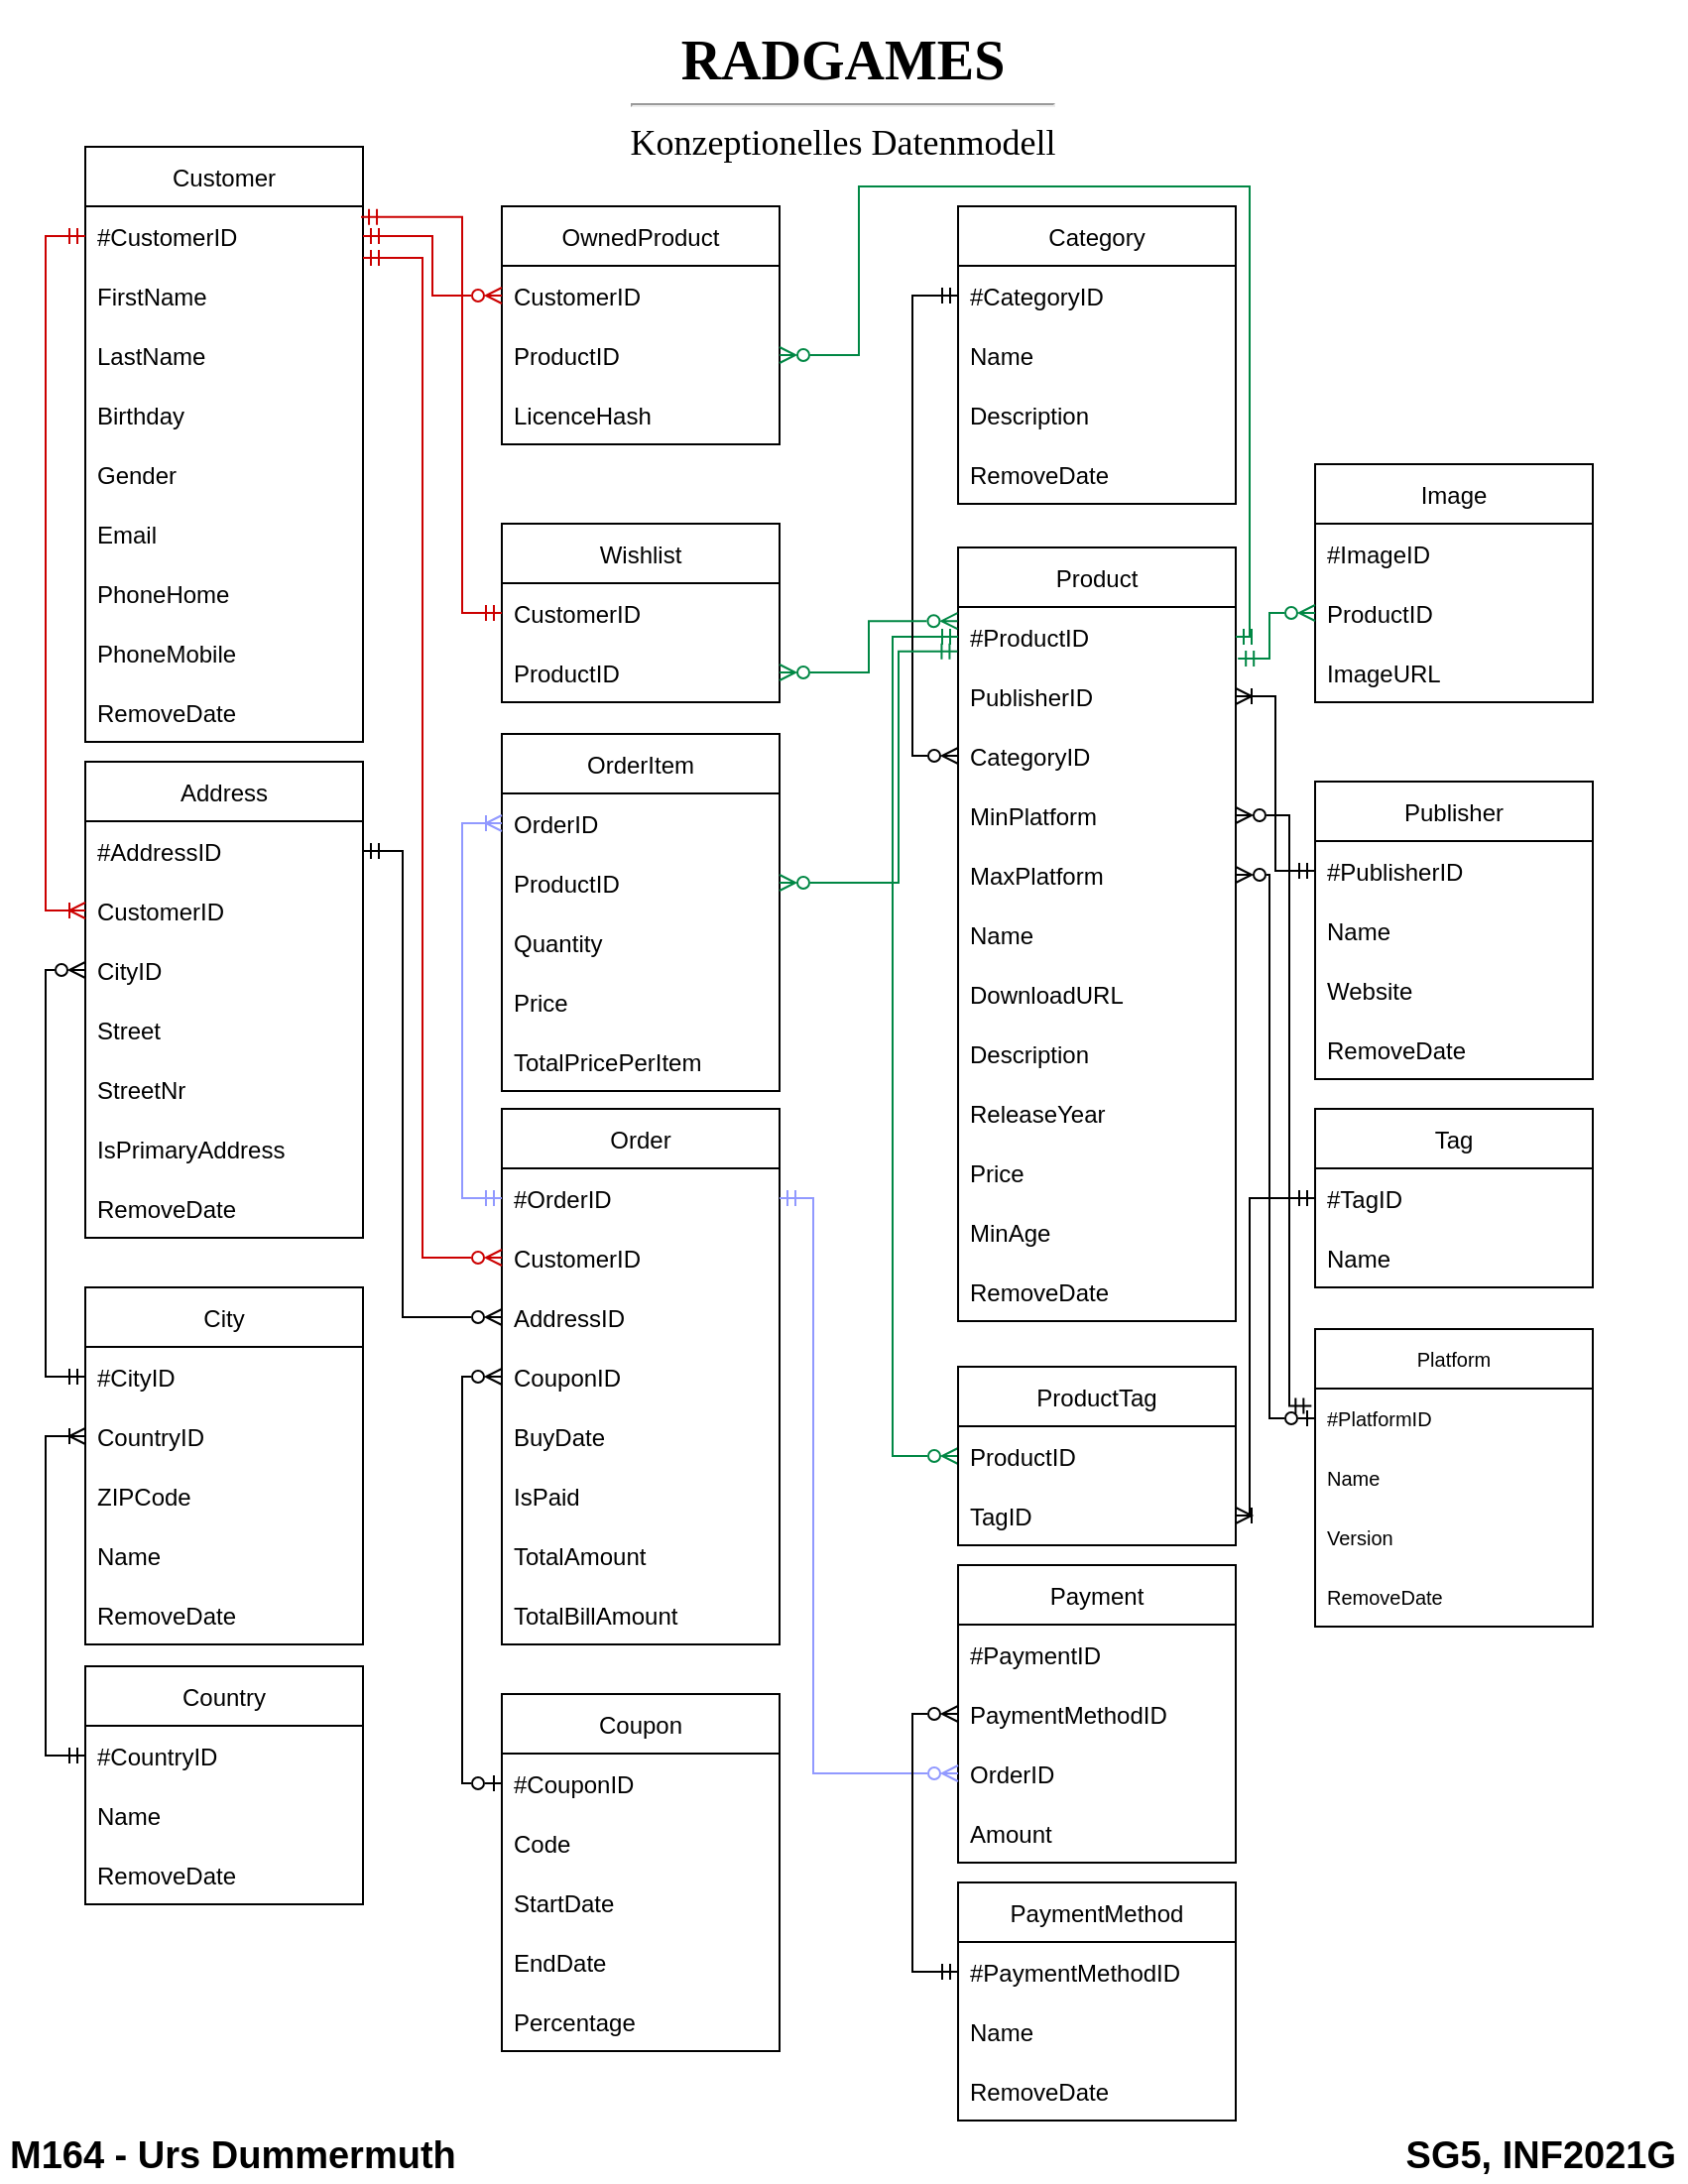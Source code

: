 <mxfile version="17.1.3" type="device" pages="3"><diagram id="R2lEEEUBdFMjLlhIrx00" name="Konzeptionell"><mxGraphModel dx="2062" dy="1177" grid="1" gridSize="10" guides="1" tooltips="1" connect="1" arrows="1" fold="1" page="1" pageScale="1" pageWidth="850" pageHeight="1100" math="0" shadow="0" extFonts="Permanent Marker^https://fonts.googleapis.com/css?family=Permanent+Marker"><root><mxCell id="0"/><mxCell id="1" parent="0"/><mxCell id="dN4CM6q4estH_T1ahDFu-1" value="Customer" style="swimlane;fontStyle=0;childLayout=stackLayout;horizontal=1;startSize=30;horizontalStack=0;resizeParent=1;resizeParentMax=0;resizeLast=0;collapsible=1;marginBottom=0;fillColor=none;" parent="1" vertex="1"><mxGeometry x="43" y="74" width="140" height="300" as="geometry"/></mxCell><mxCell id="dN4CM6q4estH_T1ahDFu-2" value="#CustomerID" style="text;strokeColor=none;fillColor=none;align=left;verticalAlign=middle;spacingLeft=4;spacingRight=4;overflow=hidden;points=[[0,0.5],[1,0.5]];portConstraint=eastwest;rotatable=0;" parent="dN4CM6q4estH_T1ahDFu-1" vertex="1"><mxGeometry y="30" width="140" height="30" as="geometry"/></mxCell><mxCell id="dN4CM6q4estH_T1ahDFu-3" value="FirstName" style="text;strokeColor=none;fillColor=none;align=left;verticalAlign=middle;spacingLeft=4;spacingRight=4;overflow=hidden;points=[[0,0.5],[1,0.5]];portConstraint=eastwest;rotatable=0;" parent="dN4CM6q4estH_T1ahDFu-1" vertex="1"><mxGeometry y="60" width="140" height="30" as="geometry"/></mxCell><mxCell id="dN4CM6q4estH_T1ahDFu-4" value="LastName" style="text;strokeColor=none;fillColor=none;align=left;verticalAlign=middle;spacingLeft=4;spacingRight=4;overflow=hidden;points=[[0,0.5],[1,0.5]];portConstraint=eastwest;rotatable=0;" parent="dN4CM6q4estH_T1ahDFu-1" vertex="1"><mxGeometry y="90" width="140" height="30" as="geometry"/></mxCell><mxCell id="dN4CM6q4estH_T1ahDFu-52" value="Birthday" style="text;strokeColor=none;fillColor=none;align=left;verticalAlign=middle;spacingLeft=4;spacingRight=4;overflow=hidden;points=[[0,0.5],[1,0.5]];portConstraint=eastwest;rotatable=0;" parent="dN4CM6q4estH_T1ahDFu-1" vertex="1"><mxGeometry y="120" width="140" height="30" as="geometry"/></mxCell><mxCell id="dN4CM6q4estH_T1ahDFu-51" value="Gender" style="text;strokeColor=none;fillColor=none;align=left;verticalAlign=middle;spacingLeft=4;spacingRight=4;overflow=hidden;points=[[0,0.5],[1,0.5]];portConstraint=eastwest;rotatable=0;" parent="dN4CM6q4estH_T1ahDFu-1" vertex="1"><mxGeometry y="150" width="140" height="30" as="geometry"/></mxCell><mxCell id="dN4CM6q4estH_T1ahDFu-44" value="Email" style="text;strokeColor=none;fillColor=none;align=left;verticalAlign=middle;spacingLeft=4;spacingRight=4;overflow=hidden;points=[[0,0.5],[1,0.5]];portConstraint=eastwest;rotatable=0;" parent="dN4CM6q4estH_T1ahDFu-1" vertex="1"><mxGeometry y="180" width="140" height="30" as="geometry"/></mxCell><mxCell id="dN4CM6q4estH_T1ahDFu-45" value="PhoneHome" style="text;strokeColor=none;fillColor=none;align=left;verticalAlign=middle;spacingLeft=4;spacingRight=4;overflow=hidden;points=[[0,0.5],[1,0.5]];portConstraint=eastwest;rotatable=0;" parent="dN4CM6q4estH_T1ahDFu-1" vertex="1"><mxGeometry y="210" width="140" height="30" as="geometry"/></mxCell><mxCell id="dN4CM6q4estH_T1ahDFu-46" value="PhoneMobile" style="text;strokeColor=none;fillColor=none;align=left;verticalAlign=middle;spacingLeft=4;spacingRight=4;overflow=hidden;points=[[0,0.5],[1,0.5]];portConstraint=eastwest;rotatable=0;" parent="dN4CM6q4estH_T1ahDFu-1" vertex="1"><mxGeometry y="240" width="140" height="30" as="geometry"/></mxCell><mxCell id="SRQL329wA78q5tC7onmP-1" value="RemoveDate" style="text;strokeColor=none;fillColor=none;align=left;verticalAlign=middle;spacingLeft=4;spacingRight=4;overflow=hidden;points=[[0,0.5],[1,0.5]];portConstraint=eastwest;rotatable=0;" parent="dN4CM6q4estH_T1ahDFu-1" vertex="1"><mxGeometry y="270" width="140" height="30" as="geometry"/></mxCell><mxCell id="dN4CM6q4estH_T1ahDFu-5" value="Order" style="swimlane;fontStyle=0;childLayout=stackLayout;horizontal=1;startSize=30;horizontalStack=0;resizeParent=1;resizeParentMax=0;resizeLast=0;collapsible=1;marginBottom=0;fillColor=none;" parent="1" vertex="1"><mxGeometry x="253" y="559" width="140" height="270" as="geometry"/></mxCell><mxCell id="dN4CM6q4estH_T1ahDFu-6" value="#OrderID" style="text;strokeColor=none;fillColor=none;align=left;verticalAlign=middle;spacingLeft=4;spacingRight=4;overflow=hidden;points=[[0,0.5],[1,0.5]];portConstraint=eastwest;rotatable=0;" parent="dN4CM6q4estH_T1ahDFu-5" vertex="1"><mxGeometry y="30" width="140" height="30" as="geometry"/></mxCell><mxCell id="dN4CM6q4estH_T1ahDFu-7" value="CustomerID" style="text;strokeColor=none;fillColor=none;align=left;verticalAlign=middle;spacingLeft=4;spacingRight=4;overflow=hidden;points=[[0,0.5],[1,0.5]];portConstraint=eastwest;rotatable=0;" parent="dN4CM6q4estH_T1ahDFu-5" vertex="1"><mxGeometry y="60" width="140" height="30" as="geometry"/></mxCell><mxCell id="Iymq13_KgdXBv5UbJBg_-6" value="AddressID" style="text;strokeColor=none;fillColor=none;align=left;verticalAlign=middle;spacingLeft=4;spacingRight=4;overflow=hidden;points=[[0,0.5],[1,0.5]];portConstraint=eastwest;rotatable=0;" parent="dN4CM6q4estH_T1ahDFu-5" vertex="1"><mxGeometry y="90" width="140" height="30" as="geometry"/></mxCell><mxCell id="dN4CM6q4estH_T1ahDFu-70" value="CouponID" style="text;strokeColor=none;fillColor=none;align=left;verticalAlign=middle;spacingLeft=4;spacingRight=4;overflow=hidden;points=[[0,0.5],[1,0.5]];portConstraint=eastwest;rotatable=0;" parent="dN4CM6q4estH_T1ahDFu-5" vertex="1"><mxGeometry y="120" width="140" height="30" as="geometry"/></mxCell><mxCell id="dN4CM6q4estH_T1ahDFu-86" value="BuyDate" style="text;strokeColor=none;fillColor=none;align=left;verticalAlign=middle;spacingLeft=4;spacingRight=4;overflow=hidden;points=[[0,0.5],[1,0.5]];portConstraint=eastwest;rotatable=0;" parent="dN4CM6q4estH_T1ahDFu-5" vertex="1"><mxGeometry y="150" width="140" height="30" as="geometry"/></mxCell><mxCell id="Iymq13_KgdXBv5UbJBg_-31" value="IsPaid" style="text;strokeColor=none;fillColor=none;align=left;verticalAlign=middle;spacingLeft=4;spacingRight=4;overflow=hidden;points=[[0,0.5],[1,0.5]];portConstraint=eastwest;rotatable=0;" parent="dN4CM6q4estH_T1ahDFu-5" vertex="1"><mxGeometry y="180" width="140" height="30" as="geometry"/></mxCell><mxCell id="Iymq13_KgdXBv5UbJBg_-29" value="TotalAmount" style="text;strokeColor=none;fillColor=none;align=left;verticalAlign=middle;spacingLeft=4;spacingRight=4;overflow=hidden;points=[[0,0.5],[1,0.5]];portConstraint=eastwest;rotatable=0;" parent="dN4CM6q4estH_T1ahDFu-5" vertex="1"><mxGeometry y="210" width="140" height="30" as="geometry"/></mxCell><mxCell id="_G05P99QW3uTmVL24deE-1" value="TotalBillAmount" style="text;strokeColor=none;fillColor=none;align=left;verticalAlign=middle;spacingLeft=4;spacingRight=4;overflow=hidden;points=[[0,0.5],[1,0.5]];portConstraint=eastwest;rotatable=0;" parent="dN4CM6q4estH_T1ahDFu-5" vertex="1"><mxGeometry y="240" width="140" height="30" as="geometry"/></mxCell><mxCell id="dN4CM6q4estH_T1ahDFu-13" value="Coupon" style="swimlane;fontStyle=0;childLayout=stackLayout;horizontal=1;startSize=30;horizontalStack=0;resizeParent=1;resizeParentMax=0;resizeLast=0;collapsible=1;marginBottom=0;fillColor=none;" parent="1" vertex="1"><mxGeometry x="253" y="854" width="140" height="180" as="geometry"/></mxCell><mxCell id="dN4CM6q4estH_T1ahDFu-14" value="#CouponID" style="text;strokeColor=none;fillColor=none;align=left;verticalAlign=middle;spacingLeft=4;spacingRight=4;overflow=hidden;points=[[0,0.5],[1,0.5]];portConstraint=eastwest;rotatable=0;" parent="dN4CM6q4estH_T1ahDFu-13" vertex="1"><mxGeometry y="30" width="140" height="30" as="geometry"/></mxCell><mxCell id="dN4CM6q4estH_T1ahDFu-72" value="Code" style="text;strokeColor=none;fillColor=none;align=left;verticalAlign=middle;spacingLeft=4;spacingRight=4;overflow=hidden;points=[[0,0.5],[1,0.5]];portConstraint=eastwest;rotatable=0;" parent="dN4CM6q4estH_T1ahDFu-13" vertex="1"><mxGeometry y="60" width="140" height="30" as="geometry"/></mxCell><mxCell id="dN4CM6q4estH_T1ahDFu-15" value="StartDate" style="text;strokeColor=none;fillColor=none;align=left;verticalAlign=middle;spacingLeft=4;spacingRight=4;overflow=hidden;points=[[0,0.5],[1,0.5]];portConstraint=eastwest;rotatable=0;" parent="dN4CM6q4estH_T1ahDFu-13" vertex="1"><mxGeometry y="90" width="140" height="30" as="geometry"/></mxCell><mxCell id="dN4CM6q4estH_T1ahDFu-16" value="EndDate" style="text;strokeColor=none;fillColor=none;align=left;verticalAlign=middle;spacingLeft=4;spacingRight=4;overflow=hidden;points=[[0,0.5],[1,0.5]];portConstraint=eastwest;rotatable=0;" parent="dN4CM6q4estH_T1ahDFu-13" vertex="1"><mxGeometry y="120" width="140" height="30" as="geometry"/></mxCell><mxCell id="dN4CM6q4estH_T1ahDFu-71" value="Percentage" style="text;strokeColor=none;fillColor=none;align=left;verticalAlign=middle;spacingLeft=4;spacingRight=4;overflow=hidden;points=[[0,0.5],[1,0.5]];portConstraint=eastwest;rotatable=0;" parent="dN4CM6q4estH_T1ahDFu-13" vertex="1"><mxGeometry y="150" width="140" height="30" as="geometry"/></mxCell><mxCell id="dN4CM6q4estH_T1ahDFu-17" value="Publisher" style="swimlane;fontStyle=0;childLayout=stackLayout;horizontal=1;startSize=30;horizontalStack=0;resizeParent=1;resizeParentMax=0;resizeLast=0;collapsible=1;marginBottom=0;fillColor=none;" parent="1" vertex="1"><mxGeometry x="663" y="394" width="140" height="150" as="geometry"/></mxCell><mxCell id="dN4CM6q4estH_T1ahDFu-18" value="#PublisherID" style="text;strokeColor=none;fillColor=none;align=left;verticalAlign=middle;spacingLeft=4;spacingRight=4;overflow=hidden;points=[[0,0.5],[1,0.5]];portConstraint=eastwest;rotatable=0;" parent="dN4CM6q4estH_T1ahDFu-17" vertex="1"><mxGeometry y="30" width="140" height="30" as="geometry"/></mxCell><mxCell id="dN4CM6q4estH_T1ahDFu-20" value="Name" style="text;strokeColor=none;fillColor=none;align=left;verticalAlign=middle;spacingLeft=4;spacingRight=4;overflow=hidden;points=[[0,0.5],[1,0.5]];portConstraint=eastwest;rotatable=0;" parent="dN4CM6q4estH_T1ahDFu-17" vertex="1"><mxGeometry y="60" width="140" height="30" as="geometry"/></mxCell><mxCell id="S3ot5UaM1dYemSBcVbJu-15" value="Website" style="text;strokeColor=none;fillColor=none;align=left;verticalAlign=middle;spacingLeft=4;spacingRight=4;overflow=hidden;points=[[0,0.5],[1,0.5]];portConstraint=eastwest;rotatable=0;" parent="dN4CM6q4estH_T1ahDFu-17" vertex="1"><mxGeometry y="90" width="140" height="30" as="geometry"/></mxCell><mxCell id="S3ot5UaM1dYemSBcVbJu-13" value="RemoveDate" style="text;strokeColor=none;fillColor=none;align=left;verticalAlign=middle;spacingLeft=4;spacingRight=4;overflow=hidden;points=[[0,0.5],[1,0.5]];portConstraint=eastwest;rotatable=0;" parent="dN4CM6q4estH_T1ahDFu-17" vertex="1"><mxGeometry y="120" width="140" height="30" as="geometry"/></mxCell><mxCell id="dN4CM6q4estH_T1ahDFu-25" value="Wishlist" style="swimlane;fontStyle=0;childLayout=stackLayout;horizontal=1;startSize=30;horizontalStack=0;resizeParent=1;resizeParentMax=0;resizeLast=0;collapsible=1;marginBottom=0;fillColor=none;" parent="1" vertex="1"><mxGeometry x="253" y="264" width="140" height="90" as="geometry"/></mxCell><mxCell id="dN4CM6q4estH_T1ahDFu-26" value="CustomerID" style="text;strokeColor=none;fillColor=none;align=left;verticalAlign=middle;spacingLeft=4;spacingRight=4;overflow=hidden;points=[[0,0.5],[1,0.5]];portConstraint=eastwest;rotatable=0;" parent="dN4CM6q4estH_T1ahDFu-25" vertex="1"><mxGeometry y="30" width="140" height="30" as="geometry"/></mxCell><mxCell id="dN4CM6q4estH_T1ahDFu-28" value="ProductID" style="text;strokeColor=none;fillColor=none;align=left;verticalAlign=middle;spacingLeft=4;spacingRight=4;overflow=hidden;points=[[0,0.5],[1,0.5]];portConstraint=eastwest;rotatable=0;" parent="dN4CM6q4estH_T1ahDFu-25" vertex="1"><mxGeometry y="60" width="140" height="30" as="geometry"/></mxCell><mxCell id="dN4CM6q4estH_T1ahDFu-33" value="&lt;p style=&quot;line-height: 0.7&quot;&gt;&lt;/p&gt;&lt;h1 style=&quot;font-size: 28px ; line-height: 0.2&quot;&gt;RADGAMES&lt;/h1&gt;&lt;hr&gt;&lt;div style=&quot;line-height: 0.1&quot;&gt;&lt;font style=&quot;font-size: 18px ; line-height: 0&quot;&gt;Konzeptionelles Datenmodell&lt;/font&gt;&lt;/div&gt;&lt;p&gt;&lt;/p&gt;" style="text;html=1;strokeColor=none;fillColor=none;spacing=5;spacingTop=-20;whiteSpace=wrap;overflow=hidden;rounded=0;align=center;fontSize=28;fontFamily=Permanent Marker;fontStyle=0;fontSource=https%3A%2F%2Ffonts.googleapis.com%2Fcss%3Ffamily%3DPermanent%2BMarker;" parent="1" vertex="1"><mxGeometry y="10" width="850" height="80" as="geometry"/></mxCell><mxCell id="dN4CM6q4estH_T1ahDFu-34" value="Address" style="swimlane;fontStyle=0;childLayout=stackLayout;horizontal=1;startSize=30;horizontalStack=0;resizeParent=1;resizeParentMax=0;resizeLast=0;collapsible=1;marginBottom=0;fillColor=none;" parent="1" vertex="1"><mxGeometry x="43" y="384" width="140" height="240" as="geometry"/></mxCell><mxCell id="dN4CM6q4estH_T1ahDFu-35" value="#AddressID" style="text;strokeColor=none;fillColor=none;align=left;verticalAlign=middle;spacingLeft=4;spacingRight=4;overflow=hidden;points=[[0,0.5],[1,0.5]];portConstraint=eastwest;rotatable=0;" parent="dN4CM6q4estH_T1ahDFu-34" vertex="1"><mxGeometry y="30" width="140" height="30" as="geometry"/></mxCell><mxCell id="Iymq13_KgdXBv5UbJBg_-51" value="CustomerID" style="text;strokeColor=none;fillColor=none;align=left;verticalAlign=middle;spacingLeft=4;spacingRight=4;overflow=hidden;points=[[0,0.5],[1,0.5]];portConstraint=eastwest;rotatable=0;" parent="dN4CM6q4estH_T1ahDFu-34" vertex="1"><mxGeometry y="60" width="140" height="30" as="geometry"/></mxCell><mxCell id="Iymq13_KgdXBv5UbJBg_-10" value="CityID" style="text;strokeColor=none;fillColor=none;align=left;verticalAlign=middle;spacingLeft=4;spacingRight=4;overflow=hidden;points=[[0,0.5],[1,0.5]];portConstraint=eastwest;rotatable=0;" parent="dN4CM6q4estH_T1ahDFu-34" vertex="1"><mxGeometry y="90" width="140" height="30" as="geometry"/></mxCell><mxCell id="dN4CM6q4estH_T1ahDFu-36" value="Street" style="text;strokeColor=none;fillColor=none;align=left;verticalAlign=middle;spacingLeft=4;spacingRight=4;overflow=hidden;points=[[0,0.5],[1,0.5]];portConstraint=eastwest;rotatable=0;" parent="dN4CM6q4estH_T1ahDFu-34" vertex="1"><mxGeometry y="120" width="140" height="30" as="geometry"/></mxCell><mxCell id="Iymq13_KgdXBv5UbJBg_-8" value="StreetNr" style="text;strokeColor=none;fillColor=none;align=left;verticalAlign=middle;spacingLeft=4;spacingRight=4;overflow=hidden;points=[[0,0.5],[1,0.5]];portConstraint=eastwest;rotatable=0;" parent="dN4CM6q4estH_T1ahDFu-34" vertex="1"><mxGeometry y="150" width="140" height="30" as="geometry"/></mxCell><mxCell id="Iymq13_KgdXBv5UbJBg_-52" value="IsPrimaryAddress" style="text;strokeColor=none;fillColor=none;align=left;verticalAlign=middle;spacingLeft=4;spacingRight=4;overflow=hidden;points=[[0,0.5],[1,0.5]];portConstraint=eastwest;rotatable=0;" parent="dN4CM6q4estH_T1ahDFu-34" vertex="1"><mxGeometry y="180" width="140" height="30" as="geometry"/></mxCell><mxCell id="Iymq13_KgdXBv5UbJBg_-53" value="RemoveDate" style="text;strokeColor=none;fillColor=none;align=left;verticalAlign=middle;spacingLeft=4;spacingRight=4;overflow=hidden;points=[[0,0.5],[1,0.5]];portConstraint=eastwest;rotatable=0;" parent="dN4CM6q4estH_T1ahDFu-34" vertex="1"><mxGeometry y="210" width="140" height="30" as="geometry"/></mxCell><mxCell id="dN4CM6q4estH_T1ahDFu-38" value="Product" style="swimlane;fontStyle=0;childLayout=stackLayout;horizontal=1;startSize=30;horizontalStack=0;resizeParent=1;resizeParentMax=0;resizeLast=0;collapsible=1;marginBottom=0;fillColor=none;" parent="1" vertex="1"><mxGeometry x="483" y="276" width="140" height="390" as="geometry"/></mxCell><mxCell id="dN4CM6q4estH_T1ahDFu-39" value="#ProductID" style="text;strokeColor=none;fillColor=none;align=left;verticalAlign=middle;spacingLeft=4;spacingRight=4;overflow=hidden;points=[[0,0.5],[1,0.5]];portConstraint=eastwest;rotatable=0;" parent="dN4CM6q4estH_T1ahDFu-38" vertex="1"><mxGeometry y="30" width="140" height="30" as="geometry"/></mxCell><mxCell id="dN4CM6q4estH_T1ahDFu-40" value="PublisherID" style="text;strokeColor=none;fillColor=none;align=left;verticalAlign=middle;spacingLeft=4;spacingRight=4;overflow=hidden;points=[[0,0.5],[1,0.5]];portConstraint=eastwest;rotatable=0;" parent="dN4CM6q4estH_T1ahDFu-38" vertex="1"><mxGeometry y="60" width="140" height="30" as="geometry"/></mxCell><mxCell id="S3ot5UaM1dYemSBcVbJu-8" value="CategoryID" style="text;strokeColor=none;fillColor=none;align=left;verticalAlign=middle;spacingLeft=4;spacingRight=4;overflow=hidden;points=[[0,0.5],[1,0.5]];portConstraint=eastwest;rotatable=0;" parent="dN4CM6q4estH_T1ahDFu-38" vertex="1"><mxGeometry y="90" width="140" height="30" as="geometry"/></mxCell><mxCell id="Vm9JIPJGaJWsFNvm_hKA-18" value="MinPlatform" style="text;strokeColor=none;fillColor=none;align=left;verticalAlign=middle;spacingLeft=4;spacingRight=4;overflow=hidden;points=[[0,0.5],[1,0.5]];portConstraint=eastwest;rotatable=0;" parent="dN4CM6q4estH_T1ahDFu-38" vertex="1"><mxGeometry y="120" width="140" height="30" as="geometry"/></mxCell><mxCell id="Dq4-nLnjMsydtdmADPzt-2" value="MaxPlatform" style="text;strokeColor=none;fillColor=none;align=left;verticalAlign=middle;spacingLeft=4;spacingRight=4;overflow=hidden;points=[[0,0.5],[1,0.5]];portConstraint=eastwest;rotatable=0;" parent="dN4CM6q4estH_T1ahDFu-38" vertex="1"><mxGeometry y="150" width="140" height="30" as="geometry"/></mxCell><mxCell id="_QKSs8FImJqoe_T9VHjC-1" value="Name" style="text;strokeColor=none;fillColor=none;align=left;verticalAlign=middle;spacingLeft=4;spacingRight=4;overflow=hidden;points=[[0,0.5],[1,0.5]];portConstraint=eastwest;rotatable=0;" parent="dN4CM6q4estH_T1ahDFu-38" vertex="1"><mxGeometry y="180" width="140" height="30" as="geometry"/></mxCell><mxCell id="wvNc7QOsHMbIcJED5Cn8-19" value="DownloadURL" style="text;strokeColor=none;fillColor=none;align=left;verticalAlign=middle;spacingLeft=4;spacingRight=4;overflow=hidden;points=[[0,0.5],[1,0.5]];portConstraint=eastwest;rotatable=0;" parent="dN4CM6q4estH_T1ahDFu-38" vertex="1"><mxGeometry y="210" width="140" height="30" as="geometry"/></mxCell><mxCell id="dN4CM6q4estH_T1ahDFu-95" value="Description" style="text;strokeColor=none;fillColor=none;align=left;verticalAlign=middle;spacingLeft=4;spacingRight=4;overflow=hidden;points=[[0,0.5],[1,0.5]];portConstraint=eastwest;rotatable=0;" parent="dN4CM6q4estH_T1ahDFu-38" vertex="1"><mxGeometry y="240" width="140" height="30" as="geometry"/></mxCell><mxCell id="Iymq13_KgdXBv5UbJBg_-1" value="ReleaseYear" style="text;strokeColor=none;fillColor=none;align=left;verticalAlign=middle;spacingLeft=4;spacingRight=4;overflow=hidden;points=[[0,0.5],[1,0.5]];portConstraint=eastwest;rotatable=0;" parent="dN4CM6q4estH_T1ahDFu-38" vertex="1"><mxGeometry y="270" width="140" height="30" as="geometry"/></mxCell><mxCell id="dN4CM6q4estH_T1ahDFu-80" value="Price" style="text;strokeColor=none;fillColor=none;align=left;verticalAlign=middle;spacingLeft=4;spacingRight=4;overflow=hidden;points=[[0,0.5],[1,0.5]];portConstraint=eastwest;rotatable=0;" parent="dN4CM6q4estH_T1ahDFu-38" vertex="1"><mxGeometry y="300" width="140" height="30" as="geometry"/></mxCell><mxCell id="dN4CM6q4estH_T1ahDFu-78" value="MinAge" style="text;strokeColor=none;fillColor=none;align=left;verticalAlign=middle;spacingLeft=4;spacingRight=4;overflow=hidden;points=[[0,0.5],[1,0.5]];portConstraint=eastwest;rotatable=0;" parent="dN4CM6q4estH_T1ahDFu-38" vertex="1"><mxGeometry y="330" width="140" height="30" as="geometry"/></mxCell><mxCell id="S3ot5UaM1dYemSBcVbJu-12" value="RemoveDate" style="text;strokeColor=none;fillColor=none;align=left;verticalAlign=middle;spacingLeft=4;spacingRight=4;overflow=hidden;points=[[0,0.5],[1,0.5]];portConstraint=eastwest;rotatable=0;" parent="dN4CM6q4estH_T1ahDFu-38" vertex="1"><mxGeometry y="360" width="140" height="30" as="geometry"/></mxCell><mxCell id="dN4CM6q4estH_T1ahDFu-53" value="PaymentMethod" style="swimlane;fontStyle=0;childLayout=stackLayout;horizontal=1;startSize=30;horizontalStack=0;resizeParent=1;resizeParentMax=0;resizeLast=0;collapsible=1;marginBottom=0;fillColor=none;" parent="1" vertex="1"><mxGeometry x="483" y="949" width="140" height="120" as="geometry"/></mxCell><mxCell id="dN4CM6q4estH_T1ahDFu-54" value="#PaymentMethodID" style="text;strokeColor=none;fillColor=none;align=left;verticalAlign=middle;spacingLeft=4;spacingRight=4;overflow=hidden;points=[[0,0.5],[1,0.5]];portConstraint=eastwest;rotatable=0;" parent="dN4CM6q4estH_T1ahDFu-53" vertex="1"><mxGeometry y="30" width="140" height="30" as="geometry"/></mxCell><mxCell id="dN4CM6q4estH_T1ahDFu-55" value="Name" style="text;strokeColor=none;fillColor=none;align=left;verticalAlign=middle;spacingLeft=4;spacingRight=4;overflow=hidden;points=[[0,0.5],[1,0.5]];portConstraint=eastwest;rotatable=0;" parent="dN4CM6q4estH_T1ahDFu-53" vertex="1"><mxGeometry y="60" width="140" height="30" as="geometry"/></mxCell><mxCell id="Dq4-nLnjMsydtdmADPzt-3" value="RemoveDate" style="text;strokeColor=none;fillColor=none;align=left;verticalAlign=middle;spacingLeft=4;spacingRight=4;overflow=hidden;points=[[0,0.5],[1,0.5]];portConstraint=eastwest;rotatable=0;" parent="dN4CM6q4estH_T1ahDFu-53" vertex="1"><mxGeometry y="90" width="140" height="30" as="geometry"/></mxCell><mxCell id="dN4CM6q4estH_T1ahDFu-73" value="Tag" style="swimlane;fontStyle=0;childLayout=stackLayout;horizontal=1;startSize=30;horizontalStack=0;resizeParent=1;resizeParentMax=0;resizeLast=0;collapsible=1;marginBottom=0;fillColor=none;" parent="1" vertex="1"><mxGeometry x="663" y="559" width="140" height="90" as="geometry"/></mxCell><mxCell id="dN4CM6q4estH_T1ahDFu-74" value="#TagID" style="text;strokeColor=none;fillColor=none;align=left;verticalAlign=middle;spacingLeft=4;spacingRight=4;overflow=hidden;points=[[0,0.5],[1,0.5]];portConstraint=eastwest;rotatable=0;" parent="dN4CM6q4estH_T1ahDFu-73" vertex="1"><mxGeometry y="30" width="140" height="30" as="geometry"/></mxCell><mxCell id="dN4CM6q4estH_T1ahDFu-75" value="Name" style="text;strokeColor=none;fillColor=none;align=left;verticalAlign=middle;spacingLeft=4;spacingRight=4;overflow=hidden;points=[[0,0.5],[1,0.5]];portConstraint=eastwest;rotatable=0;" parent="dN4CM6q4estH_T1ahDFu-73" vertex="1"><mxGeometry y="60" width="140" height="30" as="geometry"/></mxCell><mxCell id="dN4CM6q4estH_T1ahDFu-96" value="Image" style="swimlane;fontStyle=0;childLayout=stackLayout;horizontal=1;startSize=30;horizontalStack=0;resizeParent=1;resizeParentMax=0;resizeLast=0;collapsible=1;marginBottom=0;fillColor=none;" parent="1" vertex="1"><mxGeometry x="663" y="234" width="140" height="120" as="geometry"/></mxCell><mxCell id="dN4CM6q4estH_T1ahDFu-97" value="#ImageID" style="text;strokeColor=none;fillColor=none;align=left;verticalAlign=middle;spacingLeft=4;spacingRight=4;overflow=hidden;points=[[0,0.5],[1,0.5]];portConstraint=eastwest;rotatable=0;" parent="dN4CM6q4estH_T1ahDFu-96" vertex="1"><mxGeometry y="30" width="140" height="30" as="geometry"/></mxCell><mxCell id="dN4CM6q4estH_T1ahDFu-106" value="ProductID" style="text;strokeColor=none;fillColor=none;align=left;verticalAlign=middle;spacingLeft=4;spacingRight=4;overflow=hidden;points=[[0,0.5],[1,0.5]];portConstraint=eastwest;rotatable=0;" parent="dN4CM6q4estH_T1ahDFu-96" vertex="1"><mxGeometry y="60" width="140" height="30" as="geometry"/></mxCell><mxCell id="dN4CM6q4estH_T1ahDFu-107" value="ImageURL" style="text;strokeColor=none;fillColor=none;align=left;verticalAlign=middle;spacingLeft=4;spacingRight=4;overflow=hidden;points=[[0,0.5],[1,0.5]];portConstraint=eastwest;rotatable=0;" parent="dN4CM6q4estH_T1ahDFu-96" vertex="1"><mxGeometry y="90" width="140" height="30" as="geometry"/></mxCell><mxCell id="Iymq13_KgdXBv5UbJBg_-11" value="Country" style="swimlane;fontStyle=0;childLayout=stackLayout;horizontal=1;startSize=30;horizontalStack=0;resizeParent=1;resizeParentMax=0;resizeLast=0;collapsible=1;marginBottom=0;fillColor=none;" parent="1" vertex="1"><mxGeometry x="43" y="840" width="140" height="120" as="geometry"/></mxCell><mxCell id="Iymq13_KgdXBv5UbJBg_-12" value="#CountryID" style="text;strokeColor=none;fillColor=none;align=left;verticalAlign=middle;spacingLeft=4;spacingRight=4;overflow=hidden;points=[[0,0.5],[1,0.5]];portConstraint=eastwest;rotatable=0;" parent="Iymq13_KgdXBv5UbJBg_-11" vertex="1"><mxGeometry y="30" width="140" height="30" as="geometry"/></mxCell><mxCell id="Iymq13_KgdXBv5UbJBg_-13" value="Name" style="text;strokeColor=none;fillColor=none;align=left;verticalAlign=middle;spacingLeft=4;spacingRight=4;overflow=hidden;points=[[0,0.5],[1,0.5]];portConstraint=eastwest;rotatable=0;" parent="Iymq13_KgdXBv5UbJBg_-11" vertex="1"><mxGeometry y="60" width="140" height="30" as="geometry"/></mxCell><mxCell id="D4lU3AExRUJCAX9cCNdH-2" value="RemoveDate" style="text;strokeColor=none;fillColor=none;align=left;verticalAlign=middle;spacingLeft=4;spacingRight=4;overflow=hidden;points=[[0,0.5],[1,0.5]];portConstraint=eastwest;rotatable=0;" parent="Iymq13_KgdXBv5UbJBg_-11" vertex="1"><mxGeometry y="90" width="140" height="30" as="geometry"/></mxCell><mxCell id="Iymq13_KgdXBv5UbJBg_-16" value="OrderItem" style="swimlane;fontStyle=0;childLayout=stackLayout;horizontal=1;startSize=30;horizontalStack=0;resizeParent=1;resizeParentMax=0;resizeLast=0;collapsible=1;marginBottom=0;fillColor=none;" parent="1" vertex="1"><mxGeometry x="253" y="370" width="140" height="180" as="geometry"/></mxCell><mxCell id="Iymq13_KgdXBv5UbJBg_-18" value="OrderID" style="text;strokeColor=none;fillColor=none;align=left;verticalAlign=middle;spacingLeft=4;spacingRight=4;overflow=hidden;points=[[0,0.5],[1,0.5]];portConstraint=eastwest;rotatable=0;" parent="Iymq13_KgdXBv5UbJBg_-16" vertex="1"><mxGeometry y="30" width="140" height="30" as="geometry"/></mxCell><mxCell id="Iymq13_KgdXBv5UbJBg_-17" value="ProductID" style="text;strokeColor=none;fillColor=none;align=left;verticalAlign=middle;spacingLeft=4;spacingRight=4;overflow=hidden;points=[[0,0.5],[1,0.5]];portConstraint=eastwest;rotatable=0;" parent="Iymq13_KgdXBv5UbJBg_-16" vertex="1"><mxGeometry y="60" width="140" height="30" as="geometry"/></mxCell><mxCell id="dN4CM6q4estH_T1ahDFu-82" value="Quantity" style="text;strokeColor=none;fillColor=none;align=left;verticalAlign=middle;spacingLeft=4;spacingRight=4;overflow=hidden;points=[[0,0.5],[1,0.5]];portConstraint=eastwest;rotatable=0;" parent="Iymq13_KgdXBv5UbJBg_-16" vertex="1"><mxGeometry y="90" width="140" height="30" as="geometry"/></mxCell><mxCell id="0BjO908Prlvp8VoL4jUx-1" value="Price" style="text;strokeColor=none;fillColor=none;align=left;verticalAlign=middle;spacingLeft=4;spacingRight=4;overflow=hidden;points=[[0,0.5],[1,0.5]];portConstraint=eastwest;rotatable=0;" parent="Iymq13_KgdXBv5UbJBg_-16" vertex="1"><mxGeometry y="120" width="140" height="30" as="geometry"/></mxCell><mxCell id="vwpKkFtwM6n0X7wY2Luw-1" value="TotalPricePerItem" style="text;strokeColor=none;fillColor=none;align=left;verticalAlign=middle;spacingLeft=4;spacingRight=4;overflow=hidden;points=[[0,0.5],[1,0.5]];portConstraint=eastwest;rotatable=0;" parent="Iymq13_KgdXBv5UbJBg_-16" vertex="1"><mxGeometry y="150" width="140" height="30" as="geometry"/></mxCell><mxCell id="Iymq13_KgdXBv5UbJBg_-21" value="Payment" style="swimlane;fontStyle=0;childLayout=stackLayout;horizontal=1;startSize=30;horizontalStack=0;resizeParent=1;resizeParentMax=0;resizeLast=0;collapsible=1;marginBottom=0;fillColor=none;" parent="1" vertex="1"><mxGeometry x="483" y="789" width="140" height="150" as="geometry"/></mxCell><mxCell id="Iymq13_KgdXBv5UbJBg_-22" value="#PaymentID" style="text;strokeColor=none;fillColor=none;align=left;verticalAlign=middle;spacingLeft=4;spacingRight=4;overflow=hidden;points=[[0,0.5],[1,0.5]];portConstraint=eastwest;rotatable=0;" parent="Iymq13_KgdXBv5UbJBg_-21" vertex="1"><mxGeometry y="30" width="140" height="30" as="geometry"/></mxCell><mxCell id="Iymq13_KgdXBv5UbJBg_-5" value="PaymentMethodID" style="text;strokeColor=none;fillColor=none;align=left;verticalAlign=middle;spacingLeft=4;spacingRight=4;overflow=hidden;points=[[0,0.5],[1,0.5]];portConstraint=eastwest;rotatable=0;" parent="Iymq13_KgdXBv5UbJBg_-21" vertex="1"><mxGeometry y="60" width="140" height="30" as="geometry"/></mxCell><mxCell id="Iymq13_KgdXBv5UbJBg_-30" value="OrderID" style="text;strokeColor=none;fillColor=none;align=left;verticalAlign=middle;spacingLeft=4;spacingRight=4;overflow=hidden;points=[[0,0.5],[1,0.5]];portConstraint=eastwest;rotatable=0;" parent="Iymq13_KgdXBv5UbJBg_-21" vertex="1"><mxGeometry y="90" width="140" height="30" as="geometry"/></mxCell><mxCell id="Iymq13_KgdXBv5UbJBg_-23" value="Amount" style="text;strokeColor=none;fillColor=none;align=left;verticalAlign=middle;spacingLeft=4;spacingRight=4;overflow=hidden;points=[[0,0.5],[1,0.5]];portConstraint=eastwest;rotatable=0;" parent="Iymq13_KgdXBv5UbJBg_-21" vertex="1"><mxGeometry y="120" width="140" height="30" as="geometry"/></mxCell><mxCell id="Iymq13_KgdXBv5UbJBg_-33" value="Category" style="swimlane;fontStyle=0;childLayout=stackLayout;horizontal=1;startSize=30;horizontalStack=0;resizeParent=1;resizeParentMax=0;resizeLast=0;collapsible=1;marginBottom=0;fillColor=none;" parent="1" vertex="1"><mxGeometry x="483" y="104" width="140" height="150" as="geometry"/></mxCell><mxCell id="Iymq13_KgdXBv5UbJBg_-34" value="#CategoryID" style="text;strokeColor=none;fillColor=none;align=left;verticalAlign=middle;spacingLeft=4;spacingRight=4;overflow=hidden;points=[[0,0.5],[1,0.5]];portConstraint=eastwest;rotatable=0;" parent="Iymq13_KgdXBv5UbJBg_-33" vertex="1"><mxGeometry y="30" width="140" height="30" as="geometry"/></mxCell><mxCell id="Iymq13_KgdXBv5UbJBg_-36" value="Name" style="text;strokeColor=none;fillColor=none;align=left;verticalAlign=middle;spacingLeft=4;spacingRight=4;overflow=hidden;points=[[0,0.5],[1,0.5]];portConstraint=eastwest;rotatable=0;" parent="Iymq13_KgdXBv5UbJBg_-33" vertex="1"><mxGeometry y="60" width="140" height="30" as="geometry"/></mxCell><mxCell id="Iymq13_KgdXBv5UbJBg_-39" value="Description" style="text;strokeColor=none;fillColor=none;align=left;verticalAlign=middle;spacingLeft=4;spacingRight=4;overflow=hidden;points=[[0,0.5],[1,0.5]];portConstraint=eastwest;rotatable=0;" parent="Iymq13_KgdXBv5UbJBg_-33" vertex="1"><mxGeometry y="90" width="140" height="30" as="geometry"/></mxCell><mxCell id="k0G3kz09ATvQuUyLLKYm-2" value="RemoveDate" style="text;strokeColor=none;fillColor=none;align=left;verticalAlign=middle;spacingLeft=4;spacingRight=4;overflow=hidden;points=[[0,0.5],[1,0.5]];portConstraint=eastwest;rotatable=0;" parent="Iymq13_KgdXBv5UbJBg_-33" vertex="1"><mxGeometry y="120" width="140" height="30" as="geometry"/></mxCell><mxCell id="Iymq13_KgdXBv5UbJBg_-44" value="" style="rounded=0;orthogonalLoop=1;jettySize=auto;html=1;startArrow=ERzeroToMany;startFill=0;endArrow=ERmandOne;endFill=0;exitX=0;exitY=0.5;exitDx=0;exitDy=0;entryX=0;entryY=0.5;entryDx=0;entryDy=0;edgeStyle=orthogonalEdgeStyle;strokeColor=#008744;" parent="1" source="Iymq13_KgdXBv5UbJBg_-41" target="dN4CM6q4estH_T1ahDFu-39" edge="1"><mxGeometry relative="1" as="geometry"><mxPoint x="433" y="244" as="targetPoint"/><Array as="points"><mxPoint x="450" y="734"/><mxPoint x="450" y="321"/></Array></mxGeometry></mxCell><mxCell id="Iymq13_KgdXBv5UbJBg_-40" value="ProductTag" style="swimlane;fontStyle=0;childLayout=stackLayout;horizontal=1;startSize=30;horizontalStack=0;resizeParent=1;resizeParentMax=0;resizeLast=0;collapsible=1;marginBottom=0;fillColor=none;" parent="1" vertex="1"><mxGeometry x="483" y="689" width="140" height="90" as="geometry"/></mxCell><mxCell id="Iymq13_KgdXBv5UbJBg_-41" value="ProductID" style="text;strokeColor=none;fillColor=none;align=left;verticalAlign=middle;spacingLeft=4;spacingRight=4;overflow=hidden;points=[[0,0.5],[1,0.5]];portConstraint=eastwest;rotatable=0;" parent="Iymq13_KgdXBv5UbJBg_-40" vertex="1"><mxGeometry y="30" width="140" height="30" as="geometry"/></mxCell><mxCell id="Iymq13_KgdXBv5UbJBg_-42" value="TagID" style="text;strokeColor=none;fillColor=none;align=left;verticalAlign=middle;spacingLeft=4;spacingRight=4;overflow=hidden;points=[[0,0.5],[1,0.5]];portConstraint=eastwest;rotatable=0;" parent="Iymq13_KgdXBv5UbJBg_-40" vertex="1"><mxGeometry y="60" width="140" height="30" as="geometry"/></mxCell><mxCell id="Iymq13_KgdXBv5UbJBg_-45" value="" style="rounded=0;orthogonalLoop=1;jettySize=auto;html=1;startArrow=ERmandOne;startFill=0;endArrow=ERoneToMany;endFill=0;exitX=0;exitY=0.5;exitDx=0;exitDy=0;entryX=1;entryY=0.5;entryDx=0;entryDy=0;edgeStyle=orthogonalEdgeStyle;" parent="1" source="dN4CM6q4estH_T1ahDFu-74" target="Iymq13_KgdXBv5UbJBg_-42" edge="1"><mxGeometry relative="1" as="geometry"><mxPoint x="653.0" y="805.33" as="sourcePoint"/><mxPoint x="623" y="569" as="targetPoint"/><Array as="points"><mxPoint x="630" y="604"/><mxPoint x="630" y="764"/></Array></mxGeometry></mxCell><mxCell id="S3ot5UaM1dYemSBcVbJu-2" value="OwnedProduct" style="swimlane;fontStyle=0;childLayout=stackLayout;horizontal=1;startSize=30;horizontalStack=0;resizeParent=1;resizeParentMax=0;resizeLast=0;collapsible=1;marginBottom=0;glass=0;fillColor=none;" parent="1" vertex="1"><mxGeometry x="253" y="104" width="140" height="120" as="geometry"/></mxCell><mxCell id="S3ot5UaM1dYemSBcVbJu-3" value="CustomerID" style="text;strokeColor=none;fillColor=none;align=left;verticalAlign=middle;spacingLeft=4;spacingRight=4;overflow=hidden;points=[[0,0.5],[1,0.5]];portConstraint=eastwest;rotatable=0;" parent="S3ot5UaM1dYemSBcVbJu-2" vertex="1"><mxGeometry y="30" width="140" height="30" as="geometry"/></mxCell><mxCell id="S3ot5UaM1dYemSBcVbJu-4" value="ProductID" style="text;strokeColor=none;fillColor=none;align=left;verticalAlign=middle;spacingLeft=4;spacingRight=4;overflow=hidden;points=[[0,0.5],[1,0.5]];portConstraint=eastwest;rotatable=0;" parent="S3ot5UaM1dYemSBcVbJu-2" vertex="1"><mxGeometry y="60" width="140" height="30" as="geometry"/></mxCell><mxCell id="S3ot5UaM1dYemSBcVbJu-5" value="LicenceHash" style="text;strokeColor=none;fillColor=none;align=left;verticalAlign=middle;spacingLeft=4;spacingRight=4;overflow=hidden;points=[[0,0.5],[1,0.5]];portConstraint=eastwest;rotatable=0;" parent="S3ot5UaM1dYemSBcVbJu-2" vertex="1"><mxGeometry y="90" width="140" height="30" as="geometry"/></mxCell><mxCell id="S3ot5UaM1dYemSBcVbJu-9" style="edgeStyle=orthogonalEdgeStyle;rounded=0;orthogonalLoop=1;jettySize=auto;html=1;entryX=0;entryY=0.5;entryDx=0;entryDy=0;startArrow=ERmandOne;startFill=0;endArrow=ERzeroToMany;endFill=0;" parent="1" source="Iymq13_KgdXBv5UbJBg_-34" target="S3ot5UaM1dYemSBcVbJu-8" edge="1"><mxGeometry relative="1" as="geometry"><Array as="points"><mxPoint x="460" y="149"/><mxPoint x="460" y="381"/></Array></mxGeometry></mxCell><mxCell id="S3ot5UaM1dYemSBcVbJu-10" style="edgeStyle=orthogonalEdgeStyle;rounded=0;orthogonalLoop=1;jettySize=auto;html=1;startArrow=ERzeroToMany;startFill=0;endArrow=ERmandOne;endFill=0;entryX=1.008;entryY=0.857;entryDx=0;entryDy=0;entryPerimeter=0;strokeColor=#008744;" parent="1" source="dN4CM6q4estH_T1ahDFu-106" target="dN4CM6q4estH_T1ahDFu-39" edge="1"><mxGeometry relative="1" as="geometry"><mxPoint x="653" y="264" as="targetPoint"/><Array as="points"><mxPoint x="640" y="309"/><mxPoint x="640" y="332"/><mxPoint x="624" y="332"/></Array></mxGeometry></mxCell><mxCell id="S3ot5UaM1dYemSBcVbJu-11" style="edgeStyle=orthogonalEdgeStyle;rounded=0;orthogonalLoop=1;jettySize=auto;html=1;entryX=0;entryY=0.5;entryDx=0;entryDy=0;startArrow=ERoneToMany;startFill=0;endArrow=ERmandOne;endFill=0;" parent="1" source="dN4CM6q4estH_T1ahDFu-40" target="dN4CM6q4estH_T1ahDFu-18" edge="1"><mxGeometry relative="1" as="geometry"/></mxCell><mxCell id="wvNc7QOsHMbIcJED5Cn8-2" style="edgeStyle=orthogonalEdgeStyle;rounded=0;orthogonalLoop=1;jettySize=auto;html=1;entryX=0;entryY=0.5;entryDx=0;entryDy=0;startArrow=ERmandOne;startFill=0;endArrow=ERoneToMany;endFill=0;strokeColor=#CC0000;" parent="1" source="dN4CM6q4estH_T1ahDFu-2" target="Iymq13_KgdXBv5UbJBg_-51" edge="1"><mxGeometry relative="1" as="geometry"/></mxCell><mxCell id="wvNc7QOsHMbIcJED5Cn8-3" style="edgeStyle=orthogonalEdgeStyle;rounded=0;orthogonalLoop=1;jettySize=auto;html=1;entryX=0;entryY=0.5;entryDx=0;entryDy=0;startArrow=ERzeroToMany;startFill=0;endArrow=ERmandOne;endFill=0;" parent="1" source="Iymq13_KgdXBv5UbJBg_-10" target="Vm9JIPJGaJWsFNvm_hKA-6" edge="1"><mxGeometry relative="1" as="geometry"><Array as="points"><mxPoint x="23" y="489"/><mxPoint x="23" y="694"/></Array></mxGeometry></mxCell><mxCell id="wvNc7QOsHMbIcJED5Cn8-4" style="edgeStyle=orthogonalEdgeStyle;rounded=0;orthogonalLoop=1;jettySize=auto;html=1;startArrow=ERmandOne;startFill=0;endArrow=ERmandOne;endFill=0;entryX=0.993;entryY=0.179;entryDx=0;entryDy=0;entryPerimeter=0;strokeColor=#CC0000;exitX=0;exitY=0.5;exitDx=0;exitDy=0;" parent="1" source="dN4CM6q4estH_T1ahDFu-26" target="dN4CM6q4estH_T1ahDFu-2" edge="1"><mxGeometry relative="1" as="geometry"><mxPoint x="203" y="124" as="targetPoint"/><Array as="points"><mxPoint x="233" y="309"/><mxPoint x="233" y="109"/></Array><mxPoint x="240" y="320" as="sourcePoint"/></mxGeometry></mxCell><mxCell id="wvNc7QOsHMbIcJED5Cn8-6" style="edgeStyle=orthogonalEdgeStyle;rounded=0;orthogonalLoop=1;jettySize=auto;html=1;startArrow=ERzeroToMany;startFill=0;endArrow=ERzeroToMany;endFill=0;entryX=-0.002;entryY=0.237;entryDx=0;entryDy=0;entryPerimeter=0;strokeColor=#008744;" parent="1" source="dN4CM6q4estH_T1ahDFu-28" target="dN4CM6q4estH_T1ahDFu-39" edge="1"><mxGeometry relative="1" as="geometry"><mxPoint x="438" y="254" as="targetPoint"/></mxGeometry></mxCell><mxCell id="wvNc7QOsHMbIcJED5Cn8-7" style="edgeStyle=orthogonalEdgeStyle;rounded=0;orthogonalLoop=1;jettySize=auto;html=1;entryX=-0.002;entryY=0.747;entryDx=0;entryDy=0;entryPerimeter=0;startArrow=ERzeroToMany;startFill=0;endArrow=ERmandOne;endFill=0;strokeColor=#008744;exitX=1;exitY=0.5;exitDx=0;exitDy=0;" parent="1" source="Iymq13_KgdXBv5UbJBg_-17" target="dN4CM6q4estH_T1ahDFu-39" edge="1"><mxGeometry relative="1" as="geometry"><Array as="points"><mxPoint x="453" y="445"/><mxPoint x="453" y="328"/></Array><mxPoint x="410" y="510" as="sourcePoint"/></mxGeometry></mxCell><mxCell id="wvNc7QOsHMbIcJED5Cn8-8" style="edgeStyle=orthogonalEdgeStyle;rounded=0;orthogonalLoop=1;jettySize=auto;html=1;entryX=0;entryY=0.5;entryDx=0;entryDy=0;startArrow=ERoneToMany;startFill=0;endArrow=ERmandOne;endFill=0;strokeColor=#9199FF;" parent="1" source="Iymq13_KgdXBv5UbJBg_-18" target="dN4CM6q4estH_T1ahDFu-6" edge="1"><mxGeometry relative="1" as="geometry"/></mxCell><mxCell id="wvNc7QOsHMbIcJED5Cn8-9" style="edgeStyle=orthogonalEdgeStyle;rounded=0;orthogonalLoop=1;jettySize=auto;html=1;startArrow=ERzeroToMany;startFill=0;endArrow=ERmandOne;endFill=0;fontColor=default;labelBackgroundColor=default;strokeColor=#CC0000;" parent="1" source="dN4CM6q4estH_T1ahDFu-7" edge="1"><mxGeometry relative="1" as="geometry"><mxPoint x="183" y="130" as="targetPoint"/><Array as="points"><mxPoint x="213" y="634"/><mxPoint x="213" y="130"/><mxPoint x="183" y="130"/></Array></mxGeometry></mxCell><mxCell id="wvNc7QOsHMbIcJED5Cn8-11" style="edgeStyle=orthogonalEdgeStyle;rounded=0;orthogonalLoop=1;jettySize=auto;html=1;exitX=0;exitY=0.5;exitDx=0;exitDy=0;entryX=1;entryY=0.5;entryDx=0;entryDy=0;startArrow=ERzeroToMany;startFill=0;endArrow=ERmandOne;endFill=0;" parent="1" source="Iymq13_KgdXBv5UbJBg_-6" target="dN4CM6q4estH_T1ahDFu-35" edge="1"><mxGeometry relative="1" as="geometry"><Array as="points"><mxPoint x="203" y="664"/><mxPoint x="203" y="429"/></Array></mxGeometry></mxCell><mxCell id="wvNc7QOsHMbIcJED5Cn8-13" style="edgeStyle=orthogonalEdgeStyle;rounded=0;orthogonalLoop=1;jettySize=auto;html=1;entryX=0;entryY=0.5;entryDx=0;entryDy=0;startArrow=ERzeroToMany;startFill=0;endArrow=ERzeroToOne;endFill=0;" parent="1" source="dN4CM6q4estH_T1ahDFu-70" target="dN4CM6q4estH_T1ahDFu-14" edge="1"><mxGeometry relative="1" as="geometry"/></mxCell><mxCell id="wvNc7QOsHMbIcJED5Cn8-15" style="edgeStyle=orthogonalEdgeStyle;rounded=0;orthogonalLoop=1;jettySize=auto;html=1;entryX=1;entryY=0.5;entryDx=0;entryDy=0;startArrow=ERzeroToMany;startFill=0;endArrow=ERmandOne;endFill=0;strokeColor=#9199FF;exitX=0;exitY=0.5;exitDx=0;exitDy=0;" parent="1" source="Iymq13_KgdXBv5UbJBg_-30" target="dN4CM6q4estH_T1ahDFu-6" edge="1"><mxGeometry relative="1" as="geometry"><Array as="points"><mxPoint x="410" y="894"/><mxPoint x="410" y="604"/></Array><mxPoint x="460" y="815" as="sourcePoint"/></mxGeometry></mxCell><mxCell id="wvNc7QOsHMbIcJED5Cn8-17" style="edgeStyle=orthogonalEdgeStyle;rounded=0;orthogonalLoop=1;jettySize=auto;html=1;entryX=0;entryY=0.5;entryDx=0;entryDy=0;startArrow=ERzeroToMany;startFill=0;endArrow=ERmandOne;endFill=0;exitX=0;exitY=0.5;exitDx=0;exitDy=0;" parent="1" source="Iymq13_KgdXBv5UbJBg_-5" target="dN4CM6q4estH_T1ahDFu-54" edge="1"><mxGeometry relative="1" as="geometry"><Array as="points"><mxPoint x="460" y="864"/><mxPoint x="460" y="994"/></Array><mxPoint x="430" y="750" as="sourcePoint"/></mxGeometry></mxCell><mxCell id="wvNc7QOsHMbIcJED5Cn8-20" style="edgeStyle=orthogonalEdgeStyle;rounded=0;orthogonalLoop=1;jettySize=auto;html=1;entryX=1;entryY=0.5;entryDx=0;entryDy=0;startArrow=ERzeroToMany;startFill=0;endArrow=ERmandOne;endFill=0;strokeColor=#CC0000;" parent="1" source="S3ot5UaM1dYemSBcVbJu-3" target="dN4CM6q4estH_T1ahDFu-2" edge="1"><mxGeometry relative="1" as="geometry"/></mxCell><mxCell id="wvNc7QOsHMbIcJED5Cn8-21" style="edgeStyle=orthogonalEdgeStyle;rounded=0;orthogonalLoop=1;jettySize=auto;html=1;startArrow=ERzeroToMany;startFill=0;endArrow=ERmandOne;endFill=0;exitX=1;exitY=0.5;exitDx=0;exitDy=0;strokeColor=#008744;entryX=1;entryY=0.5;entryDx=0;entryDy=0;" parent="1" source="S3ot5UaM1dYemSBcVbJu-4" target="dN4CM6q4estH_T1ahDFu-39" edge="1"><mxGeometry relative="1" as="geometry"><mxPoint x="623" y="272" as="targetPoint"/><Array as="points"><mxPoint x="433" y="179"/><mxPoint x="433" y="94"/><mxPoint x="630" y="94"/><mxPoint x="630" y="321"/></Array></mxGeometry></mxCell><mxCell id="cYIoBvW-jIeAHB4fJFCE-1" value="&lt;h1 style=&quot;font-size: 19px; line-height: 1.5;&quot;&gt;M164 - Urs Dummermuth&lt;/h1&gt;" style="text;html=1;strokeColor=none;fillColor=none;spacing=5;spacingTop=-20;whiteSpace=wrap;overflow=hidden;rounded=0;align=left;fontSize=19;fontFamily=Helvetica;fontStyle=0;" parent="1" vertex="1"><mxGeometry y="1070" width="260" height="30" as="geometry"/></mxCell><mxCell id="cYIoBvW-jIeAHB4fJFCE-2" value="&lt;h1 style=&quot;font-size: 19px ; line-height: 1.5&quot;&gt;SG5, INF2021G&lt;/h1&gt;" style="text;html=1;strokeColor=none;fillColor=none;spacing=5;spacingTop=-20;whiteSpace=wrap;overflow=hidden;rounded=0;align=right;fontSize=19;fontFamily=Helvetica;fontStyle=0;" parent="1" vertex="1"><mxGeometry x="640" y="1070" width="210" height="30" as="geometry"/></mxCell><mxCell id="Vm9JIPJGaJWsFNvm_hKA-5" value="City" style="swimlane;fontStyle=0;childLayout=stackLayout;horizontal=1;startSize=30;horizontalStack=0;resizeParent=1;resizeParentMax=0;resizeLast=0;collapsible=1;marginBottom=0;fillColor=none;" parent="1" vertex="1"><mxGeometry x="43" y="649" width="140" height="180" as="geometry"/></mxCell><mxCell id="Vm9JIPJGaJWsFNvm_hKA-6" value="#CityID" style="text;strokeColor=none;fillColor=none;align=left;verticalAlign=middle;spacingLeft=4;spacingRight=4;overflow=hidden;points=[[0,0.5],[1,0.5]];portConstraint=eastwest;rotatable=0;" parent="Vm9JIPJGaJWsFNvm_hKA-5" vertex="1"><mxGeometry y="30" width="140" height="30" as="geometry"/></mxCell><mxCell id="Vm9JIPJGaJWsFNvm_hKA-12" value="CountryID" style="text;strokeColor=none;fillColor=none;align=left;verticalAlign=middle;spacingLeft=4;spacingRight=4;overflow=hidden;points=[[0,0.5],[1,0.5]];portConstraint=eastwest;rotatable=0;" parent="Vm9JIPJGaJWsFNvm_hKA-5" vertex="1"><mxGeometry y="60" width="140" height="30" as="geometry"/></mxCell><mxCell id="Vm9JIPJGaJWsFNvm_hKA-9" value="ZIPCode" style="text;strokeColor=none;fillColor=none;align=left;verticalAlign=middle;spacingLeft=4;spacingRight=4;overflow=hidden;points=[[0,0.5],[1,0.5]];portConstraint=eastwest;rotatable=0;" parent="Vm9JIPJGaJWsFNvm_hKA-5" vertex="1"><mxGeometry y="90" width="140" height="30" as="geometry"/></mxCell><mxCell id="Vm9JIPJGaJWsFNvm_hKA-7" value="Name" style="text;strokeColor=none;fillColor=none;align=left;verticalAlign=middle;spacingLeft=4;spacingRight=4;overflow=hidden;points=[[0,0.5],[1,0.5]];portConstraint=eastwest;rotatable=0;" parent="Vm9JIPJGaJWsFNvm_hKA-5" vertex="1"><mxGeometry y="120" width="140" height="30" as="geometry"/></mxCell><mxCell id="D4lU3AExRUJCAX9cCNdH-1" value="RemoveDate" style="text;strokeColor=none;fillColor=none;align=left;verticalAlign=middle;spacingLeft=4;spacingRight=4;overflow=hidden;points=[[0,0.5],[1,0.5]];portConstraint=eastwest;rotatable=0;" parent="Vm9JIPJGaJWsFNvm_hKA-5" vertex="1"><mxGeometry y="150" width="140" height="30" as="geometry"/></mxCell><mxCell id="Vm9JIPJGaJWsFNvm_hKA-13" style="edgeStyle=orthogonalEdgeStyle;rounded=0;orthogonalLoop=1;jettySize=auto;html=1;entryX=0;entryY=0.5;entryDx=0;entryDy=0;fontSize=10;endArrow=ERmandOne;endFill=0;startArrow=ERoneToMany;startFill=0;" parent="1" source="Vm9JIPJGaJWsFNvm_hKA-12" target="Iymq13_KgdXBv5UbJBg_-12" edge="1"><mxGeometry relative="1" as="geometry"/></mxCell><mxCell id="Vm9JIPJGaJWsFNvm_hKA-19" value="Platform" style="swimlane;fontStyle=0;childLayout=stackLayout;horizontal=1;startSize=30;horizontalStack=0;resizeParent=1;resizeParentMax=0;resizeLast=0;collapsible=1;marginBottom=0;fontSize=10;fillColor=none;" parent="1" vertex="1"><mxGeometry x="663" y="670" width="140" height="150" as="geometry"/></mxCell><mxCell id="Vm9JIPJGaJWsFNvm_hKA-20" value="#PlatformID" style="text;strokeColor=none;fillColor=none;align=left;verticalAlign=middle;spacingLeft=4;spacingRight=4;overflow=hidden;points=[[0,0.5],[1,0.5]];portConstraint=eastwest;rotatable=0;fontSize=10;" parent="Vm9JIPJGaJWsFNvm_hKA-19" vertex="1"><mxGeometry y="30" width="140" height="30" as="geometry"/></mxCell><mxCell id="Vm9JIPJGaJWsFNvm_hKA-21" value="Name" style="text;strokeColor=none;fillColor=none;align=left;verticalAlign=middle;spacingLeft=4;spacingRight=4;overflow=hidden;points=[[0,0.5],[1,0.5]];portConstraint=eastwest;rotatable=0;fontSize=10;" parent="Vm9JIPJGaJWsFNvm_hKA-19" vertex="1"><mxGeometry y="60" width="140" height="30" as="geometry"/></mxCell><mxCell id="Vm9JIPJGaJWsFNvm_hKA-23" value="Version" style="text;strokeColor=none;fillColor=none;align=left;verticalAlign=middle;spacingLeft=4;spacingRight=4;overflow=hidden;points=[[0,0.5],[1,0.5]];portConstraint=eastwest;rotatable=0;fontSize=10;" parent="Vm9JIPJGaJWsFNvm_hKA-19" vertex="1"><mxGeometry y="90" width="140" height="30" as="geometry"/></mxCell><mxCell id="Vm9JIPJGaJWsFNvm_hKA-24" value="RemoveDate" style="text;strokeColor=none;fillColor=none;align=left;verticalAlign=middle;spacingLeft=4;spacingRight=4;overflow=hidden;points=[[0,0.5],[1,0.5]];portConstraint=eastwest;rotatable=0;fontSize=10;" parent="Vm9JIPJGaJWsFNvm_hKA-19" vertex="1"><mxGeometry y="120" width="140" height="30" as="geometry"/></mxCell><mxCell id="iGsKgUPEmU111mJRcCpk-1" style="edgeStyle=orthogonalEdgeStyle;rounded=0;orthogonalLoop=1;jettySize=auto;html=1;startArrow=ERzeroToMany;startFill=0;endArrow=ERmandOne;endFill=0;exitX=1;exitY=0.5;exitDx=0;exitDy=0;entryX=-0.013;entryY=0.292;entryDx=0;entryDy=0;entryPerimeter=0;" parent="1" source="Vm9JIPJGaJWsFNvm_hKA-18" target="Vm9JIPJGaJWsFNvm_hKA-20" edge="1"><mxGeometry relative="1" as="geometry"><mxPoint x="628" y="412" as="sourcePoint"/><mxPoint x="685.28" y="567.99" as="targetPoint"/><Array as="points"><mxPoint x="650" y="411"/><mxPoint x="650" y="709"/></Array></mxGeometry></mxCell><mxCell id="iGsKgUPEmU111mJRcCpk-2" style="edgeStyle=orthogonalEdgeStyle;rounded=0;orthogonalLoop=1;jettySize=auto;html=1;startArrow=ERzeroToMany;startFill=0;endArrow=ERzeroToOne;endFill=0;exitX=1;exitY=0.5;exitDx=0;exitDy=0;entryX=0;entryY=0.5;entryDx=0;entryDy=0;" parent="1" source="Dq4-nLnjMsydtdmADPzt-2" target="Vm9JIPJGaJWsFNvm_hKA-20" edge="1"><mxGeometry relative="1" as="geometry"><mxPoint x="633" y="421" as="sourcePoint"/><mxPoint x="671.18" y="718.76" as="targetPoint"/><Array as="points"><mxPoint x="640" y="441"/><mxPoint x="640" y="715"/></Array></mxGeometry></mxCell></root></mxGraphModel></diagram><diagram name="Logisch" id="JD3auN2F6GBD-xnnECtv"><mxGraphModel dx="1550" dy="867" grid="1" gridSize="10" guides="1" tooltips="1" connect="1" arrows="1" fold="1" page="1" pageScale="1" pageWidth="850" pageHeight="1100" math="0" shadow="0" extFonts="Permanent Marker^https://fonts.googleapis.com/css?family=Permanent+Marker">&#xa;      <root>&#xa;        <mxCell id="NLDA8aZG_M_RIq4IEbu5-0"/>&#xa;        <mxCell id="NLDA8aZG_M_RIq4IEbu5-1" parent="NLDA8aZG_M_RIq4IEbu5-0"/>&#xa;        <mxCell id="NLDA8aZG_M_RIq4IEbu5-104" value="&lt;h1 style=&quot;font-size: 19px; line-height: 1.5;&quot;&gt;M164 - Urs Dummermuth&lt;/h1&gt;" style="text;html=1;strokeColor=none;fillColor=none;spacing=5;spacingTop=-20;whiteSpace=wrap;overflow=hidden;rounded=0;align=left;fontSize=19;fontFamily=Helvetica;fontStyle=0;" parent="NLDA8aZG_M_RIq4IEbu5-1" vertex="1">&#xa;          <mxGeometry y="1070" width="260" height="30" as="geometry"/>&#xa;        </mxCell>&#xa;        <mxCell id="NLDA8aZG_M_RIq4IEbu5-105" value="&lt;h1 style=&quot;font-size: 19px ; line-height: 1.5&quot;&gt;SG5, INF2021G&lt;/h1&gt;" style="text;html=1;strokeColor=none;fillColor=none;spacing=5;spacingTop=-20;whiteSpace=wrap;overflow=hidden;rounded=0;align=right;fontSize=19;fontFamily=Helvetica;fontStyle=0;" parent="NLDA8aZG_M_RIq4IEbu5-1" vertex="1">&#xa;          <mxGeometry x="640" y="1070" width="210" height="30" as="geometry"/>&#xa;        </mxCell>&#xa;        <mxCell id="UcXFFpkgC4ZCP3h9zfNZ-0" value="Customer" style="shape=table;startSize=30;container=1;collapsible=1;childLayout=tableLayout;fixedRows=1;rowLines=0;fontStyle=1;align=center;resizeLast=1;fontSize=10;spacing=2;fillColor=none;" parent="NLDA8aZG_M_RIq4IEbu5-1" vertex="1">&#xa;          <mxGeometry x="28" y="112" width="160" height="298" as="geometry"/>&#xa;        </mxCell>&#xa;        <mxCell id="UcXFFpkgC4ZCP3h9zfNZ-1" value="" style="shape=tableRow;horizontal=0;startSize=0;swimlaneHead=0;swimlaneBody=0;fillColor=none;collapsible=0;dropTarget=0;points=[[0,0.5],[1,0.5]];portConstraint=eastwest;top=0;left=0;right=0;bottom=1;" parent="UcXFFpkgC4ZCP3h9zfNZ-0" vertex="1">&#xa;          <mxGeometry y="30" width="160" height="30" as="geometry"/>&#xa;        </mxCell>&#xa;        <mxCell id="UcXFFpkgC4ZCP3h9zfNZ-2" value="PK" style="shape=partialRectangle;connectable=0;fillColor=none;top=0;left=0;bottom=0;right=0;fontStyle=1;overflow=hidden;fontSize=10;spacing=2;" parent="UcXFFpkgC4ZCP3h9zfNZ-1" vertex="1">&#xa;          <mxGeometry width="30" height="30" as="geometry">&#xa;            <mxRectangle width="30" height="30" as="alternateBounds"/>&#xa;          </mxGeometry>&#xa;        </mxCell>&#xa;        <mxCell id="UcXFFpkgC4ZCP3h9zfNZ-3" value="CustomerID" style="shape=partialRectangle;connectable=0;fillColor=none;top=0;left=0;bottom=0;right=0;align=left;spacingLeft=6;fontStyle=5;overflow=hidden;fontSize=10;spacing=2;" parent="UcXFFpkgC4ZCP3h9zfNZ-1" vertex="1">&#xa;          <mxGeometry x="30" width="130" height="30" as="geometry">&#xa;            <mxRectangle width="130" height="30" as="alternateBounds"/>&#xa;          </mxGeometry>&#xa;        </mxCell>&#xa;        <mxCell id="UcXFFpkgC4ZCP3h9zfNZ-4" value="" style="shape=tableRow;horizontal=0;startSize=0;swimlaneHead=0;swimlaneBody=0;fillColor=none;collapsible=0;dropTarget=0;points=[[0,0.5],[1,0.5]];portConstraint=eastwest;top=0;left=0;right=0;bottom=0;" parent="UcXFFpkgC4ZCP3h9zfNZ-0" vertex="1">&#xa;          <mxGeometry y="60" width="160" height="30" as="geometry"/>&#xa;        </mxCell>&#xa;        <mxCell id="UcXFFpkgC4ZCP3h9zfNZ-5" value="" style="shape=partialRectangle;connectable=0;fillColor=none;top=0;left=0;bottom=0;right=0;editable=1;overflow=hidden;fontSize=10;spacing=2;" parent="UcXFFpkgC4ZCP3h9zfNZ-4" vertex="1">&#xa;          <mxGeometry width="30" height="30" as="geometry">&#xa;            <mxRectangle width="30" height="30" as="alternateBounds"/>&#xa;          </mxGeometry>&#xa;        </mxCell>&#xa;        <mxCell id="UcXFFpkgC4ZCP3h9zfNZ-6" value="FirstName" style="shape=partialRectangle;connectable=0;fillColor=none;top=0;left=0;bottom=0;right=0;align=left;spacingLeft=6;overflow=hidden;fontSize=10;spacing=2;" parent="UcXFFpkgC4ZCP3h9zfNZ-4" vertex="1">&#xa;          <mxGeometry x="30" width="130" height="30" as="geometry">&#xa;            <mxRectangle width="130" height="30" as="alternateBounds"/>&#xa;          </mxGeometry>&#xa;        </mxCell>&#xa;        <mxCell id="UcXFFpkgC4ZCP3h9zfNZ-7" value="" style="shape=tableRow;horizontal=0;startSize=0;swimlaneHead=0;swimlaneBody=0;fillColor=none;collapsible=0;dropTarget=0;points=[[0,0.5],[1,0.5]];portConstraint=eastwest;top=0;left=0;right=0;bottom=0;" parent="UcXFFpkgC4ZCP3h9zfNZ-0" vertex="1">&#xa;          <mxGeometry y="90" width="160" height="30" as="geometry"/>&#xa;        </mxCell>&#xa;        <mxCell id="UcXFFpkgC4ZCP3h9zfNZ-8" value="" style="shape=partialRectangle;connectable=0;fillColor=none;top=0;left=0;bottom=0;right=0;editable=1;overflow=hidden;fontSize=10;spacing=2;" parent="UcXFFpkgC4ZCP3h9zfNZ-7" vertex="1">&#xa;          <mxGeometry width="30" height="30" as="geometry">&#xa;            <mxRectangle width="30" height="30" as="alternateBounds"/>&#xa;          </mxGeometry>&#xa;        </mxCell>&#xa;        <mxCell id="UcXFFpkgC4ZCP3h9zfNZ-9" value="LastName" style="shape=partialRectangle;connectable=0;fillColor=none;top=0;left=0;bottom=0;right=0;align=left;spacingLeft=6;overflow=hidden;fontSize=10;spacing=2;" parent="UcXFFpkgC4ZCP3h9zfNZ-7" vertex="1">&#xa;          <mxGeometry x="30" width="130" height="30" as="geometry">&#xa;            <mxRectangle width="130" height="30" as="alternateBounds"/>&#xa;          </mxGeometry>&#xa;        </mxCell>&#xa;        <mxCell id="UcXFFpkgC4ZCP3h9zfNZ-10" value="" style="shape=tableRow;horizontal=0;startSize=0;swimlaneHead=0;swimlaneBody=0;fillColor=none;collapsible=0;dropTarget=0;points=[[0,0.5],[1,0.5]];portConstraint=eastwest;top=0;left=0;right=0;bottom=0;" parent="UcXFFpkgC4ZCP3h9zfNZ-0" vertex="1">&#xa;          <mxGeometry y="120" width="160" height="30" as="geometry"/>&#xa;        </mxCell>&#xa;        <mxCell id="UcXFFpkgC4ZCP3h9zfNZ-11" value="" style="shape=partialRectangle;connectable=0;fillColor=none;top=0;left=0;bottom=0;right=0;editable=1;overflow=hidden;fontSize=10;spacing=2;" parent="UcXFFpkgC4ZCP3h9zfNZ-10" vertex="1">&#xa;          <mxGeometry width="30" height="30" as="geometry">&#xa;            <mxRectangle width="30" height="30" as="alternateBounds"/>&#xa;          </mxGeometry>&#xa;        </mxCell>&#xa;        <mxCell id="UcXFFpkgC4ZCP3h9zfNZ-12" value="Birthday" style="shape=partialRectangle;connectable=0;fillColor=none;top=0;left=0;bottom=0;right=0;align=left;spacingLeft=6;overflow=hidden;fontSize=10;spacing=2;" parent="UcXFFpkgC4ZCP3h9zfNZ-10" vertex="1">&#xa;          <mxGeometry x="30" width="130" height="30" as="geometry">&#xa;            <mxRectangle width="130" height="30" as="alternateBounds"/>&#xa;          </mxGeometry>&#xa;        </mxCell>&#xa;        <mxCell id="UcXFFpkgC4ZCP3h9zfNZ-13" value="" style="shape=tableRow;horizontal=0;startSize=0;swimlaneHead=0;swimlaneBody=0;fillColor=none;collapsible=0;dropTarget=0;points=[[0,0.5],[1,0.5]];portConstraint=eastwest;top=0;left=0;right=0;bottom=0;" parent="UcXFFpkgC4ZCP3h9zfNZ-0" vertex="1">&#xa;          <mxGeometry y="150" width="160" height="30" as="geometry"/>&#xa;        </mxCell>&#xa;        <mxCell id="UcXFFpkgC4ZCP3h9zfNZ-14" value="" style="shape=partialRectangle;connectable=0;fillColor=none;top=0;left=0;bottom=0;right=0;editable=1;overflow=hidden;fontSize=10;spacing=2;" parent="UcXFFpkgC4ZCP3h9zfNZ-13" vertex="1">&#xa;          <mxGeometry width="30" height="30" as="geometry">&#xa;            <mxRectangle width="30" height="30" as="alternateBounds"/>&#xa;          </mxGeometry>&#xa;        </mxCell>&#xa;        <mxCell id="UcXFFpkgC4ZCP3h9zfNZ-15" value="Gender" style="shape=partialRectangle;connectable=0;fillColor=none;top=0;left=0;bottom=0;right=0;align=left;spacingLeft=6;overflow=hidden;fontSize=10;spacing=2;" parent="UcXFFpkgC4ZCP3h9zfNZ-13" vertex="1">&#xa;          <mxGeometry x="30" width="130" height="30" as="geometry">&#xa;            <mxRectangle width="130" height="30" as="alternateBounds"/>&#xa;          </mxGeometry>&#xa;        </mxCell>&#xa;        <mxCell id="UcXFFpkgC4ZCP3h9zfNZ-16" value="" style="shape=tableRow;horizontal=0;startSize=0;swimlaneHead=0;swimlaneBody=0;fillColor=none;collapsible=0;dropTarget=0;points=[[0,0.5],[1,0.5]];portConstraint=eastwest;top=0;left=0;right=0;bottom=0;" parent="UcXFFpkgC4ZCP3h9zfNZ-0" vertex="1">&#xa;          <mxGeometry y="180" width="160" height="30" as="geometry"/>&#xa;        </mxCell>&#xa;        <mxCell id="UcXFFpkgC4ZCP3h9zfNZ-17" value="" style="shape=partialRectangle;connectable=0;fillColor=none;top=0;left=0;bottom=0;right=0;editable=1;overflow=hidden;fontSize=10;spacing=2;" parent="UcXFFpkgC4ZCP3h9zfNZ-16" vertex="1">&#xa;          <mxGeometry width="30" height="30" as="geometry">&#xa;            <mxRectangle width="30" height="30" as="alternateBounds"/>&#xa;          </mxGeometry>&#xa;        </mxCell>&#xa;        <mxCell id="UcXFFpkgC4ZCP3h9zfNZ-18" value="Email" style="shape=partialRectangle;connectable=0;fillColor=none;top=0;left=0;bottom=0;right=0;align=left;spacingLeft=6;overflow=hidden;fontSize=10;spacing=2;" parent="UcXFFpkgC4ZCP3h9zfNZ-16" vertex="1">&#xa;          <mxGeometry x="30" width="130" height="30" as="geometry">&#xa;            <mxRectangle width="130" height="30" as="alternateBounds"/>&#xa;          </mxGeometry>&#xa;        </mxCell>&#xa;        <mxCell id="UcXFFpkgC4ZCP3h9zfNZ-19" value="" style="shape=tableRow;horizontal=0;startSize=0;swimlaneHead=0;swimlaneBody=0;fillColor=none;collapsible=0;dropTarget=0;points=[[0,0.5],[1,0.5]];portConstraint=eastwest;top=0;left=0;right=0;bottom=0;" parent="UcXFFpkgC4ZCP3h9zfNZ-0" vertex="1">&#xa;          <mxGeometry y="210" width="160" height="28" as="geometry"/>&#xa;        </mxCell>&#xa;        <mxCell id="UcXFFpkgC4ZCP3h9zfNZ-20" value="" style="shape=partialRectangle;connectable=0;fillColor=none;top=0;left=0;bottom=0;right=0;editable=1;overflow=hidden;fontSize=10;spacing=2;" parent="UcXFFpkgC4ZCP3h9zfNZ-19" vertex="1">&#xa;          <mxGeometry width="30" height="28" as="geometry">&#xa;            <mxRectangle width="30" height="28" as="alternateBounds"/>&#xa;          </mxGeometry>&#xa;        </mxCell>&#xa;        <mxCell id="UcXFFpkgC4ZCP3h9zfNZ-21" value="PhoneHome" style="shape=partialRectangle;connectable=0;fillColor=none;top=0;left=0;bottom=0;right=0;align=left;spacingLeft=6;overflow=hidden;fontSize=10;spacing=2;" parent="UcXFFpkgC4ZCP3h9zfNZ-19" vertex="1">&#xa;          <mxGeometry x="30" width="130" height="28" as="geometry">&#xa;            <mxRectangle width="130" height="28" as="alternateBounds"/>&#xa;          </mxGeometry>&#xa;        </mxCell>&#xa;        <mxCell id="UcXFFpkgC4ZCP3h9zfNZ-22" value="" style="shape=tableRow;horizontal=0;startSize=0;swimlaneHead=0;swimlaneBody=0;fillColor=none;collapsible=0;dropTarget=0;points=[[0,0.5],[1,0.5]];portConstraint=eastwest;top=0;left=0;right=0;bottom=0;" parent="UcXFFpkgC4ZCP3h9zfNZ-0" vertex="1">&#xa;          <mxGeometry y="238" width="160" height="30" as="geometry"/>&#xa;        </mxCell>&#xa;        <mxCell id="UcXFFpkgC4ZCP3h9zfNZ-23" value="" style="shape=partialRectangle;connectable=0;fillColor=none;top=0;left=0;bottom=0;right=0;editable=1;overflow=hidden;fontSize=10;spacing=2;" parent="UcXFFpkgC4ZCP3h9zfNZ-22" vertex="1">&#xa;          <mxGeometry width="30" height="30" as="geometry">&#xa;            <mxRectangle width="30" height="30" as="alternateBounds"/>&#xa;          </mxGeometry>&#xa;        </mxCell>&#xa;        <mxCell id="UcXFFpkgC4ZCP3h9zfNZ-24" value="PhoneMobile" style="shape=partialRectangle;connectable=0;fillColor=none;top=0;left=0;bottom=0;right=0;align=left;spacingLeft=6;overflow=hidden;fontSize=10;spacing=2;" parent="UcXFFpkgC4ZCP3h9zfNZ-22" vertex="1">&#xa;          <mxGeometry x="30" width="130" height="30" as="geometry">&#xa;            <mxRectangle width="130" height="30" as="alternateBounds"/>&#xa;          </mxGeometry>&#xa;        </mxCell>&#xa;        <mxCell id="AoY7n6-fPZK2OAWa19R9-0" value="" style="shape=tableRow;horizontal=0;startSize=0;swimlaneHead=0;swimlaneBody=0;fillColor=none;collapsible=0;dropTarget=0;points=[[0,0.5],[1,0.5]];portConstraint=eastwest;top=0;left=0;right=0;bottom=0;" parent="UcXFFpkgC4ZCP3h9zfNZ-0" vertex="1">&#xa;          <mxGeometry y="268" width="160" height="30" as="geometry"/>&#xa;        </mxCell>&#xa;        <mxCell id="AoY7n6-fPZK2OAWa19R9-1" value="" style="shape=partialRectangle;connectable=0;fillColor=none;top=0;left=0;bottom=0;right=0;editable=1;overflow=hidden;fontSize=10;spacing=2;" parent="AoY7n6-fPZK2OAWa19R9-0" vertex="1">&#xa;          <mxGeometry width="30" height="30" as="geometry">&#xa;            <mxRectangle width="30" height="30" as="alternateBounds"/>&#xa;          </mxGeometry>&#xa;        </mxCell>&#xa;        <mxCell id="AoY7n6-fPZK2OAWa19R9-2" value="RemoveDate" style="shape=partialRectangle;connectable=0;fillColor=none;top=0;left=0;bottom=0;right=0;align=left;spacingLeft=6;overflow=hidden;fontSize=10;spacing=2;" parent="AoY7n6-fPZK2OAWa19R9-0" vertex="1">&#xa;          <mxGeometry x="30" width="130" height="30" as="geometry">&#xa;            <mxRectangle width="130" height="30" as="alternateBounds"/>&#xa;          </mxGeometry>&#xa;        </mxCell>&#xa;        <mxCell id="UcXFFpkgC4ZCP3h9zfNZ-25" style="edgeStyle=orthogonalEdgeStyle;rounded=0;orthogonalLoop=1;jettySize=auto;html=1;entryX=0;entryY=0.5;entryDx=0;entryDy=0;startArrow=ERmandOne;startFill=0;endArrow=ERoneToMany;endFill=0;strokeColor=#CC0000;exitX=0;exitY=0.5;exitDx=0;exitDy=0;" parent="NLDA8aZG_M_RIq4IEbu5-1" source="UcXFFpkgC4ZCP3h9zfNZ-1" target="UcXFFpkgC4ZCP3h9zfNZ-30" edge="1">&#xa;          <mxGeometry relative="1" as="geometry">&#xa;            <mxPoint x="8" y="181" as="sourcePoint"/>&#xa;            <mxPoint x="8" y="491" as="targetPoint"/>&#xa;          </mxGeometry>&#xa;        </mxCell>&#xa;        <mxCell id="UcXFFpkgC4ZCP3h9zfNZ-26" value="Address" style="shape=table;startSize=30;container=1;collapsible=1;childLayout=tableLayout;fixedRows=1;rowLines=0;fontStyle=1;align=center;resizeLast=1;fontSize=10;fillColor=none;" parent="NLDA8aZG_M_RIq4IEbu5-1" vertex="1">&#xa;          <mxGeometry x="28" y="419" width="160" height="240" as="geometry"/>&#xa;        </mxCell>&#xa;        <mxCell id="UcXFFpkgC4ZCP3h9zfNZ-27" value="" style="shape=tableRow;horizontal=0;startSize=0;swimlaneHead=0;swimlaneBody=0;fillColor=none;collapsible=0;dropTarget=0;points=[[0,0.5],[1,0.5]];portConstraint=eastwest;top=0;left=0;right=0;bottom=1;fontSize=10;" parent="UcXFFpkgC4ZCP3h9zfNZ-26" vertex="1">&#xa;          <mxGeometry y="30" width="160" height="30" as="geometry"/>&#xa;        </mxCell>&#xa;        <mxCell id="UcXFFpkgC4ZCP3h9zfNZ-28" value="PK" style="shape=partialRectangle;connectable=0;fillColor=none;top=0;left=0;bottom=0;right=0;fontStyle=1;overflow=hidden;fontSize=10;" parent="UcXFFpkgC4ZCP3h9zfNZ-27" vertex="1">&#xa;          <mxGeometry width="30" height="30" as="geometry">&#xa;            <mxRectangle width="30" height="30" as="alternateBounds"/>&#xa;          </mxGeometry>&#xa;        </mxCell>&#xa;        <mxCell id="UcXFFpkgC4ZCP3h9zfNZ-29" value="AddressID" style="shape=partialRectangle;connectable=0;fillColor=none;top=0;left=0;bottom=0;right=0;align=left;spacingLeft=6;fontStyle=5;overflow=hidden;fontSize=10;" parent="UcXFFpkgC4ZCP3h9zfNZ-27" vertex="1">&#xa;          <mxGeometry x="30" width="130" height="30" as="geometry">&#xa;            <mxRectangle width="130" height="30" as="alternateBounds"/>&#xa;          </mxGeometry>&#xa;        </mxCell>&#xa;        <mxCell id="UcXFFpkgC4ZCP3h9zfNZ-30" value="" style="shape=tableRow;horizontal=0;startSize=0;swimlaneHead=0;swimlaneBody=0;fillColor=none;collapsible=0;dropTarget=0;points=[[0,0.5],[1,0.5]];portConstraint=eastwest;top=0;left=0;right=0;bottom=0;fontSize=10;" parent="UcXFFpkgC4ZCP3h9zfNZ-26" vertex="1">&#xa;          <mxGeometry y="60" width="160" height="30" as="geometry"/>&#xa;        </mxCell>&#xa;        <mxCell id="UcXFFpkgC4ZCP3h9zfNZ-31" value="FK" style="shape=partialRectangle;connectable=0;fillColor=none;top=0;left=0;bottom=0;right=0;editable=1;overflow=hidden;fontSize=10;" parent="UcXFFpkgC4ZCP3h9zfNZ-30" vertex="1">&#xa;          <mxGeometry width="30" height="30" as="geometry">&#xa;            <mxRectangle width="30" height="30" as="alternateBounds"/>&#xa;          </mxGeometry>&#xa;        </mxCell>&#xa;        <mxCell id="UcXFFpkgC4ZCP3h9zfNZ-32" value="CustomerID" style="shape=partialRectangle;connectable=0;fillColor=none;top=0;left=0;bottom=0;right=0;align=left;spacingLeft=6;overflow=hidden;fontSize=10;" parent="UcXFFpkgC4ZCP3h9zfNZ-30" vertex="1">&#xa;          <mxGeometry x="30" width="130" height="30" as="geometry">&#xa;            <mxRectangle width="130" height="30" as="alternateBounds"/>&#xa;          </mxGeometry>&#xa;        </mxCell>&#xa;        <mxCell id="UcXFFpkgC4ZCP3h9zfNZ-33" value="" style="shape=tableRow;horizontal=0;startSize=0;swimlaneHead=0;swimlaneBody=0;fillColor=none;collapsible=0;dropTarget=0;points=[[0,0.5],[1,0.5]];portConstraint=eastwest;top=0;left=0;right=0;bottom=0;fontSize=10;" parent="UcXFFpkgC4ZCP3h9zfNZ-26" vertex="1">&#xa;          <mxGeometry y="90" width="160" height="30" as="geometry"/>&#xa;        </mxCell>&#xa;        <mxCell id="UcXFFpkgC4ZCP3h9zfNZ-34" value="FK" style="shape=partialRectangle;connectable=0;fillColor=none;top=0;left=0;bottom=0;right=0;editable=1;overflow=hidden;fontSize=10;" parent="UcXFFpkgC4ZCP3h9zfNZ-33" vertex="1">&#xa;          <mxGeometry width="30" height="30" as="geometry">&#xa;            <mxRectangle width="30" height="30" as="alternateBounds"/>&#xa;          </mxGeometry>&#xa;        </mxCell>&#xa;        <mxCell id="UcXFFpkgC4ZCP3h9zfNZ-35" value="CityID" style="shape=partialRectangle;connectable=0;fillColor=none;top=0;left=0;bottom=0;right=0;align=left;spacingLeft=6;overflow=hidden;fontSize=10;" parent="UcXFFpkgC4ZCP3h9zfNZ-33" vertex="1">&#xa;          <mxGeometry x="30" width="130" height="30" as="geometry">&#xa;            <mxRectangle width="130" height="30" as="alternateBounds"/>&#xa;          </mxGeometry>&#xa;        </mxCell>&#xa;        <mxCell id="UcXFFpkgC4ZCP3h9zfNZ-36" value="" style="shape=tableRow;horizontal=0;startSize=0;swimlaneHead=0;swimlaneBody=0;fillColor=none;collapsible=0;dropTarget=0;points=[[0,0.5],[1,0.5]];portConstraint=eastwest;top=0;left=0;right=0;bottom=0;fontSize=10;" parent="UcXFFpkgC4ZCP3h9zfNZ-26" vertex="1">&#xa;          <mxGeometry y="120" width="160" height="30" as="geometry"/>&#xa;        </mxCell>&#xa;        <mxCell id="UcXFFpkgC4ZCP3h9zfNZ-37" value="" style="shape=partialRectangle;connectable=0;fillColor=none;top=0;left=0;bottom=0;right=0;editable=1;overflow=hidden;fontSize=10;" parent="UcXFFpkgC4ZCP3h9zfNZ-36" vertex="1">&#xa;          <mxGeometry width="30" height="30" as="geometry">&#xa;            <mxRectangle width="30" height="30" as="alternateBounds"/>&#xa;          </mxGeometry>&#xa;        </mxCell>&#xa;        <mxCell id="UcXFFpkgC4ZCP3h9zfNZ-38" value="Street" style="shape=partialRectangle;connectable=0;fillColor=none;top=0;left=0;bottom=0;right=0;align=left;spacingLeft=6;overflow=hidden;fontSize=10;" parent="UcXFFpkgC4ZCP3h9zfNZ-36" vertex="1">&#xa;          <mxGeometry x="30" width="130" height="30" as="geometry">&#xa;            <mxRectangle width="130" height="30" as="alternateBounds"/>&#xa;          </mxGeometry>&#xa;        </mxCell>&#xa;        <mxCell id="UcXFFpkgC4ZCP3h9zfNZ-39" value="" style="shape=tableRow;horizontal=0;startSize=0;swimlaneHead=0;swimlaneBody=0;fillColor=none;collapsible=0;dropTarget=0;points=[[0,0.5],[1,0.5]];portConstraint=eastwest;top=0;left=0;right=0;bottom=0;fontSize=10;" parent="UcXFFpkgC4ZCP3h9zfNZ-26" vertex="1">&#xa;          <mxGeometry y="150" width="160" height="30" as="geometry"/>&#xa;        </mxCell>&#xa;        <mxCell id="UcXFFpkgC4ZCP3h9zfNZ-40" value="" style="shape=partialRectangle;connectable=0;fillColor=none;top=0;left=0;bottom=0;right=0;editable=1;overflow=hidden;fontSize=10;" parent="UcXFFpkgC4ZCP3h9zfNZ-39" vertex="1">&#xa;          <mxGeometry width="30" height="30" as="geometry">&#xa;            <mxRectangle width="30" height="30" as="alternateBounds"/>&#xa;          </mxGeometry>&#xa;        </mxCell>&#xa;        <mxCell id="UcXFFpkgC4ZCP3h9zfNZ-41" value="StreetNr" style="shape=partialRectangle;connectable=0;fillColor=none;top=0;left=0;bottom=0;right=0;align=left;spacingLeft=6;overflow=hidden;fontSize=10;" parent="UcXFFpkgC4ZCP3h9zfNZ-39" vertex="1">&#xa;          <mxGeometry x="30" width="130" height="30" as="geometry">&#xa;            <mxRectangle width="130" height="30" as="alternateBounds"/>&#xa;          </mxGeometry>&#xa;        </mxCell>&#xa;        <mxCell id="UcXFFpkgC4ZCP3h9zfNZ-42" value="" style="shape=tableRow;horizontal=0;startSize=0;swimlaneHead=0;swimlaneBody=0;fillColor=none;collapsible=0;dropTarget=0;points=[[0,0.5],[1,0.5]];portConstraint=eastwest;top=0;left=0;right=0;bottom=0;fontSize=10;" parent="UcXFFpkgC4ZCP3h9zfNZ-26" vertex="1">&#xa;          <mxGeometry y="180" width="160" height="30" as="geometry"/>&#xa;        </mxCell>&#xa;        <mxCell id="UcXFFpkgC4ZCP3h9zfNZ-43" value="" style="shape=partialRectangle;connectable=0;fillColor=none;top=0;left=0;bottom=0;right=0;editable=1;overflow=hidden;fontSize=10;" parent="UcXFFpkgC4ZCP3h9zfNZ-42" vertex="1">&#xa;          <mxGeometry width="30" height="30" as="geometry">&#xa;            <mxRectangle width="30" height="30" as="alternateBounds"/>&#xa;          </mxGeometry>&#xa;        </mxCell>&#xa;        <mxCell id="UcXFFpkgC4ZCP3h9zfNZ-44" value="IsPrimaryAddress" style="shape=partialRectangle;connectable=0;fillColor=none;top=0;left=0;bottom=0;right=0;align=left;spacingLeft=6;overflow=hidden;fontSize=10;" parent="UcXFFpkgC4ZCP3h9zfNZ-42" vertex="1">&#xa;          <mxGeometry x="30" width="130" height="30" as="geometry">&#xa;            <mxRectangle width="130" height="30" as="alternateBounds"/>&#xa;          </mxGeometry>&#xa;        </mxCell>&#xa;        <mxCell id="UcXFFpkgC4ZCP3h9zfNZ-45" value="" style="shape=tableRow;horizontal=0;startSize=0;swimlaneHead=0;swimlaneBody=0;fillColor=none;collapsible=0;dropTarget=0;points=[[0,0.5],[1,0.5]];portConstraint=eastwest;top=0;left=0;right=0;bottom=0;fontSize=10;" parent="UcXFFpkgC4ZCP3h9zfNZ-26" vertex="1">&#xa;          <mxGeometry y="210" width="160" height="30" as="geometry"/>&#xa;        </mxCell>&#xa;        <mxCell id="UcXFFpkgC4ZCP3h9zfNZ-46" value="" style="shape=partialRectangle;connectable=0;fillColor=none;top=0;left=0;bottom=0;right=0;editable=1;overflow=hidden;fontSize=10;" parent="UcXFFpkgC4ZCP3h9zfNZ-45" vertex="1">&#xa;          <mxGeometry width="30" height="30" as="geometry">&#xa;            <mxRectangle width="30" height="30" as="alternateBounds"/>&#xa;          </mxGeometry>&#xa;        </mxCell>&#xa;        <mxCell id="UcXFFpkgC4ZCP3h9zfNZ-47" value="RemoveDate" style="shape=partialRectangle;connectable=0;fillColor=none;top=0;left=0;bottom=0;right=0;align=left;spacingLeft=6;overflow=hidden;fontSize=10;" parent="UcXFFpkgC4ZCP3h9zfNZ-45" vertex="1">&#xa;          <mxGeometry x="30" width="130" height="30" as="geometry">&#xa;            <mxRectangle width="130" height="30" as="alternateBounds"/>&#xa;          </mxGeometry>&#xa;        </mxCell>&#xa;        <mxCell id="UcXFFpkgC4ZCP3h9zfNZ-48" style="edgeStyle=orthogonalEdgeStyle;rounded=0;orthogonalLoop=1;jettySize=auto;html=1;entryX=0;entryY=0.5;entryDx=0;entryDy=0;startArrow=ERzeroToMany;startFill=0;endArrow=ERmandOne;endFill=0;exitX=0;exitY=0.5;exitDx=0;exitDy=0;" parent="NLDA8aZG_M_RIq4IEbu5-1" source="UcXFFpkgC4ZCP3h9zfNZ-33" target="UcXFFpkgC4ZCP3h9zfNZ-178" edge="1">&#xa;          <mxGeometry relative="1" as="geometry">&#xa;            <mxPoint x="-42" y="542" as="sourcePoint"/>&#xa;            <mxPoint x="-42" y="792" as="targetPoint"/>&#xa;          </mxGeometry>&#xa;        </mxCell>&#xa;        <mxCell id="UcXFFpkgC4ZCP3h9zfNZ-49" value="Country" style="shape=table;startSize=30;container=1;collapsible=1;childLayout=tableLayout;fixedRows=1;rowLines=0;fontStyle=1;align=center;resizeLast=1;fontSize=10;fillColor=none;" parent="NLDA8aZG_M_RIq4IEbu5-1" vertex="1">&#xa;          <mxGeometry x="28" y="870" width="160" height="100" as="geometry"/>&#xa;        </mxCell>&#xa;        <mxCell id="UcXFFpkgC4ZCP3h9zfNZ-50" value="" style="shape=tableRow;horizontal=0;startSize=0;swimlaneHead=0;swimlaneBody=0;fillColor=none;collapsible=0;dropTarget=0;points=[[0,0.5],[1,0.5]];portConstraint=eastwest;top=0;left=0;right=0;bottom=1;fontSize=10;" parent="UcXFFpkgC4ZCP3h9zfNZ-49" vertex="1">&#xa;          <mxGeometry y="30" width="160" height="30" as="geometry"/>&#xa;        </mxCell>&#xa;        <mxCell id="UcXFFpkgC4ZCP3h9zfNZ-51" value="PK" style="shape=partialRectangle;connectable=0;fillColor=none;top=0;left=0;bottom=0;right=0;fontStyle=1;overflow=hidden;fontSize=10;" parent="UcXFFpkgC4ZCP3h9zfNZ-50" vertex="1">&#xa;          <mxGeometry width="30" height="30" as="geometry">&#xa;            <mxRectangle width="30" height="30" as="alternateBounds"/>&#xa;          </mxGeometry>&#xa;        </mxCell>&#xa;        <mxCell id="UcXFFpkgC4ZCP3h9zfNZ-52" value="CountryID" style="shape=partialRectangle;connectable=0;fillColor=none;top=0;left=0;bottom=0;right=0;align=left;spacingLeft=6;fontStyle=5;overflow=hidden;fontSize=10;" parent="UcXFFpkgC4ZCP3h9zfNZ-50" vertex="1">&#xa;          <mxGeometry x="30" width="130" height="30" as="geometry">&#xa;            <mxRectangle width="130" height="30" as="alternateBounds"/>&#xa;          </mxGeometry>&#xa;        </mxCell>&#xa;        <mxCell id="UcXFFpkgC4ZCP3h9zfNZ-53" value="" style="shape=tableRow;horizontal=0;startSize=0;swimlaneHead=0;swimlaneBody=0;fillColor=none;collapsible=0;dropTarget=0;points=[[0,0.5],[1,0.5]];portConstraint=eastwest;top=0;left=0;right=0;bottom=0;fontSize=10;" parent="UcXFFpkgC4ZCP3h9zfNZ-49" vertex="1">&#xa;          <mxGeometry y="60" width="160" height="20" as="geometry"/>&#xa;        </mxCell>&#xa;        <mxCell id="UcXFFpkgC4ZCP3h9zfNZ-54" value="" style="shape=partialRectangle;connectable=0;fillColor=none;top=0;left=0;bottom=0;right=0;editable=1;overflow=hidden;fontSize=10;" parent="UcXFFpkgC4ZCP3h9zfNZ-53" vertex="1">&#xa;          <mxGeometry width="30" height="20" as="geometry">&#xa;            <mxRectangle width="30" height="20" as="alternateBounds"/>&#xa;          </mxGeometry>&#xa;        </mxCell>&#xa;        <mxCell id="UcXFFpkgC4ZCP3h9zfNZ-55" value="Name" style="shape=partialRectangle;connectable=0;fillColor=none;top=0;left=0;bottom=0;right=0;align=left;spacingLeft=6;overflow=hidden;fontSize=10;" parent="UcXFFpkgC4ZCP3h9zfNZ-53" vertex="1">&#xa;          <mxGeometry x="30" width="130" height="20" as="geometry">&#xa;            <mxRectangle width="130" height="20" as="alternateBounds"/>&#xa;          </mxGeometry>&#xa;        </mxCell>&#xa;        <mxCell id="QfdJ0l3QFbgNRXEJkDkx-3" value="" style="shape=tableRow;horizontal=0;startSize=0;swimlaneHead=0;swimlaneBody=0;fillColor=none;collapsible=0;dropTarget=0;points=[[0,0.5],[1,0.5]];portConstraint=eastwest;top=0;left=0;right=0;bottom=0;fontSize=10;" parent="UcXFFpkgC4ZCP3h9zfNZ-49" vertex="1">&#xa;          <mxGeometry y="80" width="160" height="20" as="geometry"/>&#xa;        </mxCell>&#xa;        <mxCell id="QfdJ0l3QFbgNRXEJkDkx-4" value="" style="shape=partialRectangle;connectable=0;fillColor=none;top=0;left=0;bottom=0;right=0;editable=1;overflow=hidden;fontSize=10;" parent="QfdJ0l3QFbgNRXEJkDkx-3" vertex="1">&#xa;          <mxGeometry width="30" height="20" as="geometry">&#xa;            <mxRectangle width="30" height="20" as="alternateBounds"/>&#xa;          </mxGeometry>&#xa;        </mxCell>&#xa;        <mxCell id="QfdJ0l3QFbgNRXEJkDkx-5" value="RemoveDate" style="shape=partialRectangle;connectable=0;fillColor=none;top=0;left=0;bottom=0;right=0;align=left;spacingLeft=6;overflow=hidden;fontSize=10;" parent="QfdJ0l3QFbgNRXEJkDkx-3" vertex="1">&#xa;          <mxGeometry x="30" width="130" height="20" as="geometry">&#xa;            <mxRectangle width="130" height="20" as="alternateBounds"/>&#xa;          </mxGeometry>&#xa;        </mxCell>&#xa;        <mxCell id="UcXFFpkgC4ZCP3h9zfNZ-56" value="OwnedProduct" style="shape=table;startSize=30;container=1;collapsible=1;childLayout=tableLayout;fixedRows=1;rowLines=0;fontStyle=1;align=center;resizeLast=1;fontSize=10;spacing=2;fillColor=none;" parent="NLDA8aZG_M_RIq4IEbu5-1" vertex="1">&#xa;          <mxGeometry x="248" y="112" width="160" height="120" as="geometry"/>&#xa;        </mxCell>&#xa;        <mxCell id="UcXFFpkgC4ZCP3h9zfNZ-57" value="" style="shape=tableRow;horizontal=0;startSize=0;swimlaneHead=0;swimlaneBody=0;fillColor=none;collapsible=0;dropTarget=0;points=[[0,0.5],[1,0.5]];portConstraint=eastwest;top=0;left=0;right=0;bottom=0;" parent="UcXFFpkgC4ZCP3h9zfNZ-56" vertex="1">&#xa;          <mxGeometry y="30" width="160" height="30" as="geometry"/>&#xa;        </mxCell>&#xa;        <mxCell id="UcXFFpkgC4ZCP3h9zfNZ-58" value="FK" style="shape=partialRectangle;connectable=0;fillColor=none;top=0;left=0;bottom=0;right=0;editable=1;overflow=hidden;fontSize=10;spacing=2;" parent="UcXFFpkgC4ZCP3h9zfNZ-57" vertex="1">&#xa;          <mxGeometry width="30" height="30" as="geometry">&#xa;            <mxRectangle width="30" height="30" as="alternateBounds"/>&#xa;          </mxGeometry>&#xa;        </mxCell>&#xa;        <mxCell id="UcXFFpkgC4ZCP3h9zfNZ-59" value="CustomerID" style="shape=partialRectangle;connectable=0;fillColor=none;top=0;left=0;bottom=0;right=0;align=left;spacingLeft=6;overflow=hidden;fontSize=10;spacing=2;" parent="UcXFFpkgC4ZCP3h9zfNZ-57" vertex="1">&#xa;          <mxGeometry x="30" width="130" height="30" as="geometry">&#xa;            <mxRectangle width="130" height="30" as="alternateBounds"/>&#xa;          </mxGeometry>&#xa;        </mxCell>&#xa;        <mxCell id="UcXFFpkgC4ZCP3h9zfNZ-60" value="" style="shape=tableRow;horizontal=0;startSize=0;swimlaneHead=0;swimlaneBody=0;fillColor=none;collapsible=0;dropTarget=0;points=[[0,0.5],[1,0.5]];portConstraint=eastwest;top=0;left=0;right=0;bottom=0;" parent="UcXFFpkgC4ZCP3h9zfNZ-56" vertex="1">&#xa;          <mxGeometry y="60" width="160" height="30" as="geometry"/>&#xa;        </mxCell>&#xa;        <mxCell id="UcXFFpkgC4ZCP3h9zfNZ-61" value="FK" style="shape=partialRectangle;connectable=0;fillColor=none;top=0;left=0;bottom=0;right=0;editable=1;overflow=hidden;fontSize=10;spacing=2;" parent="UcXFFpkgC4ZCP3h9zfNZ-60" vertex="1">&#xa;          <mxGeometry width="30" height="30" as="geometry">&#xa;            <mxRectangle width="30" height="30" as="alternateBounds"/>&#xa;          </mxGeometry>&#xa;        </mxCell>&#xa;        <mxCell id="UcXFFpkgC4ZCP3h9zfNZ-62" value="ProductID" style="shape=partialRectangle;connectable=0;fillColor=none;top=0;left=0;bottom=0;right=0;align=left;spacingLeft=6;overflow=hidden;fontSize=10;spacing=2;" parent="UcXFFpkgC4ZCP3h9zfNZ-60" vertex="1">&#xa;          <mxGeometry x="30" width="130" height="30" as="geometry">&#xa;            <mxRectangle width="130" height="30" as="alternateBounds"/>&#xa;          </mxGeometry>&#xa;        </mxCell>&#xa;        <mxCell id="UcXFFpkgC4ZCP3h9zfNZ-63" value="" style="shape=tableRow;horizontal=0;startSize=0;swimlaneHead=0;swimlaneBody=0;fillColor=none;collapsible=0;dropTarget=0;points=[[0,0.5],[1,0.5]];portConstraint=eastwest;top=0;left=0;right=0;bottom=0;" parent="UcXFFpkgC4ZCP3h9zfNZ-56" vertex="1">&#xa;          <mxGeometry y="90" width="160" height="30" as="geometry"/>&#xa;        </mxCell>&#xa;        <mxCell id="UcXFFpkgC4ZCP3h9zfNZ-64" value="" style="shape=partialRectangle;connectable=0;fillColor=none;top=0;left=0;bottom=0;right=0;editable=1;overflow=hidden;fontSize=10;spacing=2;" parent="UcXFFpkgC4ZCP3h9zfNZ-63" vertex="1">&#xa;          <mxGeometry width="30" height="30" as="geometry">&#xa;            <mxRectangle width="30" height="30" as="alternateBounds"/>&#xa;          </mxGeometry>&#xa;        </mxCell>&#xa;        <mxCell id="UcXFFpkgC4ZCP3h9zfNZ-65" value="LicenceHash" style="shape=partialRectangle;connectable=0;fillColor=none;top=0;left=0;bottom=0;right=0;align=left;spacingLeft=6;overflow=hidden;fontSize=10;spacing=2;" parent="UcXFFpkgC4ZCP3h9zfNZ-63" vertex="1">&#xa;          <mxGeometry x="30" width="130" height="30" as="geometry">&#xa;            <mxRectangle width="130" height="30" as="alternateBounds"/>&#xa;          </mxGeometry>&#xa;        </mxCell>&#xa;        <mxCell id="UcXFFpkgC4ZCP3h9zfNZ-66" style="edgeStyle=orthogonalEdgeStyle;rounded=0;orthogonalLoop=1;jettySize=auto;html=1;entryX=1;entryY=0.5;entryDx=0;entryDy=0;startArrow=ERzeroToMany;startFill=0;endArrow=ERmandOne;endFill=0;strokeColor=#CC0000;exitX=0;exitY=0.5;exitDx=0;exitDy=0;" parent="NLDA8aZG_M_RIq4IEbu5-1" target="UcXFFpkgC4ZCP3h9zfNZ-1" edge="1">&#xa;          <mxGeometry relative="1" as="geometry">&#xa;            <mxPoint x="248" y="157" as="sourcePoint"/>&#xa;            <mxPoint x="-519" y="181" as="targetPoint"/>&#xa;          </mxGeometry>&#xa;        </mxCell>&#xa;        <mxCell id="UcXFFpkgC4ZCP3h9zfNZ-67" value="Wishlist" style="shape=table;startSize=30;container=1;collapsible=1;childLayout=tableLayout;fixedRows=1;rowLines=0;fontStyle=1;align=center;resizeLast=1;fontSize=10;fillColor=none;" parent="NLDA8aZG_M_RIq4IEbu5-1" vertex="1">&#xa;          <mxGeometry x="248" y="246" width="160" height="90" as="geometry"/>&#xa;        </mxCell>&#xa;        <mxCell id="UcXFFpkgC4ZCP3h9zfNZ-68" value="" style="shape=tableRow;horizontal=0;startSize=0;swimlaneHead=0;swimlaneBody=0;fillColor=none;collapsible=0;dropTarget=0;points=[[0,0.5],[1,0.5]];portConstraint=eastwest;top=0;left=0;right=0;bottom=0;fontSize=10;" parent="UcXFFpkgC4ZCP3h9zfNZ-67" vertex="1">&#xa;          <mxGeometry y="30" width="160" height="30" as="geometry"/>&#xa;        </mxCell>&#xa;        <mxCell id="UcXFFpkgC4ZCP3h9zfNZ-69" value="FK" style="shape=partialRectangle;connectable=0;fillColor=none;top=0;left=0;bottom=0;right=0;editable=1;overflow=hidden;fontSize=10;" parent="UcXFFpkgC4ZCP3h9zfNZ-68" vertex="1">&#xa;          <mxGeometry width="30" height="30" as="geometry">&#xa;            <mxRectangle width="30" height="30" as="alternateBounds"/>&#xa;          </mxGeometry>&#xa;        </mxCell>&#xa;        <mxCell id="UcXFFpkgC4ZCP3h9zfNZ-70" value="CustomerID" style="shape=partialRectangle;connectable=0;fillColor=none;top=0;left=0;bottom=0;right=0;align=left;spacingLeft=6;overflow=hidden;fontSize=10;" parent="UcXFFpkgC4ZCP3h9zfNZ-68" vertex="1">&#xa;          <mxGeometry x="30" width="130" height="30" as="geometry">&#xa;            <mxRectangle width="130" height="30" as="alternateBounds"/>&#xa;          </mxGeometry>&#xa;        </mxCell>&#xa;        <mxCell id="UcXFFpkgC4ZCP3h9zfNZ-71" value="" style="shape=tableRow;horizontal=0;startSize=0;swimlaneHead=0;swimlaneBody=0;fillColor=none;collapsible=0;dropTarget=0;points=[[0,0.5],[1,0.5]];portConstraint=eastwest;top=0;left=0;right=0;bottom=0;fontSize=10;" parent="UcXFFpkgC4ZCP3h9zfNZ-67" vertex="1">&#xa;          <mxGeometry y="60" width="160" height="30" as="geometry"/>&#xa;        </mxCell>&#xa;        <mxCell id="UcXFFpkgC4ZCP3h9zfNZ-72" value="FK" style="shape=partialRectangle;connectable=0;fillColor=none;top=0;left=0;bottom=0;right=0;editable=1;overflow=hidden;fontSize=10;" parent="UcXFFpkgC4ZCP3h9zfNZ-71" vertex="1">&#xa;          <mxGeometry width="30" height="30" as="geometry">&#xa;            <mxRectangle width="30" height="30" as="alternateBounds"/>&#xa;          </mxGeometry>&#xa;        </mxCell>&#xa;        <mxCell id="UcXFFpkgC4ZCP3h9zfNZ-73" value="ProductID" style="shape=partialRectangle;connectable=0;fillColor=none;top=0;left=0;bottom=0;right=0;align=left;spacingLeft=6;overflow=hidden;fontSize=10;" parent="UcXFFpkgC4ZCP3h9zfNZ-71" vertex="1">&#xa;          <mxGeometry x="30" width="130" height="30" as="geometry">&#xa;            <mxRectangle width="130" height="30" as="alternateBounds"/>&#xa;          </mxGeometry>&#xa;        </mxCell>&#xa;        <mxCell id="UcXFFpkgC4ZCP3h9zfNZ-74" style="edgeStyle=orthogonalEdgeStyle;rounded=0;orthogonalLoop=1;jettySize=auto;html=1;startArrow=ERmandOne;startFill=0;endArrow=ERmandOne;endFill=0;entryX=1.002;entryY=-0.011;entryDx=0;entryDy=0;entryPerimeter=0;strokeColor=#CC0000;exitX=0;exitY=0.5;exitDx=0;exitDy=0;" parent="NLDA8aZG_M_RIq4IEbu5-1" source="UcXFFpkgC4ZCP3h9zfNZ-68" target="UcXFFpkgC4ZCP3h9zfNZ-1" edge="1">&#xa;          <mxGeometry relative="1" as="geometry">&#xa;            <mxPoint x="188" y="177.18" as="targetPoint"/>&#xa;            <Array as="points">&#xa;              <mxPoint x="228" y="291"/>&#xa;              <mxPoint x="228" y="142"/>&#xa;            </Array>&#xa;            <mxPoint x="258.98" y="316.81" as="sourcePoint"/>&#xa;          </mxGeometry>&#xa;        </mxCell>&#xa;        <mxCell id="UcXFFpkgC4ZCP3h9zfNZ-75" value="OrderItem" style="shape=table;startSize=30;container=1;collapsible=1;childLayout=tableLayout;fixedRows=1;rowLines=0;fontStyle=1;align=center;resizeLast=1;fontSize=10;fillColor=none;" parent="NLDA8aZG_M_RIq4IEbu5-1" vertex="1">&#xa;          <mxGeometry x="248" y="348" width="160" height="180" as="geometry"/>&#xa;        </mxCell>&#xa;        <mxCell id="UcXFFpkgC4ZCP3h9zfNZ-76" value="" style="shape=tableRow;horizontal=0;startSize=0;swimlaneHead=0;swimlaneBody=0;fillColor=none;collapsible=0;dropTarget=0;points=[[0,0.5],[1,0.5]];portConstraint=eastwest;top=0;left=0;right=0;bottom=0;fontSize=10;" parent="UcXFFpkgC4ZCP3h9zfNZ-75" vertex="1">&#xa;          <mxGeometry y="30" width="160" height="30" as="geometry"/>&#xa;        </mxCell>&#xa;        <mxCell id="UcXFFpkgC4ZCP3h9zfNZ-77" value="FK" style="shape=partialRectangle;connectable=0;fillColor=none;top=0;left=0;bottom=0;right=0;editable=1;overflow=hidden;fontSize=10;" parent="UcXFFpkgC4ZCP3h9zfNZ-76" vertex="1">&#xa;          <mxGeometry width="30" height="30" as="geometry">&#xa;            <mxRectangle width="30" height="30" as="alternateBounds"/>&#xa;          </mxGeometry>&#xa;        </mxCell>&#xa;        <mxCell id="UcXFFpkgC4ZCP3h9zfNZ-78" value="OrderID" style="shape=partialRectangle;connectable=0;fillColor=none;top=0;left=0;bottom=0;right=0;align=left;spacingLeft=6;overflow=hidden;fontSize=10;" parent="UcXFFpkgC4ZCP3h9zfNZ-76" vertex="1">&#xa;          <mxGeometry x="30" width="130" height="30" as="geometry">&#xa;            <mxRectangle width="130" height="30" as="alternateBounds"/>&#xa;          </mxGeometry>&#xa;        </mxCell>&#xa;        <mxCell id="UcXFFpkgC4ZCP3h9zfNZ-79" value="" style="shape=tableRow;horizontal=0;startSize=0;swimlaneHead=0;swimlaneBody=0;fillColor=none;collapsible=0;dropTarget=0;points=[[0,0.5],[1,0.5]];portConstraint=eastwest;top=0;left=0;right=0;bottom=0;fontSize=10;" parent="UcXFFpkgC4ZCP3h9zfNZ-75" vertex="1">&#xa;          <mxGeometry y="60" width="160" height="30" as="geometry"/>&#xa;        </mxCell>&#xa;        <mxCell id="UcXFFpkgC4ZCP3h9zfNZ-80" value="FK" style="shape=partialRectangle;connectable=0;fillColor=none;top=0;left=0;bottom=0;right=0;editable=1;overflow=hidden;fontSize=10;" parent="UcXFFpkgC4ZCP3h9zfNZ-79" vertex="1">&#xa;          <mxGeometry width="30" height="30" as="geometry">&#xa;            <mxRectangle width="30" height="30" as="alternateBounds"/>&#xa;          </mxGeometry>&#xa;        </mxCell>&#xa;        <mxCell id="UcXFFpkgC4ZCP3h9zfNZ-81" value="ProductID" style="shape=partialRectangle;connectable=0;fillColor=none;top=0;left=0;bottom=0;right=0;align=left;spacingLeft=6;overflow=hidden;fontSize=10;" parent="UcXFFpkgC4ZCP3h9zfNZ-79" vertex="1">&#xa;          <mxGeometry x="30" width="130" height="30" as="geometry">&#xa;            <mxRectangle width="130" height="30" as="alternateBounds"/>&#xa;          </mxGeometry>&#xa;        </mxCell>&#xa;        <mxCell id="UcXFFpkgC4ZCP3h9zfNZ-82" value="" style="shape=tableRow;horizontal=0;startSize=0;swimlaneHead=0;swimlaneBody=0;fillColor=none;collapsible=0;dropTarget=0;points=[[0,0.5],[1,0.5]];portConstraint=eastwest;top=0;left=0;right=0;bottom=0;fontSize=10;" parent="UcXFFpkgC4ZCP3h9zfNZ-75" vertex="1">&#xa;          <mxGeometry y="90" width="160" height="30" as="geometry"/>&#xa;        </mxCell>&#xa;        <mxCell id="UcXFFpkgC4ZCP3h9zfNZ-83" value="" style="shape=partialRectangle;connectable=0;fillColor=none;top=0;left=0;bottom=0;right=0;editable=1;overflow=hidden;fontSize=10;" parent="UcXFFpkgC4ZCP3h9zfNZ-82" vertex="1">&#xa;          <mxGeometry width="30" height="30" as="geometry">&#xa;            <mxRectangle width="30" height="30" as="alternateBounds"/>&#xa;          </mxGeometry>&#xa;        </mxCell>&#xa;        <mxCell id="UcXFFpkgC4ZCP3h9zfNZ-84" value="Quantity" style="shape=partialRectangle;connectable=0;fillColor=none;top=0;left=0;bottom=0;right=0;align=left;spacingLeft=6;overflow=hidden;fontSize=10;" parent="UcXFFpkgC4ZCP3h9zfNZ-82" vertex="1">&#xa;          <mxGeometry x="30" width="130" height="30" as="geometry">&#xa;            <mxRectangle width="130" height="30" as="alternateBounds"/>&#xa;          </mxGeometry>&#xa;        </mxCell>&#xa;        <mxCell id="SRtzt5ZuPsKFd0lOSOQs-0" value="" style="shape=tableRow;horizontal=0;startSize=0;swimlaneHead=0;swimlaneBody=0;fillColor=none;collapsible=0;dropTarget=0;points=[[0,0.5],[1,0.5]];portConstraint=eastwest;top=0;left=0;right=0;bottom=0;fontSize=10;" vertex="1" parent="UcXFFpkgC4ZCP3h9zfNZ-75">&#xa;          <mxGeometry y="120" width="160" height="30" as="geometry"/>&#xa;        </mxCell>&#xa;        <mxCell id="SRtzt5ZuPsKFd0lOSOQs-1" value="" style="shape=partialRectangle;connectable=0;fillColor=none;top=0;left=0;bottom=0;right=0;editable=1;overflow=hidden;fontSize=10;" vertex="1" parent="SRtzt5ZuPsKFd0lOSOQs-0">&#xa;          <mxGeometry width="30" height="30" as="geometry">&#xa;            <mxRectangle width="30" height="30" as="alternateBounds"/>&#xa;          </mxGeometry>&#xa;        </mxCell>&#xa;        <mxCell id="SRtzt5ZuPsKFd0lOSOQs-2" value="Price" style="shape=partialRectangle;connectable=0;fillColor=none;top=0;left=0;bottom=0;right=0;align=left;spacingLeft=6;overflow=hidden;fontSize=10;" vertex="1" parent="SRtzt5ZuPsKFd0lOSOQs-0">&#xa;          <mxGeometry x="30" width="130" height="30" as="geometry">&#xa;            <mxRectangle width="130" height="30" as="alternateBounds"/>&#xa;          </mxGeometry>&#xa;        </mxCell>&#xa;        <mxCell id="y8ww3NAFtVt9ZwxpHxbC-1" value="" style="shape=tableRow;horizontal=0;startSize=0;swimlaneHead=0;swimlaneBody=0;fillColor=none;collapsible=0;dropTarget=0;points=[[0,0.5],[1,0.5]];portConstraint=eastwest;top=0;left=0;right=0;bottom=0;fontSize=10;" parent="UcXFFpkgC4ZCP3h9zfNZ-75" vertex="1">&#xa;          <mxGeometry y="150" width="160" height="30" as="geometry"/>&#xa;        </mxCell>&#xa;        <mxCell id="y8ww3NAFtVt9ZwxpHxbC-2" value="" style="shape=partialRectangle;connectable=0;fillColor=none;top=0;left=0;bottom=0;right=0;editable=1;overflow=hidden;fontSize=10;" parent="y8ww3NAFtVt9ZwxpHxbC-1" vertex="1">&#xa;          <mxGeometry width="30" height="30" as="geometry">&#xa;            <mxRectangle width="30" height="30" as="alternateBounds"/>&#xa;          </mxGeometry>&#xa;        </mxCell>&#xa;        <mxCell id="y8ww3NAFtVt9ZwxpHxbC-3" value="TotalPricePerItem" style="shape=partialRectangle;connectable=0;fillColor=none;top=0;left=0;bottom=0;right=0;align=left;spacingLeft=6;overflow=hidden;fontSize=10;" parent="y8ww3NAFtVt9ZwxpHxbC-1" vertex="1">&#xa;          <mxGeometry x="30" width="130" height="30" as="geometry">&#xa;            <mxRectangle width="130" height="30" as="alternateBounds"/>&#xa;          </mxGeometry>&#xa;        </mxCell>&#xa;        <mxCell id="UcXFFpkgC4ZCP3h9zfNZ-85" value="Order" style="shape=table;startSize=30;container=1;collapsible=1;childLayout=tableLayout;fixedRows=1;rowLines=0;fontStyle=1;align=center;resizeLast=1;fontSize=10;fillColor=none;" parent="NLDA8aZG_M_RIq4IEbu5-1" vertex="1">&#xa;          <mxGeometry x="248" y="545" width="160" height="270" as="geometry"/>&#xa;        </mxCell>&#xa;        <mxCell id="UcXFFpkgC4ZCP3h9zfNZ-86" value="" style="shape=tableRow;horizontal=0;startSize=0;swimlaneHead=0;swimlaneBody=0;fillColor=none;collapsible=0;dropTarget=0;points=[[0,0.5],[1,0.5]];portConstraint=eastwest;top=0;left=0;right=0;bottom=1;fontSize=10;" parent="UcXFFpkgC4ZCP3h9zfNZ-85" vertex="1">&#xa;          <mxGeometry y="30" width="160" height="30" as="geometry"/>&#xa;        </mxCell>&#xa;        <mxCell id="UcXFFpkgC4ZCP3h9zfNZ-87" value="PK" style="shape=partialRectangle;connectable=0;fillColor=none;top=0;left=0;bottom=0;right=0;fontStyle=1;overflow=hidden;fontSize=10;" parent="UcXFFpkgC4ZCP3h9zfNZ-86" vertex="1">&#xa;          <mxGeometry width="30" height="30" as="geometry">&#xa;            <mxRectangle width="30" height="30" as="alternateBounds"/>&#xa;          </mxGeometry>&#xa;        </mxCell>&#xa;        <mxCell id="UcXFFpkgC4ZCP3h9zfNZ-88" value="OrderID" style="shape=partialRectangle;connectable=0;fillColor=none;top=0;left=0;bottom=0;right=0;align=left;spacingLeft=6;fontStyle=5;overflow=hidden;fontSize=10;" parent="UcXFFpkgC4ZCP3h9zfNZ-86" vertex="1">&#xa;          <mxGeometry x="30" width="130" height="30" as="geometry">&#xa;            <mxRectangle width="130" height="30" as="alternateBounds"/>&#xa;          </mxGeometry>&#xa;        </mxCell>&#xa;        <mxCell id="UcXFFpkgC4ZCP3h9zfNZ-89" value="" style="shape=tableRow;horizontal=0;startSize=0;swimlaneHead=0;swimlaneBody=0;fillColor=none;collapsible=0;dropTarget=0;points=[[0,0.5],[1,0.5]];portConstraint=eastwest;top=0;left=0;right=0;bottom=0;fontSize=10;" parent="UcXFFpkgC4ZCP3h9zfNZ-85" vertex="1">&#xa;          <mxGeometry y="60" width="160" height="30" as="geometry"/>&#xa;        </mxCell>&#xa;        <mxCell id="UcXFFpkgC4ZCP3h9zfNZ-90" value="FK" style="shape=partialRectangle;connectable=0;fillColor=none;top=0;left=0;bottom=0;right=0;editable=1;overflow=hidden;fontSize=10;" parent="UcXFFpkgC4ZCP3h9zfNZ-89" vertex="1">&#xa;          <mxGeometry width="30" height="30" as="geometry">&#xa;            <mxRectangle width="30" height="30" as="alternateBounds"/>&#xa;          </mxGeometry>&#xa;        </mxCell>&#xa;        <mxCell id="UcXFFpkgC4ZCP3h9zfNZ-91" value="CustomerID" style="shape=partialRectangle;connectable=0;fillColor=none;top=0;left=0;bottom=0;right=0;align=left;spacingLeft=6;overflow=hidden;fontSize=10;" parent="UcXFFpkgC4ZCP3h9zfNZ-89" vertex="1">&#xa;          <mxGeometry x="30" width="130" height="30" as="geometry">&#xa;            <mxRectangle width="130" height="30" as="alternateBounds"/>&#xa;          </mxGeometry>&#xa;        </mxCell>&#xa;        <mxCell id="UcXFFpkgC4ZCP3h9zfNZ-92" value="" style="shape=tableRow;horizontal=0;startSize=0;swimlaneHead=0;swimlaneBody=0;fillColor=none;collapsible=0;dropTarget=0;points=[[0,0.5],[1,0.5]];portConstraint=eastwest;top=0;left=0;right=0;bottom=0;fontSize=10;" parent="UcXFFpkgC4ZCP3h9zfNZ-85" vertex="1">&#xa;          <mxGeometry y="90" width="160" height="30" as="geometry"/>&#xa;        </mxCell>&#xa;        <mxCell id="UcXFFpkgC4ZCP3h9zfNZ-93" value="FK" style="shape=partialRectangle;connectable=0;fillColor=none;top=0;left=0;bottom=0;right=0;editable=1;overflow=hidden;fontSize=10;" parent="UcXFFpkgC4ZCP3h9zfNZ-92" vertex="1">&#xa;          <mxGeometry width="30" height="30" as="geometry">&#xa;            <mxRectangle width="30" height="30" as="alternateBounds"/>&#xa;          </mxGeometry>&#xa;        </mxCell>&#xa;        <mxCell id="UcXFFpkgC4ZCP3h9zfNZ-94" value="AddressID" style="shape=partialRectangle;connectable=0;fillColor=none;top=0;left=0;bottom=0;right=0;align=left;spacingLeft=6;overflow=hidden;fontSize=10;" parent="UcXFFpkgC4ZCP3h9zfNZ-92" vertex="1">&#xa;          <mxGeometry x="30" width="130" height="30" as="geometry">&#xa;            <mxRectangle width="130" height="30" as="alternateBounds"/>&#xa;          </mxGeometry>&#xa;        </mxCell>&#xa;        <mxCell id="UcXFFpkgC4ZCP3h9zfNZ-95" value="" style="shape=tableRow;horizontal=0;startSize=0;swimlaneHead=0;swimlaneBody=0;fillColor=none;collapsible=0;dropTarget=0;points=[[0,0.5],[1,0.5]];portConstraint=eastwest;top=0;left=0;right=0;bottom=0;fontSize=10;" parent="UcXFFpkgC4ZCP3h9zfNZ-85" vertex="1">&#xa;          <mxGeometry y="120" width="160" height="30" as="geometry"/>&#xa;        </mxCell>&#xa;        <mxCell id="UcXFFpkgC4ZCP3h9zfNZ-96" value="FK" style="shape=partialRectangle;connectable=0;fillColor=none;top=0;left=0;bottom=0;right=0;editable=1;overflow=hidden;fontSize=10;" parent="UcXFFpkgC4ZCP3h9zfNZ-95" vertex="1">&#xa;          <mxGeometry width="30" height="30" as="geometry">&#xa;            <mxRectangle width="30" height="30" as="alternateBounds"/>&#xa;          </mxGeometry>&#xa;        </mxCell>&#xa;        <mxCell id="UcXFFpkgC4ZCP3h9zfNZ-97" value="CouponID" style="shape=partialRectangle;connectable=0;fillColor=none;top=0;left=0;bottom=0;right=0;align=left;spacingLeft=6;overflow=hidden;fontSize=10;" parent="UcXFFpkgC4ZCP3h9zfNZ-95" vertex="1">&#xa;          <mxGeometry x="30" width="130" height="30" as="geometry">&#xa;            <mxRectangle width="130" height="30" as="alternateBounds"/>&#xa;          </mxGeometry>&#xa;        </mxCell>&#xa;        <mxCell id="UcXFFpkgC4ZCP3h9zfNZ-98" value="" style="shape=tableRow;horizontal=0;startSize=0;swimlaneHead=0;swimlaneBody=0;fillColor=none;collapsible=0;dropTarget=0;points=[[0,0.5],[1,0.5]];portConstraint=eastwest;top=0;left=0;right=0;bottom=0;fontSize=10;" parent="UcXFFpkgC4ZCP3h9zfNZ-85" vertex="1">&#xa;          <mxGeometry y="150" width="160" height="30" as="geometry"/>&#xa;        </mxCell>&#xa;        <mxCell id="UcXFFpkgC4ZCP3h9zfNZ-99" value="" style="shape=partialRectangle;connectable=0;fillColor=none;top=0;left=0;bottom=0;right=0;editable=1;overflow=hidden;fontSize=10;" parent="UcXFFpkgC4ZCP3h9zfNZ-98" vertex="1">&#xa;          <mxGeometry width="30" height="30" as="geometry">&#xa;            <mxRectangle width="30" height="30" as="alternateBounds"/>&#xa;          </mxGeometry>&#xa;        </mxCell>&#xa;        <mxCell id="UcXFFpkgC4ZCP3h9zfNZ-100" value="BuyDate" style="shape=partialRectangle;connectable=0;fillColor=none;top=0;left=0;bottom=0;right=0;align=left;spacingLeft=6;overflow=hidden;fontSize=10;" parent="UcXFFpkgC4ZCP3h9zfNZ-98" vertex="1">&#xa;          <mxGeometry x="30" width="130" height="30" as="geometry">&#xa;            <mxRectangle width="130" height="30" as="alternateBounds"/>&#xa;          </mxGeometry>&#xa;        </mxCell>&#xa;        <mxCell id="UcXFFpkgC4ZCP3h9zfNZ-101" value="" style="shape=tableRow;horizontal=0;startSize=0;swimlaneHead=0;swimlaneBody=0;fillColor=none;collapsible=0;dropTarget=0;points=[[0,0.5],[1,0.5]];portConstraint=eastwest;top=0;left=0;right=0;bottom=0;fontSize=10;" parent="UcXFFpkgC4ZCP3h9zfNZ-85" vertex="1">&#xa;          <mxGeometry y="180" width="160" height="30" as="geometry"/>&#xa;        </mxCell>&#xa;        <mxCell id="UcXFFpkgC4ZCP3h9zfNZ-102" value="" style="shape=partialRectangle;connectable=0;fillColor=none;top=0;left=0;bottom=0;right=0;editable=1;overflow=hidden;fontSize=10;" parent="UcXFFpkgC4ZCP3h9zfNZ-101" vertex="1">&#xa;          <mxGeometry width="30" height="30" as="geometry">&#xa;            <mxRectangle width="30" height="30" as="alternateBounds"/>&#xa;          </mxGeometry>&#xa;        </mxCell>&#xa;        <mxCell id="UcXFFpkgC4ZCP3h9zfNZ-103" value="IsPaid" style="shape=partialRectangle;connectable=0;fillColor=none;top=0;left=0;bottom=0;right=0;align=left;spacingLeft=6;overflow=hidden;fontSize=10;" parent="UcXFFpkgC4ZCP3h9zfNZ-101" vertex="1">&#xa;          <mxGeometry x="30" width="130" height="30" as="geometry">&#xa;            <mxRectangle width="130" height="30" as="alternateBounds"/>&#xa;          </mxGeometry>&#xa;        </mxCell>&#xa;        <mxCell id="UcXFFpkgC4ZCP3h9zfNZ-104" value="" style="shape=tableRow;horizontal=0;startSize=0;swimlaneHead=0;swimlaneBody=0;fillColor=none;collapsible=0;dropTarget=0;points=[[0,0.5],[1,0.5]];portConstraint=eastwest;top=0;left=0;right=0;bottom=0;fontSize=10;" parent="UcXFFpkgC4ZCP3h9zfNZ-85" vertex="1">&#xa;          <mxGeometry y="210" width="160" height="30" as="geometry"/>&#xa;        </mxCell>&#xa;        <mxCell id="UcXFFpkgC4ZCP3h9zfNZ-105" value="" style="shape=partialRectangle;connectable=0;fillColor=none;top=0;left=0;bottom=0;right=0;editable=1;overflow=hidden;fontSize=10;" parent="UcXFFpkgC4ZCP3h9zfNZ-104" vertex="1">&#xa;          <mxGeometry width="30" height="30" as="geometry">&#xa;            <mxRectangle width="30" height="30" as="alternateBounds"/>&#xa;          </mxGeometry>&#xa;        </mxCell>&#xa;        <mxCell id="UcXFFpkgC4ZCP3h9zfNZ-106" value="TotalAmount" style="shape=partialRectangle;connectable=0;fillColor=none;top=0;left=0;bottom=0;right=0;align=left;spacingLeft=6;overflow=hidden;fontSize=10;" parent="UcXFFpkgC4ZCP3h9zfNZ-104" vertex="1">&#xa;          <mxGeometry x="30" width="130" height="30" as="geometry">&#xa;            <mxRectangle width="130" height="30" as="alternateBounds"/>&#xa;          </mxGeometry>&#xa;        </mxCell>&#xa;        <mxCell id="OLcwRQGlDnOkVeuJMDg5-0" value="" style="shape=tableRow;horizontal=0;startSize=0;swimlaneHead=0;swimlaneBody=0;fillColor=none;collapsible=0;dropTarget=0;points=[[0,0.5],[1,0.5]];portConstraint=eastwest;top=0;left=0;right=0;bottom=0;fontSize=10;" vertex="1" parent="UcXFFpkgC4ZCP3h9zfNZ-85">&#xa;          <mxGeometry y="240" width="160" height="30" as="geometry"/>&#xa;        </mxCell>&#xa;        <mxCell id="OLcwRQGlDnOkVeuJMDg5-1" value="" style="shape=partialRectangle;connectable=0;fillColor=none;top=0;left=0;bottom=0;right=0;editable=1;overflow=hidden;fontSize=10;" vertex="1" parent="OLcwRQGlDnOkVeuJMDg5-0">&#xa;          <mxGeometry width="30" height="30" as="geometry">&#xa;            <mxRectangle width="30" height="30" as="alternateBounds"/>&#xa;          </mxGeometry>&#xa;        </mxCell>&#xa;        <mxCell id="OLcwRQGlDnOkVeuJMDg5-2" value="TotalBillAmount" style="shape=partialRectangle;connectable=0;fillColor=none;top=0;left=0;bottom=0;right=0;align=left;spacingLeft=6;overflow=hidden;fontSize=10;" vertex="1" parent="OLcwRQGlDnOkVeuJMDg5-0">&#xa;          <mxGeometry x="30" width="130" height="30" as="geometry">&#xa;            <mxRectangle width="130" height="30" as="alternateBounds"/>&#xa;          </mxGeometry>&#xa;        </mxCell>&#xa;        <mxCell id="UcXFFpkgC4ZCP3h9zfNZ-107" style="edgeStyle=orthogonalEdgeStyle;rounded=0;orthogonalLoop=1;jettySize=auto;html=1;entryX=0;entryY=0.5;entryDx=0;entryDy=0;startArrow=ERoneToMany;startFill=0;endArrow=ERmandOne;endFill=0;exitX=0;exitY=0.5;exitDx=0;exitDy=0;strokeColor=#9199FF;" parent="NLDA8aZG_M_RIq4IEbu5-1" target="UcXFFpkgC4ZCP3h9zfNZ-86" edge="1">&#xa;          <mxGeometry relative="1" as="geometry">&#xa;            <mxPoint x="248" y="425" as="sourcePoint"/>&#xa;            <mxPoint x="208" y="651" as="targetPoint"/>&#xa;            <Array as="points">&#xa;              <mxPoint x="228" y="425"/>&#xa;              <mxPoint x="228" y="590"/>&#xa;            </Array>&#xa;          </mxGeometry>&#xa;        </mxCell>&#xa;        <mxCell id="UcXFFpkgC4ZCP3h9zfNZ-108" style="edgeStyle=orthogonalEdgeStyle;rounded=0;orthogonalLoop=1;jettySize=auto;html=1;startArrow=ERzeroToMany;startFill=0;endArrow=ERmandOne;endFill=0;fontColor=default;labelBackgroundColor=default;strokeColor=#CC0000;entryX=0.997;entryY=0.961;entryDx=0;entryDy=0;entryPerimeter=0;exitX=0;exitY=0.5;exitDx=0;exitDy=0;" parent="NLDA8aZG_M_RIq4IEbu5-1" source="UcXFFpkgC4ZCP3h9zfNZ-89" target="UcXFFpkgC4ZCP3h9zfNZ-1" edge="1">&#xa;          <mxGeometry relative="1" as="geometry">&#xa;            <mxPoint x="208" y="212" as="targetPoint"/>&#xa;            <Array as="points">&#xa;              <mxPoint x="218" y="620"/>&#xa;              <mxPoint x="218" y="171"/>&#xa;            </Array>&#xa;            <mxPoint x="258" y="666" as="sourcePoint"/>&#xa;          </mxGeometry>&#xa;        </mxCell>&#xa;        <mxCell id="UcXFFpkgC4ZCP3h9zfNZ-109" style="edgeStyle=orthogonalEdgeStyle;rounded=0;orthogonalLoop=1;jettySize=auto;html=1;exitX=0;exitY=0.5;exitDx=0;exitDy=0;startArrow=ERzeroToMany;startFill=0;endArrow=ERmandOne;endFill=0;entryX=1;entryY=0.5;entryDx=0;entryDy=0;" parent="NLDA8aZG_M_RIq4IEbu5-1" source="UcXFFpkgC4ZCP3h9zfNZ-92" target="UcXFFpkgC4ZCP3h9zfNZ-27" edge="1">&#xa;          <mxGeometry relative="1" as="geometry">&#xa;            <Array as="points">&#xa;              <mxPoint x="208" y="650"/>&#xa;              <mxPoint x="208" y="463"/>&#xa;            </Array>&#xa;            <mxPoint x="258" y="701" as="sourcePoint"/>&#xa;            <mxPoint x="200" y="420" as="targetPoint"/>&#xa;          </mxGeometry>&#xa;        </mxCell>&#xa;        <mxCell id="UcXFFpkgC4ZCP3h9zfNZ-110" value="Coupon" style="shape=table;startSize=30;container=1;collapsible=1;childLayout=tableLayout;fixedRows=1;rowLines=0;fontStyle=1;align=center;resizeLast=1;fontSize=10;fillColor=none;" parent="NLDA8aZG_M_RIq4IEbu5-1" vertex="1">&#xa;          <mxGeometry x="248" y="830" width="160" height="180" as="geometry"/>&#xa;        </mxCell>&#xa;        <mxCell id="UcXFFpkgC4ZCP3h9zfNZ-111" value="" style="shape=tableRow;horizontal=0;startSize=0;swimlaneHead=0;swimlaneBody=0;fillColor=none;collapsible=0;dropTarget=0;points=[[0,0.5],[1,0.5]];portConstraint=eastwest;top=0;left=0;right=0;bottom=1;fontSize=10;" parent="UcXFFpkgC4ZCP3h9zfNZ-110" vertex="1">&#xa;          <mxGeometry y="30" width="160" height="30" as="geometry"/>&#xa;        </mxCell>&#xa;        <mxCell id="UcXFFpkgC4ZCP3h9zfNZ-112" value="PK" style="shape=partialRectangle;connectable=0;fillColor=none;top=0;left=0;bottom=0;right=0;fontStyle=1;overflow=hidden;fontSize=10;" parent="UcXFFpkgC4ZCP3h9zfNZ-111" vertex="1">&#xa;          <mxGeometry width="30" height="30" as="geometry">&#xa;            <mxRectangle width="30" height="30" as="alternateBounds"/>&#xa;          </mxGeometry>&#xa;        </mxCell>&#xa;        <mxCell id="UcXFFpkgC4ZCP3h9zfNZ-113" value="CouponID" style="shape=partialRectangle;connectable=0;fillColor=none;top=0;left=0;bottom=0;right=0;align=left;spacingLeft=6;fontStyle=5;overflow=hidden;fontSize=10;" parent="UcXFFpkgC4ZCP3h9zfNZ-111" vertex="1">&#xa;          <mxGeometry x="30" width="130" height="30" as="geometry">&#xa;            <mxRectangle width="130" height="30" as="alternateBounds"/>&#xa;          </mxGeometry>&#xa;        </mxCell>&#xa;        <mxCell id="UcXFFpkgC4ZCP3h9zfNZ-114" value="" style="shape=tableRow;horizontal=0;startSize=0;swimlaneHead=0;swimlaneBody=0;fillColor=none;collapsible=0;dropTarget=0;points=[[0,0.5],[1,0.5]];portConstraint=eastwest;top=0;left=0;right=0;bottom=0;fontSize=10;" parent="UcXFFpkgC4ZCP3h9zfNZ-110" vertex="1">&#xa;          <mxGeometry y="60" width="160" height="30" as="geometry"/>&#xa;        </mxCell>&#xa;        <mxCell id="UcXFFpkgC4ZCP3h9zfNZ-115" value="" style="shape=partialRectangle;connectable=0;fillColor=none;top=0;left=0;bottom=0;right=0;editable=1;overflow=hidden;fontSize=10;" parent="UcXFFpkgC4ZCP3h9zfNZ-114" vertex="1">&#xa;          <mxGeometry width="30" height="30" as="geometry">&#xa;            <mxRectangle width="30" height="30" as="alternateBounds"/>&#xa;          </mxGeometry>&#xa;        </mxCell>&#xa;        <mxCell id="UcXFFpkgC4ZCP3h9zfNZ-116" value="Code" style="shape=partialRectangle;connectable=0;fillColor=none;top=0;left=0;bottom=0;right=0;align=left;spacingLeft=6;overflow=hidden;fontSize=10;" parent="UcXFFpkgC4ZCP3h9zfNZ-114" vertex="1">&#xa;          <mxGeometry x="30" width="130" height="30" as="geometry">&#xa;            <mxRectangle width="130" height="30" as="alternateBounds"/>&#xa;          </mxGeometry>&#xa;        </mxCell>&#xa;        <mxCell id="UcXFFpkgC4ZCP3h9zfNZ-117" value="" style="shape=tableRow;horizontal=0;startSize=0;swimlaneHead=0;swimlaneBody=0;fillColor=none;collapsible=0;dropTarget=0;points=[[0,0.5],[1,0.5]];portConstraint=eastwest;top=0;left=0;right=0;bottom=0;fontSize=10;" parent="UcXFFpkgC4ZCP3h9zfNZ-110" vertex="1">&#xa;          <mxGeometry y="90" width="160" height="30" as="geometry"/>&#xa;        </mxCell>&#xa;        <mxCell id="UcXFFpkgC4ZCP3h9zfNZ-118" value="" style="shape=partialRectangle;connectable=0;fillColor=none;top=0;left=0;bottom=0;right=0;editable=1;overflow=hidden;fontSize=10;" parent="UcXFFpkgC4ZCP3h9zfNZ-117" vertex="1">&#xa;          <mxGeometry width="30" height="30" as="geometry">&#xa;            <mxRectangle width="30" height="30" as="alternateBounds"/>&#xa;          </mxGeometry>&#xa;        </mxCell>&#xa;        <mxCell id="UcXFFpkgC4ZCP3h9zfNZ-119" value="StartDate" style="shape=partialRectangle;connectable=0;fillColor=none;top=0;left=0;bottom=0;right=0;align=left;spacingLeft=6;overflow=hidden;fontSize=10;" parent="UcXFFpkgC4ZCP3h9zfNZ-117" vertex="1">&#xa;          <mxGeometry x="30" width="130" height="30" as="geometry">&#xa;            <mxRectangle width="130" height="30" as="alternateBounds"/>&#xa;          </mxGeometry>&#xa;        </mxCell>&#xa;        <mxCell id="UcXFFpkgC4ZCP3h9zfNZ-120" value="" style="shape=tableRow;horizontal=0;startSize=0;swimlaneHead=0;swimlaneBody=0;fillColor=none;collapsible=0;dropTarget=0;points=[[0,0.5],[1,0.5]];portConstraint=eastwest;top=0;left=0;right=0;bottom=0;fontSize=10;" parent="UcXFFpkgC4ZCP3h9zfNZ-110" vertex="1">&#xa;          <mxGeometry y="120" width="160" height="30" as="geometry"/>&#xa;        </mxCell>&#xa;        <mxCell id="UcXFFpkgC4ZCP3h9zfNZ-121" value="" style="shape=partialRectangle;connectable=0;fillColor=none;top=0;left=0;bottom=0;right=0;editable=1;overflow=hidden;fontSize=10;" parent="UcXFFpkgC4ZCP3h9zfNZ-120" vertex="1">&#xa;          <mxGeometry width="30" height="30" as="geometry">&#xa;            <mxRectangle width="30" height="30" as="alternateBounds"/>&#xa;          </mxGeometry>&#xa;        </mxCell>&#xa;        <mxCell id="UcXFFpkgC4ZCP3h9zfNZ-122" value="EndDate" style="shape=partialRectangle;connectable=0;fillColor=none;top=0;left=0;bottom=0;right=0;align=left;spacingLeft=6;overflow=hidden;fontSize=10;" parent="UcXFFpkgC4ZCP3h9zfNZ-120" vertex="1">&#xa;          <mxGeometry x="30" width="130" height="30" as="geometry">&#xa;            <mxRectangle width="130" height="30" as="alternateBounds"/>&#xa;          </mxGeometry>&#xa;        </mxCell>&#xa;        <mxCell id="UcXFFpkgC4ZCP3h9zfNZ-123" value="" style="shape=tableRow;horizontal=0;startSize=0;swimlaneHead=0;swimlaneBody=0;fillColor=none;collapsible=0;dropTarget=0;points=[[0,0.5],[1,0.5]];portConstraint=eastwest;top=0;left=0;right=0;bottom=0;fontSize=10;" parent="UcXFFpkgC4ZCP3h9zfNZ-110" vertex="1">&#xa;          <mxGeometry y="150" width="160" height="30" as="geometry"/>&#xa;        </mxCell>&#xa;        <mxCell id="UcXFFpkgC4ZCP3h9zfNZ-124" value="" style="shape=partialRectangle;connectable=0;fillColor=none;top=0;left=0;bottom=0;right=0;editable=1;overflow=hidden;fontSize=10;" parent="UcXFFpkgC4ZCP3h9zfNZ-123" vertex="1">&#xa;          <mxGeometry width="30" height="30" as="geometry">&#xa;            <mxRectangle width="30" height="30" as="alternateBounds"/>&#xa;          </mxGeometry>&#xa;        </mxCell>&#xa;        <mxCell id="UcXFFpkgC4ZCP3h9zfNZ-125" value="Percentage" style="shape=partialRectangle;connectable=0;fillColor=none;top=0;left=0;bottom=0;right=0;align=left;spacingLeft=6;overflow=hidden;fontSize=10;" parent="UcXFFpkgC4ZCP3h9zfNZ-123" vertex="1">&#xa;          <mxGeometry x="30" width="130" height="30" as="geometry">&#xa;            <mxRectangle width="130" height="30" as="alternateBounds"/>&#xa;          </mxGeometry>&#xa;        </mxCell>&#xa;        <mxCell id="UcXFFpkgC4ZCP3h9zfNZ-126" style="edgeStyle=orthogonalEdgeStyle;rounded=0;orthogonalLoop=1;jettySize=auto;html=1;entryX=0;entryY=0.5;entryDx=0;entryDy=0;startArrow=ERzeroToMany;startFill=0;endArrow=ERzeroToOne;endFill=0;exitX=0;exitY=0.5;exitDx=0;exitDy=0;" parent="NLDA8aZG_M_RIq4IEbu5-1" source="UcXFFpkgC4ZCP3h9zfNZ-95" target="UcXFFpkgC4ZCP3h9zfNZ-111" edge="1">&#xa;          <mxGeometry relative="1" as="geometry">&#xa;            <mxPoint x="218" y="642" as="sourcePoint"/>&#xa;            <mxPoint x="218" y="847" as="targetPoint"/>&#xa;          </mxGeometry>&#xa;        </mxCell>&#xa;        <mxCell id="UcXFFpkgC4ZCP3h9zfNZ-127" value="Category" style="shape=table;startSize=30;container=1;collapsible=1;childLayout=tableLayout;fixedRows=1;rowLines=0;fontStyle=1;align=center;resizeLast=1;fontSize=10;fillColor=none;" parent="NLDA8aZG_M_RIq4IEbu5-1" vertex="1">&#xa;          <mxGeometry x="468" y="112" width="160" height="150" as="geometry"/>&#xa;        </mxCell>&#xa;        <mxCell id="UcXFFpkgC4ZCP3h9zfNZ-128" value="" style="shape=tableRow;horizontal=0;startSize=0;swimlaneHead=0;swimlaneBody=0;fillColor=none;collapsible=0;dropTarget=0;points=[[0,0.5],[1,0.5]];portConstraint=eastwest;top=0;left=0;right=0;bottom=1;fontSize=10;" parent="UcXFFpkgC4ZCP3h9zfNZ-127" vertex="1">&#xa;          <mxGeometry y="30" width="160" height="30" as="geometry"/>&#xa;        </mxCell>&#xa;        <mxCell id="UcXFFpkgC4ZCP3h9zfNZ-129" value="PK" style="shape=partialRectangle;connectable=0;fillColor=none;top=0;left=0;bottom=0;right=0;fontStyle=1;overflow=hidden;fontSize=10;" parent="UcXFFpkgC4ZCP3h9zfNZ-128" vertex="1">&#xa;          <mxGeometry width="30" height="30" as="geometry">&#xa;            <mxRectangle width="30" height="30" as="alternateBounds"/>&#xa;          </mxGeometry>&#xa;        </mxCell>&#xa;        <mxCell id="UcXFFpkgC4ZCP3h9zfNZ-130" value="CategoryID" style="shape=partialRectangle;connectable=0;fillColor=none;top=0;left=0;bottom=0;right=0;align=left;spacingLeft=6;fontStyle=5;overflow=hidden;fontSize=10;" parent="UcXFFpkgC4ZCP3h9zfNZ-128" vertex="1">&#xa;          <mxGeometry x="30" width="130" height="30" as="geometry">&#xa;            <mxRectangle width="130" height="30" as="alternateBounds"/>&#xa;          </mxGeometry>&#xa;        </mxCell>&#xa;        <mxCell id="UcXFFpkgC4ZCP3h9zfNZ-131" value="" style="shape=tableRow;horizontal=0;startSize=0;swimlaneHead=0;swimlaneBody=0;fillColor=none;collapsible=0;dropTarget=0;points=[[0,0.5],[1,0.5]];portConstraint=eastwest;top=0;left=0;right=0;bottom=0;fontSize=10;" parent="UcXFFpkgC4ZCP3h9zfNZ-127" vertex="1">&#xa;          <mxGeometry y="60" width="160" height="30" as="geometry"/>&#xa;        </mxCell>&#xa;        <mxCell id="UcXFFpkgC4ZCP3h9zfNZ-132" value="" style="shape=partialRectangle;connectable=0;fillColor=none;top=0;left=0;bottom=0;right=0;editable=1;overflow=hidden;fontSize=10;" parent="UcXFFpkgC4ZCP3h9zfNZ-131" vertex="1">&#xa;          <mxGeometry width="30" height="30" as="geometry">&#xa;            <mxRectangle width="30" height="30" as="alternateBounds"/>&#xa;          </mxGeometry>&#xa;        </mxCell>&#xa;        <mxCell id="UcXFFpkgC4ZCP3h9zfNZ-133" value="Name" style="shape=partialRectangle;connectable=0;fillColor=none;top=0;left=0;bottom=0;right=0;align=left;spacingLeft=6;overflow=hidden;fontSize=10;" parent="UcXFFpkgC4ZCP3h9zfNZ-131" vertex="1">&#xa;          <mxGeometry x="30" width="130" height="30" as="geometry">&#xa;            <mxRectangle width="130" height="30" as="alternateBounds"/>&#xa;          </mxGeometry>&#xa;        </mxCell>&#xa;        <mxCell id="UcXFFpkgC4ZCP3h9zfNZ-134" value="" style="shape=tableRow;horizontal=0;startSize=0;swimlaneHead=0;swimlaneBody=0;fillColor=none;collapsible=0;dropTarget=0;points=[[0,0.5],[1,0.5]];portConstraint=eastwest;top=0;left=0;right=0;bottom=0;fontSize=10;" parent="UcXFFpkgC4ZCP3h9zfNZ-127" vertex="1">&#xa;          <mxGeometry y="90" width="160" height="30" as="geometry"/>&#xa;        </mxCell>&#xa;        <mxCell id="UcXFFpkgC4ZCP3h9zfNZ-135" value="" style="shape=partialRectangle;connectable=0;fillColor=none;top=0;left=0;bottom=0;right=0;editable=1;overflow=hidden;fontSize=10;" parent="UcXFFpkgC4ZCP3h9zfNZ-134" vertex="1">&#xa;          <mxGeometry width="30" height="30" as="geometry">&#xa;            <mxRectangle width="30" height="30" as="alternateBounds"/>&#xa;          </mxGeometry>&#xa;        </mxCell>&#xa;        <mxCell id="UcXFFpkgC4ZCP3h9zfNZ-136" value="Description" style="shape=partialRectangle;connectable=0;fillColor=none;top=0;left=0;bottom=0;right=0;align=left;spacingLeft=6;overflow=hidden;fontSize=10;" parent="UcXFFpkgC4ZCP3h9zfNZ-134" vertex="1">&#xa;          <mxGeometry x="30" width="130" height="30" as="geometry">&#xa;            <mxRectangle width="130" height="30" as="alternateBounds"/>&#xa;          </mxGeometry>&#xa;        </mxCell>&#xa;        <mxCell id="b0rXrSlGVs0Jm96IDkGi-0" value="" style="shape=tableRow;horizontal=0;startSize=0;swimlaneHead=0;swimlaneBody=0;fillColor=none;collapsible=0;dropTarget=0;points=[[0,0.5],[1,0.5]];portConstraint=eastwest;top=0;left=0;right=0;bottom=0;fontSize=10;" parent="UcXFFpkgC4ZCP3h9zfNZ-127" vertex="1">&#xa;          <mxGeometry y="120" width="160" height="30" as="geometry"/>&#xa;        </mxCell>&#xa;        <mxCell id="b0rXrSlGVs0Jm96IDkGi-1" value="" style="shape=partialRectangle;connectable=0;fillColor=none;top=0;left=0;bottom=0;right=0;editable=1;overflow=hidden;fontSize=10;" parent="b0rXrSlGVs0Jm96IDkGi-0" vertex="1">&#xa;          <mxGeometry width="30" height="30" as="geometry">&#xa;            <mxRectangle width="30" height="30" as="alternateBounds"/>&#xa;          </mxGeometry>&#xa;        </mxCell>&#xa;        <mxCell id="b0rXrSlGVs0Jm96IDkGi-2" value="RemoveDate" style="shape=partialRectangle;connectable=0;fillColor=none;top=0;left=0;bottom=0;right=0;align=left;spacingLeft=6;overflow=hidden;fontSize=10;" parent="b0rXrSlGVs0Jm96IDkGi-0" vertex="1">&#xa;          <mxGeometry x="30" width="130" height="30" as="geometry">&#xa;            <mxRectangle width="130" height="30" as="alternateBounds"/>&#xa;          </mxGeometry>&#xa;        </mxCell>&#xa;        <mxCell id="UcXFFpkgC4ZCP3h9zfNZ-137" value="Product" style="shape=table;startSize=30;container=1;collapsible=1;childLayout=tableLayout;fixedRows=1;rowLines=0;fontStyle=1;align=center;resizeLast=1;fontSize=10;fillColor=none;" parent="NLDA8aZG_M_RIq4IEbu5-1" vertex="1">&#xa;          <mxGeometry x="468" y="277" width="160" height="391" as="geometry"/>&#xa;        </mxCell>&#xa;        <mxCell id="UcXFFpkgC4ZCP3h9zfNZ-138" value="" style="shape=tableRow;horizontal=0;startSize=0;swimlaneHead=0;swimlaneBody=0;fillColor=none;collapsible=0;dropTarget=0;points=[[0,0.5],[1,0.5]];portConstraint=eastwest;top=0;left=0;right=0;bottom=1;fontSize=10;" parent="UcXFFpkgC4ZCP3h9zfNZ-137" vertex="1">&#xa;          <mxGeometry y="30" width="160" height="30" as="geometry"/>&#xa;        </mxCell>&#xa;        <mxCell id="UcXFFpkgC4ZCP3h9zfNZ-139" value="PK" style="shape=partialRectangle;connectable=0;fillColor=none;top=0;left=0;bottom=0;right=0;fontStyle=1;overflow=hidden;fontSize=10;" parent="UcXFFpkgC4ZCP3h9zfNZ-138" vertex="1">&#xa;          <mxGeometry width="30" height="30" as="geometry">&#xa;            <mxRectangle width="30" height="30" as="alternateBounds"/>&#xa;          </mxGeometry>&#xa;        </mxCell>&#xa;        <mxCell id="UcXFFpkgC4ZCP3h9zfNZ-140" value="ProductID" style="shape=partialRectangle;connectable=0;fillColor=none;top=0;left=0;bottom=0;right=0;align=left;spacingLeft=6;fontStyle=5;overflow=hidden;fontSize=10;" parent="UcXFFpkgC4ZCP3h9zfNZ-138" vertex="1">&#xa;          <mxGeometry x="30" width="130" height="30" as="geometry">&#xa;            <mxRectangle width="130" height="30" as="alternateBounds"/>&#xa;          </mxGeometry>&#xa;        </mxCell>&#xa;        <mxCell id="UcXFFpkgC4ZCP3h9zfNZ-141" value="" style="shape=tableRow;horizontal=0;startSize=0;swimlaneHead=0;swimlaneBody=0;fillColor=none;collapsible=0;dropTarget=0;points=[[0,0.5],[1,0.5]];portConstraint=eastwest;top=0;left=0;right=0;bottom=0;fontSize=10;" parent="UcXFFpkgC4ZCP3h9zfNZ-137" vertex="1">&#xa;          <mxGeometry y="60" width="160" height="30" as="geometry"/>&#xa;        </mxCell>&#xa;        <mxCell id="UcXFFpkgC4ZCP3h9zfNZ-142" value="FK" style="shape=partialRectangle;connectable=0;fillColor=none;top=0;left=0;bottom=0;right=0;editable=1;overflow=hidden;fontSize=10;" parent="UcXFFpkgC4ZCP3h9zfNZ-141" vertex="1">&#xa;          <mxGeometry width="30" height="30" as="geometry">&#xa;            <mxRectangle width="30" height="30" as="alternateBounds"/>&#xa;          </mxGeometry>&#xa;        </mxCell>&#xa;        <mxCell id="UcXFFpkgC4ZCP3h9zfNZ-143" value="PublisherID" style="shape=partialRectangle;connectable=0;fillColor=none;top=0;left=0;bottom=0;right=0;align=left;spacingLeft=6;overflow=hidden;fontSize=10;" parent="UcXFFpkgC4ZCP3h9zfNZ-141" vertex="1">&#xa;          <mxGeometry x="30" width="130" height="30" as="geometry">&#xa;            <mxRectangle width="130" height="30" as="alternateBounds"/>&#xa;          </mxGeometry>&#xa;        </mxCell>&#xa;        <mxCell id="UcXFFpkgC4ZCP3h9zfNZ-144" value="" style="shape=tableRow;horizontal=0;startSize=0;swimlaneHead=0;swimlaneBody=0;fillColor=none;collapsible=0;dropTarget=0;points=[[0,0.5],[1,0.5]];portConstraint=eastwest;top=0;left=0;right=0;bottom=0;fontSize=10;" parent="UcXFFpkgC4ZCP3h9zfNZ-137" vertex="1">&#xa;          <mxGeometry y="90" width="160" height="30" as="geometry"/>&#xa;        </mxCell>&#xa;        <mxCell id="UcXFFpkgC4ZCP3h9zfNZ-145" value="FK" style="shape=partialRectangle;connectable=0;fillColor=none;top=0;left=0;bottom=0;right=0;editable=1;overflow=hidden;fontSize=10;" parent="UcXFFpkgC4ZCP3h9zfNZ-144" vertex="1">&#xa;          <mxGeometry width="30" height="30" as="geometry">&#xa;            <mxRectangle width="30" height="30" as="alternateBounds"/>&#xa;          </mxGeometry>&#xa;        </mxCell>&#xa;        <mxCell id="UcXFFpkgC4ZCP3h9zfNZ-146" value="CategoryID" style="shape=partialRectangle;connectable=0;fillColor=none;top=0;left=0;bottom=0;right=0;align=left;spacingLeft=6;overflow=hidden;fontSize=10;" parent="UcXFFpkgC4ZCP3h9zfNZ-144" vertex="1">&#xa;          <mxGeometry x="30" width="130" height="30" as="geometry">&#xa;            <mxRectangle width="130" height="30" as="alternateBounds"/>&#xa;          </mxGeometry>&#xa;        </mxCell>&#xa;        <mxCell id="UcXFFpkgC4ZCP3h9zfNZ-147" value="" style="shape=tableRow;horizontal=0;startSize=0;swimlaneHead=0;swimlaneBody=0;fillColor=none;collapsible=0;dropTarget=0;points=[[0,0.5],[1,0.5]];portConstraint=eastwest;top=0;left=0;right=0;bottom=0;fontSize=10;" parent="UcXFFpkgC4ZCP3h9zfNZ-137" vertex="1">&#xa;          <mxGeometry y="120" width="160" height="30" as="geometry"/>&#xa;        </mxCell>&#xa;        <mxCell id="UcXFFpkgC4ZCP3h9zfNZ-148" value="FK" style="shape=partialRectangle;connectable=0;fillColor=none;top=0;left=0;bottom=0;right=0;editable=1;overflow=hidden;fontSize=10;" parent="UcXFFpkgC4ZCP3h9zfNZ-147" vertex="1">&#xa;          <mxGeometry width="30" height="30" as="geometry">&#xa;            <mxRectangle width="30" height="30" as="alternateBounds"/>&#xa;          </mxGeometry>&#xa;        </mxCell>&#xa;        <mxCell id="UcXFFpkgC4ZCP3h9zfNZ-149" value="MinPlatform" style="shape=partialRectangle;connectable=0;fillColor=none;top=0;left=0;bottom=0;right=0;align=left;spacingLeft=6;overflow=hidden;fontSize=10;" parent="UcXFFpkgC4ZCP3h9zfNZ-147" vertex="1">&#xa;          <mxGeometry x="30" width="130" height="30" as="geometry">&#xa;            <mxRectangle width="130" height="30" as="alternateBounds"/>&#xa;          </mxGeometry>&#xa;        </mxCell>&#xa;        <mxCell id="Y-i8hEL0vYIyymnAAHJu-0" value="" style="shape=tableRow;horizontal=0;startSize=0;swimlaneHead=0;swimlaneBody=0;fillColor=none;collapsible=0;dropTarget=0;points=[[0,0.5],[1,0.5]];portConstraint=eastwest;top=0;left=0;right=0;bottom=0;fontSize=10;" parent="UcXFFpkgC4ZCP3h9zfNZ-137" vertex="1">&#xa;          <mxGeometry y="150" width="160" height="30" as="geometry"/>&#xa;        </mxCell>&#xa;        <mxCell id="Y-i8hEL0vYIyymnAAHJu-1" value="FK" style="shape=partialRectangle;connectable=0;fillColor=none;top=0;left=0;bottom=0;right=0;editable=1;overflow=hidden;fontSize=10;" parent="Y-i8hEL0vYIyymnAAHJu-0" vertex="1">&#xa;          <mxGeometry width="30" height="30" as="geometry">&#xa;            <mxRectangle width="30" height="30" as="alternateBounds"/>&#xa;          </mxGeometry>&#xa;        </mxCell>&#xa;        <mxCell id="Y-i8hEL0vYIyymnAAHJu-2" value="MaxPlatform" style="shape=partialRectangle;connectable=0;fillColor=none;top=0;left=0;bottom=0;right=0;align=left;spacingLeft=6;overflow=hidden;fontSize=10;" parent="Y-i8hEL0vYIyymnAAHJu-0" vertex="1">&#xa;          <mxGeometry x="30" width="130" height="30" as="geometry">&#xa;            <mxRectangle width="130" height="30" as="alternateBounds"/>&#xa;          </mxGeometry>&#xa;        </mxCell>&#xa;        <mxCell id="GcbBGpJ-COaC4SEqmQB4-2" value="" style="shape=tableRow;horizontal=0;startSize=0;swimlaneHead=0;swimlaneBody=0;fillColor=none;collapsible=0;dropTarget=0;points=[[0,0.5],[1,0.5]];portConstraint=eastwest;top=0;left=0;right=0;bottom=0;fontSize=10;" parent="UcXFFpkgC4ZCP3h9zfNZ-137" vertex="1">&#xa;          <mxGeometry y="180" width="160" height="30" as="geometry"/>&#xa;        </mxCell>&#xa;        <mxCell id="GcbBGpJ-COaC4SEqmQB4-3" value="" style="shape=partialRectangle;connectable=0;fillColor=none;top=0;left=0;bottom=0;right=0;editable=1;overflow=hidden;fontSize=10;" parent="GcbBGpJ-COaC4SEqmQB4-2" vertex="1">&#xa;          <mxGeometry width="30" height="30" as="geometry">&#xa;            <mxRectangle width="30" height="30" as="alternateBounds"/>&#xa;          </mxGeometry>&#xa;        </mxCell>&#xa;        <mxCell id="GcbBGpJ-COaC4SEqmQB4-4" value="Name" style="shape=partialRectangle;connectable=0;fillColor=none;top=0;left=0;bottom=0;right=0;align=left;spacingLeft=6;overflow=hidden;fontSize=10;" parent="GcbBGpJ-COaC4SEqmQB4-2" vertex="1">&#xa;          <mxGeometry x="30" width="130" height="30" as="geometry">&#xa;            <mxRectangle width="130" height="30" as="alternateBounds"/>&#xa;          </mxGeometry>&#xa;        </mxCell>&#xa;        <mxCell id="UcXFFpkgC4ZCP3h9zfNZ-150" value="" style="shape=tableRow;horizontal=0;startSize=0;swimlaneHead=0;swimlaneBody=0;fillColor=none;collapsible=0;dropTarget=0;points=[[0,0.5],[1,0.5]];portConstraint=eastwest;top=0;left=0;right=0;bottom=0;fontSize=10;" parent="UcXFFpkgC4ZCP3h9zfNZ-137" vertex="1">&#xa;          <mxGeometry y="210" width="160" height="30" as="geometry"/>&#xa;        </mxCell>&#xa;        <mxCell id="UcXFFpkgC4ZCP3h9zfNZ-151" value="" style="shape=partialRectangle;connectable=0;fillColor=none;top=0;left=0;bottom=0;right=0;editable=1;overflow=hidden;fontSize=10;" parent="UcXFFpkgC4ZCP3h9zfNZ-150" vertex="1">&#xa;          <mxGeometry width="30" height="30" as="geometry">&#xa;            <mxRectangle width="30" height="30" as="alternateBounds"/>&#xa;          </mxGeometry>&#xa;        </mxCell>&#xa;        <mxCell id="UcXFFpkgC4ZCP3h9zfNZ-152" value="DownloadURL" style="shape=partialRectangle;connectable=0;fillColor=none;top=0;left=0;bottom=0;right=0;align=left;spacingLeft=6;overflow=hidden;fontSize=10;" parent="UcXFFpkgC4ZCP3h9zfNZ-150" vertex="1">&#xa;          <mxGeometry x="30" width="130" height="30" as="geometry">&#xa;            <mxRectangle width="130" height="30" as="alternateBounds"/>&#xa;          </mxGeometry>&#xa;        </mxCell>&#xa;        <mxCell id="UcXFFpkgC4ZCP3h9zfNZ-153" value="" style="shape=tableRow;horizontal=0;startSize=0;swimlaneHead=0;swimlaneBody=0;fillColor=none;collapsible=0;dropTarget=0;points=[[0,0.5],[1,0.5]];portConstraint=eastwest;top=0;left=0;right=0;bottom=0;fontSize=10;" parent="UcXFFpkgC4ZCP3h9zfNZ-137" vertex="1">&#xa;          <mxGeometry y="240" width="160" height="30" as="geometry"/>&#xa;        </mxCell>&#xa;        <mxCell id="UcXFFpkgC4ZCP3h9zfNZ-154" value="" style="shape=partialRectangle;connectable=0;fillColor=none;top=0;left=0;bottom=0;right=0;editable=1;overflow=hidden;fontSize=10;" parent="UcXFFpkgC4ZCP3h9zfNZ-153" vertex="1">&#xa;          <mxGeometry width="30" height="30" as="geometry">&#xa;            <mxRectangle width="30" height="30" as="alternateBounds"/>&#xa;          </mxGeometry>&#xa;        </mxCell>&#xa;        <mxCell id="UcXFFpkgC4ZCP3h9zfNZ-155" value="Description" style="shape=partialRectangle;connectable=0;fillColor=none;top=0;left=0;bottom=0;right=0;align=left;spacingLeft=6;overflow=hidden;fontSize=10;" parent="UcXFFpkgC4ZCP3h9zfNZ-153" vertex="1">&#xa;          <mxGeometry x="30" width="130" height="30" as="geometry">&#xa;            <mxRectangle width="130" height="30" as="alternateBounds"/>&#xa;          </mxGeometry>&#xa;        </mxCell>&#xa;        <mxCell id="UcXFFpkgC4ZCP3h9zfNZ-156" value="" style="shape=tableRow;horizontal=0;startSize=0;swimlaneHead=0;swimlaneBody=0;fillColor=none;collapsible=0;dropTarget=0;points=[[0,0.5],[1,0.5]];portConstraint=eastwest;top=0;left=0;right=0;bottom=0;fontSize=10;" parent="UcXFFpkgC4ZCP3h9zfNZ-137" vertex="1">&#xa;          <mxGeometry y="270" width="160" height="30" as="geometry"/>&#xa;        </mxCell>&#xa;        <mxCell id="UcXFFpkgC4ZCP3h9zfNZ-157" value="" style="shape=partialRectangle;connectable=0;fillColor=none;top=0;left=0;bottom=0;right=0;editable=1;overflow=hidden;fontSize=10;" parent="UcXFFpkgC4ZCP3h9zfNZ-156" vertex="1">&#xa;          <mxGeometry width="30" height="30" as="geometry">&#xa;            <mxRectangle width="30" height="30" as="alternateBounds"/>&#xa;          </mxGeometry>&#xa;        </mxCell>&#xa;        <mxCell id="UcXFFpkgC4ZCP3h9zfNZ-158" value="ReleaseYear" style="shape=partialRectangle;connectable=0;fillColor=none;top=0;left=0;bottom=0;right=0;align=left;spacingLeft=6;overflow=hidden;fontSize=10;" parent="UcXFFpkgC4ZCP3h9zfNZ-156" vertex="1">&#xa;          <mxGeometry x="30" width="130" height="30" as="geometry">&#xa;            <mxRectangle width="130" height="30" as="alternateBounds"/>&#xa;          </mxGeometry>&#xa;        </mxCell>&#xa;        <mxCell id="UcXFFpkgC4ZCP3h9zfNZ-159" value="" style="shape=tableRow;horizontal=0;startSize=0;swimlaneHead=0;swimlaneBody=0;fillColor=none;collapsible=0;dropTarget=0;points=[[0,0.5],[1,0.5]];portConstraint=eastwest;top=0;left=0;right=0;bottom=0;fontSize=10;" parent="UcXFFpkgC4ZCP3h9zfNZ-137" vertex="1">&#xa;          <mxGeometry y="300" width="160" height="30" as="geometry"/>&#xa;        </mxCell>&#xa;        <mxCell id="UcXFFpkgC4ZCP3h9zfNZ-160" value="" style="shape=partialRectangle;connectable=0;fillColor=none;top=0;left=0;bottom=0;right=0;editable=1;overflow=hidden;fontSize=10;" parent="UcXFFpkgC4ZCP3h9zfNZ-159" vertex="1">&#xa;          <mxGeometry width="30" height="30" as="geometry">&#xa;            <mxRectangle width="30" height="30" as="alternateBounds"/>&#xa;          </mxGeometry>&#xa;        </mxCell>&#xa;        <mxCell id="UcXFFpkgC4ZCP3h9zfNZ-161" value="Price" style="shape=partialRectangle;connectable=0;fillColor=none;top=0;left=0;bottom=0;right=0;align=left;spacingLeft=6;overflow=hidden;fontSize=10;" parent="UcXFFpkgC4ZCP3h9zfNZ-159" vertex="1">&#xa;          <mxGeometry x="30" width="130" height="30" as="geometry">&#xa;            <mxRectangle width="130" height="30" as="alternateBounds"/>&#xa;          </mxGeometry>&#xa;        </mxCell>&#xa;        <mxCell id="UcXFFpkgC4ZCP3h9zfNZ-162" value="" style="shape=tableRow;horizontal=0;startSize=0;swimlaneHead=0;swimlaneBody=0;fillColor=none;collapsible=0;dropTarget=0;points=[[0,0.5],[1,0.5]];portConstraint=eastwest;top=0;left=0;right=0;bottom=0;fontSize=10;" parent="UcXFFpkgC4ZCP3h9zfNZ-137" vertex="1">&#xa;          <mxGeometry y="330" width="160" height="30" as="geometry"/>&#xa;        </mxCell>&#xa;        <mxCell id="UcXFFpkgC4ZCP3h9zfNZ-163" value="" style="shape=partialRectangle;connectable=0;fillColor=none;top=0;left=0;bottom=0;right=0;editable=1;overflow=hidden;fontSize=10;" parent="UcXFFpkgC4ZCP3h9zfNZ-162" vertex="1">&#xa;          <mxGeometry width="30" height="30" as="geometry">&#xa;            <mxRectangle width="30" height="30" as="alternateBounds"/>&#xa;          </mxGeometry>&#xa;        </mxCell>&#xa;        <mxCell id="UcXFFpkgC4ZCP3h9zfNZ-164" value="MinAge" style="shape=partialRectangle;connectable=0;fillColor=none;top=0;left=0;bottom=0;right=0;align=left;spacingLeft=6;overflow=hidden;fontSize=10;" parent="UcXFFpkgC4ZCP3h9zfNZ-162" vertex="1">&#xa;          <mxGeometry x="30" width="130" height="30" as="geometry">&#xa;            <mxRectangle width="130" height="30" as="alternateBounds"/>&#xa;          </mxGeometry>&#xa;        </mxCell>&#xa;        <mxCell id="UcXFFpkgC4ZCP3h9zfNZ-165" value="" style="shape=tableRow;horizontal=0;startSize=0;swimlaneHead=0;swimlaneBody=0;fillColor=none;collapsible=0;dropTarget=0;points=[[0,0.5],[1,0.5]];portConstraint=eastwest;top=0;left=0;right=0;bottom=0;fontSize=10;" parent="UcXFFpkgC4ZCP3h9zfNZ-137" vertex="1">&#xa;          <mxGeometry y="360" width="160" height="30" as="geometry"/>&#xa;        </mxCell>&#xa;        <mxCell id="UcXFFpkgC4ZCP3h9zfNZ-166" value="" style="shape=partialRectangle;connectable=0;fillColor=none;top=0;left=0;bottom=0;right=0;editable=1;overflow=hidden;fontSize=10;" parent="UcXFFpkgC4ZCP3h9zfNZ-165" vertex="1">&#xa;          <mxGeometry width="30" height="30" as="geometry">&#xa;            <mxRectangle width="30" height="30" as="alternateBounds"/>&#xa;          </mxGeometry>&#xa;        </mxCell>&#xa;        <mxCell id="UcXFFpkgC4ZCP3h9zfNZ-167" value="RemoveDate" style="shape=partialRectangle;connectable=0;fillColor=none;top=0;left=0;bottom=0;right=0;align=left;spacingLeft=6;overflow=hidden;fontSize=10;" parent="UcXFFpkgC4ZCP3h9zfNZ-165" vertex="1">&#xa;          <mxGeometry x="30" width="130" height="30" as="geometry">&#xa;            <mxRectangle width="130" height="30" as="alternateBounds"/>&#xa;          </mxGeometry>&#xa;        </mxCell>&#xa;        <mxCell id="UcXFFpkgC4ZCP3h9zfNZ-168" style="edgeStyle=orthogonalEdgeStyle;rounded=0;orthogonalLoop=1;jettySize=auto;html=1;startArrow=ERmandOne;startFill=0;endArrow=ERzeroToMany;endFill=0;exitX=0;exitY=0.5;exitDx=0;exitDy=0;entryX=0;entryY=0.5;entryDx=0;entryDy=0;" parent="NLDA8aZG_M_RIq4IEbu5-1" source="UcXFFpkgC4ZCP3h9zfNZ-128" target="UcXFFpkgC4ZCP3h9zfNZ-144" edge="1">&#xa;          <mxGeometry relative="1" as="geometry">&#xa;            <Array as="points">&#xa;              <mxPoint x="450" y="157"/>&#xa;              <mxPoint x="450" y="382"/>&#xa;            </Array>&#xa;            <mxPoint x="457.97" y="168.004" as="sourcePoint"/>&#xa;            <mxPoint x="428" y="402" as="targetPoint"/>&#xa;          </mxGeometry>&#xa;        </mxCell>&#xa;        <mxCell id="UcXFFpkgC4ZCP3h9zfNZ-169" style="edgeStyle=orthogonalEdgeStyle;rounded=0;orthogonalLoop=1;jettySize=auto;html=1;startArrow=ERzeroToMany;startFill=0;endArrow=ERmandOne;endFill=0;strokeColor=#008744;exitX=1;exitY=0.5;exitDx=0;exitDy=0;entryX=1;entryY=0.2;entryDx=0;entryDy=0;entryPerimeter=0;" parent="NLDA8aZG_M_RIq4IEbu5-1" source="UcXFFpkgC4ZCP3h9zfNZ-60" target="UcXFFpkgC4ZCP3h9zfNZ-138" edge="1">&#xa;          <mxGeometry relative="1" as="geometry">&#xa;            <mxPoint x="648" y="278" as="targetPoint"/>&#xa;            <Array as="points">&#xa;              <mxPoint x="438" y="187"/>&#xa;              <mxPoint x="438" y="102"/>&#xa;              <mxPoint x="648" y="102"/>&#xa;              <mxPoint x="648" y="313"/>&#xa;            </Array>&#xa;            <mxPoint x="418" y="142" as="sourcePoint"/>&#xa;          </mxGeometry>&#xa;        </mxCell>&#xa;        <mxCell id="UcXFFpkgC4ZCP3h9zfNZ-170" value="ProductTag" style="shape=table;startSize=29;container=1;collapsible=1;childLayout=tableLayout;fixedRows=1;rowLines=0;fontStyle=1;align=center;resizeLast=1;fontSize=10;fillColor=none;" parent="NLDA8aZG_M_RIq4IEbu5-1" vertex="1">&#xa;          <mxGeometry x="468" y="673" width="160" height="90" as="geometry"/>&#xa;        </mxCell>&#xa;        <mxCell id="UcXFFpkgC4ZCP3h9zfNZ-171" value="" style="shape=tableRow;horizontal=0;startSize=0;swimlaneHead=0;swimlaneBody=0;fillColor=none;collapsible=0;dropTarget=0;points=[[0,0.5],[1,0.5]];portConstraint=eastwest;top=0;left=0;right=0;bottom=0;fontSize=10;" parent="UcXFFpkgC4ZCP3h9zfNZ-170" vertex="1">&#xa;          <mxGeometry y="29" width="160" height="30" as="geometry"/>&#xa;        </mxCell>&#xa;        <mxCell id="UcXFFpkgC4ZCP3h9zfNZ-172" value="FK" style="shape=partialRectangle;connectable=0;fillColor=none;top=0;left=0;bottom=0;right=0;editable=1;overflow=hidden;fontSize=10;" parent="UcXFFpkgC4ZCP3h9zfNZ-171" vertex="1">&#xa;          <mxGeometry width="30" height="30" as="geometry">&#xa;            <mxRectangle width="30" height="30" as="alternateBounds"/>&#xa;          </mxGeometry>&#xa;        </mxCell>&#xa;        <mxCell id="UcXFFpkgC4ZCP3h9zfNZ-173" value="ProductID" style="shape=partialRectangle;connectable=0;fillColor=none;top=0;left=0;bottom=0;right=0;align=left;spacingLeft=6;overflow=hidden;fontSize=10;" parent="UcXFFpkgC4ZCP3h9zfNZ-171" vertex="1">&#xa;          <mxGeometry x="30" width="130" height="30" as="geometry">&#xa;            <mxRectangle width="130" height="30" as="alternateBounds"/>&#xa;          </mxGeometry>&#xa;        </mxCell>&#xa;        <mxCell id="UcXFFpkgC4ZCP3h9zfNZ-174" value="" style="shape=tableRow;horizontal=0;startSize=0;swimlaneHead=0;swimlaneBody=0;fillColor=none;collapsible=0;dropTarget=0;points=[[0,0.5],[1,0.5]];portConstraint=eastwest;top=0;left=0;right=0;bottom=0;fontSize=10;" parent="UcXFFpkgC4ZCP3h9zfNZ-170" vertex="1">&#xa;          <mxGeometry y="59" width="160" height="30" as="geometry"/>&#xa;        </mxCell>&#xa;        <mxCell id="UcXFFpkgC4ZCP3h9zfNZ-175" value="FK" style="shape=partialRectangle;connectable=0;fillColor=none;top=0;left=0;bottom=0;right=0;editable=1;overflow=hidden;fontSize=10;" parent="UcXFFpkgC4ZCP3h9zfNZ-174" vertex="1">&#xa;          <mxGeometry width="30" height="30" as="geometry">&#xa;            <mxRectangle width="30" height="30" as="alternateBounds"/>&#xa;          </mxGeometry>&#xa;        </mxCell>&#xa;        <mxCell id="UcXFFpkgC4ZCP3h9zfNZ-176" value="TagID" style="shape=partialRectangle;connectable=0;fillColor=none;top=0;left=0;bottom=0;right=0;align=left;spacingLeft=6;overflow=hidden;fontSize=10;" parent="UcXFFpkgC4ZCP3h9zfNZ-174" vertex="1">&#xa;          <mxGeometry x="30" width="130" height="30" as="geometry">&#xa;            <mxRectangle width="130" height="30" as="alternateBounds"/>&#xa;          </mxGeometry>&#xa;        </mxCell>&#xa;        <mxCell id="UcXFFpkgC4ZCP3h9zfNZ-177" value="City" style="shape=table;startSize=30;container=1;collapsible=1;childLayout=tableLayout;fixedRows=1;rowLines=0;fontStyle=1;align=center;resizeLast=1;fontSize=10;fillColor=none;" parent="NLDA8aZG_M_RIq4IEbu5-1" vertex="1">&#xa;          <mxGeometry x="28" y="671" width="160" height="186" as="geometry"/>&#xa;        </mxCell>&#xa;        <mxCell id="UcXFFpkgC4ZCP3h9zfNZ-178" value="" style="shape=tableRow;horizontal=0;startSize=0;swimlaneHead=0;swimlaneBody=0;fillColor=none;collapsible=0;dropTarget=0;points=[[0,0.5],[1,0.5]];portConstraint=eastwest;top=0;left=0;right=0;bottom=1;fontSize=10;" parent="UcXFFpkgC4ZCP3h9zfNZ-177" vertex="1">&#xa;          <mxGeometry y="30" width="160" height="30" as="geometry"/>&#xa;        </mxCell>&#xa;        <mxCell id="UcXFFpkgC4ZCP3h9zfNZ-179" value="PK" style="shape=partialRectangle;connectable=0;fillColor=none;top=0;left=0;bottom=0;right=0;fontStyle=1;overflow=hidden;fontSize=10;" parent="UcXFFpkgC4ZCP3h9zfNZ-178" vertex="1">&#xa;          <mxGeometry width="30" height="30" as="geometry">&#xa;            <mxRectangle width="30" height="30" as="alternateBounds"/>&#xa;          </mxGeometry>&#xa;        </mxCell>&#xa;        <mxCell id="UcXFFpkgC4ZCP3h9zfNZ-180" value="CityID" style="shape=partialRectangle;connectable=0;fillColor=none;top=0;left=0;bottom=0;right=0;align=left;spacingLeft=6;fontStyle=5;overflow=hidden;fontSize=10;" parent="UcXFFpkgC4ZCP3h9zfNZ-178" vertex="1">&#xa;          <mxGeometry x="30" width="130" height="30" as="geometry">&#xa;            <mxRectangle width="130" height="30" as="alternateBounds"/>&#xa;          </mxGeometry>&#xa;        </mxCell>&#xa;        <mxCell id="UcXFFpkgC4ZCP3h9zfNZ-181" value="" style="shape=tableRow;horizontal=0;startSize=0;swimlaneHead=0;swimlaneBody=0;fillColor=none;collapsible=0;dropTarget=0;points=[[0,0.5],[1,0.5]];portConstraint=eastwest;top=0;left=0;right=0;bottom=0;fontSize=10;" parent="UcXFFpkgC4ZCP3h9zfNZ-177" vertex="1">&#xa;          <mxGeometry y="60" width="160" height="30" as="geometry"/>&#xa;        </mxCell>&#xa;        <mxCell id="UcXFFpkgC4ZCP3h9zfNZ-182" value="FK" style="shape=partialRectangle;connectable=0;fillColor=none;top=0;left=0;bottom=0;right=0;editable=1;overflow=hidden;fontSize=10;" parent="UcXFFpkgC4ZCP3h9zfNZ-181" vertex="1">&#xa;          <mxGeometry width="30" height="30" as="geometry">&#xa;            <mxRectangle width="30" height="30" as="alternateBounds"/>&#xa;          </mxGeometry>&#xa;        </mxCell>&#xa;        <mxCell id="UcXFFpkgC4ZCP3h9zfNZ-183" value="CountryID" style="shape=partialRectangle;connectable=0;fillColor=none;top=0;left=0;bottom=0;right=0;align=left;spacingLeft=6;overflow=hidden;fontSize=10;" parent="UcXFFpkgC4ZCP3h9zfNZ-181" vertex="1">&#xa;          <mxGeometry x="30" width="130" height="30" as="geometry">&#xa;            <mxRectangle width="130" height="30" as="alternateBounds"/>&#xa;          </mxGeometry>&#xa;        </mxCell>&#xa;        <mxCell id="UcXFFpkgC4ZCP3h9zfNZ-184" value="" style="shape=tableRow;horizontal=0;startSize=0;swimlaneHead=0;swimlaneBody=0;fillColor=none;collapsible=0;dropTarget=0;points=[[0,0.5],[1,0.5]];portConstraint=eastwest;top=0;left=0;right=0;bottom=0;fontSize=10;" parent="UcXFFpkgC4ZCP3h9zfNZ-177" vertex="1">&#xa;          <mxGeometry y="90" width="160" height="30" as="geometry"/>&#xa;        </mxCell>&#xa;        <mxCell id="UcXFFpkgC4ZCP3h9zfNZ-185" value="" style="shape=partialRectangle;connectable=0;fillColor=none;top=0;left=0;bottom=0;right=0;editable=1;overflow=hidden;fontSize=10;" parent="UcXFFpkgC4ZCP3h9zfNZ-184" vertex="1">&#xa;          <mxGeometry width="30" height="30" as="geometry">&#xa;            <mxRectangle width="30" height="30" as="alternateBounds"/>&#xa;          </mxGeometry>&#xa;        </mxCell>&#xa;        <mxCell id="UcXFFpkgC4ZCP3h9zfNZ-186" value="ZIPCode" style="shape=partialRectangle;connectable=0;fillColor=none;top=0;left=0;bottom=0;right=0;align=left;spacingLeft=6;overflow=hidden;fontSize=10;" parent="UcXFFpkgC4ZCP3h9zfNZ-184" vertex="1">&#xa;          <mxGeometry x="30" width="130" height="30" as="geometry">&#xa;            <mxRectangle width="130" height="30" as="alternateBounds"/>&#xa;          </mxGeometry>&#xa;        </mxCell>&#xa;        <mxCell id="UcXFFpkgC4ZCP3h9zfNZ-187" value="" style="shape=tableRow;horizontal=0;startSize=0;swimlaneHead=0;swimlaneBody=0;fillColor=none;collapsible=0;dropTarget=0;points=[[0,0.5],[1,0.5]];portConstraint=eastwest;top=0;left=0;right=0;bottom=0;fontSize=10;" parent="UcXFFpkgC4ZCP3h9zfNZ-177" vertex="1">&#xa;          <mxGeometry y="120" width="160" height="33" as="geometry"/>&#xa;        </mxCell>&#xa;        <mxCell id="UcXFFpkgC4ZCP3h9zfNZ-188" value="" style="shape=partialRectangle;connectable=0;fillColor=none;top=0;left=0;bottom=0;right=0;editable=1;overflow=hidden;fontSize=10;" parent="UcXFFpkgC4ZCP3h9zfNZ-187" vertex="1">&#xa;          <mxGeometry width="30" height="33" as="geometry">&#xa;            <mxRectangle width="30" height="33" as="alternateBounds"/>&#xa;          </mxGeometry>&#xa;        </mxCell>&#xa;        <mxCell id="UcXFFpkgC4ZCP3h9zfNZ-189" value="Name" style="shape=partialRectangle;connectable=0;fillColor=none;top=0;left=0;bottom=0;right=0;align=left;spacingLeft=6;overflow=hidden;fontSize=10;" parent="UcXFFpkgC4ZCP3h9zfNZ-187" vertex="1">&#xa;          <mxGeometry x="30" width="130" height="33" as="geometry">&#xa;            <mxRectangle width="130" height="33" as="alternateBounds"/>&#xa;          </mxGeometry>&#xa;        </mxCell>&#xa;        <mxCell id="QfdJ0l3QFbgNRXEJkDkx-0" value="" style="shape=tableRow;horizontal=0;startSize=0;swimlaneHead=0;swimlaneBody=0;fillColor=none;collapsible=0;dropTarget=0;points=[[0,0.5],[1,0.5]];portConstraint=eastwest;top=0;left=0;right=0;bottom=0;fontSize=10;" parent="UcXFFpkgC4ZCP3h9zfNZ-177" vertex="1">&#xa;          <mxGeometry y="153" width="160" height="33" as="geometry"/>&#xa;        </mxCell>&#xa;        <mxCell id="QfdJ0l3QFbgNRXEJkDkx-1" value="" style="shape=partialRectangle;connectable=0;fillColor=none;top=0;left=0;bottom=0;right=0;editable=1;overflow=hidden;fontSize=10;" parent="QfdJ0l3QFbgNRXEJkDkx-0" vertex="1">&#xa;          <mxGeometry width="30" height="33" as="geometry">&#xa;            <mxRectangle width="30" height="33" as="alternateBounds"/>&#xa;          </mxGeometry>&#xa;        </mxCell>&#xa;        <mxCell id="QfdJ0l3QFbgNRXEJkDkx-2" value="RemoveDate" style="shape=partialRectangle;connectable=0;fillColor=none;top=0;left=0;bottom=0;right=0;align=left;spacingLeft=6;overflow=hidden;fontSize=10;" parent="QfdJ0l3QFbgNRXEJkDkx-0" vertex="1">&#xa;          <mxGeometry x="30" width="130" height="33" as="geometry">&#xa;            <mxRectangle width="130" height="33" as="alternateBounds"/>&#xa;          </mxGeometry>&#xa;        </mxCell>&#xa;        <mxCell id="UcXFFpkgC4ZCP3h9zfNZ-190" style="edgeStyle=orthogonalEdgeStyle;rounded=0;orthogonalLoop=1;jettySize=auto;html=1;entryX=0;entryY=0.5;entryDx=0;entryDy=0;fontSize=10;endArrow=ERmandOne;endFill=0;startArrow=ERoneToMany;startFill=0;exitX=0;exitY=0.5;exitDx=0;exitDy=0;" parent="NLDA8aZG_M_RIq4IEbu5-1" source="UcXFFpkgC4ZCP3h9zfNZ-181" target="UcXFFpkgC4ZCP3h9zfNZ-50" edge="1">&#xa;          <mxGeometry relative="1" as="geometry">&#xa;            <mxPoint x="8" y="782" as="sourcePoint"/>&#xa;            <mxPoint x="8" y="923" as="targetPoint"/>&#xa;          </mxGeometry>&#xa;        </mxCell>&#xa;        <mxCell id="UcXFFpkgC4ZCP3h9zfNZ-191" value="Payment" style="shape=table;startSize=30;container=1;collapsible=1;childLayout=tableLayout;fixedRows=1;rowLines=0;fontStyle=1;align=center;resizeLast=1;fontSize=10;fillColor=none;" parent="NLDA8aZG_M_RIq4IEbu5-1" vertex="1">&#xa;          <mxGeometry x="468" y="770" width="160" height="151" as="geometry"/>&#xa;        </mxCell>&#xa;        <mxCell id="UcXFFpkgC4ZCP3h9zfNZ-192" value="" style="shape=tableRow;horizontal=0;startSize=0;swimlaneHead=0;swimlaneBody=0;fillColor=none;collapsible=0;dropTarget=0;points=[[0,0.5],[1,0.5]];portConstraint=eastwest;top=0;left=0;right=0;bottom=1;fontSize=10;" parent="UcXFFpkgC4ZCP3h9zfNZ-191" vertex="1">&#xa;          <mxGeometry y="30" width="160" height="30" as="geometry"/>&#xa;        </mxCell>&#xa;        <mxCell id="UcXFFpkgC4ZCP3h9zfNZ-193" value="PK" style="shape=partialRectangle;connectable=0;fillColor=none;top=0;left=0;bottom=0;right=0;fontStyle=1;overflow=hidden;fontSize=10;" parent="UcXFFpkgC4ZCP3h9zfNZ-192" vertex="1">&#xa;          <mxGeometry width="30" height="30" as="geometry">&#xa;            <mxRectangle width="30" height="30" as="alternateBounds"/>&#xa;          </mxGeometry>&#xa;        </mxCell>&#xa;        <mxCell id="UcXFFpkgC4ZCP3h9zfNZ-194" value="PaymentID" style="shape=partialRectangle;connectable=0;fillColor=none;top=0;left=0;bottom=0;right=0;align=left;spacingLeft=6;fontStyle=5;overflow=hidden;fontSize=10;" parent="UcXFFpkgC4ZCP3h9zfNZ-192" vertex="1">&#xa;          <mxGeometry x="30" width="130" height="30" as="geometry">&#xa;            <mxRectangle width="130" height="30" as="alternateBounds"/>&#xa;          </mxGeometry>&#xa;        </mxCell>&#xa;        <mxCell id="UcXFFpkgC4ZCP3h9zfNZ-195" value="" style="shape=tableRow;horizontal=0;startSize=0;swimlaneHead=0;swimlaneBody=0;fillColor=none;collapsible=0;dropTarget=0;points=[[0,0.5],[1,0.5]];portConstraint=eastwest;top=0;left=0;right=0;bottom=0;fontSize=10;" parent="UcXFFpkgC4ZCP3h9zfNZ-191" vertex="1">&#xa;          <mxGeometry y="60" width="160" height="30" as="geometry"/>&#xa;        </mxCell>&#xa;        <mxCell id="UcXFFpkgC4ZCP3h9zfNZ-196" value="FK" style="shape=partialRectangle;connectable=0;fillColor=none;top=0;left=0;bottom=0;right=0;editable=1;overflow=hidden;fontSize=10;" parent="UcXFFpkgC4ZCP3h9zfNZ-195" vertex="1">&#xa;          <mxGeometry width="30" height="30" as="geometry">&#xa;            <mxRectangle width="30" height="30" as="alternateBounds"/>&#xa;          </mxGeometry>&#xa;        </mxCell>&#xa;        <mxCell id="UcXFFpkgC4ZCP3h9zfNZ-197" value="PaymentMethodID" style="shape=partialRectangle;connectable=0;fillColor=none;top=0;left=0;bottom=0;right=0;align=left;spacingLeft=6;overflow=hidden;fontSize=10;" parent="UcXFFpkgC4ZCP3h9zfNZ-195" vertex="1">&#xa;          <mxGeometry x="30" width="130" height="30" as="geometry">&#xa;            <mxRectangle width="130" height="30" as="alternateBounds"/>&#xa;          </mxGeometry>&#xa;        </mxCell>&#xa;        <mxCell id="UcXFFpkgC4ZCP3h9zfNZ-198" value="" style="shape=tableRow;horizontal=0;startSize=0;swimlaneHead=0;swimlaneBody=0;fillColor=none;collapsible=0;dropTarget=0;points=[[0,0.5],[1,0.5]];portConstraint=eastwest;top=0;left=0;right=0;bottom=0;fontSize=10;" parent="UcXFFpkgC4ZCP3h9zfNZ-191" vertex="1">&#xa;          <mxGeometry y="90" width="160" height="30" as="geometry"/>&#xa;        </mxCell>&#xa;        <mxCell id="UcXFFpkgC4ZCP3h9zfNZ-199" value="FK" style="shape=partialRectangle;connectable=0;fillColor=none;top=0;left=0;bottom=0;right=0;editable=1;overflow=hidden;fontSize=10;" parent="UcXFFpkgC4ZCP3h9zfNZ-198" vertex="1">&#xa;          <mxGeometry width="30" height="30" as="geometry">&#xa;            <mxRectangle width="30" height="30" as="alternateBounds"/>&#xa;          </mxGeometry>&#xa;        </mxCell>&#xa;        <mxCell id="UcXFFpkgC4ZCP3h9zfNZ-200" value="OrderID" style="shape=partialRectangle;connectable=0;fillColor=none;top=0;left=0;bottom=0;right=0;align=left;spacingLeft=6;overflow=hidden;fontSize=10;" parent="UcXFFpkgC4ZCP3h9zfNZ-198" vertex="1">&#xa;          <mxGeometry x="30" width="130" height="30" as="geometry">&#xa;            <mxRectangle width="130" height="30" as="alternateBounds"/>&#xa;          </mxGeometry>&#xa;        </mxCell>&#xa;        <mxCell id="UcXFFpkgC4ZCP3h9zfNZ-201" value="" style="shape=tableRow;horizontal=0;startSize=0;swimlaneHead=0;swimlaneBody=0;fillColor=none;collapsible=0;dropTarget=0;points=[[0,0.5],[1,0.5]];portConstraint=eastwest;top=0;left=0;right=0;bottom=0;fontSize=10;" parent="UcXFFpkgC4ZCP3h9zfNZ-191" vertex="1">&#xa;          <mxGeometry y="120" width="160" height="30" as="geometry"/>&#xa;        </mxCell>&#xa;        <mxCell id="UcXFFpkgC4ZCP3h9zfNZ-202" value="" style="shape=partialRectangle;connectable=0;fillColor=none;top=0;left=0;bottom=0;right=0;editable=1;overflow=hidden;fontSize=10;" parent="UcXFFpkgC4ZCP3h9zfNZ-201" vertex="1">&#xa;          <mxGeometry width="30" height="30" as="geometry">&#xa;            <mxRectangle width="30" height="30" as="alternateBounds"/>&#xa;          </mxGeometry>&#xa;        </mxCell>&#xa;        <mxCell id="UcXFFpkgC4ZCP3h9zfNZ-203" value="Amount" style="shape=partialRectangle;connectable=0;fillColor=none;top=0;left=0;bottom=0;right=0;align=left;spacingLeft=6;overflow=hidden;fontSize=10;" parent="UcXFFpkgC4ZCP3h9zfNZ-201" vertex="1">&#xa;          <mxGeometry x="30" width="130" height="30" as="geometry">&#xa;            <mxRectangle width="130" height="30" as="alternateBounds"/>&#xa;          </mxGeometry>&#xa;        </mxCell>&#xa;        <mxCell id="UcXFFpkgC4ZCP3h9zfNZ-204" value="PaymentMethod" style="shape=table;startSize=30;container=1;collapsible=1;childLayout=tableLayout;fixedRows=1;rowLines=0;fontStyle=1;align=center;resizeLast=1;fontSize=10;fillColor=none;" parent="NLDA8aZG_M_RIq4IEbu5-1" vertex="1">&#xa;          <mxGeometry x="468" y="931" width="160" height="120" as="geometry"/>&#xa;        </mxCell>&#xa;        <mxCell id="UcXFFpkgC4ZCP3h9zfNZ-205" value="" style="shape=tableRow;horizontal=0;startSize=0;swimlaneHead=0;swimlaneBody=0;fillColor=none;collapsible=0;dropTarget=0;points=[[0,0.5],[1,0.5]];portConstraint=eastwest;top=0;left=0;right=0;bottom=1;fontSize=10;" parent="UcXFFpkgC4ZCP3h9zfNZ-204" vertex="1">&#xa;          <mxGeometry y="30" width="160" height="30" as="geometry"/>&#xa;        </mxCell>&#xa;        <mxCell id="UcXFFpkgC4ZCP3h9zfNZ-206" value="PK" style="shape=partialRectangle;connectable=0;fillColor=none;top=0;left=0;bottom=0;right=0;fontStyle=1;overflow=hidden;fontSize=10;" parent="UcXFFpkgC4ZCP3h9zfNZ-205" vertex="1">&#xa;          <mxGeometry width="30" height="30" as="geometry">&#xa;            <mxRectangle width="30" height="30" as="alternateBounds"/>&#xa;          </mxGeometry>&#xa;        </mxCell>&#xa;        <mxCell id="UcXFFpkgC4ZCP3h9zfNZ-207" value="PaymentMethodID" style="shape=partialRectangle;connectable=0;fillColor=none;top=0;left=0;bottom=0;right=0;align=left;spacingLeft=6;fontStyle=5;overflow=hidden;fontSize=10;" parent="UcXFFpkgC4ZCP3h9zfNZ-205" vertex="1">&#xa;          <mxGeometry x="30" width="130" height="30" as="geometry">&#xa;            <mxRectangle width="130" height="30" as="alternateBounds"/>&#xa;          </mxGeometry>&#xa;        </mxCell>&#xa;        <mxCell id="UcXFFpkgC4ZCP3h9zfNZ-208" value="" style="shape=tableRow;horizontal=0;startSize=0;swimlaneHead=0;swimlaneBody=0;fillColor=none;collapsible=0;dropTarget=0;points=[[0,0.5],[1,0.5]];portConstraint=eastwest;top=0;left=0;right=0;bottom=0;fontSize=10;" parent="UcXFFpkgC4ZCP3h9zfNZ-204" vertex="1">&#xa;          <mxGeometry y="60" width="160" height="30" as="geometry"/>&#xa;        </mxCell>&#xa;        <mxCell id="UcXFFpkgC4ZCP3h9zfNZ-209" value="" style="shape=partialRectangle;connectable=0;fillColor=none;top=0;left=0;bottom=0;right=0;editable=1;overflow=hidden;fontSize=10;" parent="UcXFFpkgC4ZCP3h9zfNZ-208" vertex="1">&#xa;          <mxGeometry width="30" height="30" as="geometry">&#xa;            <mxRectangle width="30" height="30" as="alternateBounds"/>&#xa;          </mxGeometry>&#xa;        </mxCell>&#xa;        <mxCell id="UcXFFpkgC4ZCP3h9zfNZ-210" value="Name" style="shape=partialRectangle;connectable=0;fillColor=none;top=0;left=0;bottom=0;right=0;align=left;spacingLeft=6;overflow=hidden;fontSize=10;" parent="UcXFFpkgC4ZCP3h9zfNZ-208" vertex="1">&#xa;          <mxGeometry x="30" width="130" height="30" as="geometry">&#xa;            <mxRectangle width="130" height="30" as="alternateBounds"/>&#xa;          </mxGeometry>&#xa;        </mxCell>&#xa;        <mxCell id="b0rXrSlGVs0Jm96IDkGi-3" value="" style="shape=tableRow;horizontal=0;startSize=0;swimlaneHead=0;swimlaneBody=0;fillColor=none;collapsible=0;dropTarget=0;points=[[0,0.5],[1,0.5]];portConstraint=eastwest;top=0;left=0;right=0;bottom=0;fontSize=10;" parent="UcXFFpkgC4ZCP3h9zfNZ-204" vertex="1">&#xa;          <mxGeometry y="90" width="160" height="30" as="geometry"/>&#xa;        </mxCell>&#xa;        <mxCell id="b0rXrSlGVs0Jm96IDkGi-4" value="" style="shape=partialRectangle;connectable=0;fillColor=none;top=0;left=0;bottom=0;right=0;editable=1;overflow=hidden;fontSize=10;" parent="b0rXrSlGVs0Jm96IDkGi-3" vertex="1">&#xa;          <mxGeometry width="30" height="30" as="geometry">&#xa;            <mxRectangle width="30" height="30" as="alternateBounds"/>&#xa;          </mxGeometry>&#xa;        </mxCell>&#xa;        <mxCell id="b0rXrSlGVs0Jm96IDkGi-5" value="RemoveDate" style="shape=partialRectangle;connectable=0;fillColor=none;top=0;left=0;bottom=0;right=0;align=left;spacingLeft=6;overflow=hidden;fontSize=10;" parent="b0rXrSlGVs0Jm96IDkGi-3" vertex="1">&#xa;          <mxGeometry x="30" width="130" height="30" as="geometry">&#xa;            <mxRectangle width="130" height="30" as="alternateBounds"/>&#xa;          </mxGeometry>&#xa;        </mxCell>&#xa;        <mxCell id="UcXFFpkgC4ZCP3h9zfNZ-211" style="edgeStyle=orthogonalEdgeStyle;rounded=0;orthogonalLoop=1;jettySize=auto;html=1;startArrow=ERzeroToMany;startFill=0;endArrow=ERzeroToMany;endFill=0;entryX=0;entryY=0.2;entryDx=0;entryDy=0;entryPerimeter=0;strokeColor=#008744;exitX=1;exitY=0.5;exitDx=0;exitDy=0;" parent="NLDA8aZG_M_RIq4IEbu5-1" source="UcXFFpkgC4ZCP3h9zfNZ-71" target="UcXFFpkgC4ZCP3h9zfNZ-138" edge="1">&#xa;          <mxGeometry relative="1" as="geometry">&#xa;            <mxPoint x="497.72" y="296.06" as="targetPoint"/>&#xa;            <mxPoint x="408" y="335.95" as="sourcePoint"/>&#xa;            <Array as="points">&#xa;              <mxPoint x="430" y="321"/>&#xa;              <mxPoint x="430" y="313"/>&#xa;            </Array>&#xa;          </mxGeometry>&#xa;        </mxCell>&#xa;        <mxCell id="UcXFFpkgC4ZCP3h9zfNZ-212" style="edgeStyle=orthogonalEdgeStyle;rounded=0;orthogonalLoop=1;jettySize=auto;html=1;startArrow=ERzeroToMany;startFill=0;endArrow=ERmandOne;endFill=0;strokeColor=#008744;entryX=0.006;entryY=0.867;entryDx=0;entryDy=0;entryPerimeter=0;exitX=1;exitY=0.5;exitDx=0;exitDy=0;" parent="NLDA8aZG_M_RIq4IEbu5-1" source="UcXFFpkgC4ZCP3h9zfNZ-79" target="UcXFFpkgC4ZCP3h9zfNZ-138" edge="1">&#xa;          <mxGeometry relative="1" as="geometry">&#xa;            <Array as="points">&#xa;              <mxPoint x="438" y="423"/>&#xa;              <mxPoint x="438" y="333"/>&#xa;            </Array>&#xa;            <mxPoint x="376.88" y="581" as="sourcePoint"/>&#xa;            <mxPoint x="428" y="252" as="targetPoint"/>&#xa;          </mxGeometry>&#xa;        </mxCell>&#xa;        <mxCell id="UcXFFpkgC4ZCP3h9zfNZ-213" value="" style="rounded=0;orthogonalLoop=1;jettySize=auto;html=1;startArrow=ERzeroToMany;startFill=0;endArrow=ERmandOne;endFill=0;exitX=0;exitY=0.5;exitDx=0;exitDy=0;entryX=0;entryY=0.5;entryDx=0;entryDy=0;edgeStyle=orthogonalEdgeStyle;strokeColor=#008744;" parent="NLDA8aZG_M_RIq4IEbu5-1" source="UcXFFpkgC4ZCP3h9zfNZ-171" edge="1">&#xa;          <mxGeometry relative="1" as="geometry">&#xa;            <mxPoint x="468" y="343" as="targetPoint"/>&#xa;            <Array as="points">&#xa;              <mxPoint x="428" y="717"/>&#xa;              <mxPoint x="428" y="343"/>&#xa;            </Array>&#xa;            <mxPoint x="468" y="763" as="sourcePoint"/>&#xa;          </mxGeometry>&#xa;        </mxCell>&#xa;        <mxCell id="UcXFFpkgC4ZCP3h9zfNZ-214" style="edgeStyle=orthogonalEdgeStyle;rounded=0;orthogonalLoop=1;jettySize=auto;html=1;entryX=1;entryY=0.5;entryDx=0;entryDy=0;startArrow=ERzeroToMany;startFill=0;endArrow=ERmandOne;endFill=0;exitX=0;exitY=0.5;exitDx=0;exitDy=0;strokeColor=#9199FF;" parent="NLDA8aZG_M_RIq4IEbu5-1" source="UcXFFpkgC4ZCP3h9zfNZ-198" target="UcXFFpkgC4ZCP3h9zfNZ-86" edge="1">&#xa;          <mxGeometry relative="1" as="geometry">&#xa;            <Array as="points">&#xa;              <mxPoint x="438" y="875"/>&#xa;              <mxPoint x="438" y="590"/>&#xa;            </Array>&#xa;            <mxPoint x="468" y="702" as="sourcePoint"/>&#xa;            <mxPoint x="423" y="522" as="targetPoint"/>&#xa;          </mxGeometry>&#xa;        </mxCell>&#xa;        <mxCell id="UcXFFpkgC4ZCP3h9zfNZ-215" style="edgeStyle=orthogonalEdgeStyle;rounded=0;orthogonalLoop=1;jettySize=auto;html=1;entryX=0;entryY=0.5;entryDx=0;entryDy=0;startArrow=ERzeroToMany;startFill=0;endArrow=ERmandOne;endFill=0;exitX=0;exitY=0.5;exitDx=0;exitDy=0;" parent="NLDA8aZG_M_RIq4IEbu5-1" source="UcXFFpkgC4ZCP3h9zfNZ-195" target="UcXFFpkgC4ZCP3h9zfNZ-205" edge="1">&#xa;          <mxGeometry relative="1" as="geometry">&#xa;            <Array as="points">&#xa;              <mxPoint x="450" y="845"/>&#xa;              <mxPoint x="450" y="976"/>&#xa;            </Array>&#xa;            <mxPoint x="468" y="777" as="sourcePoint"/>&#xa;            <mxPoint x="468" y="912" as="targetPoint"/>&#xa;          </mxGeometry>&#xa;        </mxCell>&#xa;        <mxCell id="UcXFFpkgC4ZCP3h9zfNZ-216" value="Image" style="shape=table;startSize=30;container=1;collapsible=1;childLayout=tableLayout;fixedRows=1;rowLines=0;fontStyle=1;align=center;resizeLast=1;fontSize=10;fillColor=none;" parent="NLDA8aZG_M_RIq4IEbu5-1" vertex="1">&#xa;          <mxGeometry x="688" y="112" width="160" height="120" as="geometry"/>&#xa;        </mxCell>&#xa;        <mxCell id="UcXFFpkgC4ZCP3h9zfNZ-217" value="" style="shape=tableRow;horizontal=0;startSize=0;swimlaneHead=0;swimlaneBody=0;fillColor=none;collapsible=0;dropTarget=0;points=[[0,0.5],[1,0.5]];portConstraint=eastwest;top=0;left=0;right=0;bottom=1;fontSize=10;" parent="UcXFFpkgC4ZCP3h9zfNZ-216" vertex="1">&#xa;          <mxGeometry y="30" width="160" height="30" as="geometry"/>&#xa;        </mxCell>&#xa;        <mxCell id="UcXFFpkgC4ZCP3h9zfNZ-218" value="PK" style="shape=partialRectangle;connectable=0;fillColor=none;top=0;left=0;bottom=0;right=0;fontStyle=1;overflow=hidden;fontSize=10;" parent="UcXFFpkgC4ZCP3h9zfNZ-217" vertex="1">&#xa;          <mxGeometry width="30" height="30" as="geometry">&#xa;            <mxRectangle width="30" height="30" as="alternateBounds"/>&#xa;          </mxGeometry>&#xa;        </mxCell>&#xa;        <mxCell id="UcXFFpkgC4ZCP3h9zfNZ-219" value="ImageID" style="shape=partialRectangle;connectable=0;fillColor=none;top=0;left=0;bottom=0;right=0;align=left;spacingLeft=6;fontStyle=5;overflow=hidden;fontSize=10;" parent="UcXFFpkgC4ZCP3h9zfNZ-217" vertex="1">&#xa;          <mxGeometry x="30" width="130" height="30" as="geometry">&#xa;            <mxRectangle width="130" height="30" as="alternateBounds"/>&#xa;          </mxGeometry>&#xa;        </mxCell>&#xa;        <mxCell id="UcXFFpkgC4ZCP3h9zfNZ-220" value="" style="shape=tableRow;horizontal=0;startSize=0;swimlaneHead=0;swimlaneBody=0;fillColor=none;collapsible=0;dropTarget=0;points=[[0,0.5],[1,0.5]];portConstraint=eastwest;top=0;left=0;right=0;bottom=0;fontSize=10;" parent="UcXFFpkgC4ZCP3h9zfNZ-216" vertex="1">&#xa;          <mxGeometry y="60" width="160" height="30" as="geometry"/>&#xa;        </mxCell>&#xa;        <mxCell id="UcXFFpkgC4ZCP3h9zfNZ-221" value="FK" style="shape=partialRectangle;connectable=0;fillColor=none;top=0;left=0;bottom=0;right=0;editable=1;overflow=hidden;fontSize=10;" parent="UcXFFpkgC4ZCP3h9zfNZ-220" vertex="1">&#xa;          <mxGeometry width="30" height="30" as="geometry">&#xa;            <mxRectangle width="30" height="30" as="alternateBounds"/>&#xa;          </mxGeometry>&#xa;        </mxCell>&#xa;        <mxCell id="UcXFFpkgC4ZCP3h9zfNZ-222" value="ProductID" style="shape=partialRectangle;connectable=0;fillColor=none;top=0;left=0;bottom=0;right=0;align=left;spacingLeft=6;overflow=hidden;fontSize=10;" parent="UcXFFpkgC4ZCP3h9zfNZ-220" vertex="1">&#xa;          <mxGeometry x="30" width="130" height="30" as="geometry">&#xa;            <mxRectangle width="130" height="30" as="alternateBounds"/>&#xa;          </mxGeometry>&#xa;        </mxCell>&#xa;        <mxCell id="UcXFFpkgC4ZCP3h9zfNZ-223" value="" style="shape=tableRow;horizontal=0;startSize=0;swimlaneHead=0;swimlaneBody=0;fillColor=none;collapsible=0;dropTarget=0;points=[[0,0.5],[1,0.5]];portConstraint=eastwest;top=0;left=0;right=0;bottom=0;fontSize=10;" parent="UcXFFpkgC4ZCP3h9zfNZ-216" vertex="1">&#xa;          <mxGeometry y="90" width="160" height="30" as="geometry"/>&#xa;        </mxCell>&#xa;        <mxCell id="UcXFFpkgC4ZCP3h9zfNZ-224" value="" style="shape=partialRectangle;connectable=0;fillColor=none;top=0;left=0;bottom=0;right=0;editable=1;overflow=hidden;fontSize=10;" parent="UcXFFpkgC4ZCP3h9zfNZ-223" vertex="1">&#xa;          <mxGeometry width="30" height="30" as="geometry">&#xa;            <mxRectangle width="30" height="30" as="alternateBounds"/>&#xa;          </mxGeometry>&#xa;        </mxCell>&#xa;        <mxCell id="UcXFFpkgC4ZCP3h9zfNZ-225" value="ImageURL" style="shape=partialRectangle;connectable=0;fillColor=none;top=0;left=0;bottom=0;right=0;align=left;spacingLeft=6;overflow=hidden;fontSize=10;" parent="UcXFFpkgC4ZCP3h9zfNZ-223" vertex="1">&#xa;          <mxGeometry x="30" width="130" height="30" as="geometry">&#xa;            <mxRectangle width="130" height="30" as="alternateBounds"/>&#xa;          </mxGeometry>&#xa;        </mxCell>&#xa;        <mxCell id="UcXFFpkgC4ZCP3h9zfNZ-226" style="edgeStyle=orthogonalEdgeStyle;rounded=0;orthogonalLoop=1;jettySize=auto;html=1;startArrow=ERzeroToMany;startFill=0;endArrow=ERmandOne;endFill=0;entryX=1;entryY=0.733;entryDx=0;entryDy=0;entryPerimeter=0;strokeColor=#008744;exitX=0;exitY=0.5;exitDx=0;exitDy=0;" parent="NLDA8aZG_M_RIq4IEbu5-1" source="UcXFFpkgC4ZCP3h9zfNZ-220" target="UcXFFpkgC4ZCP3h9zfNZ-138" edge="1">&#xa;          <mxGeometry relative="1" as="geometry">&#xa;            <mxPoint x="668.02" y="302.0" as="targetPoint"/>&#xa;            <mxPoint x="726.9" y="321.29" as="sourcePoint"/>&#xa;          </mxGeometry>&#xa;        </mxCell>&#xa;        <mxCell id="UcXFFpkgC4ZCP3h9zfNZ-227" value="Publisher" style="shape=table;startSize=30;container=1;collapsible=1;childLayout=tableLayout;fixedRows=1;rowLines=0;fontStyle=1;align=center;resizeLast=1;fontSize=10;fillColor=none;" parent="NLDA8aZG_M_RIq4IEbu5-1" vertex="1">&#xa;          <mxGeometry x="688" y="246" width="160" height="150" as="geometry"/>&#xa;        </mxCell>&#xa;        <mxCell id="UcXFFpkgC4ZCP3h9zfNZ-228" value="" style="shape=tableRow;horizontal=0;startSize=0;swimlaneHead=0;swimlaneBody=0;fillColor=none;collapsible=0;dropTarget=0;points=[[0,0.5],[1,0.5]];portConstraint=eastwest;top=0;left=0;right=0;bottom=1;fontSize=10;" parent="UcXFFpkgC4ZCP3h9zfNZ-227" vertex="1">&#xa;          <mxGeometry y="30" width="160" height="30" as="geometry"/>&#xa;        </mxCell>&#xa;        <mxCell id="UcXFFpkgC4ZCP3h9zfNZ-229" value="PK" style="shape=partialRectangle;connectable=0;fillColor=none;top=0;left=0;bottom=0;right=0;fontStyle=1;overflow=hidden;fontSize=10;" parent="UcXFFpkgC4ZCP3h9zfNZ-228" vertex="1">&#xa;          <mxGeometry width="30" height="30" as="geometry">&#xa;            <mxRectangle width="30" height="30" as="alternateBounds"/>&#xa;          </mxGeometry>&#xa;        </mxCell>&#xa;        <mxCell id="UcXFFpkgC4ZCP3h9zfNZ-230" value="PublisherID" style="shape=partialRectangle;connectable=0;fillColor=none;top=0;left=0;bottom=0;right=0;align=left;spacingLeft=6;fontStyle=5;overflow=hidden;fontSize=10;" parent="UcXFFpkgC4ZCP3h9zfNZ-228" vertex="1">&#xa;          <mxGeometry x="30" width="130" height="30" as="geometry">&#xa;            <mxRectangle width="130" height="30" as="alternateBounds"/>&#xa;          </mxGeometry>&#xa;        </mxCell>&#xa;        <mxCell id="UcXFFpkgC4ZCP3h9zfNZ-231" value="" style="shape=tableRow;horizontal=0;startSize=0;swimlaneHead=0;swimlaneBody=0;fillColor=none;collapsible=0;dropTarget=0;points=[[0,0.5],[1,0.5]];portConstraint=eastwest;top=0;left=0;right=0;bottom=0;fontSize=10;" parent="UcXFFpkgC4ZCP3h9zfNZ-227" vertex="1">&#xa;          <mxGeometry y="60" width="160" height="30" as="geometry"/>&#xa;        </mxCell>&#xa;        <mxCell id="UcXFFpkgC4ZCP3h9zfNZ-232" value="" style="shape=partialRectangle;connectable=0;fillColor=none;top=0;left=0;bottom=0;right=0;editable=1;overflow=hidden;fontSize=10;" parent="UcXFFpkgC4ZCP3h9zfNZ-231" vertex="1">&#xa;          <mxGeometry width="30" height="30" as="geometry">&#xa;            <mxRectangle width="30" height="30" as="alternateBounds"/>&#xa;          </mxGeometry>&#xa;        </mxCell>&#xa;        <mxCell id="UcXFFpkgC4ZCP3h9zfNZ-233" value="Name" style="shape=partialRectangle;connectable=0;fillColor=none;top=0;left=0;bottom=0;right=0;align=left;spacingLeft=6;overflow=hidden;fontSize=10;" parent="UcXFFpkgC4ZCP3h9zfNZ-231" vertex="1">&#xa;          <mxGeometry x="30" width="130" height="30" as="geometry">&#xa;            <mxRectangle width="130" height="30" as="alternateBounds"/>&#xa;          </mxGeometry>&#xa;        </mxCell>&#xa;        <mxCell id="UcXFFpkgC4ZCP3h9zfNZ-234" value="" style="shape=tableRow;horizontal=0;startSize=0;swimlaneHead=0;swimlaneBody=0;fillColor=none;collapsible=0;dropTarget=0;points=[[0,0.5],[1,0.5]];portConstraint=eastwest;top=0;left=0;right=0;bottom=0;fontSize=10;" parent="UcXFFpkgC4ZCP3h9zfNZ-227" vertex="1">&#xa;          <mxGeometry y="90" width="160" height="30" as="geometry"/>&#xa;        </mxCell>&#xa;        <mxCell id="UcXFFpkgC4ZCP3h9zfNZ-235" value="" style="shape=partialRectangle;connectable=0;fillColor=none;top=0;left=0;bottom=0;right=0;editable=1;overflow=hidden;fontSize=10;" parent="UcXFFpkgC4ZCP3h9zfNZ-234" vertex="1">&#xa;          <mxGeometry width="30" height="30" as="geometry">&#xa;            <mxRectangle width="30" height="30" as="alternateBounds"/>&#xa;          </mxGeometry>&#xa;        </mxCell>&#xa;        <mxCell id="UcXFFpkgC4ZCP3h9zfNZ-236" value="Website" style="shape=partialRectangle;connectable=0;fillColor=none;top=0;left=0;bottom=0;right=0;align=left;spacingLeft=6;overflow=hidden;fontSize=10;" parent="UcXFFpkgC4ZCP3h9zfNZ-234" vertex="1">&#xa;          <mxGeometry x="30" width="130" height="30" as="geometry">&#xa;            <mxRectangle width="130" height="30" as="alternateBounds"/>&#xa;          </mxGeometry>&#xa;        </mxCell>&#xa;        <mxCell id="UcXFFpkgC4ZCP3h9zfNZ-237" value="" style="shape=tableRow;horizontal=0;startSize=0;swimlaneHead=0;swimlaneBody=0;fillColor=none;collapsible=0;dropTarget=0;points=[[0,0.5],[1,0.5]];portConstraint=eastwest;top=0;left=0;right=0;bottom=0;fontSize=10;" parent="UcXFFpkgC4ZCP3h9zfNZ-227" vertex="1">&#xa;          <mxGeometry y="120" width="160" height="30" as="geometry"/>&#xa;        </mxCell>&#xa;        <mxCell id="UcXFFpkgC4ZCP3h9zfNZ-238" value="" style="shape=partialRectangle;connectable=0;fillColor=none;top=0;left=0;bottom=0;right=0;editable=1;overflow=hidden;fontSize=10;" parent="UcXFFpkgC4ZCP3h9zfNZ-237" vertex="1">&#xa;          <mxGeometry width="30" height="30" as="geometry">&#xa;            <mxRectangle width="30" height="30" as="alternateBounds"/>&#xa;          </mxGeometry>&#xa;        </mxCell>&#xa;        <mxCell id="UcXFFpkgC4ZCP3h9zfNZ-239" value="RemoveDate" style="shape=partialRectangle;connectable=0;fillColor=none;top=0;left=0;bottom=0;right=0;align=left;spacingLeft=6;overflow=hidden;fontSize=10;" parent="UcXFFpkgC4ZCP3h9zfNZ-237" vertex="1">&#xa;          <mxGeometry x="30" width="130" height="30" as="geometry">&#xa;            <mxRectangle width="130" height="30" as="alternateBounds"/>&#xa;          </mxGeometry>&#xa;        </mxCell>&#xa;        <mxCell id="UcXFFpkgC4ZCP3h9zfNZ-240" style="edgeStyle=orthogonalEdgeStyle;rounded=0;orthogonalLoop=1;jettySize=auto;html=1;entryX=0;entryY=0.5;entryDx=0;entryDy=0;startArrow=ERoneToMany;startFill=0;endArrow=ERmandOne;endFill=0;exitX=1;exitY=0.5;exitDx=0;exitDy=0;" parent="NLDA8aZG_M_RIq4IEbu5-1" source="UcXFFpkgC4ZCP3h9zfNZ-141" target="UcXFFpkgC4ZCP3h9zfNZ-228" edge="1">&#xa;          <mxGeometry relative="1" as="geometry">&#xa;            <mxPoint x="638" y="322" as="sourcePoint"/>&#xa;            <mxPoint x="678" y="452" as="targetPoint"/>&#xa;            <Array as="points">&#xa;              <mxPoint x="668" y="352"/>&#xa;              <mxPoint x="668" y="291"/>&#xa;            </Array>&#xa;          </mxGeometry>&#xa;        </mxCell>&#xa;        <mxCell id="UcXFFpkgC4ZCP3h9zfNZ-241" value="Tag" style="shape=table;startSize=30;container=1;collapsible=1;childLayout=tableLayout;fixedRows=1;rowLines=0;fontStyle=1;align=center;resizeLast=1;fontSize=10;fillColor=none;" parent="NLDA8aZG_M_RIq4IEbu5-1" vertex="1">&#xa;          <mxGeometry x="688" y="409" width="160" height="90" as="geometry"/>&#xa;        </mxCell>&#xa;        <mxCell id="UcXFFpkgC4ZCP3h9zfNZ-242" value="" style="shape=tableRow;horizontal=0;startSize=0;swimlaneHead=0;swimlaneBody=0;fillColor=none;collapsible=0;dropTarget=0;points=[[0,0.5],[1,0.5]];portConstraint=eastwest;top=0;left=0;right=0;bottom=1;fontSize=10;" parent="UcXFFpkgC4ZCP3h9zfNZ-241" vertex="1">&#xa;          <mxGeometry y="30" width="160" height="30" as="geometry"/>&#xa;        </mxCell>&#xa;        <mxCell id="UcXFFpkgC4ZCP3h9zfNZ-243" value="PK" style="shape=partialRectangle;connectable=0;fillColor=none;top=0;left=0;bottom=0;right=0;fontStyle=1;overflow=hidden;fontSize=10;" parent="UcXFFpkgC4ZCP3h9zfNZ-242" vertex="1">&#xa;          <mxGeometry width="30" height="30" as="geometry">&#xa;            <mxRectangle width="30" height="30" as="alternateBounds"/>&#xa;          </mxGeometry>&#xa;        </mxCell>&#xa;        <mxCell id="UcXFFpkgC4ZCP3h9zfNZ-244" value="TagID" style="shape=partialRectangle;connectable=0;fillColor=none;top=0;left=0;bottom=0;right=0;align=left;spacingLeft=6;fontStyle=5;overflow=hidden;fontSize=10;" parent="UcXFFpkgC4ZCP3h9zfNZ-242" vertex="1">&#xa;          <mxGeometry x="30" width="130" height="30" as="geometry">&#xa;            <mxRectangle width="130" height="30" as="alternateBounds"/>&#xa;          </mxGeometry>&#xa;        </mxCell>&#xa;        <mxCell id="UcXFFpkgC4ZCP3h9zfNZ-245" value="" style="shape=tableRow;horizontal=0;startSize=0;swimlaneHead=0;swimlaneBody=0;fillColor=none;collapsible=0;dropTarget=0;points=[[0,0.5],[1,0.5]];portConstraint=eastwest;top=0;left=0;right=0;bottom=0;fontSize=10;" parent="UcXFFpkgC4ZCP3h9zfNZ-241" vertex="1">&#xa;          <mxGeometry y="60" width="160" height="30" as="geometry"/>&#xa;        </mxCell>&#xa;        <mxCell id="UcXFFpkgC4ZCP3h9zfNZ-246" value="" style="shape=partialRectangle;connectable=0;fillColor=none;top=0;left=0;bottom=0;right=0;editable=1;overflow=hidden;fontSize=10;" parent="UcXFFpkgC4ZCP3h9zfNZ-245" vertex="1">&#xa;          <mxGeometry width="30" height="30" as="geometry">&#xa;            <mxRectangle width="30" height="30" as="alternateBounds"/>&#xa;          </mxGeometry>&#xa;        </mxCell>&#xa;        <mxCell id="UcXFFpkgC4ZCP3h9zfNZ-247" value="Name" style="shape=partialRectangle;connectable=0;fillColor=none;top=0;left=0;bottom=0;right=0;align=left;spacingLeft=6;overflow=hidden;fontSize=10;" parent="UcXFFpkgC4ZCP3h9zfNZ-245" vertex="1">&#xa;          <mxGeometry x="30" width="130" height="30" as="geometry">&#xa;            <mxRectangle width="130" height="30" as="alternateBounds"/>&#xa;          </mxGeometry>&#xa;        </mxCell>&#xa;        <mxCell id="UcXFFpkgC4ZCP3h9zfNZ-248" value="Platform" style="shape=table;startSize=30;container=1;collapsible=1;childLayout=tableLayout;fixedRows=1;rowLines=0;fontStyle=1;align=center;resizeLast=1;fontSize=10;fillColor=none;" parent="NLDA8aZG_M_RIq4IEbu5-1" vertex="1">&#xa;          <mxGeometry x="688" y="513" width="160" height="150" as="geometry"/>&#xa;        </mxCell>&#xa;        <mxCell id="UcXFFpkgC4ZCP3h9zfNZ-249" value="" style="shape=tableRow;horizontal=0;startSize=0;swimlaneHead=0;swimlaneBody=0;fillColor=none;collapsible=0;dropTarget=0;points=[[0,0.5],[1,0.5]];portConstraint=eastwest;top=0;left=0;right=0;bottom=1;fontSize=10;" parent="UcXFFpkgC4ZCP3h9zfNZ-248" vertex="1">&#xa;          <mxGeometry y="30" width="160" height="30" as="geometry"/>&#xa;        </mxCell>&#xa;        <mxCell id="UcXFFpkgC4ZCP3h9zfNZ-250" value="PK" style="shape=partialRectangle;connectable=0;fillColor=none;top=0;left=0;bottom=0;right=0;fontStyle=1;overflow=hidden;fontSize=10;" parent="UcXFFpkgC4ZCP3h9zfNZ-249" vertex="1">&#xa;          <mxGeometry width="30" height="30" as="geometry">&#xa;            <mxRectangle width="30" height="30" as="alternateBounds"/>&#xa;          </mxGeometry>&#xa;        </mxCell>&#xa;        <mxCell id="UcXFFpkgC4ZCP3h9zfNZ-251" value="PlatformID" style="shape=partialRectangle;connectable=0;fillColor=none;top=0;left=0;bottom=0;right=0;align=left;spacingLeft=6;fontStyle=5;overflow=hidden;fontSize=10;" parent="UcXFFpkgC4ZCP3h9zfNZ-249" vertex="1">&#xa;          <mxGeometry x="30" width="130" height="30" as="geometry">&#xa;            <mxRectangle width="130" height="30" as="alternateBounds"/>&#xa;          </mxGeometry>&#xa;        </mxCell>&#xa;        <mxCell id="UcXFFpkgC4ZCP3h9zfNZ-252" value="" style="shape=tableRow;horizontal=0;startSize=0;swimlaneHead=0;swimlaneBody=0;fillColor=none;collapsible=0;dropTarget=0;points=[[0,0.5],[1,0.5]];portConstraint=eastwest;top=0;left=0;right=0;bottom=0;fontSize=10;" parent="UcXFFpkgC4ZCP3h9zfNZ-248" vertex="1">&#xa;          <mxGeometry y="60" width="160" height="30" as="geometry"/>&#xa;        </mxCell>&#xa;        <mxCell id="UcXFFpkgC4ZCP3h9zfNZ-253" value="" style="shape=partialRectangle;connectable=0;fillColor=none;top=0;left=0;bottom=0;right=0;editable=1;overflow=hidden;fontSize=10;" parent="UcXFFpkgC4ZCP3h9zfNZ-252" vertex="1">&#xa;          <mxGeometry width="30" height="30" as="geometry">&#xa;            <mxRectangle width="30" height="30" as="alternateBounds"/>&#xa;          </mxGeometry>&#xa;        </mxCell>&#xa;        <mxCell id="UcXFFpkgC4ZCP3h9zfNZ-254" value="Name" style="shape=partialRectangle;connectable=0;fillColor=none;top=0;left=0;bottom=0;right=0;align=left;spacingLeft=6;overflow=hidden;fontSize=10;" parent="UcXFFpkgC4ZCP3h9zfNZ-252" vertex="1">&#xa;          <mxGeometry x="30" width="130" height="30" as="geometry">&#xa;            <mxRectangle width="130" height="30" as="alternateBounds"/>&#xa;          </mxGeometry>&#xa;        </mxCell>&#xa;        <mxCell id="UcXFFpkgC4ZCP3h9zfNZ-255" value="" style="shape=tableRow;horizontal=0;startSize=0;swimlaneHead=0;swimlaneBody=0;fillColor=none;collapsible=0;dropTarget=0;points=[[0,0.5],[1,0.5]];portConstraint=eastwest;top=0;left=0;right=0;bottom=0;fontSize=10;" parent="UcXFFpkgC4ZCP3h9zfNZ-248" vertex="1">&#xa;          <mxGeometry y="90" width="160" height="30" as="geometry"/>&#xa;        </mxCell>&#xa;        <mxCell id="UcXFFpkgC4ZCP3h9zfNZ-256" value="" style="shape=partialRectangle;connectable=0;fillColor=none;top=0;left=0;bottom=0;right=0;editable=1;overflow=hidden;fontSize=10;" parent="UcXFFpkgC4ZCP3h9zfNZ-255" vertex="1">&#xa;          <mxGeometry width="30" height="30" as="geometry">&#xa;            <mxRectangle width="30" height="30" as="alternateBounds"/>&#xa;          </mxGeometry>&#xa;        </mxCell>&#xa;        <mxCell id="UcXFFpkgC4ZCP3h9zfNZ-257" value="Version" style="shape=partialRectangle;connectable=0;fillColor=none;top=0;left=0;bottom=0;right=0;align=left;spacingLeft=6;overflow=hidden;fontSize=10;" parent="UcXFFpkgC4ZCP3h9zfNZ-255" vertex="1">&#xa;          <mxGeometry x="30" width="130" height="30" as="geometry">&#xa;            <mxRectangle width="130" height="30" as="alternateBounds"/>&#xa;          </mxGeometry>&#xa;        </mxCell>&#xa;        <mxCell id="UcXFFpkgC4ZCP3h9zfNZ-258" value="" style="shape=tableRow;horizontal=0;startSize=0;swimlaneHead=0;swimlaneBody=0;fillColor=none;collapsible=0;dropTarget=0;points=[[0,0.5],[1,0.5]];portConstraint=eastwest;top=0;left=0;right=0;bottom=0;fontSize=10;" parent="UcXFFpkgC4ZCP3h9zfNZ-248" vertex="1">&#xa;          <mxGeometry y="120" width="160" height="30" as="geometry"/>&#xa;        </mxCell>&#xa;        <mxCell id="UcXFFpkgC4ZCP3h9zfNZ-259" value="" style="shape=partialRectangle;connectable=0;fillColor=none;top=0;left=0;bottom=0;right=0;editable=1;overflow=hidden;fontSize=10;" parent="UcXFFpkgC4ZCP3h9zfNZ-258" vertex="1">&#xa;          <mxGeometry width="30" height="30" as="geometry">&#xa;            <mxRectangle width="30" height="30" as="alternateBounds"/>&#xa;          </mxGeometry>&#xa;        </mxCell>&#xa;        <mxCell id="UcXFFpkgC4ZCP3h9zfNZ-260" value="RemoveDate" style="shape=partialRectangle;connectable=0;fillColor=none;top=0;left=0;bottom=0;right=0;align=left;spacingLeft=6;overflow=hidden;fontSize=10;" parent="UcXFFpkgC4ZCP3h9zfNZ-258" vertex="1">&#xa;          <mxGeometry x="30" width="130" height="30" as="geometry">&#xa;            <mxRectangle width="130" height="30" as="alternateBounds"/>&#xa;          </mxGeometry>&#xa;        </mxCell>&#xa;        <mxCell id="UcXFFpkgC4ZCP3h9zfNZ-261" value="" style="rounded=0;orthogonalLoop=1;jettySize=auto;html=1;startArrow=ERmandOne;startFill=0;endArrow=ERoneToMany;endFill=0;exitX=0;exitY=0.5;exitDx=0;exitDy=0;entryX=1;entryY=0.5;entryDx=0;entryDy=0;edgeStyle=orthogonalEdgeStyle;" parent="NLDA8aZG_M_RIq4IEbu5-1" source="UcXFFpkgC4ZCP3h9zfNZ-242" target="UcXFFpkgC4ZCP3h9zfNZ-174" edge="1">&#xa;          <mxGeometry relative="1" as="geometry">&#xa;            <mxPoint x="678" y="458" as="sourcePoint"/>&#xa;            <mxPoint x="638" y="499" as="targetPoint"/>&#xa;            <Array as="points">&#xa;              <mxPoint x="640" y="454"/>&#xa;              <mxPoint x="640" y="747"/>&#xa;            </Array>&#xa;          </mxGeometry>&#xa;        </mxCell>&#xa;        <mxCell id="QbwFXVnlYp396GpljZAJ-0" value="&lt;p style=&quot;line-height: 0.7&quot;&gt;&lt;/p&gt;&lt;h1 style=&quot;font-size: 28px ; line-height: 0.2&quot;&gt;RADGAMES&lt;/h1&gt;&lt;hr&gt;&lt;div style=&quot;line-height: 0.1&quot;&gt;&lt;font style=&quot;font-size: 18px ; line-height: 0&quot;&gt;Logisches Datenmodell&lt;/font&gt;&lt;/div&gt;&lt;p&gt;&lt;/p&gt;" style="text;html=1;strokeColor=none;fillColor=none;spacing=5;spacingTop=-20;whiteSpace=wrap;overflow=hidden;rounded=0;align=center;fontSize=28;fontFamily=Permanent Marker;fontStyle=0;fontSource=https%3A%2F%2Ffonts.googleapis.com%2Fcss%3Ffamily%3DPermanent%2BMarker;" parent="NLDA8aZG_M_RIq4IEbu5-1" vertex="1">&#xa;          <mxGeometry y="10" width="850" height="80" as="geometry"/>&#xa;        </mxCell>&#xa;        <mxCell id="y79mPIXBDIVvrz1g36Kb-0" style="edgeStyle=orthogonalEdgeStyle;rounded=0;orthogonalLoop=1;jettySize=auto;html=1;startArrow=ERzeroToMany;startFill=0;endArrow=ERmandOne;endFill=0;exitX=1;exitY=0.5;exitDx=0;exitDy=0;entryX=-0.017;entryY=0.833;entryDx=0;entryDy=0;entryPerimeter=0;" parent="NLDA8aZG_M_RIq4IEbu5-1" source="UcXFFpkgC4ZCP3h9zfNZ-147" target="UcXFFpkgC4ZCP3h9zfNZ-249" edge="1">&#xa;          <mxGeometry relative="1" as="geometry">&#xa;            <mxPoint x="630" y="405" as="sourcePoint"/>&#xa;            <mxPoint x="687.028" y="565.35" as="targetPoint"/>&#xa;            <Array as="points">&#xa;              <mxPoint x="668" y="412"/>&#xa;              <mxPoint x="668" y="568"/>&#xa;            </Array>&#xa;          </mxGeometry>&#xa;        </mxCell>&#xa;        <mxCell id="y79mPIXBDIVvrz1g36Kb-1" style="edgeStyle=orthogonalEdgeStyle;rounded=0;orthogonalLoop=1;jettySize=auto;html=1;startArrow=ERzeroToMany;startFill=0;endArrow=ERzeroToOne;endFill=0;exitX=1;exitY=0.5;exitDx=0;exitDy=0;entryX=0;entryY=0.5;entryDx=0;entryDy=0;" parent="NLDA8aZG_M_RIq4IEbu5-1" source="Y-i8hEL0vYIyymnAAHJu-0" target="UcXFFpkgC4ZCP3h9zfNZ-249" edge="1">&#xa;          <mxGeometry relative="1" as="geometry">&#xa;            <mxPoint x="638" y="422" as="sourcePoint"/>&#xa;            <mxPoint x="695.28" y="577.99" as="targetPoint"/>&#xa;            <Array as="points">&#xa;              <mxPoint x="660" y="442"/>&#xa;              <mxPoint x="660" y="558"/>&#xa;            </Array>&#xa;          </mxGeometry>&#xa;        </mxCell>&#xa;      </root>&#xa;    </mxGraphModel></diagram><diagram name="Physisch" id="54gyhOqW0QC2bzefUM2q"><mxGraphModel dx="2062" dy="1177" grid="1" gridSize="10" guides="1" tooltips="1" connect="1" arrows="1" fold="1" page="1" pageScale="1" pageWidth="850" pageHeight="1100" math="0" shadow="0" extFonts="Permanent Marker^https://fonts.googleapis.com/css?family=Permanent+Marker"><root><mxCell id="dm3h_SQO7j6FwwRblfGQ-0"/><mxCell id="dm3h_SQO7j6FwwRblfGQ-1" parent="dm3h_SQO7j6FwwRblfGQ-0"/><mxCell id="AvfV32AAsNfoVHRixiP5-4" value="&lt;ul style=&quot;font-size: 11px;&quot;&gt;&lt;li style=&quot;font-size: 11px;&quot;&gt;&lt;font style=&quot;font-size: 11px;&quot;&gt;VC(n) -&amp;gt; VARCHAR(n)&lt;/font&gt;&lt;/li&gt;&lt;li style=&quot;font-size: 11px;&quot;&gt;&lt;font style=&quot;font-size: 11px;&quot;&gt;NVC(n) -&amp;gt; NVARCHAR(n)&lt;/font&gt;&lt;/li&gt;&lt;li style=&quot;font-size: 11px;&quot;&gt;&lt;font style=&quot;font-size: 11px;&quot;&gt;SM -&amp;gt; SMALLMONEY&lt;/font&gt;&lt;/li&gt;&lt;li style=&quot;font-size: 11px;&quot;&gt;&lt;font style=&quot;font-size: 11px;&quot;&gt;SI -&amp;gt; SMALLINT&lt;/font&gt;&lt;/li&gt;&lt;li style=&quot;font-size: 11px;&quot;&gt;&lt;font style=&quot;font-size: 11px;&quot;&gt;TI -&amp;gt; TINYINT&lt;/font&gt;&lt;/li&gt;&lt;/ul&gt;&lt;font style=&quot;font-size: 11px;&quot;&gt;Reference:&amp;nbsp;&lt;a href=&quot;https://www.sqlshack.com/an-overview-of-sql-server-data-types/&quot; style=&quot;font-size: 11px;&quot;&gt;An overview of SQL Server data types (sqlshack.com)&lt;/a&gt;&lt;/font&gt;" style="text;strokeColor=none;fillColor=none;html=1;whiteSpace=wrap;verticalAlign=middle;overflow=hidden;fontSize=11;" parent="dm3h_SQO7j6FwwRblfGQ-1" vertex="1"><mxGeometry x="5" y="963" width="420" height="134" as="geometry"/></mxCell><mxCell id="dm3h_SQO7j6FwwRblfGQ-2" value="&lt;h1 style=&quot;font-size: 19px; line-height: 1.5;&quot;&gt;M164 - Urs Dummermuth&lt;/h1&gt;" style="text;html=1;strokeColor=none;fillColor=none;spacing=5;spacingTop=-20;whiteSpace=wrap;overflow=hidden;rounded=0;align=left;fontSize=19;fontFamily=Helvetica;fontStyle=0;" parent="dm3h_SQO7j6FwwRblfGQ-1" vertex="1"><mxGeometry y="1070" width="260" height="30" as="geometry"/></mxCell><mxCell id="dm3h_SQO7j6FwwRblfGQ-3" value="&lt;h1 style=&quot;font-size: 19px ; line-height: 1.5&quot;&gt;SG5, INF2021G&lt;/h1&gt;" style="text;html=1;strokeColor=none;fillColor=none;spacing=5;spacingTop=-20;whiteSpace=wrap;overflow=hidden;rounded=0;align=right;fontSize=19;fontFamily=Helvetica;fontStyle=0;" parent="dm3h_SQO7j6FwwRblfGQ-1" vertex="1"><mxGeometry x="640" y="1070" width="210" height="30" as="geometry"/></mxCell><mxCell id="dm3h_SQO7j6FwwRblfGQ-4" value="Customer" style="shape=table;startSize=30;container=1;collapsible=1;childLayout=tableLayout;fixedRows=1;rowLines=0;fontStyle=1;align=center;resizeLast=1;fontSize=10;spacing=2;fillColor=default;strokeColor=default;" parent="dm3h_SQO7j6FwwRblfGQ-1" vertex="1"><mxGeometry x="30" y="112" width="170" height="300" as="geometry"/></mxCell><mxCell id="dm3h_SQO7j6FwwRblfGQ-5" value="" style="shape=tableRow;horizontal=0;startSize=0;swimlaneHead=0;swimlaneBody=0;fillColor=none;collapsible=0;dropTarget=0;points=[[0,0.5],[1,0.5]];portConstraint=eastwest;top=0;left=0;right=0;bottom=1;" parent="dm3h_SQO7j6FwwRblfGQ-4" vertex="1"><mxGeometry y="30" width="170" height="30" as="geometry"/></mxCell><mxCell id="dm3h_SQO7j6FwwRblfGQ-6" value="PK" style="shape=partialRectangle;connectable=0;fillColor=default;top=0;left=0;bottom=0;right=0;fontStyle=1;overflow=hidden;fontSize=10;spacing=2;strokeColor=default;" parent="dm3h_SQO7j6FwwRblfGQ-5" vertex="1"><mxGeometry width="30" height="30" as="geometry"><mxRectangle width="30" height="30" as="alternateBounds"/></mxGeometry></mxCell><mxCell id="dm3h_SQO7j6FwwRblfGQ-7" value="CustomerID" style="shape=partialRectangle;connectable=0;fillColor=default;top=0;left=0;bottom=0;right=0;align=left;spacingLeft=6;fontStyle=5;overflow=hidden;fontSize=10;spacing=2;strokeColor=default;" parent="dm3h_SQO7j6FwwRblfGQ-5" vertex="1"><mxGeometry x="30" width="90" height="30" as="geometry"><mxRectangle width="90" height="30" as="alternateBounds"/></mxGeometry></mxCell><mxCell id="_UOZEylNoLlur7EwdiV7-3" value="INT" style="shape=partialRectangle;connectable=0;fillColor=#dae8fc;top=0;left=0;bottom=0;right=0;align=left;spacingLeft=6;fontStyle=3;overflow=hidden;fontSize=10;spacing=2;strokeColor=default;" parent="dm3h_SQO7j6FwwRblfGQ-5" vertex="1"><mxGeometry x="120" width="50" height="30" as="geometry"><mxRectangle width="50" height="30" as="alternateBounds"/></mxGeometry></mxCell><mxCell id="dm3h_SQO7j6FwwRblfGQ-8" value="" style="shape=tableRow;horizontal=0;startSize=0;swimlaneHead=0;swimlaneBody=0;fillColor=none;collapsible=0;dropTarget=0;points=[[0,0.5],[1,0.5]];portConstraint=eastwest;top=0;left=0;right=0;bottom=0;" parent="dm3h_SQO7j6FwwRblfGQ-4" vertex="1"><mxGeometry y="60" width="170" height="30" as="geometry"/></mxCell><mxCell id="dm3h_SQO7j6FwwRblfGQ-9" value="" style="shape=partialRectangle;connectable=0;fillColor=default;top=0;left=0;bottom=0;right=0;editable=1;overflow=hidden;fontSize=10;spacing=2;strokeColor=default;" parent="dm3h_SQO7j6FwwRblfGQ-8" vertex="1"><mxGeometry width="30" height="30" as="geometry"><mxRectangle width="30" height="30" as="alternateBounds"/></mxGeometry></mxCell><mxCell id="dm3h_SQO7j6FwwRblfGQ-10" value="FirstName" style="shape=partialRectangle;connectable=0;fillColor=default;top=0;left=0;bottom=0;right=0;align=left;spacingLeft=6;overflow=hidden;fontSize=10;spacing=2;strokeColor=default;" parent="dm3h_SQO7j6FwwRblfGQ-8" vertex="1"><mxGeometry x="30" width="90" height="30" as="geometry"><mxRectangle width="90" height="30" as="alternateBounds"/></mxGeometry></mxCell><mxCell id="_UOZEylNoLlur7EwdiV7-4" value="VC(50)" style="shape=partialRectangle;connectable=0;top=0;left=0;bottom=0;right=0;align=left;spacingLeft=6;overflow=hidden;fontSize=10;spacing=2;fontStyle=2;fillColor=#f8cecc;strokeColor=#b85450;" parent="dm3h_SQO7j6FwwRblfGQ-8" vertex="1"><mxGeometry x="120" width="50" height="30" as="geometry"><mxRectangle width="50" height="30" as="alternateBounds"/></mxGeometry></mxCell><mxCell id="dm3h_SQO7j6FwwRblfGQ-11" value="" style="shape=tableRow;horizontal=0;startSize=0;swimlaneHead=0;swimlaneBody=0;fillColor=none;collapsible=0;dropTarget=0;points=[[0,0.5],[1,0.5]];portConstraint=eastwest;top=0;left=0;right=0;bottom=0;" parent="dm3h_SQO7j6FwwRblfGQ-4" vertex="1"><mxGeometry y="90" width="170" height="30" as="geometry"/></mxCell><mxCell id="dm3h_SQO7j6FwwRblfGQ-12" value="" style="shape=partialRectangle;connectable=0;fillColor=default;top=0;left=0;bottom=0;right=0;editable=1;overflow=hidden;fontSize=10;spacing=2;strokeColor=default;" parent="dm3h_SQO7j6FwwRblfGQ-11" vertex="1"><mxGeometry width="30" height="30" as="geometry"><mxRectangle width="30" height="30" as="alternateBounds"/></mxGeometry></mxCell><mxCell id="dm3h_SQO7j6FwwRblfGQ-13" value="LastName" style="shape=partialRectangle;connectable=0;fillColor=default;top=0;left=0;bottom=0;right=0;align=left;spacingLeft=6;overflow=hidden;fontSize=10;spacing=2;strokeColor=default;" parent="dm3h_SQO7j6FwwRblfGQ-11" vertex="1"><mxGeometry x="30" width="90" height="30" as="geometry"><mxRectangle width="90" height="30" as="alternateBounds"/></mxGeometry></mxCell><mxCell id="_UOZEylNoLlur7EwdiV7-5" value="VC(50)" style="shape=partialRectangle;connectable=0;fillColor=#f8cecc;top=0;left=0;bottom=0;right=0;align=left;spacingLeft=6;overflow=hidden;fontSize=10;spacing=2;fontStyle=2;strokeColor=default;" parent="dm3h_SQO7j6FwwRblfGQ-11" vertex="1"><mxGeometry x="120" width="50" height="30" as="geometry"><mxRectangle width="50" height="30" as="alternateBounds"/></mxGeometry></mxCell><mxCell id="dm3h_SQO7j6FwwRblfGQ-14" value="" style="shape=tableRow;horizontal=0;startSize=0;swimlaneHead=0;swimlaneBody=0;fillColor=none;collapsible=0;dropTarget=0;points=[[0,0.5],[1,0.5]];portConstraint=eastwest;top=0;left=0;right=0;bottom=0;" parent="dm3h_SQO7j6FwwRblfGQ-4" vertex="1"><mxGeometry y="120" width="170" height="28" as="geometry"/></mxCell><mxCell id="dm3h_SQO7j6FwwRblfGQ-15" value="" style="shape=partialRectangle;connectable=0;fillColor=default;top=0;left=0;bottom=0;right=0;editable=1;overflow=hidden;fontSize=10;spacing=2;strokeColor=default;" parent="dm3h_SQO7j6FwwRblfGQ-14" vertex="1"><mxGeometry width="30" height="28" as="geometry"><mxRectangle width="30" height="28" as="alternateBounds"/></mxGeometry></mxCell><mxCell id="dm3h_SQO7j6FwwRblfGQ-16" value="Birthday" style="shape=partialRectangle;connectable=0;fillColor=default;top=0;left=0;bottom=0;right=0;align=left;spacingLeft=6;overflow=hidden;fontSize=10;spacing=2;strokeColor=default;" parent="dm3h_SQO7j6FwwRblfGQ-14" vertex="1"><mxGeometry x="30" width="90" height="28" as="geometry"><mxRectangle width="90" height="28" as="alternateBounds"/></mxGeometry></mxCell><mxCell id="_UOZEylNoLlur7EwdiV7-6" value="DATE" style="shape=partialRectangle;connectable=0;fillColor=#f8cecc;top=0;left=0;bottom=0;right=0;align=left;spacingLeft=6;overflow=hidden;fontSize=10;spacing=2;fontStyle=2;strokeColor=default;" parent="dm3h_SQO7j6FwwRblfGQ-14" vertex="1"><mxGeometry x="120" width="50" height="28" as="geometry"><mxRectangle width="50" height="28" as="alternateBounds"/></mxGeometry></mxCell><mxCell id="dm3h_SQO7j6FwwRblfGQ-17" value="" style="shape=tableRow;horizontal=0;startSize=0;swimlaneHead=0;swimlaneBody=0;fillColor=none;collapsible=0;dropTarget=0;points=[[0,0.5],[1,0.5]];portConstraint=eastwest;top=0;left=0;right=0;bottom=0;" parent="dm3h_SQO7j6FwwRblfGQ-4" vertex="1"><mxGeometry y="148" width="170" height="32" as="geometry"/></mxCell><mxCell id="dm3h_SQO7j6FwwRblfGQ-18" value="" style="shape=partialRectangle;connectable=0;fillColor=default;top=0;left=0;bottom=0;right=0;editable=1;overflow=hidden;fontSize=10;spacing=2;strokeColor=default;" parent="dm3h_SQO7j6FwwRblfGQ-17" vertex="1"><mxGeometry width="30" height="32" as="geometry"><mxRectangle width="30" height="32" as="alternateBounds"/></mxGeometry></mxCell><mxCell id="dm3h_SQO7j6FwwRblfGQ-19" value="Gender" style="shape=partialRectangle;connectable=0;fillColor=default;top=0;left=0;bottom=0;right=0;align=left;spacingLeft=6;overflow=hidden;fontSize=10;spacing=2;strokeColor=default;" parent="dm3h_SQO7j6FwwRblfGQ-17" vertex="1"><mxGeometry x="30" width="90" height="32" as="geometry"><mxRectangle width="90" height="32" as="alternateBounds"/></mxGeometry></mxCell><mxCell id="_UOZEylNoLlur7EwdiV7-7" value="VC(1)" style="shape=partialRectangle;connectable=0;fillColor=#f8cecc;top=0;left=0;bottom=0;right=0;align=left;spacingLeft=6;overflow=hidden;fontSize=10;spacing=2;fontStyle=2;strokeColor=default;" parent="dm3h_SQO7j6FwwRblfGQ-17" vertex="1"><mxGeometry x="120" width="50" height="32" as="geometry"><mxRectangle width="50" height="32" as="alternateBounds"/></mxGeometry></mxCell><mxCell id="dm3h_SQO7j6FwwRblfGQ-20" value="" style="shape=tableRow;horizontal=0;startSize=0;swimlaneHead=0;swimlaneBody=0;fillColor=none;collapsible=0;dropTarget=0;points=[[0,0.5],[1,0.5]];portConstraint=eastwest;top=0;left=0;right=0;bottom=0;" parent="dm3h_SQO7j6FwwRblfGQ-4" vertex="1"><mxGeometry y="180" width="170" height="30" as="geometry"/></mxCell><mxCell id="dm3h_SQO7j6FwwRblfGQ-21" value="" style="shape=partialRectangle;connectable=0;fillColor=default;top=0;left=0;bottom=0;right=0;editable=1;overflow=hidden;fontSize=10;spacing=2;strokeColor=default;" parent="dm3h_SQO7j6FwwRblfGQ-20" vertex="1"><mxGeometry width="30" height="30" as="geometry"><mxRectangle width="30" height="30" as="alternateBounds"/></mxGeometry></mxCell><mxCell id="dm3h_SQO7j6FwwRblfGQ-22" value="Email" style="shape=partialRectangle;connectable=0;fillColor=default;top=0;left=0;bottom=0;right=0;align=left;spacingLeft=6;overflow=hidden;fontSize=10;spacing=2;strokeColor=default;" parent="dm3h_SQO7j6FwwRblfGQ-20" vertex="1"><mxGeometry x="30" width="90" height="30" as="geometry"><mxRectangle width="90" height="30" as="alternateBounds"/></mxGeometry></mxCell><mxCell id="_UOZEylNoLlur7EwdiV7-8" value="VC(200)" style="shape=partialRectangle;connectable=0;fillColor=#f8cecc;top=0;left=0;bottom=0;right=0;align=left;spacingLeft=6;overflow=hidden;fontSize=10;spacing=2;fontStyle=2;strokeColor=default;" parent="dm3h_SQO7j6FwwRblfGQ-20" vertex="1"><mxGeometry x="120" width="50" height="30" as="geometry"><mxRectangle width="50" height="30" as="alternateBounds"/></mxGeometry></mxCell><mxCell id="dm3h_SQO7j6FwwRblfGQ-23" value="" style="shape=tableRow;horizontal=0;startSize=0;swimlaneHead=0;swimlaneBody=0;fillColor=none;collapsible=0;dropTarget=0;points=[[0,0.5],[1,0.5]];portConstraint=eastwest;top=0;left=0;right=0;bottom=0;" parent="dm3h_SQO7j6FwwRblfGQ-4" vertex="1"><mxGeometry y="210" width="170" height="30" as="geometry"/></mxCell><mxCell id="dm3h_SQO7j6FwwRblfGQ-24" value="" style="shape=partialRectangle;connectable=0;fillColor=default;top=0;left=0;bottom=0;right=0;editable=1;overflow=hidden;fontSize=10;spacing=2;strokeColor=default;" parent="dm3h_SQO7j6FwwRblfGQ-23" vertex="1"><mxGeometry width="30" height="30" as="geometry"><mxRectangle width="30" height="30" as="alternateBounds"/></mxGeometry></mxCell><mxCell id="dm3h_SQO7j6FwwRblfGQ-25" value="PhoneHome" style="shape=partialRectangle;connectable=0;fillColor=default;top=0;left=0;bottom=0;right=0;align=left;spacingLeft=6;overflow=hidden;fontSize=10;spacing=2;strokeColor=default;" parent="dm3h_SQO7j6FwwRblfGQ-23" vertex="1"><mxGeometry x="30" width="90" height="30" as="geometry"><mxRectangle width="90" height="30" as="alternateBounds"/></mxGeometry></mxCell><mxCell id="_UOZEylNoLlur7EwdiV7-9" value="VC(50)" style="shape=partialRectangle;connectable=0;fillColor=default;top=0;left=0;bottom=0;right=0;align=left;spacingLeft=6;overflow=hidden;fontSize=10;spacing=2;fontStyle=2;strokeColor=default;" parent="dm3h_SQO7j6FwwRblfGQ-23" vertex="1"><mxGeometry x="120" width="50" height="30" as="geometry"><mxRectangle width="50" height="30" as="alternateBounds"/></mxGeometry></mxCell><mxCell id="dm3h_SQO7j6FwwRblfGQ-26" value="" style="shape=tableRow;horizontal=0;startSize=0;swimlaneHead=0;swimlaneBody=0;fillColor=none;collapsible=0;dropTarget=0;points=[[0,0.5],[1,0.5]];portConstraint=eastwest;top=0;left=0;right=0;bottom=0;" parent="dm3h_SQO7j6FwwRblfGQ-4" vertex="1"><mxGeometry y="240" width="170" height="30" as="geometry"/></mxCell><mxCell id="dm3h_SQO7j6FwwRblfGQ-27" value="" style="shape=partialRectangle;connectable=0;fillColor=default;top=0;left=0;bottom=0;right=0;editable=1;overflow=hidden;fontSize=10;spacing=2;strokeColor=default;" parent="dm3h_SQO7j6FwwRblfGQ-26" vertex="1"><mxGeometry width="30" height="30" as="geometry"><mxRectangle width="30" height="30" as="alternateBounds"/></mxGeometry></mxCell><mxCell id="dm3h_SQO7j6FwwRblfGQ-28" value="PhoneMobile" style="shape=partialRectangle;connectable=0;fillColor=default;top=0;left=0;bottom=0;right=0;align=left;spacingLeft=6;overflow=hidden;fontSize=10;spacing=2;strokeColor=default;" parent="dm3h_SQO7j6FwwRblfGQ-26" vertex="1"><mxGeometry x="30" width="90" height="30" as="geometry"><mxRectangle width="90" height="30" as="alternateBounds"/></mxGeometry></mxCell><mxCell id="_UOZEylNoLlur7EwdiV7-10" value="VC(50)" style="shape=partialRectangle;connectable=0;fillColor=default;top=0;left=0;bottom=0;right=0;align=left;spacingLeft=6;overflow=hidden;fontSize=10;spacing=2;fontStyle=2;strokeColor=default;" parent="dm3h_SQO7j6FwwRblfGQ-26" vertex="1"><mxGeometry x="120" width="50" height="30" as="geometry"><mxRectangle width="50" height="30" as="alternateBounds"/></mxGeometry></mxCell><mxCell id="InxKHyP2yeHbD0Ov2Vtj-0" value="" style="shape=tableRow;horizontal=0;startSize=0;swimlaneHead=0;swimlaneBody=0;fillColor=none;collapsible=0;dropTarget=0;points=[[0,0.5],[1,0.5]];portConstraint=eastwest;top=0;left=0;right=0;bottom=0;" parent="dm3h_SQO7j6FwwRblfGQ-4" vertex="1"><mxGeometry y="270" width="170" height="30" as="geometry"/></mxCell><mxCell id="InxKHyP2yeHbD0Ov2Vtj-1" value="" style="shape=partialRectangle;connectable=0;fillColor=default;top=0;left=0;bottom=0;right=0;editable=1;overflow=hidden;fontSize=10;spacing=2;strokeColor=default;" parent="InxKHyP2yeHbD0Ov2Vtj-0" vertex="1"><mxGeometry width="30" height="30" as="geometry"><mxRectangle width="30" height="30" as="alternateBounds"/></mxGeometry></mxCell><mxCell id="InxKHyP2yeHbD0Ov2Vtj-2" value="RemoveDate" style="shape=partialRectangle;connectable=0;fillColor=default;top=0;left=0;bottom=0;right=0;align=left;spacingLeft=6;overflow=hidden;fontSize=10;spacing=2;strokeColor=default;" parent="InxKHyP2yeHbD0Ov2Vtj-0" vertex="1"><mxGeometry x="30" width="90" height="30" as="geometry"><mxRectangle width="90" height="30" as="alternateBounds"/></mxGeometry></mxCell><mxCell id="InxKHyP2yeHbD0Ov2Vtj-3" value="DATE" style="shape=partialRectangle;connectable=0;fillColor=default;top=0;left=0;bottom=0;right=0;align=left;spacingLeft=6;overflow=hidden;fontSize=10;spacing=2;fontStyle=2;strokeColor=default;" parent="InxKHyP2yeHbD0Ov2Vtj-0" vertex="1"><mxGeometry x="120" width="50" height="30" as="geometry"><mxRectangle width="50" height="30" as="alternateBounds"/></mxGeometry></mxCell><mxCell id="dm3h_SQO7j6FwwRblfGQ-29" style="edgeStyle=orthogonalEdgeStyle;rounded=0;orthogonalLoop=1;jettySize=auto;html=1;entryX=0;entryY=0.5;entryDx=0;entryDy=0;startArrow=ERmandOne;startFill=0;endArrow=ERoneToMany;endFill=0;strokeColor=#CC0000;exitX=0;exitY=0.5;exitDx=0;exitDy=0;" parent="dm3h_SQO7j6FwwRblfGQ-1" source="dm3h_SQO7j6FwwRblfGQ-5" target="dm3h_SQO7j6FwwRblfGQ-34" edge="1"><mxGeometry relative="1" as="geometry"><mxPoint x="8" y="181" as="sourcePoint"/><mxPoint x="8" y="491" as="targetPoint"/><Array as="points"><mxPoint x="10" y="157"/><mxPoint x="10" y="497"/></Array></mxGeometry></mxCell><mxCell id="dm3h_SQO7j6FwwRblfGQ-30" value="Address" style="shape=table;startSize=30;container=1;collapsible=1;childLayout=tableLayout;fixedRows=1;rowLines=0;fontStyle=1;align=center;resizeLast=1;fontSize=10;fillColor=default;" parent="dm3h_SQO7j6FwwRblfGQ-1" vertex="1"><mxGeometry x="28" y="422" width="172" height="240" as="geometry"/></mxCell><mxCell id="dm3h_SQO7j6FwwRblfGQ-31" value="" style="shape=tableRow;horizontal=0;startSize=0;swimlaneHead=0;swimlaneBody=0;fillColor=none;collapsible=0;dropTarget=0;points=[[0,0.5],[1,0.5]];portConstraint=eastwest;top=0;left=0;right=0;bottom=1;fontSize=10;" parent="dm3h_SQO7j6FwwRblfGQ-30" vertex="1"><mxGeometry y="30" width="172" height="30" as="geometry"/></mxCell><mxCell id="dm3h_SQO7j6FwwRblfGQ-32" value="PK" style="shape=partialRectangle;connectable=0;fillColor=default;top=0;left=0;bottom=0;right=0;fontStyle=1;overflow=hidden;fontSize=10;" parent="dm3h_SQO7j6FwwRblfGQ-31" vertex="1"><mxGeometry width="30" height="30" as="geometry"><mxRectangle width="30" height="30" as="alternateBounds"/></mxGeometry></mxCell><mxCell id="dm3h_SQO7j6FwwRblfGQ-33" value="AddressID" style="shape=partialRectangle;connectable=0;fillColor=default;top=0;left=0;bottom=0;right=0;align=left;spacingLeft=6;fontStyle=5;overflow=hidden;fontSize=10;" parent="dm3h_SQO7j6FwwRblfGQ-31" vertex="1"><mxGeometry x="30" width="92" height="30" as="geometry"><mxRectangle width="92" height="30" as="alternateBounds"/></mxGeometry></mxCell><mxCell id="_UOZEylNoLlur7EwdiV7-11" value="INT" style="shape=partialRectangle;connectable=0;fillColor=#dae8fc;top=0;left=0;bottom=0;right=0;align=left;spacingLeft=6;fontStyle=3;overflow=hidden;fontSize=10;strokeColor=#6c8ebf;" parent="dm3h_SQO7j6FwwRblfGQ-31" vertex="1"><mxGeometry x="122" width="50" height="30" as="geometry"><mxRectangle width="50" height="30" as="alternateBounds"/></mxGeometry></mxCell><mxCell id="dm3h_SQO7j6FwwRblfGQ-34" value="" style="shape=tableRow;horizontal=0;startSize=0;swimlaneHead=0;swimlaneBody=0;fillColor=none;collapsible=0;dropTarget=0;points=[[0,0.5],[1,0.5]];portConstraint=eastwest;top=0;left=0;right=0;bottom=0;fontSize=10;" parent="dm3h_SQO7j6FwwRblfGQ-30" vertex="1"><mxGeometry y="60" width="172" height="30" as="geometry"/></mxCell><mxCell id="dm3h_SQO7j6FwwRblfGQ-35" value="FK" style="shape=partialRectangle;connectable=0;fillColor=default;top=0;left=0;bottom=0;right=0;editable=1;overflow=hidden;fontSize=10;" parent="dm3h_SQO7j6FwwRblfGQ-34" vertex="1"><mxGeometry width="30" height="30" as="geometry"><mxRectangle width="30" height="30" as="alternateBounds"/></mxGeometry></mxCell><mxCell id="dm3h_SQO7j6FwwRblfGQ-36" value="CustomerID" style="shape=partialRectangle;connectable=0;fillColor=default;top=0;left=0;bottom=0;right=0;align=left;spacingLeft=6;overflow=hidden;fontSize=10;" parent="dm3h_SQO7j6FwwRblfGQ-34" vertex="1"><mxGeometry x="30" width="92" height="30" as="geometry"><mxRectangle width="92" height="30" as="alternateBounds"/></mxGeometry></mxCell><mxCell id="_UOZEylNoLlur7EwdiV7-12" value="INT" style="shape=partialRectangle;connectable=0;fillColor=#f8cecc;top=0;left=0;bottom=0;right=0;align=left;spacingLeft=6;overflow=hidden;fontSize=10;fontStyle=2;strokeColor=#b85450;" parent="dm3h_SQO7j6FwwRblfGQ-34" vertex="1"><mxGeometry x="122" width="50" height="30" as="geometry"><mxRectangle width="50" height="30" as="alternateBounds"/></mxGeometry></mxCell><mxCell id="dm3h_SQO7j6FwwRblfGQ-37" value="" style="shape=tableRow;horizontal=0;startSize=0;swimlaneHead=0;swimlaneBody=0;fillColor=none;collapsible=0;dropTarget=0;points=[[0,0.5],[1,0.5]];portConstraint=eastwest;top=0;left=0;right=0;bottom=0;fontSize=10;" parent="dm3h_SQO7j6FwwRblfGQ-30" vertex="1"><mxGeometry y="90" width="172" height="30" as="geometry"/></mxCell><mxCell id="dm3h_SQO7j6FwwRblfGQ-38" value="FK" style="shape=partialRectangle;connectable=0;fillColor=default;top=0;left=0;bottom=0;right=0;editable=1;overflow=hidden;fontSize=10;" parent="dm3h_SQO7j6FwwRblfGQ-37" vertex="1"><mxGeometry width="30" height="30" as="geometry"><mxRectangle width="30" height="30" as="alternateBounds"/></mxGeometry></mxCell><mxCell id="dm3h_SQO7j6FwwRblfGQ-39" value="CityID" style="shape=partialRectangle;connectable=0;fillColor=default;top=0;left=0;bottom=0;right=0;align=left;spacingLeft=6;overflow=hidden;fontSize=10;" parent="dm3h_SQO7j6FwwRblfGQ-37" vertex="1"><mxGeometry x="30" width="92" height="30" as="geometry"><mxRectangle width="92" height="30" as="alternateBounds"/></mxGeometry></mxCell><mxCell id="_UOZEylNoLlur7EwdiV7-13" value="INT" style="shape=partialRectangle;connectable=0;fillColor=#f8cecc;top=0;left=0;bottom=0;right=0;align=left;spacingLeft=6;overflow=hidden;fontSize=10;fontStyle=2;strokeColor=#b85450;" parent="dm3h_SQO7j6FwwRblfGQ-37" vertex="1"><mxGeometry x="122" width="50" height="30" as="geometry"><mxRectangle width="50" height="30" as="alternateBounds"/></mxGeometry></mxCell><mxCell id="dm3h_SQO7j6FwwRblfGQ-40" value="" style="shape=tableRow;horizontal=0;startSize=0;swimlaneHead=0;swimlaneBody=0;fillColor=none;collapsible=0;dropTarget=0;points=[[0,0.5],[1,0.5]];portConstraint=eastwest;top=0;left=0;right=0;bottom=0;fontSize=10;" parent="dm3h_SQO7j6FwwRblfGQ-30" vertex="1"><mxGeometry y="120" width="172" height="30" as="geometry"/></mxCell><mxCell id="dm3h_SQO7j6FwwRblfGQ-41" value="" style="shape=partialRectangle;connectable=0;fillColor=default;top=0;left=0;bottom=0;right=0;editable=1;overflow=hidden;fontSize=10;" parent="dm3h_SQO7j6FwwRblfGQ-40" vertex="1"><mxGeometry width="30" height="30" as="geometry"><mxRectangle width="30" height="30" as="alternateBounds"/></mxGeometry></mxCell><mxCell id="dm3h_SQO7j6FwwRblfGQ-42" value="Street" style="shape=partialRectangle;connectable=0;fillColor=default;top=0;left=0;bottom=0;right=0;align=left;spacingLeft=6;overflow=hidden;fontSize=10;" parent="dm3h_SQO7j6FwwRblfGQ-40" vertex="1"><mxGeometry x="30" width="92" height="30" as="geometry"><mxRectangle width="92" height="30" as="alternateBounds"/></mxGeometry></mxCell><mxCell id="_UOZEylNoLlur7EwdiV7-14" value="VC(100)" style="shape=partialRectangle;connectable=0;fillColor=#f8cecc;top=0;left=0;bottom=0;right=0;align=left;spacingLeft=6;overflow=hidden;fontSize=10;fontStyle=2;strokeColor=#b85450;" parent="dm3h_SQO7j6FwwRblfGQ-40" vertex="1"><mxGeometry x="122" width="50" height="30" as="geometry"><mxRectangle width="50" height="30" as="alternateBounds"/></mxGeometry></mxCell><mxCell id="dm3h_SQO7j6FwwRblfGQ-43" value="" style="shape=tableRow;horizontal=0;startSize=0;swimlaneHead=0;swimlaneBody=0;fillColor=none;collapsible=0;dropTarget=0;points=[[0,0.5],[1,0.5]];portConstraint=eastwest;top=0;left=0;right=0;bottom=0;fontSize=10;" parent="dm3h_SQO7j6FwwRblfGQ-30" vertex="1"><mxGeometry y="150" width="172" height="30" as="geometry"/></mxCell><mxCell id="dm3h_SQO7j6FwwRblfGQ-44" value="" style="shape=partialRectangle;connectable=0;fillColor=default;top=0;left=0;bottom=0;right=0;editable=1;overflow=hidden;fontSize=10;" parent="dm3h_SQO7j6FwwRblfGQ-43" vertex="1"><mxGeometry width="30" height="30" as="geometry"><mxRectangle width="30" height="30" as="alternateBounds"/></mxGeometry></mxCell><mxCell id="dm3h_SQO7j6FwwRblfGQ-45" value="StreetNr" style="shape=partialRectangle;connectable=0;fillColor=default;top=0;left=0;bottom=0;right=0;align=left;spacingLeft=6;overflow=hidden;fontSize=10;" parent="dm3h_SQO7j6FwwRblfGQ-43" vertex="1"><mxGeometry x="30" width="92" height="30" as="geometry"><mxRectangle width="92" height="30" as="alternateBounds"/></mxGeometry></mxCell><mxCell id="_UOZEylNoLlur7EwdiV7-15" value="VC(30)" style="shape=partialRectangle;connectable=0;fillColor=#f8cecc;top=0;left=0;bottom=0;right=0;align=left;spacingLeft=6;overflow=hidden;fontSize=10;fontStyle=2;strokeColor=#b85450;" parent="dm3h_SQO7j6FwwRblfGQ-43" vertex="1"><mxGeometry x="122" width="50" height="30" as="geometry"><mxRectangle width="50" height="30" as="alternateBounds"/></mxGeometry></mxCell><mxCell id="dm3h_SQO7j6FwwRblfGQ-46" value="" style="shape=tableRow;horizontal=0;startSize=0;swimlaneHead=0;swimlaneBody=0;fillColor=none;collapsible=0;dropTarget=0;points=[[0,0.5],[1,0.5]];portConstraint=eastwest;top=0;left=0;right=0;bottom=0;fontSize=10;" parent="dm3h_SQO7j6FwwRblfGQ-30" vertex="1"><mxGeometry y="180" width="172" height="30" as="geometry"/></mxCell><mxCell id="dm3h_SQO7j6FwwRblfGQ-47" value="" style="shape=partialRectangle;connectable=0;fillColor=default;top=0;left=0;bottom=0;right=0;editable=1;overflow=hidden;fontSize=10;" parent="dm3h_SQO7j6FwwRblfGQ-46" vertex="1"><mxGeometry width="30" height="30" as="geometry"><mxRectangle width="30" height="30" as="alternateBounds"/></mxGeometry></mxCell><mxCell id="dm3h_SQO7j6FwwRblfGQ-48" value="IsPrimaryAddress" style="shape=partialRectangle;connectable=0;fillColor=default;top=0;left=0;bottom=0;right=0;align=left;spacingLeft=6;overflow=hidden;fontSize=10;" parent="dm3h_SQO7j6FwwRblfGQ-46" vertex="1"><mxGeometry x="30" width="92" height="30" as="geometry"><mxRectangle width="92" height="30" as="alternateBounds"/></mxGeometry></mxCell><mxCell id="_UOZEylNoLlur7EwdiV7-16" value="BIT" style="shape=partialRectangle;connectable=0;top=0;left=0;bottom=0;right=0;align=left;spacingLeft=6;overflow=hidden;fontSize=10;fontStyle=2;fillColor=default;" parent="dm3h_SQO7j6FwwRblfGQ-46" vertex="1"><mxGeometry x="122" width="50" height="30" as="geometry"><mxRectangle width="50" height="30" as="alternateBounds"/></mxGeometry></mxCell><mxCell id="dm3h_SQO7j6FwwRblfGQ-49" value="" style="shape=tableRow;horizontal=0;startSize=0;swimlaneHead=0;swimlaneBody=0;fillColor=none;collapsible=0;dropTarget=0;points=[[0,0.5],[1,0.5]];portConstraint=eastwest;top=0;left=0;right=0;bottom=0;fontSize=10;" parent="dm3h_SQO7j6FwwRblfGQ-30" vertex="1"><mxGeometry y="210" width="172" height="30" as="geometry"/></mxCell><mxCell id="dm3h_SQO7j6FwwRblfGQ-50" value="" style="shape=partialRectangle;connectable=0;fillColor=default;top=0;left=0;bottom=0;right=0;editable=1;overflow=hidden;fontSize=10;" parent="dm3h_SQO7j6FwwRblfGQ-49" vertex="1"><mxGeometry width="30" height="30" as="geometry"><mxRectangle width="30" height="30" as="alternateBounds"/></mxGeometry></mxCell><mxCell id="dm3h_SQO7j6FwwRblfGQ-51" value="RemoveDate" style="shape=partialRectangle;connectable=0;fillColor=default;top=0;left=0;bottom=0;right=0;align=left;spacingLeft=6;overflow=hidden;fontSize=10;" parent="dm3h_SQO7j6FwwRblfGQ-49" vertex="1"><mxGeometry x="30" width="92" height="30" as="geometry"><mxRectangle width="92" height="30" as="alternateBounds"/></mxGeometry></mxCell><mxCell id="_UOZEylNoLlur7EwdiV7-17" value="DATE" style="shape=partialRectangle;connectable=0;fillColor=default;top=0;left=0;bottom=0;right=0;align=left;spacingLeft=6;overflow=hidden;fontSize=10;fontStyle=2" parent="dm3h_SQO7j6FwwRblfGQ-49" vertex="1"><mxGeometry x="122" width="50" height="30" as="geometry"><mxRectangle width="50" height="30" as="alternateBounds"/></mxGeometry></mxCell><mxCell id="dm3h_SQO7j6FwwRblfGQ-52" style="edgeStyle=orthogonalEdgeStyle;rounded=0;orthogonalLoop=1;jettySize=auto;html=1;entryX=0;entryY=0.5;entryDx=0;entryDy=0;startArrow=ERzeroToMany;startFill=0;endArrow=ERmandOne;endFill=0;exitX=0;exitY=0.5;exitDx=0;exitDy=0;" parent="dm3h_SQO7j6FwwRblfGQ-1" source="dm3h_SQO7j6FwwRblfGQ-37" target="dm3h_SQO7j6FwwRblfGQ-188" edge="1"><mxGeometry relative="1" as="geometry"><mxPoint x="-42" y="542" as="sourcePoint"/><mxPoint x="-42" y="792" as="targetPoint"/></mxGeometry></mxCell><mxCell id="dm3h_SQO7j6FwwRblfGQ-53" value="Country" style="shape=table;startSize=30;container=1;collapsible=1;childLayout=tableLayout;fixedRows=1;rowLines=0;fontStyle=1;align=center;resizeLast=1;fontSize=10;fillColor=default;" parent="dm3h_SQO7j6FwwRblfGQ-1" vertex="1"><mxGeometry x="28" y="866" width="172" height="118" as="geometry"/></mxCell><mxCell id="dm3h_SQO7j6FwwRblfGQ-54" value="" style="shape=tableRow;horizontal=0;startSize=0;swimlaneHead=0;swimlaneBody=0;fillColor=none;collapsible=0;dropTarget=0;points=[[0,0.5],[1,0.5]];portConstraint=eastwest;top=0;left=0;right=0;bottom=1;fontSize=10;" parent="dm3h_SQO7j6FwwRblfGQ-53" vertex="1"><mxGeometry y="30" width="172" height="30" as="geometry"/></mxCell><mxCell id="dm3h_SQO7j6FwwRblfGQ-55" value="PK" style="shape=partialRectangle;connectable=0;fillColor=default;top=0;left=0;bottom=0;right=0;fontStyle=1;overflow=hidden;fontSize=10;" parent="dm3h_SQO7j6FwwRblfGQ-54" vertex="1"><mxGeometry width="30" height="30" as="geometry"><mxRectangle width="30" height="30" as="alternateBounds"/></mxGeometry></mxCell><mxCell id="dm3h_SQO7j6FwwRblfGQ-56" value="CountryID" style="shape=partialRectangle;connectable=0;fillColor=default;top=0;left=0;bottom=0;right=0;align=left;spacingLeft=6;fontStyle=5;overflow=hidden;fontSize=10;" parent="dm3h_SQO7j6FwwRblfGQ-54" vertex="1"><mxGeometry x="30" width="92" height="30" as="geometry"><mxRectangle width="92" height="30" as="alternateBounds"/></mxGeometry></mxCell><mxCell id="D04zWfYCC_EUVw9WXDqF-0" value="INT" style="shape=partialRectangle;connectable=0;fillColor=#dae8fc;top=0;left=0;bottom=0;right=0;align=left;spacingLeft=6;fontStyle=3;overflow=hidden;fontSize=10;strokeColor=#6c8ebf;" parent="dm3h_SQO7j6FwwRblfGQ-54" vertex="1"><mxGeometry x="122" width="50" height="30" as="geometry"><mxRectangle width="50" height="30" as="alternateBounds"/></mxGeometry></mxCell><mxCell id="dm3h_SQO7j6FwwRblfGQ-57" value="" style="shape=tableRow;horizontal=0;startSize=0;swimlaneHead=0;swimlaneBody=0;fillColor=none;collapsible=0;dropTarget=0;points=[[0,0.5],[1,0.5]];portConstraint=eastwest;top=0;left=0;right=0;bottom=0;fontSize=10;" parent="dm3h_SQO7j6FwwRblfGQ-53" vertex="1"><mxGeometry y="60" width="172" height="29" as="geometry"/></mxCell><mxCell id="dm3h_SQO7j6FwwRblfGQ-58" value="" style="shape=partialRectangle;connectable=0;fillColor=default;top=0;left=0;bottom=0;right=0;editable=1;overflow=hidden;fontSize=10;" parent="dm3h_SQO7j6FwwRblfGQ-57" vertex="1"><mxGeometry width="30" height="29" as="geometry"><mxRectangle width="30" height="29" as="alternateBounds"/></mxGeometry></mxCell><mxCell id="dm3h_SQO7j6FwwRblfGQ-59" value="Name" style="shape=partialRectangle;connectable=0;fillColor=default;top=0;left=0;bottom=0;right=0;align=left;spacingLeft=6;overflow=hidden;fontSize=10;" parent="dm3h_SQO7j6FwwRblfGQ-57" vertex="1"><mxGeometry x="30" width="92" height="29" as="geometry"><mxRectangle width="92" height="29" as="alternateBounds"/></mxGeometry></mxCell><mxCell id="D04zWfYCC_EUVw9WXDqF-1" value="VC(100)" style="shape=partialRectangle;connectable=0;fillColor=#e1d5e7;top=0;left=0;bottom=0;right=0;align=left;spacingLeft=6;overflow=hidden;fontSize=10;fontStyle=2;strokeColor=#9673a6;" parent="dm3h_SQO7j6FwwRblfGQ-57" vertex="1"><mxGeometry x="122" width="50" height="29" as="geometry"><mxRectangle width="50" height="29" as="alternateBounds"/></mxGeometry></mxCell><mxCell id="_5D9dKnfMC6u3J3lQTYG-13" value="" style="shape=tableRow;horizontal=0;startSize=0;swimlaneHead=0;swimlaneBody=0;fillColor=none;collapsible=0;dropTarget=0;points=[[0,0.5],[1,0.5]];portConstraint=eastwest;top=0;left=0;right=0;bottom=0;fontSize=10;" parent="dm3h_SQO7j6FwwRblfGQ-53" vertex="1"><mxGeometry y="89" width="172" height="29" as="geometry"/></mxCell><mxCell id="_5D9dKnfMC6u3J3lQTYG-14" value="" style="shape=partialRectangle;connectable=0;fillColor=default;top=0;left=0;bottom=0;right=0;editable=1;overflow=hidden;fontSize=10;" parent="_5D9dKnfMC6u3J3lQTYG-13" vertex="1"><mxGeometry width="30" height="29" as="geometry"><mxRectangle width="30" height="29" as="alternateBounds"/></mxGeometry></mxCell><mxCell id="_5D9dKnfMC6u3J3lQTYG-15" value="RemoveDate" style="shape=partialRectangle;connectable=0;fillColor=default;top=0;left=0;bottom=0;right=0;align=left;spacingLeft=6;overflow=hidden;fontSize=10;" parent="_5D9dKnfMC6u3J3lQTYG-13" vertex="1"><mxGeometry x="30" width="92" height="29" as="geometry"><mxRectangle width="92" height="29" as="alternateBounds"/></mxGeometry></mxCell><mxCell id="_5D9dKnfMC6u3J3lQTYG-16" value="DATE" style="shape=partialRectangle;connectable=0;top=0;left=0;bottom=0;right=0;align=left;spacingLeft=6;overflow=hidden;fontSize=10;fontStyle=2;" parent="_5D9dKnfMC6u3J3lQTYG-13" vertex="1"><mxGeometry x="122" width="50" height="29" as="geometry"><mxRectangle width="50" height="29" as="alternateBounds"/></mxGeometry></mxCell><mxCell id="dm3h_SQO7j6FwwRblfGQ-60" value="OwnedProduct" style="shape=table;startSize=30;container=1;collapsible=1;childLayout=tableLayout;fixedRows=1;rowLines=0;fontStyle=1;align=center;resizeLast=1;fontSize=10;spacing=2;fillColor=default;" parent="dm3h_SQO7j6FwwRblfGQ-1" vertex="1"><mxGeometry x="248" y="112" width="172" height="120" as="geometry"/></mxCell><mxCell id="dm3h_SQO7j6FwwRblfGQ-61" value="" style="shape=tableRow;horizontal=0;startSize=0;swimlaneHead=0;swimlaneBody=0;fillColor=none;collapsible=0;dropTarget=0;points=[[0,0.5],[1,0.5]];portConstraint=eastwest;top=0;left=0;right=0;bottom=0;" parent="dm3h_SQO7j6FwwRblfGQ-60" vertex="1"><mxGeometry y="30" width="172" height="30" as="geometry"/></mxCell><mxCell id="dm3h_SQO7j6FwwRblfGQ-62" value="FK" style="shape=partialRectangle;connectable=0;top=0;left=0;bottom=0;right=0;editable=1;overflow=hidden;fontSize=10;spacing=2;" parent="dm3h_SQO7j6FwwRblfGQ-61" vertex="1"><mxGeometry width="30" height="30" as="geometry"><mxRectangle width="30" height="30" as="alternateBounds"/></mxGeometry></mxCell><mxCell id="dm3h_SQO7j6FwwRblfGQ-63" value="CustomerID" style="shape=partialRectangle;connectable=0;top=0;left=0;bottom=0;right=0;align=left;spacingLeft=6;overflow=hidden;fontSize=10;spacing=2;" parent="dm3h_SQO7j6FwwRblfGQ-61" vertex="1"><mxGeometry x="30" width="92" height="30" as="geometry"><mxRectangle width="92" height="30" as="alternateBounds"/></mxGeometry></mxCell><mxCell id="D04zWfYCC_EUVw9WXDqF-2" value="INT" style="shape=partialRectangle;connectable=0;fillColor=#f8cecc;top=0;left=0;bottom=0;right=0;align=left;spacingLeft=6;overflow=hidden;fontSize=10;spacing=2;fontStyle=2;strokeColor=#b85450;" parent="dm3h_SQO7j6FwwRblfGQ-61" vertex="1"><mxGeometry x="122" width="50" height="30" as="geometry"><mxRectangle width="50" height="30" as="alternateBounds"/></mxGeometry></mxCell><mxCell id="dm3h_SQO7j6FwwRblfGQ-64" value="" style="shape=tableRow;horizontal=0;startSize=0;swimlaneHead=0;swimlaneBody=0;fillColor=none;collapsible=0;dropTarget=0;points=[[0,0.5],[1,0.5]];portConstraint=eastwest;top=0;left=0;right=0;bottom=0;" parent="dm3h_SQO7j6FwwRblfGQ-60" vertex="1"><mxGeometry y="60" width="172" height="30" as="geometry"/></mxCell><mxCell id="dm3h_SQO7j6FwwRblfGQ-65" value="FK" style="shape=partialRectangle;connectable=0;top=0;left=0;bottom=0;right=0;editable=1;overflow=hidden;fontSize=10;spacing=2;" parent="dm3h_SQO7j6FwwRblfGQ-64" vertex="1"><mxGeometry width="30" height="30" as="geometry"><mxRectangle width="30" height="30" as="alternateBounds"/></mxGeometry></mxCell><mxCell id="dm3h_SQO7j6FwwRblfGQ-66" value="ProductID" style="shape=partialRectangle;connectable=0;top=0;left=0;bottom=0;right=0;align=left;spacingLeft=6;overflow=hidden;fontSize=10;spacing=2;" parent="dm3h_SQO7j6FwwRblfGQ-64" vertex="1"><mxGeometry x="30" width="92" height="30" as="geometry"><mxRectangle width="92" height="30" as="alternateBounds"/></mxGeometry></mxCell><mxCell id="D04zWfYCC_EUVw9WXDqF-3" value="INT" style="shape=partialRectangle;connectable=0;fillColor=#f8cecc;top=0;left=0;bottom=0;right=0;align=left;spacingLeft=6;overflow=hidden;fontSize=10;spacing=2;fontStyle=2;strokeColor=#b85450;" parent="dm3h_SQO7j6FwwRblfGQ-64" vertex="1"><mxGeometry x="122" width="50" height="30" as="geometry"><mxRectangle width="50" height="30" as="alternateBounds"/></mxGeometry></mxCell><mxCell id="dm3h_SQO7j6FwwRblfGQ-67" value="" style="shape=tableRow;horizontal=0;startSize=0;swimlaneHead=0;swimlaneBody=0;fillColor=none;collapsible=0;dropTarget=0;points=[[0,0.5],[1,0.5]];portConstraint=eastwest;top=0;left=0;right=0;bottom=0;" parent="dm3h_SQO7j6FwwRblfGQ-60" vertex="1"><mxGeometry y="90" width="172" height="30" as="geometry"/></mxCell><mxCell id="dm3h_SQO7j6FwwRblfGQ-68" value="" style="shape=partialRectangle;connectable=0;top=0;left=0;bottom=0;right=0;editable=1;overflow=hidden;fontSize=10;spacing=2;" parent="dm3h_SQO7j6FwwRblfGQ-67" vertex="1"><mxGeometry width="30" height="30" as="geometry"><mxRectangle width="30" height="30" as="alternateBounds"/></mxGeometry></mxCell><mxCell id="dm3h_SQO7j6FwwRblfGQ-69" value="LicenceHash" style="shape=partialRectangle;connectable=0;top=0;left=0;bottom=0;right=0;align=left;spacingLeft=6;overflow=hidden;fontSize=10;spacing=2;" parent="dm3h_SQO7j6FwwRblfGQ-67" vertex="1"><mxGeometry x="30" width="92" height="30" as="geometry"><mxRectangle width="92" height="30" as="alternateBounds"/></mxGeometry></mxCell><mxCell id="D04zWfYCC_EUVw9WXDqF-4" value="VC(200)" style="shape=partialRectangle;connectable=0;fillColor=#f8cecc;top=0;left=0;bottom=0;right=0;align=left;spacingLeft=6;overflow=hidden;fontSize=10;spacing=2;fontStyle=2;strokeColor=#b85450;" parent="dm3h_SQO7j6FwwRblfGQ-67" vertex="1"><mxGeometry x="122" width="50" height="30" as="geometry"><mxRectangle width="50" height="30" as="alternateBounds"/></mxGeometry></mxCell><mxCell id="dm3h_SQO7j6FwwRblfGQ-70" style="edgeStyle=orthogonalEdgeStyle;rounded=0;orthogonalLoop=1;jettySize=auto;html=1;entryX=1;entryY=0.5;entryDx=0;entryDy=0;startArrow=ERzeroToMany;startFill=0;endArrow=ERmandOne;endFill=0;strokeColor=#CC0000;exitX=0;exitY=0.5;exitDx=0;exitDy=0;" parent="dm3h_SQO7j6FwwRblfGQ-1" target="dm3h_SQO7j6FwwRblfGQ-5" edge="1"><mxGeometry relative="1" as="geometry"><mxPoint x="248" y="157" as="sourcePoint"/><mxPoint x="-519" y="181" as="targetPoint"/></mxGeometry></mxCell><mxCell id="dm3h_SQO7j6FwwRblfGQ-71" value="Wishlist" style="shape=table;startSize=30;container=1;collapsible=1;childLayout=tableLayout;fixedRows=1;rowLines=0;fontStyle=1;align=center;resizeLast=1;fontSize=10;fillColor=default;" parent="dm3h_SQO7j6FwwRblfGQ-1" vertex="1"><mxGeometry x="248" y="246" width="172" height="90" as="geometry"/></mxCell><mxCell id="dm3h_SQO7j6FwwRblfGQ-72" value="" style="shape=tableRow;horizontal=0;startSize=0;swimlaneHead=0;swimlaneBody=0;fillColor=none;collapsible=0;dropTarget=0;points=[[0,0.5],[1,0.5]];portConstraint=eastwest;top=0;left=0;right=0;bottom=0;fontSize=10;" parent="dm3h_SQO7j6FwwRblfGQ-71" vertex="1"><mxGeometry y="30" width="172" height="30" as="geometry"/></mxCell><mxCell id="dm3h_SQO7j6FwwRblfGQ-73" value="FK" style="shape=partialRectangle;connectable=0;fillColor=default;top=0;left=0;bottom=0;right=0;editable=1;overflow=hidden;fontSize=10;" parent="dm3h_SQO7j6FwwRblfGQ-72" vertex="1"><mxGeometry width="30" height="30" as="geometry"><mxRectangle width="30" height="30" as="alternateBounds"/></mxGeometry></mxCell><mxCell id="dm3h_SQO7j6FwwRblfGQ-74" value="CustomerID" style="shape=partialRectangle;connectable=0;fillColor=default;top=0;left=0;bottom=0;right=0;align=left;spacingLeft=6;overflow=hidden;fontSize=10;" parent="dm3h_SQO7j6FwwRblfGQ-72" vertex="1"><mxGeometry x="30" width="92" height="30" as="geometry"><mxRectangle width="92" height="30" as="alternateBounds"/></mxGeometry></mxCell><mxCell id="D04zWfYCC_EUVw9WXDqF-5" value="INT" style="shape=partialRectangle;connectable=0;fillColor=#f8cecc;top=0;left=0;bottom=0;right=0;align=left;spacingLeft=6;overflow=hidden;fontSize=10;fontStyle=2;strokeColor=#b85450;" parent="dm3h_SQO7j6FwwRblfGQ-72" vertex="1"><mxGeometry x="122" width="50" height="30" as="geometry"><mxRectangle width="50" height="30" as="alternateBounds"/></mxGeometry></mxCell><mxCell id="dm3h_SQO7j6FwwRblfGQ-75" value="" style="shape=tableRow;horizontal=0;startSize=0;swimlaneHead=0;swimlaneBody=0;fillColor=none;collapsible=0;dropTarget=0;points=[[0,0.5],[1,0.5]];portConstraint=eastwest;top=0;left=0;right=0;bottom=0;fontSize=10;" parent="dm3h_SQO7j6FwwRblfGQ-71" vertex="1"><mxGeometry y="60" width="172" height="30" as="geometry"/></mxCell><mxCell id="dm3h_SQO7j6FwwRblfGQ-76" value="FK" style="shape=partialRectangle;connectable=0;fillColor=default;top=0;left=0;bottom=0;right=0;editable=1;overflow=hidden;fontSize=10;" parent="dm3h_SQO7j6FwwRblfGQ-75" vertex="1"><mxGeometry width="30" height="30" as="geometry"><mxRectangle width="30" height="30" as="alternateBounds"/></mxGeometry></mxCell><mxCell id="dm3h_SQO7j6FwwRblfGQ-77" value="ProductID" style="shape=partialRectangle;connectable=0;fillColor=default;top=0;left=0;bottom=0;right=0;align=left;spacingLeft=6;overflow=hidden;fontSize=10;" parent="dm3h_SQO7j6FwwRblfGQ-75" vertex="1"><mxGeometry x="30" width="92" height="30" as="geometry"><mxRectangle width="92" height="30" as="alternateBounds"/></mxGeometry></mxCell><mxCell id="D04zWfYCC_EUVw9WXDqF-6" value="INT" style="shape=partialRectangle;connectable=0;fillColor=#f8cecc;top=0;left=0;bottom=0;right=0;align=left;spacingLeft=6;overflow=hidden;fontSize=10;fontStyle=2;strokeColor=#b85450;" parent="dm3h_SQO7j6FwwRblfGQ-75" vertex="1"><mxGeometry x="122" width="50" height="30" as="geometry"><mxRectangle width="50" height="30" as="alternateBounds"/></mxGeometry></mxCell><mxCell id="dm3h_SQO7j6FwwRblfGQ-78" style="edgeStyle=orthogonalEdgeStyle;rounded=0;orthogonalLoop=1;jettySize=auto;html=1;startArrow=ERmandOne;startFill=0;endArrow=ERmandOne;endFill=0;entryX=1.002;entryY=-0.011;entryDx=0;entryDy=0;entryPerimeter=0;strokeColor=#CC0000;exitX=0;exitY=0.5;exitDx=0;exitDy=0;" parent="dm3h_SQO7j6FwwRblfGQ-1" source="dm3h_SQO7j6FwwRblfGQ-72" target="dm3h_SQO7j6FwwRblfGQ-5" edge="1"><mxGeometry relative="1" as="geometry"><mxPoint x="188" y="177.18" as="targetPoint"/><Array as="points"><mxPoint x="228" y="291"/><mxPoint x="228" y="142"/></Array><mxPoint x="258.98" y="316.81" as="sourcePoint"/></mxGeometry></mxCell><mxCell id="dm3h_SQO7j6FwwRblfGQ-79" value="OrderItem" style="shape=table;startSize=30;container=1;collapsible=1;childLayout=tableLayout;fixedRows=1;rowLines=0;fontStyle=1;align=center;resizeLast=1;fontSize=10;fillColor=default;" parent="dm3h_SQO7j6FwwRblfGQ-1" vertex="1"><mxGeometry x="248" y="348" width="172" height="180" as="geometry"/></mxCell><mxCell id="dm3h_SQO7j6FwwRblfGQ-80" value="" style="shape=tableRow;horizontal=0;startSize=0;swimlaneHead=0;swimlaneBody=0;fillColor=none;collapsible=0;dropTarget=0;points=[[0,0.5],[1,0.5]];portConstraint=eastwest;top=0;left=0;right=0;bottom=0;fontSize=10;" parent="dm3h_SQO7j6FwwRblfGQ-79" vertex="1"><mxGeometry y="30" width="172" height="30" as="geometry"/></mxCell><mxCell id="dm3h_SQO7j6FwwRblfGQ-81" value="FK" style="shape=partialRectangle;connectable=0;fillColor=default;top=0;left=0;bottom=0;right=0;editable=1;overflow=hidden;fontSize=10;" parent="dm3h_SQO7j6FwwRblfGQ-80" vertex="1"><mxGeometry width="30" height="30" as="geometry"><mxRectangle width="30" height="30" as="alternateBounds"/></mxGeometry></mxCell><mxCell id="dm3h_SQO7j6FwwRblfGQ-82" value="OrderID" style="shape=partialRectangle;connectable=0;fillColor=default;top=0;left=0;bottom=0;right=0;align=left;spacingLeft=6;overflow=hidden;fontSize=10;" parent="dm3h_SQO7j6FwwRblfGQ-80" vertex="1"><mxGeometry x="30" width="92" height="30" as="geometry"><mxRectangle width="92" height="30" as="alternateBounds"/></mxGeometry></mxCell><mxCell id="AvfV32AAsNfoVHRixiP5-0" value="INT" style="shape=partialRectangle;connectable=0;top=0;left=0;bottom=0;right=0;align=left;spacingLeft=6;overflow=hidden;fontSize=10;fontStyle=2;fillColor=#f8cecc;strokeColor=#b85450;" parent="dm3h_SQO7j6FwwRblfGQ-80" vertex="1"><mxGeometry x="122" width="50" height="30" as="geometry"><mxRectangle width="50" height="30" as="alternateBounds"/></mxGeometry></mxCell><mxCell id="dm3h_SQO7j6FwwRblfGQ-83" value="" style="shape=tableRow;horizontal=0;startSize=0;swimlaneHead=0;swimlaneBody=0;fillColor=none;collapsible=0;dropTarget=0;points=[[0,0.5],[1,0.5]];portConstraint=eastwest;top=0;left=0;right=0;bottom=0;fontSize=10;" parent="dm3h_SQO7j6FwwRblfGQ-79" vertex="1"><mxGeometry y="60" width="172" height="30" as="geometry"/></mxCell><mxCell id="dm3h_SQO7j6FwwRblfGQ-84" value="FK" style="shape=partialRectangle;connectable=0;fillColor=default;top=0;left=0;bottom=0;right=0;editable=1;overflow=hidden;fontSize=10;" parent="dm3h_SQO7j6FwwRblfGQ-83" vertex="1"><mxGeometry width="30" height="30" as="geometry"><mxRectangle width="30" height="30" as="alternateBounds"/></mxGeometry></mxCell><mxCell id="dm3h_SQO7j6FwwRblfGQ-85" value="ProductID" style="shape=partialRectangle;connectable=0;fillColor=default;top=0;left=0;bottom=0;right=0;align=left;spacingLeft=6;overflow=hidden;fontSize=10;" parent="dm3h_SQO7j6FwwRblfGQ-83" vertex="1"><mxGeometry x="30" width="92" height="30" as="geometry"><mxRectangle width="92" height="30" as="alternateBounds"/></mxGeometry></mxCell><mxCell id="AvfV32AAsNfoVHRixiP5-1" value="INT" style="shape=partialRectangle;connectable=0;top=0;left=0;bottom=0;right=0;align=left;spacingLeft=6;overflow=hidden;fontSize=10;fontStyle=2;fillColor=#f8cecc;strokeColor=#b85450;" parent="dm3h_SQO7j6FwwRblfGQ-83" vertex="1"><mxGeometry x="122" width="50" height="30" as="geometry"><mxRectangle width="50" height="30" as="alternateBounds"/></mxGeometry></mxCell><mxCell id="dm3h_SQO7j6FwwRblfGQ-86" value="" style="shape=tableRow;horizontal=0;startSize=0;swimlaneHead=0;swimlaneBody=0;fillColor=none;collapsible=0;dropTarget=0;points=[[0,0.5],[1,0.5]];portConstraint=eastwest;top=0;left=0;right=0;bottom=0;fontSize=10;" parent="dm3h_SQO7j6FwwRblfGQ-79" vertex="1"><mxGeometry y="90" width="172" height="30" as="geometry"/></mxCell><mxCell id="dm3h_SQO7j6FwwRblfGQ-87" value="" style="shape=partialRectangle;connectable=0;fillColor=default;top=0;left=0;bottom=0;right=0;editable=1;overflow=hidden;fontSize=10;" parent="dm3h_SQO7j6FwwRblfGQ-86" vertex="1"><mxGeometry width="30" height="30" as="geometry"><mxRectangle width="30" height="30" as="alternateBounds"/></mxGeometry></mxCell><mxCell id="dm3h_SQO7j6FwwRblfGQ-88" value="Quantity" style="shape=partialRectangle;connectable=0;fillColor=default;top=0;left=0;bottom=0;right=0;align=left;spacingLeft=6;overflow=hidden;fontSize=10;" parent="dm3h_SQO7j6FwwRblfGQ-86" vertex="1"><mxGeometry x="30" width="92" height="30" as="geometry"><mxRectangle width="92" height="30" as="alternateBounds"/></mxGeometry></mxCell><mxCell id="AvfV32AAsNfoVHRixiP5-2" value="INT" style="shape=partialRectangle;connectable=0;fillColor=#f8cecc;top=0;left=0;bottom=0;right=0;align=left;spacingLeft=6;overflow=hidden;fontSize=10;fontStyle=2;strokeColor=#b85450;" parent="dm3h_SQO7j6FwwRblfGQ-86" vertex="1"><mxGeometry x="122" width="50" height="30" as="geometry"><mxRectangle width="50" height="30" as="alternateBounds"/></mxGeometry></mxCell><mxCell id="6qnvxflmYaDsMXTQuTp5-0" value="" style="shape=tableRow;horizontal=0;startSize=0;swimlaneHead=0;swimlaneBody=0;fillColor=none;collapsible=0;dropTarget=0;points=[[0,0.5],[1,0.5]];portConstraint=eastwest;top=0;left=0;right=0;bottom=0;fontSize=10;" parent="dm3h_SQO7j6FwwRblfGQ-79" vertex="1"><mxGeometry y="120" width="172" height="30" as="geometry"/></mxCell><mxCell id="6qnvxflmYaDsMXTQuTp5-1" value="" style="shape=partialRectangle;connectable=0;fillColor=default;top=0;left=0;bottom=0;right=0;editable=1;overflow=hidden;fontSize=10;" parent="6qnvxflmYaDsMXTQuTp5-0" vertex="1"><mxGeometry width="30" height="30" as="geometry"><mxRectangle width="30" height="30" as="alternateBounds"/></mxGeometry></mxCell><mxCell id="6qnvxflmYaDsMXTQuTp5-2" value="Price" style="shape=partialRectangle;connectable=0;fillColor=default;top=0;left=0;bottom=0;right=0;align=left;spacingLeft=6;overflow=hidden;fontSize=10;" parent="6qnvxflmYaDsMXTQuTp5-0" vertex="1"><mxGeometry x="30" width="92" height="30" as="geometry"><mxRectangle width="92" height="30" as="alternateBounds"/></mxGeometry></mxCell><mxCell id="6qnvxflmYaDsMXTQuTp5-3" value="SM" style="shape=partialRectangle;connectable=0;top=0;left=0;bottom=0;right=0;align=left;spacingLeft=6;overflow=hidden;fontSize=10;fontStyle=2;" parent="6qnvxflmYaDsMXTQuTp5-0" vertex="1"><mxGeometry x="122" width="50" height="30" as="geometry"><mxRectangle width="50" height="30" as="alternateBounds"/></mxGeometry></mxCell><mxCell id="dm3h_SQO7j6FwwRblfGQ-89" value="" style="shape=tableRow;horizontal=0;startSize=0;swimlaneHead=0;swimlaneBody=0;fillColor=none;collapsible=0;dropTarget=0;points=[[0,0.5],[1,0.5]];portConstraint=eastwest;top=0;left=0;right=0;bottom=0;fontSize=10;" parent="dm3h_SQO7j6FwwRblfGQ-79" vertex="1"><mxGeometry y="150" width="172" height="30" as="geometry"/></mxCell><mxCell id="dm3h_SQO7j6FwwRblfGQ-90" value="" style="shape=partialRectangle;connectable=0;fillColor=default;top=0;left=0;bottom=0;right=0;editable=1;overflow=hidden;fontSize=10;" parent="dm3h_SQO7j6FwwRblfGQ-89" vertex="1"><mxGeometry width="30" height="30" as="geometry"><mxRectangle width="30" height="30" as="alternateBounds"/></mxGeometry></mxCell><mxCell id="dm3h_SQO7j6FwwRblfGQ-91" value="TotalPricePerItem" style="shape=partialRectangle;connectable=0;fillColor=default;top=0;left=0;bottom=0;right=0;align=left;spacingLeft=6;overflow=hidden;fontSize=8;" parent="dm3h_SQO7j6FwwRblfGQ-89" vertex="1"><mxGeometry x="30" width="92" height="30" as="geometry"><mxRectangle width="92" height="30" as="alternateBounds"/></mxGeometry></mxCell><mxCell id="AvfV32AAsNfoVHRixiP5-3" value="(SM)" style="shape=partialRectangle;connectable=0;top=0;left=0;bottom=0;right=0;align=left;spacingLeft=6;overflow=hidden;fontSize=10;fontStyle=2" parent="dm3h_SQO7j6FwwRblfGQ-89" vertex="1"><mxGeometry x="122" width="50" height="30" as="geometry"><mxRectangle width="50" height="30" as="alternateBounds"/></mxGeometry></mxCell><mxCell id="dm3h_SQO7j6FwwRblfGQ-92" value="Order" style="shape=table;startSize=30;container=1;collapsible=1;childLayout=tableLayout;fixedRows=1;rowLines=0;fontStyle=1;align=center;resizeLast=1;fontSize=10;" parent="dm3h_SQO7j6FwwRblfGQ-1" vertex="1"><mxGeometry x="248" y="539" width="172" height="270" as="geometry"/></mxCell><mxCell id="dm3h_SQO7j6FwwRblfGQ-93" value="" style="shape=tableRow;horizontal=0;startSize=0;swimlaneHead=0;swimlaneBody=0;fillColor=none;collapsible=0;dropTarget=0;points=[[0,0.5],[1,0.5]];portConstraint=eastwest;top=0;left=0;right=0;bottom=1;fontSize=10;" parent="dm3h_SQO7j6FwwRblfGQ-92" vertex="1"><mxGeometry y="30" width="172" height="30" as="geometry"/></mxCell><mxCell id="dm3h_SQO7j6FwwRblfGQ-94" value="PK" style="shape=partialRectangle;connectable=0;fillColor=default;top=0;left=0;bottom=0;right=0;fontStyle=1;overflow=hidden;fontSize=10;" parent="dm3h_SQO7j6FwwRblfGQ-93" vertex="1"><mxGeometry width="30" height="30" as="geometry"><mxRectangle width="30" height="30" as="alternateBounds"/></mxGeometry></mxCell><mxCell id="dm3h_SQO7j6FwwRblfGQ-95" value="OrderID" style="shape=partialRectangle;connectable=0;fillColor=default;top=0;left=0;bottom=0;right=0;align=left;spacingLeft=6;fontStyle=5;overflow=hidden;fontSize=10;" parent="dm3h_SQO7j6FwwRblfGQ-93" vertex="1"><mxGeometry x="30" width="92" height="30" as="geometry"><mxRectangle width="92" height="30" as="alternateBounds"/></mxGeometry></mxCell><mxCell id="AvfV32AAsNfoVHRixiP5-5" value="INT" style="shape=partialRectangle;connectable=0;fillColor=#dae8fc;top=0;left=0;bottom=0;right=0;align=left;spacingLeft=6;fontStyle=3;overflow=hidden;fontSize=10;strokeColor=#6c8ebf;" parent="dm3h_SQO7j6FwwRblfGQ-93" vertex="1"><mxGeometry x="122" width="50" height="30" as="geometry"><mxRectangle width="50" height="30" as="alternateBounds"/></mxGeometry></mxCell><mxCell id="dm3h_SQO7j6FwwRblfGQ-96" value="" style="shape=tableRow;horizontal=0;startSize=0;swimlaneHead=0;swimlaneBody=0;fillColor=none;collapsible=0;dropTarget=0;points=[[0,0.5],[1,0.5]];portConstraint=eastwest;top=0;left=0;right=0;bottom=0;fontSize=10;" parent="dm3h_SQO7j6FwwRblfGQ-92" vertex="1"><mxGeometry y="60" width="172" height="30" as="geometry"/></mxCell><mxCell id="dm3h_SQO7j6FwwRblfGQ-97" value="FK" style="shape=partialRectangle;connectable=0;fillColor=default;top=0;left=0;bottom=0;right=0;editable=1;overflow=hidden;fontSize=10;" parent="dm3h_SQO7j6FwwRblfGQ-96" vertex="1"><mxGeometry width="30" height="30" as="geometry"><mxRectangle width="30" height="30" as="alternateBounds"/></mxGeometry></mxCell><mxCell id="dm3h_SQO7j6FwwRblfGQ-98" value="CustomerID" style="shape=partialRectangle;connectable=0;fillColor=default;top=0;left=0;bottom=0;right=0;align=left;spacingLeft=6;overflow=hidden;fontSize=10;" parent="dm3h_SQO7j6FwwRblfGQ-96" vertex="1"><mxGeometry x="30" width="92" height="30" as="geometry"><mxRectangle width="92" height="30" as="alternateBounds"/></mxGeometry></mxCell><mxCell id="AvfV32AAsNfoVHRixiP5-6" value="INT" style="shape=partialRectangle;connectable=0;top=0;left=0;bottom=0;right=0;align=left;spacingLeft=6;overflow=hidden;fontSize=10;fontStyle=2;fillColor=#f8cecc;strokeColor=#b85450;" parent="dm3h_SQO7j6FwwRblfGQ-96" vertex="1"><mxGeometry x="122" width="50" height="30" as="geometry"><mxRectangle width="50" height="30" as="alternateBounds"/></mxGeometry></mxCell><mxCell id="dm3h_SQO7j6FwwRblfGQ-99" value="" style="shape=tableRow;horizontal=0;startSize=0;swimlaneHead=0;swimlaneBody=0;fillColor=none;collapsible=0;dropTarget=0;points=[[0,0.5],[1,0.5]];portConstraint=eastwest;top=0;left=0;right=0;bottom=0;fontSize=10;" parent="dm3h_SQO7j6FwwRblfGQ-92" vertex="1"><mxGeometry y="90" width="172" height="30" as="geometry"/></mxCell><mxCell id="dm3h_SQO7j6FwwRblfGQ-100" value="FK" style="shape=partialRectangle;connectable=0;fillColor=default;top=0;left=0;bottom=0;right=0;editable=1;overflow=hidden;fontSize=10;" parent="dm3h_SQO7j6FwwRblfGQ-99" vertex="1"><mxGeometry width="30" height="30" as="geometry"><mxRectangle width="30" height="30" as="alternateBounds"/></mxGeometry></mxCell><mxCell id="dm3h_SQO7j6FwwRblfGQ-101" value="AddressID" style="shape=partialRectangle;connectable=0;fillColor=default;top=0;left=0;bottom=0;right=0;align=left;spacingLeft=6;overflow=hidden;fontSize=10;" parent="dm3h_SQO7j6FwwRblfGQ-99" vertex="1"><mxGeometry x="30" width="92" height="30" as="geometry"><mxRectangle width="92" height="30" as="alternateBounds"/></mxGeometry></mxCell><mxCell id="AvfV32AAsNfoVHRixiP5-7" value="INT" style="shape=partialRectangle;connectable=0;top=0;left=0;bottom=0;right=0;align=left;spacingLeft=6;overflow=hidden;fontSize=10;fontStyle=2;fillColor=#f8cecc;strokeColor=#b85450;" parent="dm3h_SQO7j6FwwRblfGQ-99" vertex="1"><mxGeometry x="122" width="50" height="30" as="geometry"><mxRectangle width="50" height="30" as="alternateBounds"/></mxGeometry></mxCell><mxCell id="dm3h_SQO7j6FwwRblfGQ-102" value="" style="shape=tableRow;horizontal=0;startSize=0;swimlaneHead=0;swimlaneBody=0;fillColor=none;collapsible=0;dropTarget=0;points=[[0,0.5],[1,0.5]];portConstraint=eastwest;top=0;left=0;right=0;bottom=0;fontSize=10;" parent="dm3h_SQO7j6FwwRblfGQ-92" vertex="1"><mxGeometry y="120" width="172" height="30" as="geometry"/></mxCell><mxCell id="dm3h_SQO7j6FwwRblfGQ-103" value="FK" style="shape=partialRectangle;connectable=0;fillColor=default;top=0;left=0;bottom=0;right=0;editable=1;overflow=hidden;fontSize=10;" parent="dm3h_SQO7j6FwwRblfGQ-102" vertex="1"><mxGeometry width="30" height="30" as="geometry"><mxRectangle width="30" height="30" as="alternateBounds"/></mxGeometry></mxCell><mxCell id="dm3h_SQO7j6FwwRblfGQ-104" value="CouponID" style="shape=partialRectangle;connectable=0;fillColor=default;top=0;left=0;bottom=0;right=0;align=left;spacingLeft=6;overflow=hidden;fontSize=10;" parent="dm3h_SQO7j6FwwRblfGQ-102" vertex="1"><mxGeometry x="30" width="92" height="30" as="geometry"><mxRectangle width="92" height="30" as="alternateBounds"/></mxGeometry></mxCell><mxCell id="AvfV32AAsNfoVHRixiP5-8" value="INT" style="shape=partialRectangle;connectable=0;top=0;left=0;bottom=0;right=0;align=left;spacingLeft=6;overflow=hidden;fontSize=10;fontStyle=2" parent="dm3h_SQO7j6FwwRblfGQ-102" vertex="1"><mxGeometry x="122" width="50" height="30" as="geometry"><mxRectangle width="50" height="30" as="alternateBounds"/></mxGeometry></mxCell><mxCell id="dm3h_SQO7j6FwwRblfGQ-105" value="" style="shape=tableRow;horizontal=0;startSize=0;swimlaneHead=0;swimlaneBody=0;fillColor=none;collapsible=0;dropTarget=0;points=[[0,0.5],[1,0.5]];portConstraint=eastwest;top=0;left=0;right=0;bottom=0;fontSize=10;" parent="dm3h_SQO7j6FwwRblfGQ-92" vertex="1"><mxGeometry y="150" width="172" height="30" as="geometry"/></mxCell><mxCell id="dm3h_SQO7j6FwwRblfGQ-106" value="" style="shape=partialRectangle;connectable=0;fillColor=default;top=0;left=0;bottom=0;right=0;editable=1;overflow=hidden;fontSize=10;" parent="dm3h_SQO7j6FwwRblfGQ-105" vertex="1"><mxGeometry width="30" height="30" as="geometry"><mxRectangle width="30" height="30" as="alternateBounds"/></mxGeometry></mxCell><mxCell id="dm3h_SQO7j6FwwRblfGQ-107" value="BuyDate" style="shape=partialRectangle;connectable=0;fillColor=default;top=0;left=0;bottom=0;right=0;align=left;spacingLeft=6;overflow=hidden;fontSize=10;" parent="dm3h_SQO7j6FwwRblfGQ-105" vertex="1"><mxGeometry x="30" width="92" height="30" as="geometry"><mxRectangle width="92" height="30" as="alternateBounds"/></mxGeometry></mxCell><mxCell id="AvfV32AAsNfoVHRixiP5-9" value="DATE" style="shape=partialRectangle;connectable=0;fillColor=#f8cecc;top=0;left=0;bottom=0;right=0;align=left;spacingLeft=6;overflow=hidden;fontSize=10;fontStyle=2;strokeColor=#b85450;" parent="dm3h_SQO7j6FwwRblfGQ-105" vertex="1"><mxGeometry x="122" width="50" height="30" as="geometry"><mxRectangle width="50" height="30" as="alternateBounds"/></mxGeometry></mxCell><mxCell id="dm3h_SQO7j6FwwRblfGQ-108" value="" style="shape=tableRow;horizontal=0;startSize=0;swimlaneHead=0;swimlaneBody=0;fillColor=none;collapsible=0;dropTarget=0;points=[[0,0.5],[1,0.5]];portConstraint=eastwest;top=0;left=0;right=0;bottom=0;fontSize=10;" parent="dm3h_SQO7j6FwwRblfGQ-92" vertex="1"><mxGeometry y="180" width="172" height="30" as="geometry"/></mxCell><mxCell id="dm3h_SQO7j6FwwRblfGQ-109" value="" style="shape=partialRectangle;connectable=0;fillColor=default;top=0;left=0;bottom=0;right=0;editable=1;overflow=hidden;fontSize=10;" parent="dm3h_SQO7j6FwwRblfGQ-108" vertex="1"><mxGeometry width="30" height="30" as="geometry"><mxRectangle width="30" height="30" as="alternateBounds"/></mxGeometry></mxCell><mxCell id="dm3h_SQO7j6FwwRblfGQ-110" value="IsPaid" style="shape=partialRectangle;connectable=0;fillColor=default;top=0;left=0;bottom=0;right=0;align=left;spacingLeft=6;overflow=hidden;fontSize=10;" parent="dm3h_SQO7j6FwwRblfGQ-108" vertex="1"><mxGeometry x="30" width="92" height="30" as="geometry"><mxRectangle width="92" height="30" as="alternateBounds"/></mxGeometry></mxCell><mxCell id="AvfV32AAsNfoVHRixiP5-10" value="BIT" style="shape=partialRectangle;connectable=0;fillColor=#f8cecc;top=0;left=0;bottom=0;right=0;align=left;spacingLeft=6;overflow=hidden;fontSize=10;fontStyle=2;strokeColor=#b85450;" parent="dm3h_SQO7j6FwwRblfGQ-108" vertex="1"><mxGeometry x="122" width="50" height="30" as="geometry"><mxRectangle width="50" height="30" as="alternateBounds"/></mxGeometry></mxCell><mxCell id="dm3h_SQO7j6FwwRblfGQ-111" value="" style="shape=tableRow;horizontal=0;startSize=0;swimlaneHead=0;swimlaneBody=0;fillColor=none;collapsible=0;dropTarget=0;points=[[0,0.5],[1,0.5]];portConstraint=eastwest;top=0;left=0;right=0;bottom=0;fontSize=10;" parent="dm3h_SQO7j6FwwRblfGQ-92" vertex="1"><mxGeometry y="210" width="172" height="30" as="geometry"/></mxCell><mxCell id="dm3h_SQO7j6FwwRblfGQ-112" value="" style="shape=partialRectangle;connectable=0;fillColor=default;top=0;left=0;bottom=0;right=0;editable=1;overflow=hidden;fontSize=10;" parent="dm3h_SQO7j6FwwRblfGQ-111" vertex="1"><mxGeometry width="30" height="30" as="geometry"><mxRectangle width="30" height="30" as="alternateBounds"/></mxGeometry></mxCell><mxCell id="dm3h_SQO7j6FwwRblfGQ-113" value="TotalAmount" style="shape=partialRectangle;connectable=0;fillColor=default;top=0;left=0;bottom=0;right=0;align=left;spacingLeft=6;overflow=hidden;fontSize=10;" parent="dm3h_SQO7j6FwwRblfGQ-111" vertex="1"><mxGeometry x="30" width="92" height="30" as="geometry"><mxRectangle width="92" height="30" as="alternateBounds"/></mxGeometry></mxCell><mxCell id="AvfV32AAsNfoVHRixiP5-11" value="SM" style="shape=partialRectangle;connectable=0;top=0;left=0;bottom=0;right=0;align=left;spacingLeft=6;overflow=hidden;fontSize=10;fontStyle=2;" parent="dm3h_SQO7j6FwwRblfGQ-111" vertex="1"><mxGeometry x="122" width="50" height="30" as="geometry"><mxRectangle width="50" height="30" as="alternateBounds"/></mxGeometry></mxCell><mxCell id="6qnvxflmYaDsMXTQuTp5-4" value="" style="shape=tableRow;horizontal=0;startSize=0;swimlaneHead=0;swimlaneBody=0;fillColor=none;collapsible=0;dropTarget=0;points=[[0,0.5],[1,0.5]];portConstraint=eastwest;top=0;left=0;right=0;bottom=0;fontSize=10;" parent="dm3h_SQO7j6FwwRblfGQ-92" vertex="1"><mxGeometry y="240" width="172" height="30" as="geometry"/></mxCell><mxCell id="6qnvxflmYaDsMXTQuTp5-5" value="" style="shape=partialRectangle;connectable=0;fillColor=default;top=0;left=0;bottom=0;right=0;editable=1;overflow=hidden;fontSize=10;" parent="6qnvxflmYaDsMXTQuTp5-4" vertex="1"><mxGeometry width="30" height="30" as="geometry"><mxRectangle width="30" height="30" as="alternateBounds"/></mxGeometry></mxCell><mxCell id="6qnvxflmYaDsMXTQuTp5-6" value="TotalBillAmount" style="shape=partialRectangle;connectable=0;fillColor=default;top=0;left=0;bottom=0;right=0;align=left;spacingLeft=6;overflow=hidden;fontSize=10;" parent="6qnvxflmYaDsMXTQuTp5-4" vertex="1"><mxGeometry x="30" width="92" height="30" as="geometry"><mxRectangle width="92" height="30" as="alternateBounds"/></mxGeometry></mxCell><mxCell id="6qnvxflmYaDsMXTQuTp5-7" value="SM" style="shape=partialRectangle;connectable=0;top=0;left=0;bottom=0;right=0;align=left;spacingLeft=6;overflow=hidden;fontSize=10;fontStyle=2;" parent="6qnvxflmYaDsMXTQuTp5-4" vertex="1"><mxGeometry x="122" width="50" height="30" as="geometry"><mxRectangle width="50" height="30" as="alternateBounds"/></mxGeometry></mxCell><mxCell id="dm3h_SQO7j6FwwRblfGQ-117" style="edgeStyle=orthogonalEdgeStyle;rounded=0;orthogonalLoop=1;jettySize=auto;html=1;entryX=0;entryY=0.5;entryDx=0;entryDy=0;startArrow=ERoneToMany;startFill=0;endArrow=ERmandOne;endFill=0;exitX=0;exitY=0.5;exitDx=0;exitDy=0;strokeColor=#9199FF;" parent="dm3h_SQO7j6FwwRblfGQ-1" source="dm3h_SQO7j6FwwRblfGQ-80" target="dm3h_SQO7j6FwwRblfGQ-93" edge="1"><mxGeometry relative="1" as="geometry"><mxPoint x="208" y="396" as="sourcePoint"/><mxPoint x="208" y="619" as="targetPoint"/></mxGeometry></mxCell><mxCell id="dm3h_SQO7j6FwwRblfGQ-118" style="edgeStyle=orthogonalEdgeStyle;rounded=0;orthogonalLoop=1;jettySize=auto;html=1;startArrow=ERzeroToMany;startFill=0;endArrow=ERmandOne;endFill=0;fontColor=default;labelBackgroundColor=default;strokeColor=#CC0000;entryX=0.997;entryY=0.961;entryDx=0;entryDy=0;entryPerimeter=0;exitX=0;exitY=0.5;exitDx=0;exitDy=0;" parent="dm3h_SQO7j6FwwRblfGQ-1" source="dm3h_SQO7j6FwwRblfGQ-96" target="dm3h_SQO7j6FwwRblfGQ-5" edge="1"><mxGeometry relative="1" as="geometry"><mxPoint x="208" y="212" as="targetPoint"/><Array as="points"><mxPoint x="218" y="614"/><mxPoint x="218" y="171"/></Array><mxPoint x="258" y="666" as="sourcePoint"/></mxGeometry></mxCell><mxCell id="dm3h_SQO7j6FwwRblfGQ-119" style="edgeStyle=orthogonalEdgeStyle;rounded=0;orthogonalLoop=1;jettySize=auto;html=1;exitX=0;exitY=0.5;exitDx=0;exitDy=0;entryX=1;entryY=0.5;entryDx=0;entryDy=0;startArrow=ERzeroToMany;startFill=0;endArrow=ERmandOne;endFill=0;" parent="dm3h_SQO7j6FwwRblfGQ-1" source="dm3h_SQO7j6FwwRblfGQ-99" target="dm3h_SQO7j6FwwRblfGQ-31" edge="1"><mxGeometry relative="1" as="geometry"><Array as="points"><mxPoint x="210" y="644"/><mxPoint x="210" y="467"/></Array><mxPoint x="258" y="701" as="sourcePoint"/><mxPoint x="188" y="466" as="targetPoint"/></mxGeometry></mxCell><mxCell id="dm3h_SQO7j6FwwRblfGQ-120" value="Coupon" style="shape=table;startSize=30;container=1;collapsible=1;childLayout=tableLayout;fixedRows=1;rowLines=0;fontStyle=1;align=center;resizeLast=1;fontSize=10;fillColor=default;" parent="dm3h_SQO7j6FwwRblfGQ-1" vertex="1"><mxGeometry x="248" y="820" width="172" height="180" as="geometry"/></mxCell><mxCell id="dm3h_SQO7j6FwwRblfGQ-121" value="" style="shape=tableRow;horizontal=0;startSize=0;swimlaneHead=0;swimlaneBody=0;fillColor=none;collapsible=0;dropTarget=0;points=[[0,0.5],[1,0.5]];portConstraint=eastwest;top=0;left=0;right=0;bottom=1;fontSize=10;" parent="dm3h_SQO7j6FwwRblfGQ-120" vertex="1"><mxGeometry y="30" width="172" height="30" as="geometry"/></mxCell><mxCell id="dm3h_SQO7j6FwwRblfGQ-122" value="PK" style="shape=partialRectangle;connectable=0;fillColor=default;top=0;left=0;bottom=0;right=0;fontStyle=1;overflow=hidden;fontSize=10;" parent="dm3h_SQO7j6FwwRblfGQ-121" vertex="1"><mxGeometry width="30" height="30" as="geometry"><mxRectangle width="30" height="30" as="alternateBounds"/></mxGeometry></mxCell><mxCell id="dm3h_SQO7j6FwwRblfGQ-123" value="CouponID" style="shape=partialRectangle;connectable=0;fillColor=default;top=0;left=0;bottom=0;right=0;align=left;spacingLeft=6;fontStyle=5;overflow=hidden;fontSize=10;" parent="dm3h_SQO7j6FwwRblfGQ-121" vertex="1"><mxGeometry x="30" width="92" height="30" as="geometry"><mxRectangle width="92" height="30" as="alternateBounds"/></mxGeometry></mxCell><mxCell id="AvfV32AAsNfoVHRixiP5-13" value="INT" style="shape=partialRectangle;connectable=0;fillColor=#dae8fc;top=0;left=0;bottom=0;right=0;align=left;spacingLeft=6;fontStyle=3;overflow=hidden;fontSize=10;strokeColor=#6c8ebf;" parent="dm3h_SQO7j6FwwRblfGQ-121" vertex="1"><mxGeometry x="122" width="50" height="30" as="geometry"><mxRectangle width="50" height="30" as="alternateBounds"/></mxGeometry></mxCell><mxCell id="dm3h_SQO7j6FwwRblfGQ-124" value="" style="shape=tableRow;horizontal=0;startSize=0;swimlaneHead=0;swimlaneBody=0;fillColor=none;collapsible=0;dropTarget=0;points=[[0,0.5],[1,0.5]];portConstraint=eastwest;top=0;left=0;right=0;bottom=0;fontSize=10;" parent="dm3h_SQO7j6FwwRblfGQ-120" vertex="1"><mxGeometry y="60" width="172" height="30" as="geometry"/></mxCell><mxCell id="dm3h_SQO7j6FwwRblfGQ-125" value="" style="shape=partialRectangle;connectable=0;fillColor=default;top=0;left=0;bottom=0;right=0;editable=1;overflow=hidden;fontSize=10;" parent="dm3h_SQO7j6FwwRblfGQ-124" vertex="1"><mxGeometry width="30" height="30" as="geometry"><mxRectangle width="30" height="30" as="alternateBounds"/></mxGeometry></mxCell><mxCell id="dm3h_SQO7j6FwwRblfGQ-126" value="Code" style="shape=partialRectangle;connectable=0;fillColor=default;top=0;left=0;bottom=0;right=0;align=left;spacingLeft=6;overflow=hidden;fontSize=10;" parent="dm3h_SQO7j6FwwRblfGQ-124" vertex="1"><mxGeometry x="30" width="92" height="30" as="geometry"><mxRectangle width="92" height="30" as="alternateBounds"/></mxGeometry></mxCell><mxCell id="AvfV32AAsNfoVHRixiP5-14" value="VC(50)" style="shape=partialRectangle;connectable=0;fillColor=#e1d5e7;top=0;left=0;bottom=0;right=0;align=left;spacingLeft=6;overflow=hidden;fontSize=10;fontStyle=2;strokeColor=#9673a6;" parent="dm3h_SQO7j6FwwRblfGQ-124" vertex="1"><mxGeometry x="122" width="50" height="30" as="geometry"><mxRectangle width="50" height="30" as="alternateBounds"/></mxGeometry></mxCell><mxCell id="dm3h_SQO7j6FwwRblfGQ-127" value="" style="shape=tableRow;horizontal=0;startSize=0;swimlaneHead=0;swimlaneBody=0;fillColor=none;collapsible=0;dropTarget=0;points=[[0,0.5],[1,0.5]];portConstraint=eastwest;top=0;left=0;right=0;bottom=0;fontSize=10;" parent="dm3h_SQO7j6FwwRblfGQ-120" vertex="1"><mxGeometry y="90" width="172" height="30" as="geometry"/></mxCell><mxCell id="dm3h_SQO7j6FwwRblfGQ-128" value="" style="shape=partialRectangle;connectable=0;fillColor=default;top=0;left=0;bottom=0;right=0;editable=1;overflow=hidden;fontSize=10;" parent="dm3h_SQO7j6FwwRblfGQ-127" vertex="1"><mxGeometry width="30" height="30" as="geometry"><mxRectangle width="30" height="30" as="alternateBounds"/></mxGeometry></mxCell><mxCell id="dm3h_SQO7j6FwwRblfGQ-129" value="StartDate" style="shape=partialRectangle;connectable=0;fillColor=default;top=0;left=0;bottom=0;right=0;align=left;spacingLeft=6;overflow=hidden;fontSize=10;" parent="dm3h_SQO7j6FwwRblfGQ-127" vertex="1"><mxGeometry x="30" width="92" height="30" as="geometry"><mxRectangle width="92" height="30" as="alternateBounds"/></mxGeometry></mxCell><mxCell id="AvfV32AAsNfoVHRixiP5-15" value="DATE" style="shape=partialRectangle;connectable=0;fillColor=#f8cecc;top=0;left=0;bottom=0;right=0;align=left;spacingLeft=6;overflow=hidden;fontSize=10;fontStyle=2;strokeColor=#b85450;" parent="dm3h_SQO7j6FwwRblfGQ-127" vertex="1"><mxGeometry x="122" width="50" height="30" as="geometry"><mxRectangle width="50" height="30" as="alternateBounds"/></mxGeometry></mxCell><mxCell id="dm3h_SQO7j6FwwRblfGQ-130" value="" style="shape=tableRow;horizontal=0;startSize=0;swimlaneHead=0;swimlaneBody=0;fillColor=none;collapsible=0;dropTarget=0;points=[[0,0.5],[1,0.5]];portConstraint=eastwest;top=0;left=0;right=0;bottom=0;fontSize=10;" parent="dm3h_SQO7j6FwwRblfGQ-120" vertex="1"><mxGeometry y="120" width="172" height="30" as="geometry"/></mxCell><mxCell id="dm3h_SQO7j6FwwRblfGQ-131" value="" style="shape=partialRectangle;connectable=0;fillColor=default;top=0;left=0;bottom=0;right=0;editable=1;overflow=hidden;fontSize=10;" parent="dm3h_SQO7j6FwwRblfGQ-130" vertex="1"><mxGeometry width="30" height="30" as="geometry"><mxRectangle width="30" height="30" as="alternateBounds"/></mxGeometry></mxCell><mxCell id="dm3h_SQO7j6FwwRblfGQ-132" value="EndDate" style="shape=partialRectangle;connectable=0;fillColor=default;top=0;left=0;bottom=0;right=0;align=left;spacingLeft=6;overflow=hidden;fontSize=10;" parent="dm3h_SQO7j6FwwRblfGQ-130" vertex="1"><mxGeometry x="30" width="92" height="30" as="geometry"><mxRectangle width="92" height="30" as="alternateBounds"/></mxGeometry></mxCell><mxCell id="AvfV32AAsNfoVHRixiP5-16" value="DATE" style="shape=partialRectangle;connectable=0;fillColor=default;top=0;left=0;bottom=0;right=0;align=left;spacingLeft=6;overflow=hidden;fontSize=10;fontStyle=2" parent="dm3h_SQO7j6FwwRblfGQ-130" vertex="1"><mxGeometry x="122" width="50" height="30" as="geometry"><mxRectangle width="50" height="30" as="alternateBounds"/></mxGeometry></mxCell><mxCell id="dm3h_SQO7j6FwwRblfGQ-133" value="" style="shape=tableRow;horizontal=0;startSize=0;swimlaneHead=0;swimlaneBody=0;fillColor=none;collapsible=0;dropTarget=0;points=[[0,0.5],[1,0.5]];portConstraint=eastwest;top=0;left=0;right=0;bottom=0;fontSize=10;" parent="dm3h_SQO7j6FwwRblfGQ-120" vertex="1"><mxGeometry y="150" width="172" height="30" as="geometry"/></mxCell><mxCell id="dm3h_SQO7j6FwwRblfGQ-134" value="" style="shape=partialRectangle;connectable=0;fillColor=default;top=0;left=0;bottom=0;right=0;editable=1;overflow=hidden;fontSize=10;" parent="dm3h_SQO7j6FwwRblfGQ-133" vertex="1"><mxGeometry width="30" height="30" as="geometry"><mxRectangle width="30" height="30" as="alternateBounds"/></mxGeometry></mxCell><mxCell id="dm3h_SQO7j6FwwRblfGQ-135" value="Percentage" style="shape=partialRectangle;connectable=0;fillColor=default;top=0;left=0;bottom=0;right=0;align=left;spacingLeft=6;overflow=hidden;fontSize=10;" parent="dm3h_SQO7j6FwwRblfGQ-133" vertex="1"><mxGeometry x="30" width="92" height="30" as="geometry"><mxRectangle width="92" height="30" as="alternateBounds"/></mxGeometry></mxCell><mxCell id="AvfV32AAsNfoVHRixiP5-17" value="REAL" style="shape=partialRectangle;connectable=0;fillColor=#f8cecc;top=0;left=0;bottom=0;right=0;align=left;spacingLeft=6;overflow=hidden;fontSize=10;fontStyle=2;strokeColor=#b85450;" parent="dm3h_SQO7j6FwwRblfGQ-133" vertex="1"><mxGeometry x="122" width="50" height="30" as="geometry"><mxRectangle width="50" height="30" as="alternateBounds"/></mxGeometry></mxCell><mxCell id="dm3h_SQO7j6FwwRblfGQ-136" style="edgeStyle=orthogonalEdgeStyle;rounded=0;orthogonalLoop=1;jettySize=auto;html=1;entryX=0;entryY=0.5;entryDx=0;entryDy=0;startArrow=ERzeroToMany;startFill=0;endArrow=ERzeroToOne;endFill=0;exitX=0;exitY=0.5;exitDx=0;exitDy=0;" parent="dm3h_SQO7j6FwwRblfGQ-1" source="dm3h_SQO7j6FwwRblfGQ-102" target="dm3h_SQO7j6FwwRblfGQ-121" edge="1"><mxGeometry relative="1" as="geometry"><mxPoint x="218" y="642" as="sourcePoint"/><mxPoint x="218" y="847" as="targetPoint"/></mxGeometry></mxCell><mxCell id="dm3h_SQO7j6FwwRblfGQ-137" value="Category" style="shape=table;startSize=30;container=1;collapsible=1;childLayout=tableLayout;fixedRows=1;rowLines=0;fontStyle=1;align=center;resizeLast=1;fontSize=10;fillColor=default;" parent="dm3h_SQO7j6FwwRblfGQ-1" vertex="1"><mxGeometry x="468" y="112" width="162" height="150" as="geometry"/></mxCell><mxCell id="dm3h_SQO7j6FwwRblfGQ-138" value="" style="shape=tableRow;horizontal=0;startSize=0;swimlaneHead=0;swimlaneBody=0;fillColor=none;collapsible=0;dropTarget=0;points=[[0,0.5],[1,0.5]];portConstraint=eastwest;top=0;left=0;right=0;bottom=1;fontSize=10;" parent="dm3h_SQO7j6FwwRblfGQ-137" vertex="1"><mxGeometry y="30" width="162" height="30" as="geometry"/></mxCell><mxCell id="dm3h_SQO7j6FwwRblfGQ-139" value="PK" style="shape=partialRectangle;connectable=0;fillColor=default;top=0;left=0;bottom=0;right=0;fontStyle=1;overflow=hidden;fontSize=10;" parent="dm3h_SQO7j6FwwRblfGQ-138" vertex="1"><mxGeometry width="30" height="30" as="geometry"><mxRectangle width="30" height="30" as="alternateBounds"/></mxGeometry></mxCell><mxCell id="dm3h_SQO7j6FwwRblfGQ-140" value="CategoryID" style="shape=partialRectangle;connectable=0;fillColor=default;top=0;left=0;bottom=0;right=0;align=left;spacingLeft=6;fontStyle=5;overflow=hidden;fontSize=10;" parent="dm3h_SQO7j6FwwRblfGQ-138" vertex="1"><mxGeometry x="30" width="82" height="30" as="geometry"><mxRectangle width="82" height="30" as="alternateBounds"/></mxGeometry></mxCell><mxCell id="AvfV32AAsNfoVHRixiP5-18" value="INT" style="shape=partialRectangle;connectable=0;fillColor=#dae8fc;top=0;left=0;bottom=0;right=0;align=left;spacingLeft=6;fontStyle=3;overflow=hidden;fontSize=10;strokeColor=#6c8ebf;" parent="dm3h_SQO7j6FwwRblfGQ-138" vertex="1"><mxGeometry x="112" width="50" height="30" as="geometry"><mxRectangle width="50" height="30" as="alternateBounds"/></mxGeometry></mxCell><mxCell id="dm3h_SQO7j6FwwRblfGQ-141" value="" style="shape=tableRow;horizontal=0;startSize=0;swimlaneHead=0;swimlaneBody=0;fillColor=none;collapsible=0;dropTarget=0;points=[[0,0.5],[1,0.5]];portConstraint=eastwest;top=0;left=0;right=0;bottom=0;fontSize=10;" parent="dm3h_SQO7j6FwwRblfGQ-137" vertex="1"><mxGeometry y="60" width="162" height="30" as="geometry"/></mxCell><mxCell id="dm3h_SQO7j6FwwRblfGQ-142" value="" style="shape=partialRectangle;connectable=0;fillColor=default;top=0;left=0;bottom=0;right=0;editable=1;overflow=hidden;fontSize=10;" parent="dm3h_SQO7j6FwwRblfGQ-141" vertex="1"><mxGeometry width="30" height="30" as="geometry"><mxRectangle width="30" height="30" as="alternateBounds"/></mxGeometry></mxCell><mxCell id="dm3h_SQO7j6FwwRblfGQ-143" value="Name" style="shape=partialRectangle;connectable=0;fillColor=default;top=0;left=0;bottom=0;right=0;align=left;spacingLeft=6;overflow=hidden;fontSize=10;" parent="dm3h_SQO7j6FwwRblfGQ-141" vertex="1"><mxGeometry x="30" width="82" height="30" as="geometry"><mxRectangle width="82" height="30" as="alternateBounds"/></mxGeometry></mxCell><mxCell id="AvfV32AAsNfoVHRixiP5-19" value="VC(50)" style="shape=partialRectangle;connectable=0;fillColor=#e1d5e7;top=0;left=0;bottom=0;right=0;align=left;spacingLeft=6;overflow=hidden;fontSize=10;fontStyle=2;strokeColor=#9673a6;" parent="dm3h_SQO7j6FwwRblfGQ-141" vertex="1"><mxGeometry x="112" width="50" height="30" as="geometry"><mxRectangle width="50" height="30" as="alternateBounds"/></mxGeometry></mxCell><mxCell id="dm3h_SQO7j6FwwRblfGQ-144" value="" style="shape=tableRow;horizontal=0;startSize=0;swimlaneHead=0;swimlaneBody=0;fillColor=none;collapsible=0;dropTarget=0;points=[[0,0.5],[1,0.5]];portConstraint=eastwest;top=0;left=0;right=0;bottom=0;fontSize=10;" parent="dm3h_SQO7j6FwwRblfGQ-137" vertex="1"><mxGeometry y="90" width="162" height="30" as="geometry"/></mxCell><mxCell id="dm3h_SQO7j6FwwRblfGQ-145" value="" style="shape=partialRectangle;connectable=0;fillColor=default;top=0;left=0;bottom=0;right=0;editable=1;overflow=hidden;fontSize=10;" parent="dm3h_SQO7j6FwwRblfGQ-144" vertex="1"><mxGeometry width="30" height="30" as="geometry"><mxRectangle width="30" height="30" as="alternateBounds"/></mxGeometry></mxCell><mxCell id="dm3h_SQO7j6FwwRblfGQ-146" value="Description" style="shape=partialRectangle;connectable=0;fillColor=default;top=0;left=0;bottom=0;right=0;align=left;spacingLeft=6;overflow=hidden;fontSize=10;" parent="dm3h_SQO7j6FwwRblfGQ-144" vertex="1"><mxGeometry x="30" width="82" height="30" as="geometry"><mxRectangle width="82" height="30" as="alternateBounds"/></mxGeometry></mxCell><mxCell id="AvfV32AAsNfoVHRixiP5-20" value="VC(500)" style="shape=partialRectangle;connectable=0;fillColor=default;top=0;left=0;bottom=0;right=0;align=left;spacingLeft=6;overflow=hidden;fontSize=10;fontStyle=2" parent="dm3h_SQO7j6FwwRblfGQ-144" vertex="1"><mxGeometry x="112" width="50" height="30" as="geometry"><mxRectangle width="50" height="30" as="alternateBounds"/></mxGeometry></mxCell><mxCell id="Y9jfJBb2TMPrG8XNuez_-0" value="" style="shape=tableRow;horizontal=0;startSize=0;swimlaneHead=0;swimlaneBody=0;fillColor=none;collapsible=0;dropTarget=0;points=[[0,0.5],[1,0.5]];portConstraint=eastwest;top=0;left=0;right=0;bottom=0;fontSize=10;" parent="dm3h_SQO7j6FwwRblfGQ-137" vertex="1"><mxGeometry y="120" width="162" height="30" as="geometry"/></mxCell><mxCell id="Y9jfJBb2TMPrG8XNuez_-1" value="" style="shape=partialRectangle;connectable=0;fillColor=default;top=0;left=0;bottom=0;right=0;editable=1;overflow=hidden;fontSize=10;" parent="Y9jfJBb2TMPrG8XNuez_-0" vertex="1"><mxGeometry width="30" height="30" as="geometry"><mxRectangle width="30" height="30" as="alternateBounds"/></mxGeometry></mxCell><mxCell id="Y9jfJBb2TMPrG8XNuez_-2" value="RemoveDate" style="shape=partialRectangle;connectable=0;fillColor=default;top=0;left=0;bottom=0;right=0;align=left;spacingLeft=6;overflow=hidden;fontSize=10;" parent="Y9jfJBb2TMPrG8XNuez_-0" vertex="1"><mxGeometry x="30" width="82" height="30" as="geometry"><mxRectangle width="82" height="30" as="alternateBounds"/></mxGeometry></mxCell><mxCell id="Y9jfJBb2TMPrG8XNuez_-3" value="DATE" style="shape=partialRectangle;connectable=0;fillColor=default;top=0;left=0;bottom=0;right=0;align=left;spacingLeft=6;overflow=hidden;fontSize=10;fontStyle=2" parent="Y9jfJBb2TMPrG8XNuez_-0" vertex="1"><mxGeometry x="112" width="50" height="30" as="geometry"><mxRectangle width="50" height="30" as="alternateBounds"/></mxGeometry></mxCell><mxCell id="dm3h_SQO7j6FwwRblfGQ-147" value="Product" style="shape=table;startSize=30;container=1;collapsible=1;childLayout=tableLayout;fixedRows=1;rowLines=0;fontStyle=1;align=center;resizeLast=1;fontSize=10;fillColor=default;" parent="dm3h_SQO7j6FwwRblfGQ-1" vertex="1"><mxGeometry x="468" y="270" width="162" height="391" as="geometry"/></mxCell><mxCell id="dm3h_SQO7j6FwwRblfGQ-148" value="" style="shape=tableRow;horizontal=0;startSize=0;swimlaneHead=0;swimlaneBody=0;fillColor=none;collapsible=0;dropTarget=0;points=[[0,0.5],[1,0.5]];portConstraint=eastwest;top=0;left=0;right=0;bottom=1;fontSize=10;" parent="dm3h_SQO7j6FwwRblfGQ-147" vertex="1"><mxGeometry y="30" width="162" height="30" as="geometry"/></mxCell><mxCell id="dm3h_SQO7j6FwwRblfGQ-149" value="PK" style="shape=partialRectangle;connectable=0;fillColor=default;top=0;left=0;bottom=0;right=0;fontStyle=1;overflow=hidden;fontSize=10;" parent="dm3h_SQO7j6FwwRblfGQ-148" vertex="1"><mxGeometry width="30" height="30" as="geometry"><mxRectangle width="30" height="30" as="alternateBounds"/></mxGeometry></mxCell><mxCell id="dm3h_SQO7j6FwwRblfGQ-150" value="ProductID" style="shape=partialRectangle;connectable=0;fillColor=default;top=0;left=0;bottom=0;right=0;align=left;spacingLeft=6;fontStyle=5;overflow=hidden;fontSize=10;" parent="dm3h_SQO7j6FwwRblfGQ-148" vertex="1"><mxGeometry x="30" width="82" height="30" as="geometry"><mxRectangle width="82" height="30" as="alternateBounds"/></mxGeometry></mxCell><mxCell id="AvfV32AAsNfoVHRixiP5-21" value="INT" style="shape=partialRectangle;connectable=0;fillColor=#dae8fc;top=0;left=0;bottom=0;right=0;align=left;spacingLeft=6;fontStyle=3;overflow=hidden;fontSize=10;strokeColor=#6c8ebf;" parent="dm3h_SQO7j6FwwRblfGQ-148" vertex="1"><mxGeometry x="112" width="50" height="30" as="geometry"><mxRectangle width="50" height="30" as="alternateBounds"/></mxGeometry></mxCell><mxCell id="dm3h_SQO7j6FwwRblfGQ-151" value="" style="shape=tableRow;horizontal=0;startSize=0;swimlaneHead=0;swimlaneBody=0;fillColor=none;collapsible=0;dropTarget=0;points=[[0,0.5],[1,0.5]];portConstraint=eastwest;top=0;left=0;right=0;bottom=0;fontSize=10;" parent="dm3h_SQO7j6FwwRblfGQ-147" vertex="1"><mxGeometry y="60" width="162" height="30" as="geometry"/></mxCell><mxCell id="dm3h_SQO7j6FwwRblfGQ-152" value="FK" style="shape=partialRectangle;connectable=0;fillColor=default;top=0;left=0;bottom=0;right=0;editable=1;overflow=hidden;fontSize=10;" parent="dm3h_SQO7j6FwwRblfGQ-151" vertex="1"><mxGeometry width="30" height="30" as="geometry"><mxRectangle width="30" height="30" as="alternateBounds"/></mxGeometry></mxCell><mxCell id="dm3h_SQO7j6FwwRblfGQ-153" value="PublisherID" style="shape=partialRectangle;connectable=0;fillColor=default;top=0;left=0;bottom=0;right=0;align=left;spacingLeft=6;overflow=hidden;fontSize=10;" parent="dm3h_SQO7j6FwwRblfGQ-151" vertex="1"><mxGeometry x="30" width="82" height="30" as="geometry"><mxRectangle width="82" height="30" as="alternateBounds"/></mxGeometry></mxCell><mxCell id="AvfV32AAsNfoVHRixiP5-22" value="INT" style="shape=partialRectangle;connectable=0;fillColor=#f8cecc;top=0;left=0;bottom=0;right=0;align=left;spacingLeft=6;overflow=hidden;fontSize=10;fontStyle=2;strokeColor=#b85450;" parent="dm3h_SQO7j6FwwRblfGQ-151" vertex="1"><mxGeometry x="112" width="50" height="30" as="geometry"><mxRectangle width="50" height="30" as="alternateBounds"/></mxGeometry></mxCell><mxCell id="dm3h_SQO7j6FwwRblfGQ-154" value="" style="shape=tableRow;horizontal=0;startSize=0;swimlaneHead=0;swimlaneBody=0;fillColor=none;collapsible=0;dropTarget=0;points=[[0,0.5],[1,0.5]];portConstraint=eastwest;top=0;left=0;right=0;bottom=0;fontSize=10;" parent="dm3h_SQO7j6FwwRblfGQ-147" vertex="1"><mxGeometry y="90" width="162" height="30" as="geometry"/></mxCell><mxCell id="dm3h_SQO7j6FwwRblfGQ-155" value="FK" style="shape=partialRectangle;connectable=0;fillColor=default;top=0;left=0;bottom=0;right=0;editable=1;overflow=hidden;fontSize=10;" parent="dm3h_SQO7j6FwwRblfGQ-154" vertex="1"><mxGeometry width="30" height="30" as="geometry"><mxRectangle width="30" height="30" as="alternateBounds"/></mxGeometry></mxCell><mxCell id="dm3h_SQO7j6FwwRblfGQ-156" value="CategoryID" style="shape=partialRectangle;connectable=0;fillColor=default;top=0;left=0;bottom=0;right=0;align=left;spacingLeft=6;overflow=hidden;fontSize=10;" parent="dm3h_SQO7j6FwwRblfGQ-154" vertex="1"><mxGeometry x="30" width="82" height="30" as="geometry"><mxRectangle width="82" height="30" as="alternateBounds"/></mxGeometry></mxCell><mxCell id="AvfV32AAsNfoVHRixiP5-23" value="INT" style="shape=partialRectangle;connectable=0;fillColor=#f8cecc;top=0;left=0;bottom=0;right=0;align=left;spacingLeft=6;overflow=hidden;fontSize=10;fontStyle=2;strokeColor=#b85450;" parent="dm3h_SQO7j6FwwRblfGQ-154" vertex="1"><mxGeometry x="112" width="50" height="30" as="geometry"><mxRectangle width="50" height="30" as="alternateBounds"/></mxGeometry></mxCell><mxCell id="Y9jfJBb2TMPrG8XNuez_-8" value="" style="shape=tableRow;horizontal=0;startSize=0;swimlaneHead=0;swimlaneBody=0;fillColor=none;collapsible=0;dropTarget=0;points=[[0,0.5],[1,0.5]];portConstraint=eastwest;top=0;left=0;right=0;bottom=0;fontSize=10;" parent="dm3h_SQO7j6FwwRblfGQ-147" vertex="1"><mxGeometry y="120" width="162" height="30" as="geometry"/></mxCell><mxCell id="Y9jfJBb2TMPrG8XNuez_-9" value="FK" style="shape=partialRectangle;connectable=0;fillColor=default;top=0;left=0;bottom=0;right=0;editable=1;overflow=hidden;fontSize=10;" parent="Y9jfJBb2TMPrG8XNuez_-8" vertex="1"><mxGeometry width="30" height="30" as="geometry"><mxRectangle width="30" height="30" as="alternateBounds"/></mxGeometry></mxCell><mxCell id="Y9jfJBb2TMPrG8XNuez_-10" value="MinPlatform" style="shape=partialRectangle;connectable=0;fillColor=default;top=0;left=0;bottom=0;right=0;align=left;spacingLeft=6;overflow=hidden;fontSize=10;" parent="Y9jfJBb2TMPrG8XNuez_-8" vertex="1"><mxGeometry x="30" width="82" height="30" as="geometry"><mxRectangle width="82" height="30" as="alternateBounds"/></mxGeometry></mxCell><mxCell id="Y9jfJBb2TMPrG8XNuez_-11" value="INT" style="shape=partialRectangle;connectable=0;fillColor=#f8cecc;top=0;left=0;bottom=0;right=0;align=left;spacingLeft=6;overflow=hidden;fontSize=10;fontStyle=2;strokeColor=#b85450;" parent="Y9jfJBb2TMPrG8XNuez_-8" vertex="1"><mxGeometry x="112" width="50" height="30" as="geometry"><mxRectangle width="50" height="30" as="alternateBounds"/></mxGeometry></mxCell><mxCell id="Y9jfJBb2TMPrG8XNuez_-12" value="" style="shape=tableRow;horizontal=0;startSize=0;swimlaneHead=0;swimlaneBody=0;fillColor=none;collapsible=0;dropTarget=0;points=[[0,0.5],[1,0.5]];portConstraint=eastwest;top=0;left=0;right=0;bottom=0;fontSize=10;" parent="dm3h_SQO7j6FwwRblfGQ-147" vertex="1"><mxGeometry y="150" width="162" height="30" as="geometry"/></mxCell><mxCell id="Y9jfJBb2TMPrG8XNuez_-13" value="FK" style="shape=partialRectangle;connectable=0;fillColor=default;top=0;left=0;bottom=0;right=0;editable=1;overflow=hidden;fontSize=10;" parent="Y9jfJBb2TMPrG8XNuez_-12" vertex="1"><mxGeometry width="30" height="30" as="geometry"><mxRectangle width="30" height="30" as="alternateBounds"/></mxGeometry></mxCell><mxCell id="Y9jfJBb2TMPrG8XNuez_-14" value="MaxPlatform" style="shape=partialRectangle;connectable=0;fillColor=default;top=0;left=0;bottom=0;right=0;align=left;spacingLeft=6;overflow=hidden;fontSize=10;" parent="Y9jfJBb2TMPrG8XNuez_-12" vertex="1"><mxGeometry x="30" width="82" height="30" as="geometry"><mxRectangle width="82" height="30" as="alternateBounds"/></mxGeometry></mxCell><mxCell id="Y9jfJBb2TMPrG8XNuez_-15" value="INT" style="shape=partialRectangle;connectable=0;fillColor=default;top=0;left=0;bottom=0;right=0;align=left;spacingLeft=6;overflow=hidden;fontSize=10;fontStyle=2" parent="Y9jfJBb2TMPrG8XNuez_-12" vertex="1"><mxGeometry x="112" width="50" height="30" as="geometry"><mxRectangle width="50" height="30" as="alternateBounds"/></mxGeometry></mxCell><mxCell id="1Gj5-tf6doYZ0MnvoXdz-0" value="" style="shape=tableRow;horizontal=0;startSize=0;swimlaneHead=0;swimlaneBody=0;fillColor=none;collapsible=0;dropTarget=0;points=[[0,0.5],[1,0.5]];portConstraint=eastwest;top=0;left=0;right=0;bottom=0;fontSize=10;" parent="dm3h_SQO7j6FwwRblfGQ-147" vertex="1"><mxGeometry y="180" width="162" height="30" as="geometry"/></mxCell><mxCell id="1Gj5-tf6doYZ0MnvoXdz-1" value="" style="shape=partialRectangle;connectable=0;fillColor=default;top=0;left=0;bottom=0;right=0;editable=1;overflow=hidden;fontSize=10;" parent="1Gj5-tf6doYZ0MnvoXdz-0" vertex="1"><mxGeometry width="30" height="30" as="geometry"><mxRectangle width="30" height="30" as="alternateBounds"/></mxGeometry></mxCell><mxCell id="1Gj5-tf6doYZ0MnvoXdz-2" value="Name" style="shape=partialRectangle;connectable=0;fillColor=default;top=0;left=0;bottom=0;right=0;align=left;spacingLeft=6;overflow=hidden;fontSize=10;" parent="1Gj5-tf6doYZ0MnvoXdz-0" vertex="1"><mxGeometry x="30" width="82" height="30" as="geometry"><mxRectangle width="82" height="30" as="alternateBounds"/></mxGeometry></mxCell><mxCell id="1Gj5-tf6doYZ0MnvoXdz-3" value="VC(50)" style="shape=partialRectangle;connectable=0;fillColor=#f8cecc;top=0;left=0;bottom=0;right=0;align=left;spacingLeft=6;overflow=hidden;fontSize=10;fontStyle=2;strokeColor=#b85450;" parent="1Gj5-tf6doYZ0MnvoXdz-0" vertex="1"><mxGeometry x="112" width="50" height="30" as="geometry"><mxRectangle width="50" height="30" as="alternateBounds"/></mxGeometry></mxCell><mxCell id="dm3h_SQO7j6FwwRblfGQ-160" value="" style="shape=tableRow;horizontal=0;startSize=0;swimlaneHead=0;swimlaneBody=0;fillColor=none;collapsible=0;dropTarget=0;points=[[0,0.5],[1,0.5]];portConstraint=eastwest;top=0;left=0;right=0;bottom=0;fontSize=10;" parent="dm3h_SQO7j6FwwRblfGQ-147" vertex="1"><mxGeometry y="210" width="162" height="30" as="geometry"/></mxCell><mxCell id="dm3h_SQO7j6FwwRblfGQ-161" value="" style="shape=partialRectangle;connectable=0;fillColor=default;top=0;left=0;bottom=0;right=0;editable=1;overflow=hidden;fontSize=10;" parent="dm3h_SQO7j6FwwRblfGQ-160" vertex="1"><mxGeometry width="30" height="30" as="geometry"><mxRectangle width="30" height="30" as="alternateBounds"/></mxGeometry></mxCell><mxCell id="dm3h_SQO7j6FwwRblfGQ-162" value="DownloadURL" style="shape=partialRectangle;connectable=0;fillColor=default;top=0;left=0;bottom=0;right=0;align=left;spacingLeft=6;overflow=hidden;fontSize=10;" parent="dm3h_SQO7j6FwwRblfGQ-160" vertex="1"><mxGeometry x="30" width="82" height="30" as="geometry"><mxRectangle width="82" height="30" as="alternateBounds"/></mxGeometry></mxCell><mxCell id="AvfV32AAsNfoVHRixiP5-25" value="NVC(300)" style="shape=partialRectangle;connectable=0;fillColor=#f8cecc;top=0;left=0;bottom=0;right=0;align=left;spacingLeft=6;overflow=hidden;fontSize=9;fontStyle=2;strokeColor=#b85450;" parent="dm3h_SQO7j6FwwRblfGQ-160" vertex="1"><mxGeometry x="112" width="50" height="30" as="geometry"><mxRectangle width="50" height="30" as="alternateBounds"/></mxGeometry></mxCell><mxCell id="dm3h_SQO7j6FwwRblfGQ-163" value="" style="shape=tableRow;horizontal=0;startSize=0;swimlaneHead=0;swimlaneBody=0;fillColor=none;collapsible=0;dropTarget=0;points=[[0,0.5],[1,0.5]];portConstraint=eastwest;top=0;left=0;right=0;bottom=0;fontSize=10;" parent="dm3h_SQO7j6FwwRblfGQ-147" vertex="1"><mxGeometry y="240" width="162" height="30" as="geometry"/></mxCell><mxCell id="dm3h_SQO7j6FwwRblfGQ-164" value="" style="shape=partialRectangle;connectable=0;fillColor=default;top=0;left=0;bottom=0;right=0;editable=1;overflow=hidden;fontSize=10;" parent="dm3h_SQO7j6FwwRblfGQ-163" vertex="1"><mxGeometry width="30" height="30" as="geometry"><mxRectangle width="30" height="30" as="alternateBounds"/></mxGeometry></mxCell><mxCell id="dm3h_SQO7j6FwwRblfGQ-165" value="Description" style="shape=partialRectangle;connectable=0;fillColor=default;top=0;left=0;bottom=0;right=0;align=left;spacingLeft=6;overflow=hidden;fontSize=10;" parent="dm3h_SQO7j6FwwRblfGQ-163" vertex="1"><mxGeometry x="30" width="82" height="30" as="geometry"><mxRectangle width="82" height="30" as="alternateBounds"/></mxGeometry></mxCell><mxCell id="AvfV32AAsNfoVHRixiP5-26" value="VC(500)" style="shape=partialRectangle;connectable=0;fillColor=default;top=0;left=0;bottom=0;right=0;align=left;spacingLeft=6;overflow=hidden;fontSize=10;fontStyle=2" parent="dm3h_SQO7j6FwwRblfGQ-163" vertex="1"><mxGeometry x="112" width="50" height="30" as="geometry"><mxRectangle width="50" height="30" as="alternateBounds"/></mxGeometry></mxCell><mxCell id="dm3h_SQO7j6FwwRblfGQ-166" value="" style="shape=tableRow;horizontal=0;startSize=0;swimlaneHead=0;swimlaneBody=0;fillColor=none;collapsible=0;dropTarget=0;points=[[0,0.5],[1,0.5]];portConstraint=eastwest;top=0;left=0;right=0;bottom=0;fontSize=10;" parent="dm3h_SQO7j6FwwRblfGQ-147" vertex="1"><mxGeometry y="270" width="162" height="30" as="geometry"/></mxCell><mxCell id="dm3h_SQO7j6FwwRblfGQ-167" value="" style="shape=partialRectangle;connectable=0;fillColor=default;top=0;left=0;bottom=0;right=0;editable=1;overflow=hidden;fontSize=10;" parent="dm3h_SQO7j6FwwRblfGQ-166" vertex="1"><mxGeometry width="30" height="30" as="geometry"><mxRectangle width="30" height="30" as="alternateBounds"/></mxGeometry></mxCell><mxCell id="dm3h_SQO7j6FwwRblfGQ-168" value="ReleaseYear" style="shape=partialRectangle;connectable=0;fillColor=default;top=0;left=0;bottom=0;right=0;align=left;spacingLeft=6;overflow=hidden;fontSize=10;" parent="dm3h_SQO7j6FwwRblfGQ-166" vertex="1"><mxGeometry x="30" width="82" height="30" as="geometry"><mxRectangle width="82" height="30" as="alternateBounds"/></mxGeometry></mxCell><mxCell id="AvfV32AAsNfoVHRixiP5-27" value="SI" style="shape=partialRectangle;connectable=0;fillColor=default;top=0;left=0;bottom=0;right=0;align=left;spacingLeft=6;overflow=hidden;fontSize=10;fontStyle=2" parent="dm3h_SQO7j6FwwRblfGQ-166" vertex="1"><mxGeometry x="112" width="50" height="30" as="geometry"><mxRectangle width="50" height="30" as="alternateBounds"/></mxGeometry></mxCell><mxCell id="dm3h_SQO7j6FwwRblfGQ-169" value="" style="shape=tableRow;horizontal=0;startSize=0;swimlaneHead=0;swimlaneBody=0;fillColor=none;collapsible=0;dropTarget=0;points=[[0,0.5],[1,0.5]];portConstraint=eastwest;top=0;left=0;right=0;bottom=0;fontSize=10;" parent="dm3h_SQO7j6FwwRblfGQ-147" vertex="1"><mxGeometry y="300" width="162" height="30" as="geometry"/></mxCell><mxCell id="dm3h_SQO7j6FwwRblfGQ-170" value="" style="shape=partialRectangle;connectable=0;fillColor=default;top=0;left=0;bottom=0;right=0;editable=1;overflow=hidden;fontSize=10;" parent="dm3h_SQO7j6FwwRblfGQ-169" vertex="1"><mxGeometry width="30" height="30" as="geometry"><mxRectangle width="30" height="30" as="alternateBounds"/></mxGeometry></mxCell><mxCell id="dm3h_SQO7j6FwwRblfGQ-171" value="Price" style="shape=partialRectangle;connectable=0;fillColor=default;top=0;left=0;bottom=0;right=0;align=left;spacingLeft=6;overflow=hidden;fontSize=10;" parent="dm3h_SQO7j6FwwRblfGQ-169" vertex="1"><mxGeometry x="30" width="82" height="30" as="geometry"><mxRectangle width="82" height="30" as="alternateBounds"/></mxGeometry></mxCell><mxCell id="AvfV32AAsNfoVHRixiP5-28" value="SM" style="shape=partialRectangle;connectable=0;fillColor=#f8cecc;top=0;left=0;bottom=0;right=0;align=left;spacingLeft=6;overflow=hidden;fontSize=10;fontStyle=2;strokeColor=#b85450;" parent="dm3h_SQO7j6FwwRblfGQ-169" vertex="1"><mxGeometry x="112" width="50" height="30" as="geometry"><mxRectangle width="50" height="30" as="alternateBounds"/></mxGeometry></mxCell><mxCell id="dm3h_SQO7j6FwwRblfGQ-172" value="" style="shape=tableRow;horizontal=0;startSize=0;swimlaneHead=0;swimlaneBody=0;fillColor=none;collapsible=0;dropTarget=0;points=[[0,0.5],[1,0.5]];portConstraint=eastwest;top=0;left=0;right=0;bottom=0;fontSize=10;" parent="dm3h_SQO7j6FwwRblfGQ-147" vertex="1"><mxGeometry y="330" width="162" height="30" as="geometry"/></mxCell><mxCell id="dm3h_SQO7j6FwwRblfGQ-173" value="" style="shape=partialRectangle;connectable=0;fillColor=default;top=0;left=0;bottom=0;right=0;editable=1;overflow=hidden;fontSize=10;" parent="dm3h_SQO7j6FwwRblfGQ-172" vertex="1"><mxGeometry width="30" height="30" as="geometry"><mxRectangle width="30" height="30" as="alternateBounds"/></mxGeometry></mxCell><mxCell id="dm3h_SQO7j6FwwRblfGQ-174" value="MinAge" style="shape=partialRectangle;connectable=0;fillColor=default;top=0;left=0;bottom=0;right=0;align=left;spacingLeft=6;overflow=hidden;fontSize=10;" parent="dm3h_SQO7j6FwwRblfGQ-172" vertex="1"><mxGeometry x="30" width="82" height="30" as="geometry"><mxRectangle width="82" height="30" as="alternateBounds"/></mxGeometry></mxCell><mxCell id="AvfV32AAsNfoVHRixiP5-29" value="TI" style="shape=partialRectangle;connectable=0;fillColor=#f8cecc;top=0;left=0;bottom=0;right=0;align=left;spacingLeft=6;overflow=hidden;fontSize=10;fontStyle=2;strokeColor=#b85450;" parent="dm3h_SQO7j6FwwRblfGQ-172" vertex="1"><mxGeometry x="112" width="50" height="30" as="geometry"><mxRectangle width="50" height="30" as="alternateBounds"/></mxGeometry></mxCell><mxCell id="dm3h_SQO7j6FwwRblfGQ-175" value="" style="shape=tableRow;horizontal=0;startSize=0;swimlaneHead=0;swimlaneBody=0;fillColor=none;collapsible=0;dropTarget=0;points=[[0,0.5],[1,0.5]];portConstraint=eastwest;top=0;left=0;right=0;bottom=0;fontSize=10;" parent="dm3h_SQO7j6FwwRblfGQ-147" vertex="1"><mxGeometry y="360" width="162" height="30" as="geometry"/></mxCell><mxCell id="dm3h_SQO7j6FwwRblfGQ-176" value="" style="shape=partialRectangle;connectable=0;fillColor=default;top=0;left=0;bottom=0;right=0;editable=1;overflow=hidden;fontSize=10;" parent="dm3h_SQO7j6FwwRblfGQ-175" vertex="1"><mxGeometry width="30" height="30" as="geometry"><mxRectangle width="30" height="30" as="alternateBounds"/></mxGeometry></mxCell><mxCell id="dm3h_SQO7j6FwwRblfGQ-177" value="RemoveDate" style="shape=partialRectangle;connectable=0;fillColor=default;top=0;left=0;bottom=0;right=0;align=left;spacingLeft=6;overflow=hidden;fontSize=10;" parent="dm3h_SQO7j6FwwRblfGQ-175" vertex="1"><mxGeometry x="30" width="82" height="30" as="geometry"><mxRectangle width="82" height="30" as="alternateBounds"/></mxGeometry></mxCell><mxCell id="AvfV32AAsNfoVHRixiP5-30" value="DATE" style="shape=partialRectangle;connectable=0;fillColor=default;top=0;left=0;bottom=0;right=0;align=left;spacingLeft=6;overflow=hidden;fontSize=10;fontStyle=2" parent="dm3h_SQO7j6FwwRblfGQ-175" vertex="1"><mxGeometry x="112" width="50" height="30" as="geometry"><mxRectangle width="50" height="30" as="alternateBounds"/></mxGeometry></mxCell><mxCell id="dm3h_SQO7j6FwwRblfGQ-178" style="edgeStyle=orthogonalEdgeStyle;rounded=0;orthogonalLoop=1;jettySize=auto;html=1;startArrow=ERmandOne;startFill=0;endArrow=ERzeroToMany;endFill=0;exitX=0;exitY=0.5;exitDx=0;exitDy=0;entryX=0;entryY=0.5;entryDx=0;entryDy=0;" parent="dm3h_SQO7j6FwwRblfGQ-1" source="dm3h_SQO7j6FwwRblfGQ-138" target="dm3h_SQO7j6FwwRblfGQ-154" edge="1"><mxGeometry relative="1" as="geometry"><Array as="points"><mxPoint x="450" y="157"/><mxPoint x="450" y="375"/></Array><mxPoint x="457.97" y="168.004" as="sourcePoint"/><mxPoint x="428" y="402" as="targetPoint"/></mxGeometry></mxCell><mxCell id="dm3h_SQO7j6FwwRblfGQ-179" style="edgeStyle=orthogonalEdgeStyle;rounded=0;orthogonalLoop=1;jettySize=auto;html=1;startArrow=ERzeroToMany;startFill=0;endArrow=ERmandOne;endFill=0;strokeColor=#008744;exitX=1;exitY=0.5;exitDx=0;exitDy=0;entryX=1;entryY=0.2;entryDx=0;entryDy=0;entryPerimeter=0;" parent="dm3h_SQO7j6FwwRblfGQ-1" source="dm3h_SQO7j6FwwRblfGQ-64" target="dm3h_SQO7j6FwwRblfGQ-148" edge="1"><mxGeometry relative="1" as="geometry"><mxPoint x="648" y="278" as="targetPoint"/><Array as="points"><mxPoint x="438" y="187"/><mxPoint x="438" y="102"/><mxPoint x="648" y="102"/><mxPoint x="648" y="306"/></Array><mxPoint x="418" y="142" as="sourcePoint"/></mxGeometry></mxCell><mxCell id="dm3h_SQO7j6FwwRblfGQ-180" value="ProductTag" style="shape=table;startSize=30;container=1;collapsible=1;childLayout=tableLayout;fixedRows=1;rowLines=0;fontStyle=1;align=center;resizeLast=1;fontSize=10;fillColor=none;" parent="dm3h_SQO7j6FwwRblfGQ-1" vertex="1"><mxGeometry x="468" y="690" width="162" height="90" as="geometry"/></mxCell><mxCell id="dm3h_SQO7j6FwwRblfGQ-181" value="" style="shape=tableRow;horizontal=0;startSize=0;swimlaneHead=0;swimlaneBody=0;fillColor=none;collapsible=0;dropTarget=0;points=[[0,0.5],[1,0.5]];portConstraint=eastwest;top=0;left=0;right=0;bottom=0;fontSize=10;" parent="dm3h_SQO7j6FwwRblfGQ-180" vertex="1"><mxGeometry y="30" width="162" height="30" as="geometry"/></mxCell><mxCell id="dm3h_SQO7j6FwwRblfGQ-182" value="FK" style="shape=partialRectangle;connectable=0;fillColor=default;top=0;left=0;bottom=0;right=0;editable=1;overflow=hidden;fontSize=10;" parent="dm3h_SQO7j6FwwRblfGQ-181" vertex="1"><mxGeometry width="30" height="30" as="geometry"><mxRectangle width="30" height="30" as="alternateBounds"/></mxGeometry></mxCell><mxCell id="dm3h_SQO7j6FwwRblfGQ-183" value="ProductID" style="shape=partialRectangle;connectable=0;fillColor=default;top=0;left=0;bottom=0;right=0;align=left;spacingLeft=6;overflow=hidden;fontSize=10;" parent="dm3h_SQO7j6FwwRblfGQ-181" vertex="1"><mxGeometry x="30" width="82" height="30" as="geometry"><mxRectangle width="82" height="30" as="alternateBounds"/></mxGeometry></mxCell><mxCell id="AvfV32AAsNfoVHRixiP5-31" value="INT " style="shape=partialRectangle;connectable=0;fillColor=#f8cecc;top=0;left=0;bottom=0;right=0;align=left;spacingLeft=6;overflow=hidden;fontSize=10;fontStyle=2;strokeColor=#b85450;" parent="dm3h_SQO7j6FwwRblfGQ-181" vertex="1"><mxGeometry x="112" width="50" height="30" as="geometry"><mxRectangle width="50" height="30" as="alternateBounds"/></mxGeometry></mxCell><mxCell id="dm3h_SQO7j6FwwRblfGQ-184" value="" style="shape=tableRow;horizontal=0;startSize=0;swimlaneHead=0;swimlaneBody=0;fillColor=none;collapsible=0;dropTarget=0;points=[[0,0.5],[1,0.5]];portConstraint=eastwest;top=0;left=0;right=0;bottom=0;fontSize=10;" parent="dm3h_SQO7j6FwwRblfGQ-180" vertex="1"><mxGeometry y="60" width="162" height="30" as="geometry"/></mxCell><mxCell id="dm3h_SQO7j6FwwRblfGQ-185" value="FK" style="shape=partialRectangle;connectable=0;fillColor=default;top=0;left=0;bottom=0;right=0;editable=1;overflow=hidden;fontSize=10;" parent="dm3h_SQO7j6FwwRblfGQ-184" vertex="1"><mxGeometry width="30" height="30" as="geometry"><mxRectangle width="30" height="30" as="alternateBounds"/></mxGeometry></mxCell><mxCell id="dm3h_SQO7j6FwwRblfGQ-186" value="TagID" style="shape=partialRectangle;connectable=0;fillColor=default;top=0;left=0;bottom=0;right=0;align=left;spacingLeft=6;overflow=hidden;fontSize=10;" parent="dm3h_SQO7j6FwwRblfGQ-184" vertex="1"><mxGeometry x="30" width="82" height="30" as="geometry"><mxRectangle width="82" height="30" as="alternateBounds"/></mxGeometry></mxCell><mxCell id="AvfV32AAsNfoVHRixiP5-32" value="INT" style="shape=partialRectangle;connectable=0;fillColor=#f8cecc;top=0;left=0;bottom=0;right=0;align=left;spacingLeft=6;overflow=hidden;fontSize=10;fontStyle=2;strokeColor=#b85450;" parent="dm3h_SQO7j6FwwRblfGQ-184" vertex="1"><mxGeometry x="112" width="50" height="30" as="geometry"><mxRectangle width="50" height="30" as="alternateBounds"/></mxGeometry></mxCell><mxCell id="dm3h_SQO7j6FwwRblfGQ-187" value="City" style="shape=table;startSize=30;container=1;collapsible=1;childLayout=tableLayout;fixedRows=1;rowLines=0;fontStyle=1;align=center;resizeLast=1;fontSize=10;fillColor=default;" parent="dm3h_SQO7j6FwwRblfGQ-1" vertex="1"><mxGeometry x="28" y="670" width="172" height="186" as="geometry"/></mxCell><mxCell id="dm3h_SQO7j6FwwRblfGQ-188" value="" style="shape=tableRow;horizontal=0;startSize=0;swimlaneHead=0;swimlaneBody=0;fillColor=none;collapsible=0;dropTarget=0;points=[[0,0.5],[1,0.5]];portConstraint=eastwest;top=0;left=0;right=0;bottom=1;fontSize=10;" parent="dm3h_SQO7j6FwwRblfGQ-187" vertex="1"><mxGeometry y="30" width="172" height="30" as="geometry"/></mxCell><mxCell id="dm3h_SQO7j6FwwRblfGQ-189" value="PK" style="shape=partialRectangle;connectable=0;fillColor=default;top=0;left=0;bottom=0;right=0;fontStyle=1;overflow=hidden;fontSize=10;" parent="dm3h_SQO7j6FwwRblfGQ-188" vertex="1"><mxGeometry width="30" height="30" as="geometry"><mxRectangle width="30" height="30" as="alternateBounds"/></mxGeometry></mxCell><mxCell id="dm3h_SQO7j6FwwRblfGQ-190" value="CityID" style="shape=partialRectangle;connectable=0;fillColor=default;top=0;left=0;bottom=0;right=0;align=left;spacingLeft=6;fontStyle=5;overflow=hidden;fontSize=10;" parent="dm3h_SQO7j6FwwRblfGQ-188" vertex="1"><mxGeometry x="30" width="92" height="30" as="geometry"><mxRectangle width="92" height="30" as="alternateBounds"/></mxGeometry></mxCell><mxCell id="_UOZEylNoLlur7EwdiV7-18" value="INT" style="shape=partialRectangle;connectable=0;fillColor=#dae8fc;top=0;left=0;bottom=0;right=0;align=left;spacingLeft=6;fontStyle=3;overflow=hidden;fontSize=10;strokeColor=#6c8ebf;" parent="dm3h_SQO7j6FwwRblfGQ-188" vertex="1"><mxGeometry x="122" width="50" height="30" as="geometry"><mxRectangle width="50" height="30" as="alternateBounds"/></mxGeometry></mxCell><mxCell id="dm3h_SQO7j6FwwRblfGQ-191" value="" style="shape=tableRow;horizontal=0;startSize=0;swimlaneHead=0;swimlaneBody=0;fillColor=none;collapsible=0;dropTarget=0;points=[[0,0.5],[1,0.5]];portConstraint=eastwest;top=0;left=0;right=0;bottom=0;fontSize=10;" parent="dm3h_SQO7j6FwwRblfGQ-187" vertex="1"><mxGeometry y="60" width="172" height="30" as="geometry"/></mxCell><mxCell id="dm3h_SQO7j6FwwRblfGQ-192" value="FK" style="shape=partialRectangle;connectable=0;fillColor=default;top=0;left=0;bottom=0;right=0;editable=1;overflow=hidden;fontSize=10;" parent="dm3h_SQO7j6FwwRblfGQ-191" vertex="1"><mxGeometry width="30" height="30" as="geometry"><mxRectangle width="30" height="30" as="alternateBounds"/></mxGeometry></mxCell><mxCell id="dm3h_SQO7j6FwwRblfGQ-193" value="CountryID" style="shape=partialRectangle;connectable=0;fillColor=default;top=0;left=0;bottom=0;right=0;align=left;spacingLeft=6;overflow=hidden;fontSize=10;" parent="dm3h_SQO7j6FwwRblfGQ-191" vertex="1"><mxGeometry x="30" width="92" height="30" as="geometry"><mxRectangle width="92" height="30" as="alternateBounds"/></mxGeometry></mxCell><mxCell id="_UOZEylNoLlur7EwdiV7-19" value="INT" style="shape=partialRectangle;connectable=0;fillColor=#f8cecc;top=0;left=0;bottom=0;right=0;align=left;spacingLeft=6;overflow=hidden;fontSize=10;fontStyle=2;strokeColor=#b85450;" parent="dm3h_SQO7j6FwwRblfGQ-191" vertex="1"><mxGeometry x="122" width="50" height="30" as="geometry"><mxRectangle width="50" height="30" as="alternateBounds"/></mxGeometry></mxCell><mxCell id="dm3h_SQO7j6FwwRblfGQ-194" value="" style="shape=tableRow;horizontal=0;startSize=0;swimlaneHead=0;swimlaneBody=0;fillColor=none;collapsible=0;dropTarget=0;points=[[0,0.5],[1,0.5]];portConstraint=eastwest;top=0;left=0;right=0;bottom=0;fontSize=10;" parent="dm3h_SQO7j6FwwRblfGQ-187" vertex="1"><mxGeometry y="90" width="172" height="30" as="geometry"/></mxCell><mxCell id="dm3h_SQO7j6FwwRblfGQ-195" value="" style="shape=partialRectangle;connectable=0;fillColor=default;top=0;left=0;bottom=0;right=0;editable=1;overflow=hidden;fontSize=10;" parent="dm3h_SQO7j6FwwRblfGQ-194" vertex="1"><mxGeometry width="30" height="30" as="geometry"><mxRectangle width="30" height="30" as="alternateBounds"/></mxGeometry></mxCell><mxCell id="dm3h_SQO7j6FwwRblfGQ-196" value="ZIPCode" style="shape=partialRectangle;connectable=0;fillColor=default;top=0;left=0;bottom=0;right=0;align=left;spacingLeft=6;overflow=hidden;fontSize=10;" parent="dm3h_SQO7j6FwwRblfGQ-194" vertex="1"><mxGeometry x="30" width="92" height="30" as="geometry"><mxRectangle width="92" height="30" as="alternateBounds"/></mxGeometry></mxCell><mxCell id="_UOZEylNoLlur7EwdiV7-20" value="VC(30)" style="shape=partialRectangle;connectable=0;fillColor=#f8cecc;top=0;left=0;bottom=0;right=0;align=left;spacingLeft=6;overflow=hidden;fontSize=10;fontStyle=2;strokeColor=#b85450;" parent="dm3h_SQO7j6FwwRblfGQ-194" vertex="1"><mxGeometry x="122" width="50" height="30" as="geometry"><mxRectangle width="50" height="30" as="alternateBounds"/></mxGeometry></mxCell><mxCell id="dm3h_SQO7j6FwwRblfGQ-197" value="" style="shape=tableRow;horizontal=0;startSize=0;swimlaneHead=0;swimlaneBody=0;fillColor=none;collapsible=0;dropTarget=0;points=[[0,0.5],[1,0.5]];portConstraint=eastwest;top=0;left=0;right=0;bottom=0;fontSize=10;" parent="dm3h_SQO7j6FwwRblfGQ-187" vertex="1"><mxGeometry y="120" width="172" height="33" as="geometry"/></mxCell><mxCell id="dm3h_SQO7j6FwwRblfGQ-198" value="" style="shape=partialRectangle;connectable=0;fillColor=default;top=0;left=0;bottom=0;right=0;editable=1;overflow=hidden;fontSize=10;" parent="dm3h_SQO7j6FwwRblfGQ-197" vertex="1"><mxGeometry width="30" height="33" as="geometry"><mxRectangle width="30" height="33" as="alternateBounds"/></mxGeometry></mxCell><mxCell id="dm3h_SQO7j6FwwRblfGQ-199" value="Name" style="shape=partialRectangle;connectable=0;fillColor=default;top=0;left=0;bottom=0;right=0;align=left;spacingLeft=6;overflow=hidden;fontSize=10;" parent="dm3h_SQO7j6FwwRblfGQ-197" vertex="1"><mxGeometry x="30" width="92" height="33" as="geometry"><mxRectangle width="92" height="33" as="alternateBounds"/></mxGeometry></mxCell><mxCell id="_UOZEylNoLlur7EwdiV7-21" value="VC(100)" style="shape=partialRectangle;connectable=0;fillColor=#f8cecc;top=0;left=0;bottom=0;right=0;align=left;spacingLeft=6;overflow=hidden;fontSize=10;fontStyle=2;strokeColor=#b85450;" parent="dm3h_SQO7j6FwwRblfGQ-197" vertex="1"><mxGeometry x="122" width="50" height="33" as="geometry"><mxRectangle width="50" height="33" as="alternateBounds"/></mxGeometry></mxCell><mxCell id="_5D9dKnfMC6u3J3lQTYG-0" value="" style="shape=tableRow;horizontal=0;startSize=0;swimlaneHead=0;swimlaneBody=0;fillColor=none;collapsible=0;dropTarget=0;points=[[0,0.5],[1,0.5]];portConstraint=eastwest;top=0;left=0;right=0;bottom=0;fontSize=10;" parent="dm3h_SQO7j6FwwRblfGQ-187" vertex="1"><mxGeometry y="153" width="172" height="33" as="geometry"/></mxCell><mxCell id="_5D9dKnfMC6u3J3lQTYG-1" value="" style="shape=partialRectangle;connectable=0;fillColor=default;top=0;left=0;bottom=0;right=0;editable=1;overflow=hidden;fontSize=10;" parent="_5D9dKnfMC6u3J3lQTYG-0" vertex="1"><mxGeometry width="30" height="33" as="geometry"><mxRectangle width="30" height="33" as="alternateBounds"/></mxGeometry></mxCell><mxCell id="_5D9dKnfMC6u3J3lQTYG-2" value="RemoveDate" style="shape=partialRectangle;connectable=0;fillColor=default;top=0;left=0;bottom=0;right=0;align=left;spacingLeft=6;overflow=hidden;fontSize=10;" parent="_5D9dKnfMC6u3J3lQTYG-0" vertex="1"><mxGeometry x="30" width="92" height="33" as="geometry"><mxRectangle width="92" height="33" as="alternateBounds"/></mxGeometry></mxCell><mxCell id="_5D9dKnfMC6u3J3lQTYG-3" value="DATE" style="shape=partialRectangle;connectable=0;fillColor=#FFFFFF;top=0;left=0;bottom=0;right=0;align=left;spacingLeft=6;overflow=hidden;fontSize=10;fontStyle=2;strokeColor=#b85450;" parent="_5D9dKnfMC6u3J3lQTYG-0" vertex="1"><mxGeometry x="122" width="50" height="33" as="geometry"><mxRectangle width="50" height="33" as="alternateBounds"/></mxGeometry></mxCell><mxCell id="dm3h_SQO7j6FwwRblfGQ-200" style="edgeStyle=orthogonalEdgeStyle;rounded=0;orthogonalLoop=1;jettySize=auto;html=1;entryX=0;entryY=0.5;entryDx=0;entryDy=0;fontSize=10;endArrow=ERmandOne;endFill=0;startArrow=ERoneToMany;startFill=0;exitX=0;exitY=0.5;exitDx=0;exitDy=0;" parent="dm3h_SQO7j6FwwRblfGQ-1" source="dm3h_SQO7j6FwwRblfGQ-191" target="dm3h_SQO7j6FwwRblfGQ-54" edge="1"><mxGeometry relative="1" as="geometry"><mxPoint x="8" y="782" as="sourcePoint"/><mxPoint x="8" y="923" as="targetPoint"/></mxGeometry></mxCell><mxCell id="dm3h_SQO7j6FwwRblfGQ-201" value="Payment" style="shape=table;startSize=30;container=1;collapsible=1;childLayout=tableLayout;fixedRows=1;rowLines=0;fontStyle=1;align=center;resizeLast=1;fontSize=10;fillColor=default;" parent="dm3h_SQO7j6FwwRblfGQ-1" vertex="1"><mxGeometry x="468" y="790" width="162" height="151" as="geometry"/></mxCell><mxCell id="dm3h_SQO7j6FwwRblfGQ-202" value="" style="shape=tableRow;horizontal=0;startSize=0;swimlaneHead=0;swimlaneBody=0;fillColor=none;collapsible=0;dropTarget=0;points=[[0,0.5],[1,0.5]];portConstraint=eastwest;top=0;left=0;right=0;bottom=1;fontSize=10;" parent="dm3h_SQO7j6FwwRblfGQ-201" vertex="1"><mxGeometry y="30" width="162" height="30" as="geometry"/></mxCell><mxCell id="dm3h_SQO7j6FwwRblfGQ-203" value="PK" style="shape=partialRectangle;connectable=0;fillColor=default;top=0;left=0;bottom=0;right=0;fontStyle=1;overflow=hidden;fontSize=10;" parent="dm3h_SQO7j6FwwRblfGQ-202" vertex="1"><mxGeometry width="30" height="30" as="geometry"><mxRectangle width="30" height="30" as="alternateBounds"/></mxGeometry></mxCell><mxCell id="dm3h_SQO7j6FwwRblfGQ-204" value="PaymentID" style="shape=partialRectangle;connectable=0;fillColor=default;top=0;left=0;bottom=0;right=0;align=left;spacingLeft=6;fontStyle=5;overflow=hidden;fontSize=10;" parent="dm3h_SQO7j6FwwRblfGQ-202" vertex="1"><mxGeometry x="30" width="82" height="30" as="geometry"><mxRectangle width="82" height="30" as="alternateBounds"/></mxGeometry></mxCell><mxCell id="AvfV32AAsNfoVHRixiP5-33" value="INT" style="shape=partialRectangle;connectable=0;fillColor=#dae8fc;top=0;left=0;bottom=0;right=0;align=left;spacingLeft=6;fontStyle=3;overflow=hidden;fontSize=10;strokeColor=#6c8ebf;" parent="dm3h_SQO7j6FwwRblfGQ-202" vertex="1"><mxGeometry x="112" width="50" height="30" as="geometry"><mxRectangle width="50" height="30" as="alternateBounds"/></mxGeometry></mxCell><mxCell id="dm3h_SQO7j6FwwRblfGQ-205" value="" style="shape=tableRow;horizontal=0;startSize=0;swimlaneHead=0;swimlaneBody=0;fillColor=none;collapsible=0;dropTarget=0;points=[[0,0.5],[1,0.5]];portConstraint=eastwest;top=0;left=0;right=0;bottom=0;fontSize=10;" parent="dm3h_SQO7j6FwwRblfGQ-201" vertex="1"><mxGeometry y="60" width="162" height="30" as="geometry"/></mxCell><mxCell id="dm3h_SQO7j6FwwRblfGQ-206" value="FK" style="shape=partialRectangle;connectable=0;fillColor=default;top=0;left=0;bottom=0;right=0;editable=1;overflow=hidden;fontSize=10;" parent="dm3h_SQO7j6FwwRblfGQ-205" vertex="1"><mxGeometry width="30" height="30" as="geometry"><mxRectangle width="30" height="30" as="alternateBounds"/></mxGeometry></mxCell><mxCell id="dm3h_SQO7j6FwwRblfGQ-207" value="PaymentMethodID" style="shape=partialRectangle;connectable=0;fillColor=default;top=0;left=0;bottom=0;right=0;align=left;spacingLeft=6;overflow=hidden;fontSize=8;" parent="dm3h_SQO7j6FwwRblfGQ-205" vertex="1"><mxGeometry x="30" width="82" height="30" as="geometry"><mxRectangle width="82" height="30" as="alternateBounds"/></mxGeometry></mxCell><mxCell id="AvfV32AAsNfoVHRixiP5-34" value="INT" style="shape=partialRectangle;connectable=0;fillColor=#f8cecc;top=0;left=0;bottom=0;right=0;align=left;spacingLeft=6;overflow=hidden;fontSize=10;fontStyle=2;strokeColor=#b85450;" parent="dm3h_SQO7j6FwwRblfGQ-205" vertex="1"><mxGeometry x="112" width="50" height="30" as="geometry"><mxRectangle width="50" height="30" as="alternateBounds"/></mxGeometry></mxCell><mxCell id="dm3h_SQO7j6FwwRblfGQ-208" value="" style="shape=tableRow;horizontal=0;startSize=0;swimlaneHead=0;swimlaneBody=0;fillColor=none;collapsible=0;dropTarget=0;points=[[0,0.5],[1,0.5]];portConstraint=eastwest;top=0;left=0;right=0;bottom=0;fontSize=10;" parent="dm3h_SQO7j6FwwRblfGQ-201" vertex="1"><mxGeometry y="90" width="162" height="30" as="geometry"/></mxCell><mxCell id="dm3h_SQO7j6FwwRblfGQ-209" value="FK" style="shape=partialRectangle;connectable=0;fillColor=default;top=0;left=0;bottom=0;right=0;editable=1;overflow=hidden;fontSize=10;" parent="dm3h_SQO7j6FwwRblfGQ-208" vertex="1"><mxGeometry width="30" height="30" as="geometry"><mxRectangle width="30" height="30" as="alternateBounds"/></mxGeometry></mxCell><mxCell id="dm3h_SQO7j6FwwRblfGQ-210" value="OrderID" style="shape=partialRectangle;connectable=0;fillColor=default;top=0;left=0;bottom=0;right=0;align=left;spacingLeft=6;overflow=hidden;fontSize=10;" parent="dm3h_SQO7j6FwwRblfGQ-208" vertex="1"><mxGeometry x="30" width="82" height="30" as="geometry"><mxRectangle width="82" height="30" as="alternateBounds"/></mxGeometry></mxCell><mxCell id="AvfV32AAsNfoVHRixiP5-35" value="INT" style="shape=partialRectangle;connectable=0;fillColor=#f8cecc;top=0;left=0;bottom=0;right=0;align=left;spacingLeft=6;overflow=hidden;fontSize=10;fontStyle=2;strokeColor=#b85450;" parent="dm3h_SQO7j6FwwRblfGQ-208" vertex="1"><mxGeometry x="112" width="50" height="30" as="geometry"><mxRectangle width="50" height="30" as="alternateBounds"/></mxGeometry></mxCell><mxCell id="dm3h_SQO7j6FwwRblfGQ-211" value="" style="shape=tableRow;horizontal=0;startSize=0;swimlaneHead=0;swimlaneBody=0;fillColor=none;collapsible=0;dropTarget=0;points=[[0,0.5],[1,0.5]];portConstraint=eastwest;top=0;left=0;right=0;bottom=0;fontSize=10;" parent="dm3h_SQO7j6FwwRblfGQ-201" vertex="1"><mxGeometry y="120" width="162" height="30" as="geometry"/></mxCell><mxCell id="dm3h_SQO7j6FwwRblfGQ-212" value="" style="shape=partialRectangle;connectable=0;fillColor=default;top=0;left=0;bottom=0;right=0;editable=1;overflow=hidden;fontSize=10;labelBackgroundColor=#FF2929;" parent="dm3h_SQO7j6FwwRblfGQ-211" vertex="1"><mxGeometry width="30" height="30" as="geometry"><mxRectangle width="30" height="30" as="alternateBounds"/></mxGeometry></mxCell><mxCell id="dm3h_SQO7j6FwwRblfGQ-213" value="Amount" style="shape=partialRectangle;connectable=0;fillColor=default;top=0;left=0;bottom=0;right=0;align=left;spacingLeft=6;overflow=hidden;fontSize=10;labelBackgroundColor=none;fontColor=#000000;strokeColor=default;" parent="dm3h_SQO7j6FwwRblfGQ-211" vertex="1"><mxGeometry x="30" width="82" height="30" as="geometry"><mxRectangle width="82" height="30" as="alternateBounds"/></mxGeometry></mxCell><mxCell id="AvfV32AAsNfoVHRixiP5-36" value="SM" style="shape=partialRectangle;connectable=0;fillColor=#f8cecc;top=0;left=0;bottom=0;right=0;align=left;spacingLeft=6;overflow=hidden;fontSize=10;fontStyle=2;labelBackgroundColor=none;strokeColor=#b85450;" parent="dm3h_SQO7j6FwwRblfGQ-211" vertex="1"><mxGeometry x="112" width="50" height="30" as="geometry"><mxRectangle width="50" height="30" as="alternateBounds"/></mxGeometry></mxCell><mxCell id="dm3h_SQO7j6FwwRblfGQ-214" value="PaymentMethod" style="shape=table;startSize=30;container=1;collapsible=1;childLayout=tableLayout;fixedRows=1;rowLines=0;fontStyle=1;align=center;resizeLast=1;fontSize=10;fillColor=default;" parent="dm3h_SQO7j6FwwRblfGQ-1" vertex="1"><mxGeometry x="468" y="950" width="162" height="120" as="geometry"/></mxCell><mxCell id="dm3h_SQO7j6FwwRblfGQ-215" value="" style="shape=tableRow;horizontal=0;startSize=0;swimlaneHead=0;swimlaneBody=0;fillColor=none;collapsible=0;dropTarget=0;points=[[0,0.5],[1,0.5]];portConstraint=eastwest;top=0;left=0;right=0;bottom=1;fontSize=10;" parent="dm3h_SQO7j6FwwRblfGQ-214" vertex="1"><mxGeometry y="30" width="162" height="30" as="geometry"/></mxCell><mxCell id="dm3h_SQO7j6FwwRblfGQ-216" value="PK" style="shape=partialRectangle;connectable=0;fillColor=default;top=0;left=0;bottom=0;right=0;fontStyle=1;overflow=hidden;fontSize=10;" parent="dm3h_SQO7j6FwwRblfGQ-215" vertex="1"><mxGeometry width="30" height="30" as="geometry"><mxRectangle width="30" height="30" as="alternateBounds"/></mxGeometry></mxCell><mxCell id="dm3h_SQO7j6FwwRblfGQ-217" value="PaymentMethodID" style="shape=partialRectangle;connectable=0;fillColor=default;top=0;left=0;bottom=0;right=0;align=left;spacingLeft=6;fontStyle=5;overflow=hidden;fontSize=8;" parent="dm3h_SQO7j6FwwRblfGQ-215" vertex="1"><mxGeometry x="30" width="82" height="30" as="geometry"><mxRectangle width="82" height="30" as="alternateBounds"/></mxGeometry></mxCell><mxCell id="AvfV32AAsNfoVHRixiP5-37" value="INT" style="shape=partialRectangle;connectable=0;fillColor=#dae8fc;top=0;left=0;bottom=0;right=0;align=left;spacingLeft=6;fontStyle=3;overflow=hidden;fontSize=10;strokeColor=#6c8ebf;" parent="dm3h_SQO7j6FwwRblfGQ-215" vertex="1"><mxGeometry x="112" width="50" height="30" as="geometry"><mxRectangle width="50" height="30" as="alternateBounds"/></mxGeometry></mxCell><mxCell id="dm3h_SQO7j6FwwRblfGQ-218" value="" style="shape=tableRow;horizontal=0;startSize=0;swimlaneHead=0;swimlaneBody=0;fillColor=none;collapsible=0;dropTarget=0;points=[[0,0.5],[1,0.5]];portConstraint=eastwest;top=0;left=0;right=0;bottom=0;fontSize=10;" parent="dm3h_SQO7j6FwwRblfGQ-214" vertex="1"><mxGeometry y="60" width="162" height="30" as="geometry"/></mxCell><mxCell id="dm3h_SQO7j6FwwRblfGQ-219" value="" style="shape=partialRectangle;connectable=0;fillColor=default;top=0;left=0;bottom=0;right=0;editable=1;overflow=hidden;fontSize=10;" parent="dm3h_SQO7j6FwwRblfGQ-218" vertex="1"><mxGeometry width="30" height="30" as="geometry"><mxRectangle width="30" height="30" as="alternateBounds"/></mxGeometry></mxCell><mxCell id="dm3h_SQO7j6FwwRblfGQ-220" value="Name" style="shape=partialRectangle;connectable=0;fillColor=default;top=0;left=0;bottom=0;right=0;align=left;spacingLeft=6;overflow=hidden;fontSize=10;" parent="dm3h_SQO7j6FwwRblfGQ-218" vertex="1"><mxGeometry x="30" width="82" height="30" as="geometry"><mxRectangle width="82" height="30" as="alternateBounds"/></mxGeometry></mxCell><mxCell id="AvfV32AAsNfoVHRixiP5-38" value="VC(50)" style="shape=partialRectangle;connectable=0;fillColor=#e1d5e7;top=0;left=0;bottom=0;right=0;align=left;spacingLeft=6;overflow=hidden;fontSize=10;fontStyle=2;strokeColor=#9673a6;" parent="dm3h_SQO7j6FwwRblfGQ-218" vertex="1"><mxGeometry x="112" width="50" height="30" as="geometry"><mxRectangle width="50" height="30" as="alternateBounds"/></mxGeometry></mxCell><mxCell id="Y9jfJBb2TMPrG8XNuez_-4" value="" style="shape=tableRow;horizontal=0;startSize=0;swimlaneHead=0;swimlaneBody=0;fillColor=none;collapsible=0;dropTarget=0;points=[[0,0.5],[1,0.5]];portConstraint=eastwest;top=0;left=0;right=0;bottom=0;fontSize=10;" parent="dm3h_SQO7j6FwwRblfGQ-214" vertex="1"><mxGeometry y="90" width="162" height="30" as="geometry"/></mxCell><mxCell id="Y9jfJBb2TMPrG8XNuez_-5" value="" style="shape=partialRectangle;connectable=0;fillColor=default;top=0;left=0;bottom=0;right=0;editable=1;overflow=hidden;fontSize=10;" parent="Y9jfJBb2TMPrG8XNuez_-4" vertex="1"><mxGeometry width="30" height="30" as="geometry"><mxRectangle width="30" height="30" as="alternateBounds"/></mxGeometry></mxCell><mxCell id="Y9jfJBb2TMPrG8XNuez_-6" value="RemoveDate" style="shape=partialRectangle;connectable=0;fillColor=default;top=0;left=0;bottom=0;right=0;align=left;spacingLeft=6;overflow=hidden;fontSize=10;" parent="Y9jfJBb2TMPrG8XNuez_-4" vertex="1"><mxGeometry x="30" width="82" height="30" as="geometry"><mxRectangle width="82" height="30" as="alternateBounds"/></mxGeometry></mxCell><mxCell id="Y9jfJBb2TMPrG8XNuez_-7" value="DATE" style="shape=partialRectangle;connectable=0;top=0;left=0;bottom=0;right=0;align=left;spacingLeft=6;overflow=hidden;fontSize=10;fontStyle=2;" parent="Y9jfJBb2TMPrG8XNuez_-4" vertex="1"><mxGeometry x="112" width="50" height="30" as="geometry"><mxRectangle width="50" height="30" as="alternateBounds"/></mxGeometry></mxCell><mxCell id="dm3h_SQO7j6FwwRblfGQ-221" style="edgeStyle=orthogonalEdgeStyle;rounded=0;orthogonalLoop=1;jettySize=auto;html=1;startArrow=ERzeroToMany;startFill=0;endArrow=ERzeroToMany;endFill=0;entryX=0;entryY=0.2;entryDx=0;entryDy=0;entryPerimeter=0;strokeColor=#008744;exitX=1;exitY=0.5;exitDx=0;exitDy=0;" parent="dm3h_SQO7j6FwwRblfGQ-1" source="dm3h_SQO7j6FwwRblfGQ-75" target="dm3h_SQO7j6FwwRblfGQ-148" edge="1"><mxGeometry relative="1" as="geometry"><mxPoint x="497.72" y="296.06" as="targetPoint"/><mxPoint x="408" y="335.95" as="sourcePoint"/><Array as="points"><mxPoint x="430" y="321"/><mxPoint x="430" y="306"/></Array></mxGeometry></mxCell><mxCell id="dm3h_SQO7j6FwwRblfGQ-222" style="edgeStyle=orthogonalEdgeStyle;rounded=0;orthogonalLoop=1;jettySize=auto;html=1;startArrow=ERzeroToMany;startFill=0;endArrow=ERmandOne;endFill=0;strokeColor=#008744;entryX=0.006;entryY=0.867;entryDx=0;entryDy=0;entryPerimeter=0;exitX=1;exitY=0.5;exitDx=0;exitDy=0;" parent="dm3h_SQO7j6FwwRblfGQ-1" source="dm3h_SQO7j6FwwRblfGQ-83" target="dm3h_SQO7j6FwwRblfGQ-148" edge="1"><mxGeometry relative="1" as="geometry"><Array as="points"><mxPoint x="430" y="423"/><mxPoint x="430" y="326"/></Array><mxPoint x="376.88" y="581" as="sourcePoint"/><mxPoint x="428" y="252" as="targetPoint"/></mxGeometry></mxCell><mxCell id="dm3h_SQO7j6FwwRblfGQ-223" value="" style="rounded=0;orthogonalLoop=1;jettySize=auto;html=1;startArrow=ERzeroToMany;startFill=0;endArrow=ERmandOne;endFill=0;exitX=0;exitY=0.5;exitDx=0;exitDy=0;entryX=0;entryY=0.5;entryDx=0;entryDy=0;edgeStyle=orthogonalEdgeStyle;strokeColor=#008744;" parent="dm3h_SQO7j6FwwRblfGQ-1" source="dm3h_SQO7j6FwwRblfGQ-181" target="dm3h_SQO7j6FwwRblfGQ-148" edge="1"><mxGeometry relative="1" as="geometry"><mxPoint x="468" y="406" as="targetPoint"/><Array as="points"><mxPoint x="440" y="735"/><mxPoint x="440" y="315"/></Array><mxPoint x="468" y="742" as="sourcePoint"/></mxGeometry></mxCell><mxCell id="dm3h_SQO7j6FwwRblfGQ-224" style="edgeStyle=orthogonalEdgeStyle;rounded=0;orthogonalLoop=1;jettySize=auto;html=1;entryX=1;entryY=0.5;entryDx=0;entryDy=0;startArrow=ERzeroToMany;startFill=0;endArrow=ERmandOne;endFill=0;exitX=0;exitY=0.5;exitDx=0;exitDy=0;strokeColor=#9199FF;" parent="dm3h_SQO7j6FwwRblfGQ-1" source="dm3h_SQO7j6FwwRblfGQ-208" target="dm3h_SQO7j6FwwRblfGQ-93" edge="1"><mxGeometry relative="1" as="geometry"><Array as="points"><mxPoint x="438" y="895"/><mxPoint x="438" y="584"/></Array><mxPoint x="468" y="702" as="sourcePoint"/><mxPoint x="423" y="522" as="targetPoint"/></mxGeometry></mxCell><mxCell id="dm3h_SQO7j6FwwRblfGQ-225" style="edgeStyle=orthogonalEdgeStyle;rounded=0;orthogonalLoop=1;jettySize=auto;html=1;entryX=0;entryY=0.5;entryDx=0;entryDy=0;startArrow=ERzeroToMany;startFill=0;endArrow=ERmandOne;endFill=0;exitX=0;exitY=0.5;exitDx=0;exitDy=0;" parent="dm3h_SQO7j6FwwRblfGQ-1" source="dm3h_SQO7j6FwwRblfGQ-205" target="dm3h_SQO7j6FwwRblfGQ-215" edge="1"><mxGeometry relative="1" as="geometry"><Array as="points"><mxPoint x="450" y="865"/><mxPoint x="450" y="995"/></Array><mxPoint x="468" y="777" as="sourcePoint"/><mxPoint x="468" y="912" as="targetPoint"/></mxGeometry></mxCell><mxCell id="dm3h_SQO7j6FwwRblfGQ-226" value="Image" style="shape=table;startSize=30;container=1;collapsible=1;childLayout=tableLayout;fixedRows=1;rowLines=0;fontStyle=1;align=center;resizeLast=1;fontSize=10;fillColor=default;" parent="dm3h_SQO7j6FwwRblfGQ-1" vertex="1"><mxGeometry x="688" y="112" width="162" height="120" as="geometry"/></mxCell><mxCell id="dm3h_SQO7j6FwwRblfGQ-227" value="" style="shape=tableRow;horizontal=0;startSize=0;swimlaneHead=0;swimlaneBody=0;fillColor=none;collapsible=0;dropTarget=0;points=[[0,0.5],[1,0.5]];portConstraint=eastwest;top=0;left=0;right=0;bottom=1;fontSize=10;" parent="dm3h_SQO7j6FwwRblfGQ-226" vertex="1"><mxGeometry y="30" width="162" height="30" as="geometry"/></mxCell><mxCell id="dm3h_SQO7j6FwwRblfGQ-228" value="PK" style="shape=partialRectangle;connectable=0;fillColor=default;top=0;left=0;bottom=0;right=0;fontStyle=1;overflow=hidden;fontSize=10;" parent="dm3h_SQO7j6FwwRblfGQ-227" vertex="1"><mxGeometry width="30" height="30" as="geometry"><mxRectangle width="30" height="30" as="alternateBounds"/></mxGeometry></mxCell><mxCell id="dm3h_SQO7j6FwwRblfGQ-229" value="ImageID" style="shape=partialRectangle;connectable=0;fillColor=default;top=0;left=0;bottom=0;right=0;align=left;spacingLeft=6;fontStyle=5;overflow=hidden;fontSize=10;" parent="dm3h_SQO7j6FwwRblfGQ-227" vertex="1"><mxGeometry x="30" width="82" height="30" as="geometry"><mxRectangle width="82" height="30" as="alternateBounds"/></mxGeometry></mxCell><mxCell id="AvfV32AAsNfoVHRixiP5-39" value="INT" style="shape=partialRectangle;connectable=0;fillColor=#dae8fc;top=0;left=0;bottom=0;right=0;align=left;spacingLeft=6;fontStyle=3;overflow=hidden;fontSize=10;strokeColor=#6c8ebf;" parent="dm3h_SQO7j6FwwRblfGQ-227" vertex="1"><mxGeometry x="112" width="50" height="30" as="geometry"><mxRectangle width="50" height="30" as="alternateBounds"/></mxGeometry></mxCell><mxCell id="dm3h_SQO7j6FwwRblfGQ-230" value="" style="shape=tableRow;horizontal=0;startSize=0;swimlaneHead=0;swimlaneBody=0;fillColor=none;collapsible=0;dropTarget=0;points=[[0,0.5],[1,0.5]];portConstraint=eastwest;top=0;left=0;right=0;bottom=0;fontSize=10;" parent="dm3h_SQO7j6FwwRblfGQ-226" vertex="1"><mxGeometry y="60" width="162" height="30" as="geometry"/></mxCell><mxCell id="dm3h_SQO7j6FwwRblfGQ-231" value="FK" style="shape=partialRectangle;connectable=0;fillColor=default;top=0;left=0;bottom=0;right=0;editable=1;overflow=hidden;fontSize=10;" parent="dm3h_SQO7j6FwwRblfGQ-230" vertex="1"><mxGeometry width="30" height="30" as="geometry"><mxRectangle width="30" height="30" as="alternateBounds"/></mxGeometry></mxCell><mxCell id="dm3h_SQO7j6FwwRblfGQ-232" value="ProductID" style="shape=partialRectangle;connectable=0;fillColor=default;top=0;left=0;bottom=0;right=0;align=left;spacingLeft=6;overflow=hidden;fontSize=10;" parent="dm3h_SQO7j6FwwRblfGQ-230" vertex="1"><mxGeometry x="30" width="82" height="30" as="geometry"><mxRectangle width="82" height="30" as="alternateBounds"/></mxGeometry></mxCell><mxCell id="AvfV32AAsNfoVHRixiP5-40" value="INT" style="shape=partialRectangle;connectable=0;fillColor=default;top=0;left=0;bottom=0;right=0;align=left;spacingLeft=6;overflow=hidden;fontSize=10;fontStyle=2" parent="dm3h_SQO7j6FwwRblfGQ-230" vertex="1"><mxGeometry x="112" width="50" height="30" as="geometry"><mxRectangle width="50" height="30" as="alternateBounds"/></mxGeometry></mxCell><mxCell id="dm3h_SQO7j6FwwRblfGQ-233" value="" style="shape=tableRow;horizontal=0;startSize=0;swimlaneHead=0;swimlaneBody=0;fillColor=none;collapsible=0;dropTarget=0;points=[[0,0.5],[1,0.5]];portConstraint=eastwest;top=0;left=0;right=0;bottom=0;fontSize=10;" parent="dm3h_SQO7j6FwwRblfGQ-226" vertex="1"><mxGeometry y="90" width="162" height="30" as="geometry"/></mxCell><mxCell id="dm3h_SQO7j6FwwRblfGQ-234" value="" style="shape=partialRectangle;connectable=0;fillColor=default;top=0;left=0;bottom=0;right=0;editable=1;overflow=hidden;fontSize=10;" parent="dm3h_SQO7j6FwwRblfGQ-233" vertex="1"><mxGeometry width="30" height="30" as="geometry"><mxRectangle width="30" height="30" as="alternateBounds"/></mxGeometry></mxCell><mxCell id="dm3h_SQO7j6FwwRblfGQ-235" value="ImageURL" style="shape=partialRectangle;connectable=0;fillColor=default;top=0;left=0;bottom=0;right=0;align=left;spacingLeft=6;overflow=hidden;fontSize=10;" parent="dm3h_SQO7j6FwwRblfGQ-233" vertex="1"><mxGeometry x="30" width="82" height="30" as="geometry"><mxRectangle width="82" height="30" as="alternateBounds"/></mxGeometry></mxCell><mxCell id="AvfV32AAsNfoVHRixiP5-41" value="NVC(300)" style="shape=partialRectangle;connectable=0;top=0;left=0;bottom=0;right=0;align=left;spacingLeft=6;overflow=hidden;fontSize=9;fontStyle=2;fillColor=#f8cecc;strokeColor=#b85450;" parent="dm3h_SQO7j6FwwRblfGQ-233" vertex="1"><mxGeometry x="112" width="50" height="30" as="geometry"><mxRectangle width="50" height="30" as="alternateBounds"/></mxGeometry></mxCell><mxCell id="dm3h_SQO7j6FwwRblfGQ-236" style="edgeStyle=orthogonalEdgeStyle;rounded=0;orthogonalLoop=1;jettySize=auto;html=1;startArrow=ERzeroToMany;startFill=0;endArrow=ERmandOne;endFill=0;entryX=1;entryY=0.733;entryDx=0;entryDy=0;entryPerimeter=0;strokeColor=#008744;exitX=0;exitY=0.5;exitDx=0;exitDy=0;" parent="dm3h_SQO7j6FwwRblfGQ-1" source="dm3h_SQO7j6FwwRblfGQ-230" target="dm3h_SQO7j6FwwRblfGQ-148" edge="1"><mxGeometry relative="1" as="geometry"><mxPoint x="668.02" y="302.0" as="targetPoint"/><mxPoint x="726.9" y="321.29" as="sourcePoint"/></mxGeometry></mxCell><mxCell id="dm3h_SQO7j6FwwRblfGQ-237" value="Publisher" style="shape=table;startSize=30;container=1;collapsible=1;childLayout=tableLayout;fixedRows=1;rowLines=0;fontStyle=1;align=center;resizeLast=1;fontSize=10;fillColor=default;" parent="dm3h_SQO7j6FwwRblfGQ-1" vertex="1"><mxGeometry x="688" y="246" width="162" height="150" as="geometry"/></mxCell><mxCell id="dm3h_SQO7j6FwwRblfGQ-238" value="" style="shape=tableRow;horizontal=0;startSize=0;swimlaneHead=0;swimlaneBody=0;fillColor=none;collapsible=0;dropTarget=0;points=[[0,0.5],[1,0.5]];portConstraint=eastwest;top=0;left=0;right=0;bottom=1;fontSize=10;" parent="dm3h_SQO7j6FwwRblfGQ-237" vertex="1"><mxGeometry y="30" width="162" height="30" as="geometry"/></mxCell><mxCell id="dm3h_SQO7j6FwwRblfGQ-239" value="PK" style="shape=partialRectangle;connectable=0;fillColor=default;top=0;left=0;bottom=0;right=0;fontStyle=1;overflow=hidden;fontSize=10;" parent="dm3h_SQO7j6FwwRblfGQ-238" vertex="1"><mxGeometry width="30" height="30" as="geometry"><mxRectangle width="30" height="30" as="alternateBounds"/></mxGeometry></mxCell><mxCell id="dm3h_SQO7j6FwwRblfGQ-240" value="PublisherID" style="shape=partialRectangle;connectable=0;fillColor=default;top=0;left=0;bottom=0;right=0;align=left;spacingLeft=6;fontStyle=5;overflow=hidden;fontSize=10;" parent="dm3h_SQO7j6FwwRblfGQ-238" vertex="1"><mxGeometry x="30" width="82" height="30" as="geometry"><mxRectangle width="82" height="30" as="alternateBounds"/></mxGeometry></mxCell><mxCell id="AvfV32AAsNfoVHRixiP5-42" value="INT" style="shape=partialRectangle;connectable=0;fillColor=#dae8fc;top=0;left=0;bottom=0;right=0;align=left;spacingLeft=6;fontStyle=3;overflow=hidden;fontSize=10;strokeColor=#6c8ebf;" parent="dm3h_SQO7j6FwwRblfGQ-238" vertex="1"><mxGeometry x="112" width="50" height="30" as="geometry"><mxRectangle width="50" height="30" as="alternateBounds"/></mxGeometry></mxCell><mxCell id="dm3h_SQO7j6FwwRblfGQ-241" value="" style="shape=tableRow;horizontal=0;startSize=0;swimlaneHead=0;swimlaneBody=0;fillColor=none;collapsible=0;dropTarget=0;points=[[0,0.5],[1,0.5]];portConstraint=eastwest;top=0;left=0;right=0;bottom=0;fontSize=10;" parent="dm3h_SQO7j6FwwRblfGQ-237" vertex="1"><mxGeometry y="60" width="162" height="30" as="geometry"/></mxCell><mxCell id="dm3h_SQO7j6FwwRblfGQ-242" value="" style="shape=partialRectangle;connectable=0;fillColor=default;top=0;left=0;bottom=0;right=0;editable=1;overflow=hidden;fontSize=10;" parent="dm3h_SQO7j6FwwRblfGQ-241" vertex="1"><mxGeometry width="30" height="30" as="geometry"><mxRectangle width="30" height="30" as="alternateBounds"/></mxGeometry></mxCell><mxCell id="dm3h_SQO7j6FwwRblfGQ-243" value="Name" style="shape=partialRectangle;connectable=0;fillColor=default;top=0;left=0;bottom=0;right=0;align=left;spacingLeft=6;overflow=hidden;fontSize=10;" parent="dm3h_SQO7j6FwwRblfGQ-241" vertex="1"><mxGeometry x="30" width="82" height="30" as="geometry"><mxRectangle width="82" height="30" as="alternateBounds"/></mxGeometry></mxCell><mxCell id="AvfV32AAsNfoVHRixiP5-43" value="VC(50)" style="shape=partialRectangle;connectable=0;fillColor=#f8cecc;top=0;left=0;bottom=0;right=0;align=left;spacingLeft=6;overflow=hidden;fontSize=10;fontStyle=2;strokeColor=#b85450;" parent="dm3h_SQO7j6FwwRblfGQ-241" vertex="1"><mxGeometry x="112" width="50" height="30" as="geometry"><mxRectangle width="50" height="30" as="alternateBounds"/></mxGeometry></mxCell><mxCell id="dm3h_SQO7j6FwwRblfGQ-244" value="" style="shape=tableRow;horizontal=0;startSize=0;swimlaneHead=0;swimlaneBody=0;fillColor=none;collapsible=0;dropTarget=0;points=[[0,0.5],[1,0.5]];portConstraint=eastwest;top=0;left=0;right=0;bottom=0;fontSize=10;" parent="dm3h_SQO7j6FwwRblfGQ-237" vertex="1"><mxGeometry y="90" width="162" height="30" as="geometry"/></mxCell><mxCell id="dm3h_SQO7j6FwwRblfGQ-245" value="" style="shape=partialRectangle;connectable=0;fillColor=default;top=0;left=0;bottom=0;right=0;editable=1;overflow=hidden;fontSize=10;" parent="dm3h_SQO7j6FwwRblfGQ-244" vertex="1"><mxGeometry width="30" height="30" as="geometry"><mxRectangle width="30" height="30" as="alternateBounds"/></mxGeometry></mxCell><mxCell id="dm3h_SQO7j6FwwRblfGQ-246" value="Website" style="shape=partialRectangle;connectable=0;fillColor=default;top=0;left=0;bottom=0;right=0;align=left;spacingLeft=6;overflow=hidden;fontSize=10;" parent="dm3h_SQO7j6FwwRblfGQ-244" vertex="1"><mxGeometry x="30" width="82" height="30" as="geometry"><mxRectangle width="82" height="30" as="alternateBounds"/></mxGeometry></mxCell><mxCell id="AvfV32AAsNfoVHRixiP5-44" value="NVC(300)" style="shape=partialRectangle;connectable=0;fillColor=default;top=0;left=0;bottom=0;right=0;align=left;spacingLeft=6;overflow=hidden;fontSize=9;fontStyle=2" parent="dm3h_SQO7j6FwwRblfGQ-244" vertex="1"><mxGeometry x="112" width="50" height="30" as="geometry"><mxRectangle width="50" height="30" as="alternateBounds"/></mxGeometry></mxCell><mxCell id="dm3h_SQO7j6FwwRblfGQ-247" value="" style="shape=tableRow;horizontal=0;startSize=0;swimlaneHead=0;swimlaneBody=0;fillColor=none;collapsible=0;dropTarget=0;points=[[0,0.5],[1,0.5]];portConstraint=eastwest;top=0;left=0;right=0;bottom=0;fontSize=10;" parent="dm3h_SQO7j6FwwRblfGQ-237" vertex="1"><mxGeometry y="120" width="162" height="30" as="geometry"/></mxCell><mxCell id="dm3h_SQO7j6FwwRblfGQ-248" value="" style="shape=partialRectangle;connectable=0;fillColor=default;top=0;left=0;bottom=0;right=0;editable=1;overflow=hidden;fontSize=10;" parent="dm3h_SQO7j6FwwRblfGQ-247" vertex="1"><mxGeometry width="30" height="30" as="geometry"><mxRectangle width="30" height="30" as="alternateBounds"/></mxGeometry></mxCell><mxCell id="dm3h_SQO7j6FwwRblfGQ-249" value="RemoveDate" style="shape=partialRectangle;connectable=0;fillColor=default;top=0;left=0;bottom=0;right=0;align=left;spacingLeft=6;overflow=hidden;fontSize=10;" parent="dm3h_SQO7j6FwwRblfGQ-247" vertex="1"><mxGeometry x="30" width="82" height="30" as="geometry"><mxRectangle width="82" height="30" as="alternateBounds"/></mxGeometry></mxCell><mxCell id="AvfV32AAsNfoVHRixiP5-45" value="DATE" style="shape=partialRectangle;connectable=0;fillColor=default;top=0;left=0;bottom=0;right=0;align=left;spacingLeft=6;overflow=hidden;fontSize=10;fontStyle=2" parent="dm3h_SQO7j6FwwRblfGQ-247" vertex="1"><mxGeometry x="112" width="50" height="30" as="geometry"><mxRectangle width="50" height="30" as="alternateBounds"/></mxGeometry></mxCell><mxCell id="dm3h_SQO7j6FwwRblfGQ-250" style="edgeStyle=orthogonalEdgeStyle;rounded=0;orthogonalLoop=1;jettySize=auto;html=1;entryX=0;entryY=0.5;entryDx=0;entryDy=0;startArrow=ERoneToMany;startFill=0;endArrow=ERmandOne;endFill=0;exitX=1;exitY=0.5;exitDx=0;exitDy=0;" parent="dm3h_SQO7j6FwwRblfGQ-1" source="dm3h_SQO7j6FwwRblfGQ-151" target="dm3h_SQO7j6FwwRblfGQ-238" edge="1"><mxGeometry relative="1" as="geometry"><mxPoint x="638" y="322" as="sourcePoint"/><mxPoint x="678" y="452" as="targetPoint"/><Array as="points"><mxPoint x="668" y="345"/><mxPoint x="668" y="291"/></Array></mxGeometry></mxCell><mxCell id="dm3h_SQO7j6FwwRblfGQ-251" value="Tag" style="shape=table;startSize=30;container=1;collapsible=1;childLayout=tableLayout;fixedRows=1;rowLines=0;fontStyle=1;align=center;resizeLast=1;fontSize=10;fillColor=default;" parent="dm3h_SQO7j6FwwRblfGQ-1" vertex="1"><mxGeometry x="688" y="409" width="162" height="90" as="geometry"/></mxCell><mxCell id="dm3h_SQO7j6FwwRblfGQ-252" value="" style="shape=tableRow;horizontal=0;startSize=0;swimlaneHead=0;swimlaneBody=0;fillColor=none;collapsible=0;dropTarget=0;points=[[0,0.5],[1,0.5]];portConstraint=eastwest;top=0;left=0;right=0;bottom=1;fontSize=10;" parent="dm3h_SQO7j6FwwRblfGQ-251" vertex="1"><mxGeometry y="30" width="162" height="30" as="geometry"/></mxCell><mxCell id="dm3h_SQO7j6FwwRblfGQ-253" value="PK" style="shape=partialRectangle;connectable=0;fillColor=default;top=0;left=0;bottom=0;right=0;fontStyle=1;overflow=hidden;fontSize=10;" parent="dm3h_SQO7j6FwwRblfGQ-252" vertex="1"><mxGeometry width="30" height="30" as="geometry"><mxRectangle width="30" height="30" as="alternateBounds"/></mxGeometry></mxCell><mxCell id="dm3h_SQO7j6FwwRblfGQ-254" value="TagID" style="shape=partialRectangle;connectable=0;fillColor=default;top=0;left=0;bottom=0;right=0;align=left;spacingLeft=6;fontStyle=5;overflow=hidden;fontSize=10;" parent="dm3h_SQO7j6FwwRblfGQ-252" vertex="1"><mxGeometry x="30" width="82" height="30" as="geometry"><mxRectangle width="82" height="30" as="alternateBounds"/></mxGeometry></mxCell><mxCell id="AvfV32AAsNfoVHRixiP5-46" value="INT" style="shape=partialRectangle;connectable=0;fillColor=#dae8fc;top=0;left=0;bottom=0;right=0;align=left;spacingLeft=6;fontStyle=3;overflow=hidden;fontSize=10;strokeColor=#6c8ebf;" parent="dm3h_SQO7j6FwwRblfGQ-252" vertex="1"><mxGeometry x="112" width="50" height="30" as="geometry"><mxRectangle width="50" height="30" as="alternateBounds"/></mxGeometry></mxCell><mxCell id="dm3h_SQO7j6FwwRblfGQ-255" value="" style="shape=tableRow;horizontal=0;startSize=0;swimlaneHead=0;swimlaneBody=0;fillColor=none;collapsible=0;dropTarget=0;points=[[0,0.5],[1,0.5]];portConstraint=eastwest;top=0;left=0;right=0;bottom=0;fontSize=10;" parent="dm3h_SQO7j6FwwRblfGQ-251" vertex="1"><mxGeometry y="60" width="162" height="30" as="geometry"/></mxCell><mxCell id="dm3h_SQO7j6FwwRblfGQ-256" value="" style="shape=partialRectangle;connectable=0;fillColor=default;top=0;left=0;bottom=0;right=0;editable=1;overflow=hidden;fontSize=10;" parent="dm3h_SQO7j6FwwRblfGQ-255" vertex="1"><mxGeometry width="30" height="30" as="geometry"><mxRectangle width="30" height="30" as="alternateBounds"/></mxGeometry></mxCell><mxCell id="dm3h_SQO7j6FwwRblfGQ-257" value="Name" style="shape=partialRectangle;connectable=0;fillColor=default;top=0;left=0;bottom=0;right=0;align=left;spacingLeft=6;overflow=hidden;fontSize=10;" parent="dm3h_SQO7j6FwwRblfGQ-255" vertex="1"><mxGeometry x="30" width="82" height="30" as="geometry"><mxRectangle width="82" height="30" as="alternateBounds"/></mxGeometry></mxCell><mxCell id="AvfV32AAsNfoVHRixiP5-47" value="VC(50)" style="shape=partialRectangle;connectable=0;fillColor=#f8cecc;top=0;left=0;bottom=0;right=0;align=left;spacingLeft=6;overflow=hidden;fontSize=10;fontStyle=2;strokeColor=#b85450;" parent="dm3h_SQO7j6FwwRblfGQ-255" vertex="1"><mxGeometry x="112" width="50" height="30" as="geometry"><mxRectangle width="50" height="30" as="alternateBounds"/></mxGeometry></mxCell><mxCell id="dm3h_SQO7j6FwwRblfGQ-258" value="Platform" style="shape=table;startSize=30;container=1;collapsible=1;childLayout=tableLayout;fixedRows=1;rowLines=0;fontStyle=1;align=center;resizeLast=1;fontSize=10;fillColor=default;" parent="dm3h_SQO7j6FwwRblfGQ-1" vertex="1"><mxGeometry x="688" y="513" width="162" height="147" as="geometry"/></mxCell><mxCell id="dm3h_SQO7j6FwwRblfGQ-259" value="" style="shape=tableRow;horizontal=0;startSize=0;swimlaneHead=0;swimlaneBody=0;fillColor=none;collapsible=0;dropTarget=0;points=[[0,0.5],[1,0.5]];portConstraint=eastwest;top=0;left=0;right=0;bottom=1;fontSize=10;" parent="dm3h_SQO7j6FwwRblfGQ-258" vertex="1"><mxGeometry y="30" width="162" height="30" as="geometry"/></mxCell><mxCell id="dm3h_SQO7j6FwwRblfGQ-260" value="PK" style="shape=partialRectangle;connectable=0;fillColor=default;top=0;left=0;bottom=0;right=0;fontStyle=1;overflow=hidden;fontSize=10;" parent="dm3h_SQO7j6FwwRblfGQ-259" vertex="1"><mxGeometry width="30" height="30" as="geometry"><mxRectangle width="30" height="30" as="alternateBounds"/></mxGeometry></mxCell><mxCell id="dm3h_SQO7j6FwwRblfGQ-261" value="PlatformID" style="shape=partialRectangle;connectable=0;fillColor=default;top=0;left=0;bottom=0;right=0;align=left;spacingLeft=6;fontStyle=5;overflow=hidden;fontSize=10;" parent="dm3h_SQO7j6FwwRblfGQ-259" vertex="1"><mxGeometry x="30" width="82" height="30" as="geometry"><mxRectangle width="82" height="30" as="alternateBounds"/></mxGeometry></mxCell><mxCell id="AvfV32AAsNfoVHRixiP5-48" value="INT" style="shape=partialRectangle;connectable=0;fillColor=#dae8fc;top=0;left=0;bottom=0;right=0;align=left;spacingLeft=6;fontStyle=3;overflow=hidden;fontSize=10;strokeColor=#6c8ebf;" parent="dm3h_SQO7j6FwwRblfGQ-259" vertex="1"><mxGeometry x="112" width="50" height="30" as="geometry"><mxRectangle width="50" height="30" as="alternateBounds"/></mxGeometry></mxCell><mxCell id="dm3h_SQO7j6FwwRblfGQ-262" value="" style="shape=tableRow;horizontal=0;startSize=0;swimlaneHead=0;swimlaneBody=0;fillColor=none;collapsible=0;dropTarget=0;points=[[0,0.5],[1,0.5]];portConstraint=eastwest;top=0;left=0;right=0;bottom=0;fontSize=10;" parent="dm3h_SQO7j6FwwRblfGQ-258" vertex="1"><mxGeometry y="60" width="162" height="27" as="geometry"/></mxCell><mxCell id="dm3h_SQO7j6FwwRblfGQ-263" value="" style="shape=partialRectangle;connectable=0;fillColor=default;top=0;left=0;bottom=0;right=0;editable=1;overflow=hidden;fontSize=10;" parent="dm3h_SQO7j6FwwRblfGQ-262" vertex="1"><mxGeometry width="30" height="27" as="geometry"><mxRectangle width="30" height="27" as="alternateBounds"/></mxGeometry></mxCell><mxCell id="dm3h_SQO7j6FwwRblfGQ-264" value="Name" style="shape=partialRectangle;connectable=0;fillColor=default;top=0;left=0;bottom=0;right=0;align=left;spacingLeft=6;overflow=hidden;fontSize=10;" parent="dm3h_SQO7j6FwwRblfGQ-262" vertex="1"><mxGeometry x="30" width="82" height="27" as="geometry"><mxRectangle width="82" height="27" as="alternateBounds"/></mxGeometry></mxCell><mxCell id="AvfV32AAsNfoVHRixiP5-49" value="VC(50)" style="shape=partialRectangle;connectable=0;fillColor=#f8cecc;top=0;left=0;bottom=0;right=0;align=left;spacingLeft=6;overflow=hidden;fontSize=10;fontStyle=2;strokeColor=#b85450;" parent="dm3h_SQO7j6FwwRblfGQ-262" vertex="1"><mxGeometry x="112" width="50" height="27" as="geometry"><mxRectangle width="50" height="27" as="alternateBounds"/></mxGeometry></mxCell><mxCell id="dm3h_SQO7j6FwwRblfGQ-265" value="" style="shape=tableRow;horizontal=0;startSize=0;swimlaneHead=0;swimlaneBody=0;fillColor=none;collapsible=0;dropTarget=0;points=[[0,0.5],[1,0.5]];portConstraint=eastwest;top=0;left=0;right=0;bottom=0;fontSize=10;" parent="dm3h_SQO7j6FwwRblfGQ-258" vertex="1"><mxGeometry y="87" width="162" height="30" as="geometry"/></mxCell><mxCell id="dm3h_SQO7j6FwwRblfGQ-266" value="" style="shape=partialRectangle;connectable=0;fillColor=default;top=0;left=0;bottom=0;right=0;editable=1;overflow=hidden;fontSize=10;" parent="dm3h_SQO7j6FwwRblfGQ-265" vertex="1"><mxGeometry width="30" height="30" as="geometry"><mxRectangle width="30" height="30" as="alternateBounds"/></mxGeometry></mxCell><mxCell id="dm3h_SQO7j6FwwRblfGQ-267" value="Version" style="shape=partialRectangle;connectable=0;fillColor=default;top=0;left=0;bottom=0;right=0;align=left;spacingLeft=6;overflow=hidden;fontSize=8;" parent="dm3h_SQO7j6FwwRblfGQ-265" vertex="1"><mxGeometry x="30" width="82" height="30" as="geometry"><mxRectangle width="82" height="30" as="alternateBounds"/></mxGeometry></mxCell><mxCell id="AvfV32AAsNfoVHRixiP5-50" value="VC(30)" style="shape=partialRectangle;connectable=0;top=0;left=0;bottom=0;right=0;align=left;spacingLeft=6;overflow=hidden;fontSize=10;fontStyle=2" parent="dm3h_SQO7j6FwwRblfGQ-265" vertex="1"><mxGeometry x="112" width="50" height="30" as="geometry"><mxRectangle width="50" height="30" as="alternateBounds"/></mxGeometry></mxCell><mxCell id="7KCDovVMopdZAiBo9EFM-0" value="" style="shape=tableRow;horizontal=0;startSize=0;swimlaneHead=0;swimlaneBody=0;fillColor=none;collapsible=0;dropTarget=0;points=[[0,0.5],[1,0.5]];portConstraint=eastwest;top=0;left=0;right=0;bottom=0;fontSize=10;" parent="dm3h_SQO7j6FwwRblfGQ-258" vertex="1"><mxGeometry y="117" width="162" height="30" as="geometry"/></mxCell><mxCell id="7KCDovVMopdZAiBo9EFM-1" value="" style="shape=partialRectangle;connectable=0;fillColor=default;top=0;left=0;bottom=0;right=0;editable=1;overflow=hidden;fontSize=10;" parent="7KCDovVMopdZAiBo9EFM-0" vertex="1"><mxGeometry width="30" height="30" as="geometry"><mxRectangle width="30" height="30" as="alternateBounds"/></mxGeometry></mxCell><mxCell id="7KCDovVMopdZAiBo9EFM-2" value="RemoveDate" style="shape=partialRectangle;connectable=0;fillColor=default;top=0;left=0;bottom=0;right=0;align=left;spacingLeft=6;overflow=hidden;fontSize=8;" parent="7KCDovVMopdZAiBo9EFM-0" vertex="1"><mxGeometry x="30" width="82" height="30" as="geometry"><mxRectangle width="82" height="30" as="alternateBounds"/></mxGeometry></mxCell><mxCell id="7KCDovVMopdZAiBo9EFM-3" value="DATE" style="shape=partialRectangle;connectable=0;top=0;left=0;bottom=0;right=0;align=left;spacingLeft=6;overflow=hidden;fontSize=10;fontStyle=2" parent="7KCDovVMopdZAiBo9EFM-0" vertex="1"><mxGeometry x="112" width="50" height="30" as="geometry"><mxRectangle width="50" height="30" as="alternateBounds"/></mxGeometry></mxCell><mxCell id="dm3h_SQO7j6FwwRblfGQ-271" value="" style="rounded=0;orthogonalLoop=1;jettySize=auto;html=1;startArrow=ERmandOne;startFill=0;endArrow=ERoneToMany;endFill=0;exitX=0;exitY=0.5;exitDx=0;exitDy=0;entryX=1;entryY=0.5;entryDx=0;entryDy=0;edgeStyle=orthogonalEdgeStyle;" parent="dm3h_SQO7j6FwwRblfGQ-1" source="dm3h_SQO7j6FwwRblfGQ-252" target="dm3h_SQO7j6FwwRblfGQ-184" edge="1"><mxGeometry relative="1" as="geometry"><mxPoint x="678" y="458" as="sourcePoint"/><mxPoint x="638" y="499" as="targetPoint"/><Array as="points"><mxPoint x="640" y="454"/><mxPoint x="640" y="765"/></Array></mxGeometry></mxCell><mxCell id="dm3h_SQO7j6FwwRblfGQ-273" value="&lt;p style=&quot;line-height: 0.7&quot;&gt;&lt;/p&gt;&lt;h1 style=&quot;font-size: 28px ; line-height: 0.2&quot;&gt;RADGAMES&lt;/h1&gt;&lt;hr&gt;&lt;div style=&quot;line-height: 0.1&quot;&gt;&lt;font style=&quot;font-size: 18px ; line-height: 0&quot;&gt;Physisches Datenmodell&lt;/font&gt;&lt;/div&gt;&lt;p&gt;&lt;/p&gt;" style="text;html=1;strokeColor=none;fillColor=none;spacing=5;spacingTop=-20;whiteSpace=wrap;overflow=hidden;rounded=0;align=center;fontSize=28;fontFamily=Permanent Marker;fontStyle=0;fontSource=https%3A%2F%2Ffonts.googleapis.com%2Fcss%3Ffamily%3DPermanent%2BMarker;" parent="dm3h_SQO7j6FwwRblfGQ-1" vertex="1"><mxGeometry y="10" width="850" height="80" as="geometry"/></mxCell><mxCell id="uJ_00Jf1ym2olH3ElEUP-0" value="NOT NULL" style="text;html=1;align=center;verticalAlign=middle;resizable=0;points=[];autosize=1;strokeColor=#b85450;fillColor=#f8cecc;" parent="dm3h_SQO7j6FwwRblfGQ-1" vertex="1"><mxGeometry x="180" y="1006.5" width="70" height="20" as="geometry"/></mxCell><mxCell id="uJ_00Jf1ym2olH3ElEUP-1" value="UNIQUE + NOT NULL" style="text;html=1;align=center;verticalAlign=middle;resizable=0;points=[];autosize=1;strokeColor=#9673a6;fillColor=#e1d5e7;" parent="dm3h_SQO7j6FwwRblfGQ-1" vertex="1"><mxGeometry x="180" y="1033.5" width="130" height="20" as="geometry"/></mxCell><mxCell id="uJ_00Jf1ym2olH3ElEUP-2" value="PRIMARY KEY + IDENTITY" style="text;html=1;align=center;verticalAlign=middle;resizable=0;points=[];autosize=1;strokeColor=#6c8ebf;fillColor=#dae8fc;" parent="dm3h_SQO7j6FwwRblfGQ-1" vertex="1"><mxGeometry x="260" y="1006.5" width="170" height="20" as="geometry"/></mxCell><mxCell id="Y9jfJBb2TMPrG8XNuez_-16" style="edgeStyle=orthogonalEdgeStyle;rounded=0;orthogonalLoop=1;jettySize=auto;html=1;startArrow=ERzeroToMany;startFill=0;endArrow=ERmandOne;endFill=0;exitX=1;exitY=0.5;exitDx=0;exitDy=0;entryX=-0.006;entryY=0.745;entryDx=0;entryDy=0;entryPerimeter=0;" parent="dm3h_SQO7j6FwwRblfGQ-1" source="Y9jfJBb2TMPrG8XNuez_-8" target="dm3h_SQO7j6FwwRblfGQ-259" edge="1"><mxGeometry relative="1" as="geometry"><mxPoint x="630" y="390" as="sourcePoint"/><mxPoint x="670" y="570" as="targetPoint"/><Array as="points"><mxPoint x="668" y="405"/><mxPoint x="668" y="565"/><mxPoint x="687" y="565"/></Array></mxGeometry></mxCell><mxCell id="Y9jfJBb2TMPrG8XNuez_-17" style="edgeStyle=orthogonalEdgeStyle;rounded=0;orthogonalLoop=1;jettySize=auto;html=1;entryX=-0.003;entryY=0.272;entryDx=0;entryDy=0;startArrow=ERzeroToMany;startFill=0;endArrow=ERzeroToOne;endFill=0;exitX=1;exitY=0.5;exitDx=0;exitDy=0;entryPerimeter=0;" parent="dm3h_SQO7j6FwwRblfGQ-1" source="Y9jfJBb2TMPrG8XNuez_-12" target="dm3h_SQO7j6FwwRblfGQ-259" edge="1"><mxGeometry relative="1" as="geometry"><mxPoint x="640" y="415" as="sourcePoint"/><mxPoint x="698" y="568" as="targetPoint"/><Array as="points"><mxPoint x="660" y="435"/><mxPoint x="660" y="551"/></Array></mxGeometry></mxCell></root></mxGraphModel></diagram></mxfile>